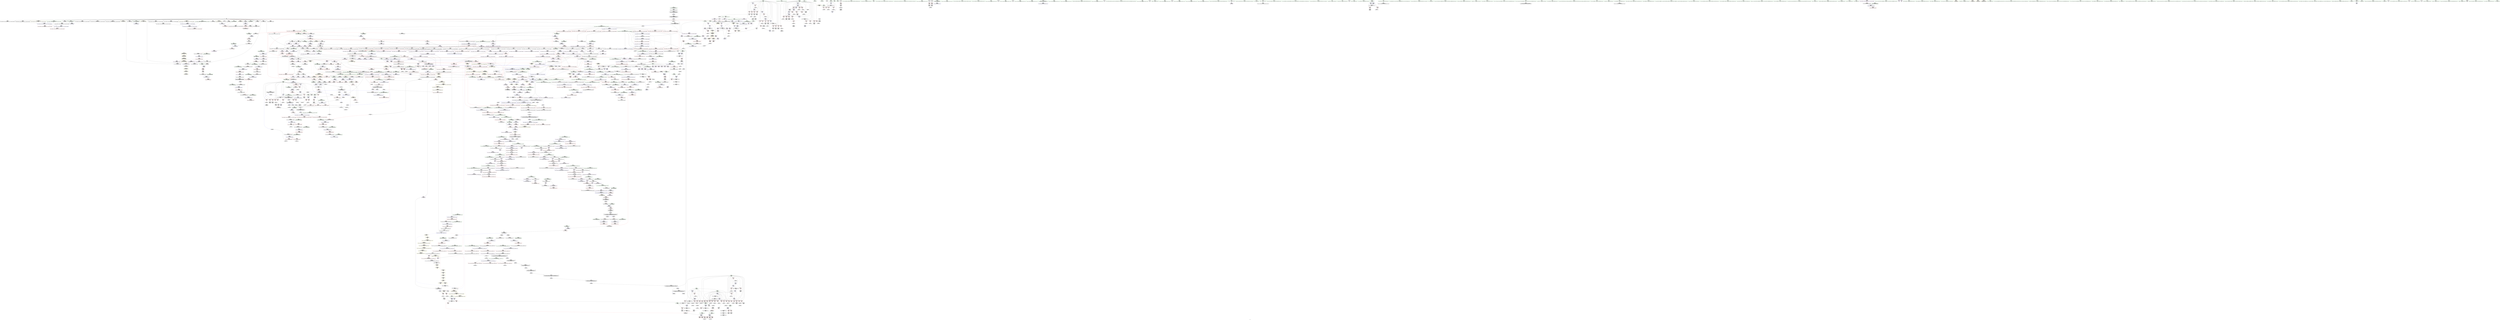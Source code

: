 digraph "SVFG" {
	label="SVFG";

	Node0x5594a8c431d0 [shape=record,color=grey,label="{NodeID: 0\nNullPtr|{|<s29>106}}"];
	Node0x5594a8c431d0 -> Node0x5594a8c9e7f0[style=solid];
	Node0x5594a8c431d0 -> Node0x5594a8c9e8f0[style=solid];
	Node0x5594a8c431d0 -> Node0x5594a8c9e9c0[style=solid];
	Node0x5594a8c431d0 -> Node0x5594a8c9ea90[style=solid];
	Node0x5594a8c431d0 -> Node0x5594a8c9eb60[style=solid];
	Node0x5594a8c431d0 -> Node0x5594a8c9ec30[style=solid];
	Node0x5594a8c431d0 -> Node0x5594a8c9ed00[style=solid];
	Node0x5594a8c431d0 -> Node0x5594a8c9edd0[style=solid];
	Node0x5594a8c431d0 -> Node0x5594a8c9eea0[style=solid];
	Node0x5594a8c431d0 -> Node0x5594a8c9ef70[style=solid];
	Node0x5594a8c431d0 -> Node0x5594a8c9f040[style=solid];
	Node0x5594a8c431d0 -> Node0x5594a8c9f110[style=solid];
	Node0x5594a8c431d0 -> Node0x5594a8c9f1e0[style=solid];
	Node0x5594a8c431d0 -> Node0x5594a8c9f2b0[style=solid];
	Node0x5594a8c431d0 -> Node0x5594a8c9f380[style=solid];
	Node0x5594a8c431d0 -> Node0x5594a8c9f450[style=solid];
	Node0x5594a8c431d0 -> Node0x5594a8c9f520[style=solid];
	Node0x5594a8c431d0 -> Node0x5594a8c9f5f0[style=solid];
	Node0x5594a8c431d0 -> Node0x5594a8c9f6c0[style=solid];
	Node0x5594a8c431d0 -> Node0x5594a8c9f790[style=solid];
	Node0x5594a8c431d0 -> Node0x5594a8c9f860[style=solid];
	Node0x5594a8c431d0 -> Node0x5594a8cabd80[style=solid];
	Node0x5594a8c431d0 -> Node0x5594a8ccee50[style=solid];
	Node0x5594a8c431d0 -> Node0x5594a8ccef20[style=solid];
	Node0x5594a8c431d0 -> Node0x5594a8cceff0[style=solid];
	Node0x5594a8c431d0 -> Node0x5594a8cd1070[style=solid];
	Node0x5594a8c431d0 -> Node0x5594a8cbe0e0[style=solid];
	Node0x5594a8c431d0 -> Node0x5594a8cfefa0[style=solid];
	Node0x5594a8c431d0 -> Node0x5594a8d00320[style=solid];
	Node0x5594a8c431d0:s29 -> Node0x5594a8de1bc0[style=solid,color=red];
	Node0x5594a8d3e330 [shape=record,color=yellow,style=double,label="{NodeID: 1882\n89V_1 = ENCHI(MR_89V_0)\npts\{240000 240001 \}\nFun[_ZN9__gnu_cxx17__normal_iteratorIPiSt6vectorIiSaIiEEEC2ERKS1_]}"];
	Node0x5594a8d3e330 -> Node0x5594a8ca92e0[style=dashed];
	Node0x5594a8ca44e0 [shape=record,color=red,label="{NodeID: 775\n949\<--940\nthis1\<--this.addr\n_ZNSt12_Vector_baseIiSaIiEE13_M_deallocateEPim\n}"];
	Node0x5594a8ca44e0 -> Node0x5594a8cb0360[style=solid];
	Node0x5594a8c9adb0 [shape=record,color=black,label="{NodeID: 443\n1666\<--1651\n\<--agg.tmp2\n_ZSt22__uninitialized_copy_aISt13move_iteratorIPiES1_iET0_T_S4_S3_RSaIT1_E\n}"];
	Node0x5594a8c9adb0 -> Node0x5594a8cb2c00[style=solid];
	Node0x5594a8dd4ad0 [shape=record,color=black,label="{NodeID: 2325\n1510 = PHI(1555, )\n|{<s0>104}}"];
	Node0x5594a8dd4ad0:s0 -> Node0x5594a8ddbe70[style=solid,color=red];
	Node0x5594a8c8ec20 [shape=record,color=green,label="{NodeID: 111\n857\<--858\n_ZSt8_DestroyIPiEvT_S1_\<--_ZSt8_DestroyIPiEvT_S1__field_insensitive\n}"];
	Node0x5594a8ca9f10 [shape=record,color=red,label="{NodeID: 886\n1762\<--1761\n\<--coerce.dive3\n_ZNSt20__uninitialized_copyILb1EE13__uninit_copyISt13move_iteratorIPiES3_EET0_T_S6_S5_\n|{<s0>119}}"];
	Node0x5594a8ca9f10:s0 -> Node0x5594a8de1cd0[style=solid,color=red];
	Node0x5594a8cff2a0 [shape=record,color=grey,label="{NodeID: 1661\n537 = cmp(536, 538, )\n}"];
	Node0x5594a8cb09e0 [shape=record,color=purple,label="{NodeID: 554\n1148\<--1147\n_M_impl7\<--\n_ZNSt6vectorIiSaIiEE17_M_realloc_insertIJRKiEEEvN9__gnu_cxx17__normal_iteratorIPiS1_EEDpOT_\n}"];
	Node0x5594a8ddd970 [shape=record,color=black,label="{NodeID: 2436\n963 = PHI(895, 905, )\n0th arg _ZNSt12_Vector_baseIiSaIiEE12_Vector_implD2Ev }"];
	Node0x5594a8ddd970 -> Node0x5594a8ccfdc0[style=solid];
	Node0x5594a8c93390 [shape=record,color=green,label="{NodeID: 222\n1643\<--1644\n__last\<--__last_field_insensitive\n_ZSt22__uninitialized_copy_aISt13move_iteratorIPiES1_iET0_T_S4_S3_RSaIT1_E\n}"];
	Node0x5594a8c93390 -> Node0x5594a8c9ac10[style=solid];
	Node0x5594a8c93390 -> Node0x5594a8cb27f0[style=solid];
	Node0x5594a8ccf260 [shape=record,color=blue,label="{NodeID: 997\n845\<--842\n__first.addr\<--__first\n_ZSt8_DestroyIPiiEvT_S1_RSaIT0_E\n}"];
	Node0x5594a8ccf260 -> Node0x5594a8cbb550[style=dashed];
	Node0x5594a8cb6410 [shape=record,color=red,label="{NodeID: 665\n266\<--265\n\<--arrayidx1\n_Z4combxx\n}"];
	Node0x5594a8cb6410 -> Node0x5594a8cbedc0[style=solid];
	Node0x5594a8ca15c0 [shape=record,color=black,label="{NodeID: 333\n411\<--410\nconv41\<--\n_Z4calcv\n|{<s0>16}}"];
	Node0x5594a8ca15c0:s0 -> Node0x5594a8ddbcb0[style=solid,color=red];
	Node0x5594a8cd4c90 [shape=record,color=blue, style = dotted,label="{NodeID: 1108\n1990\<--1992\noffset_0\<--dummyVal\n_ZSt4copyISt13move_iteratorIPiES1_ET0_T_S4_S3_\n}"];
	Node0x5594a8cd4c90 -> Node0x5594a8caa250[style=dashed];
	Node0x5594a8c6a640 [shape=record,color=green,label="{NodeID: 1\n7\<--1\n__dso_handle\<--dummyObj\nGlob }"];
	Node0x5594a8ca45b0 [shape=record,color=red,label="{NodeID: 776\n950\<--942\n\<--__p.addr\n_ZNSt12_Vector_baseIiSaIiEE13_M_deallocateEPim\n}"];
	Node0x5594a8ca45b0 -> Node0x5594a8d00320[style=solid];
	Node0x5594a8c9ae80 [shape=record,color=black,label="{NodeID: 444\n1636\<--1674\n_ZSt22__uninitialized_copy_aISt13move_iteratorIPiES1_iET0_T_S4_S3_RSaIT1_E_ret\<--call\n_ZSt22__uninitialized_copy_aISt13move_iteratorIPiES1_iET0_T_S4_S3_RSaIT1_E\n|{<s0>101}}"];
	Node0x5594a8c9ae80:s0 -> Node0x5594a8dd4990[style=solid,color=blue];
	Node0x5594a8dd4c10 [shape=record,color=black,label="{NodeID: 2326\n1513 = PHI(1544, )\n}"];
	Node0x5594a8dd4c10 -> Node0x5594a8c9a250[style=solid];
	Node0x5594a8c8ed20 [shape=record,color=green,label="{NodeID: 112\n862\<--863\nthis.addr\<--this.addr_field_insensitive\n_ZNSt12_Vector_baseIiSaIiEE19_M_get_Tp_allocatorEv\n}"];
	Node0x5594a8c8ed20 -> Node0x5594a8cbb6f0[style=solid];
	Node0x5594a8c8ed20 -> Node0x5594a8ccf4d0[style=solid];
	Node0x5594a8ca9fe0 [shape=record,color=red,label="{NodeID: 887\n1764\<--1763\n\<--coerce.dive4\n_ZNSt20__uninitialized_copyILb1EE13__uninit_copyISt13move_iteratorIPiES3_EET0_T_S6_S5_\n|{<s0>119}}"];
	Node0x5594a8ca9fe0:s0 -> Node0x5594a8de1e10[style=solid,color=red];
	Node0x5594a8cff420 [shape=record,color=grey,label="{NodeID: 1662\n1619 = cmp(1617, 1618, )\n}"];
	Node0x5594a8cb0ab0 [shape=record,color=purple,label="{NodeID: 555\n1149\<--1147\n_M_start\<--\n_ZNSt6vectorIiSaIiEE17_M_realloc_insertIJRKiEEEvN9__gnu_cxx17__normal_iteratorIPiS1_EEDpOT_\n}"];
	Node0x5594a8cb0ab0 -> Node0x5594a8ca6700[style=solid];
	Node0x5594a8dddac0 [shape=record,color=black,label="{NodeID: 2437\n183 = PHI(22, )\n0th arg _ZNSt6vectorIiSaIiEEC2Ev }"];
	Node0x5594a8dddac0 -> Node0x5594a8ccc0d0[style=solid];
	Node0x5594a8c93460 [shape=record,color=green,label="{NodeID: 223\n1645\<--1646\n__result.addr\<--__result.addr_field_insensitive\n_ZSt22__uninitialized_copy_aISt13move_iteratorIPiES1_iET0_T_S4_S3_RSaIT1_E\n}"];
	Node0x5594a8c93460 -> Node0x5594a8ca97c0[style=solid];
	Node0x5594a8c93460 -> Node0x5594a8cd3c50[style=solid];
	Node0x5594a8ccf330 [shape=record,color=blue,label="{NodeID: 998\n847\<--843\n__last.addr\<--__last\n_ZSt8_DestroyIPiiEvT_S1_RSaIT0_E\n}"];
	Node0x5594a8ccf330 -> Node0x5594a8cbb620[style=dashed];
	Node0x5594a8cb64e0 [shape=record,color=red,label="{NodeID: 666\n273\<--272\n\<--arrayidx2\n_Z4combxx\n}"];
	Node0x5594a8cb64e0 -> Node0x5594a8cbe7c0[style=solid];
	Node0x5594a8ca1690 [shape=record,color=black,label="{NodeID: 334\n414\<--413\nconv43\<--\n_Z4calcv\n|{<s0>17}}"];
	Node0x5594a8ca1690:s0 -> Node0x5594a8ddba00[style=solid,color=red];
	Node0x5594a8cd4d60 [shape=record,color=blue,label="{NodeID: 1109\n1811\<--1808\n__first.addr\<--__first\n_ZSt14__copy_move_a2ILb1EPiS0_ET1_T0_S2_S1_\n}"];
	Node0x5594a8cd4d60 -> Node0x5594a8caa320[style=dashed];
	Node0x5594a8c6a980 [shape=record,color=green,label="{NodeID: 2\n28\<--1\n_ZSt3cin\<--dummyObj\nGlob }"];
	Node0x5594a8ca4680 [shape=record,color=red,label="{NodeID: 777\n955\<--942\n\<--__p.addr\n_ZNSt12_Vector_baseIiSaIiEE13_M_deallocateEPim\n|{<s0>51}}"];
	Node0x5594a8ca4680:s0 -> Node0x5594a8de0020[style=solid,color=red];
	Node0x5594a8c9af50 [shape=record,color=black,label="{NodeID: 445\n1678\<--1690\n_ZSt32__make_move_if_noexcept_iteratorIiSt13move_iteratorIPiEET0_PT__ret\<--\n_ZSt32__make_move_if_noexcept_iteratorIiSt13move_iteratorIPiEET0_PT_\n|{<s0>99|<s1>100}}"];
	Node0x5594a8c9af50:s0 -> Node0x5594a8dd4710[style=solid,color=blue];
	Node0x5594a8c9af50:s1 -> Node0x5594a8dd4850[style=solid,color=blue];
	Node0x5594a8dd4d50 [shape=record,color=black,label="{NodeID: 2327\n431 = PHI(243, )\n}"];
	Node0x5594a8dd4d50 -> Node0x5594a8cc3140[style=solid];
	Node0x5594a8c8edf0 [shape=record,color=green,label="{NodeID: 113\n871\<--872\nthis.addr\<--this.addr_field_insensitive\n_ZNSt12_Vector_baseIiSaIiEED2Ev\n}"];
	Node0x5594a8c8edf0 -> Node0x5594a8ca3f30[style=solid];
	Node0x5594a8c8edf0 -> Node0x5594a8ccf5a0[style=solid];
	Node0x5594a8caa0b0 [shape=record,color=red,label="{NodeID: 888\n1802\<--1777\n\<--__result.addr\n_ZSt4copyISt13move_iteratorIPiES1_ET0_T_S4_S3_\n|{<s0>124}}"];
	Node0x5594a8caa0b0:s0 -> Node0x5594a8dda890[style=solid,color=red];
	Node0x5594a8cff5a0 [shape=record,color=grey,label="{NodeID: 1663\n134 = cmp(133, 77, )\n}"];
	Node0x5594a8cb0b80 [shape=record,color=purple,label="{NodeID: 556\n1163\<--1162\nincdec.ptr\<--\n_ZNSt6vectorIiSaIiEE17_M_realloc_insertIJRKiEEEvN9__gnu_cxx17__normal_iteratorIPiS1_EEDpOT_\n}"];
	Node0x5594a8cb0b80 -> Node0x5594a8cd1210[style=solid];
	Node0x5594a8dddbd0 [shape=record,color=black,label="{NodeID: 2438\n1679 = PHI(1457, 1463, )\n0th arg _ZSt32__make_move_if_noexcept_iteratorIiSt13move_iteratorIPiEET0_PT_ }"];
	Node0x5594a8dddbd0 -> Node0x5594a8cd3f90[style=solid];
	Node0x5594a8c93530 [shape=record,color=green,label="{NodeID: 224\n1647\<--1648\n.addr\<--.addr_field_insensitive\n_ZSt22__uninitialized_copy_aISt13move_iteratorIPiES1_iET0_T_S4_S3_RSaIT1_E\n}"];
	Node0x5594a8c93530 -> Node0x5594a8cd3d20[style=solid];
	Node0x5594a8ccf400 [shape=record,color=blue,label="{NodeID: 999\n849\<--844\n.addr\<--\n_ZSt8_DestroyIPiiEvT_S1_RSaIT0_E\n}"];
	Node0x5594a8cb65b0 [shape=record,color=red,label="{NodeID: 667\n312\<--283\n\<--N\n_Z4calcv\n}"];
	Node0x5594a8cb65b0 -> Node0x5594a8cfe520[style=solid];
	Node0x5594a8ca1760 [shape=record,color=black,label="{NodeID: 335\n416\<--415\nconv44\<--\n_Z4calcv\n|{<s0>17}}"];
	Node0x5594a8ca1760:s0 -> Node0x5594a8ddbcb0[style=solid,color=red];
	Node0x5594a8cd4e30 [shape=record,color=blue,label="{NodeID: 1110\n1813\<--1809\n__last.addr\<--__last\n_ZSt14__copy_move_a2ILb1EPiS0_ET1_T0_S2_S1_\n}"];
	Node0x5594a8cd4e30 -> Node0x5594a8caa3f0[style=dashed];
	Node0x5594a8c6aa40 [shape=record,color=green,label="{NodeID: 3\n29\<--1\n_ZSt4cout\<--dummyObj\nGlob }"];
	Node0x5594a8ca4750 [shape=record,color=red,label="{NodeID: 778\n956\<--944\n\<--__n.addr\n_ZNSt12_Vector_baseIiSaIiEE13_M_deallocateEPim\n|{<s0>51}}"];
	Node0x5594a8ca4750:s0 -> Node0x5594a8de0130[style=solid,color=red];
	Node0x5594a8c9b020 [shape=record,color=black,label="{NodeID: 446\n1716\<--1696\n\<--__first\n_ZSt18uninitialized_copyISt13move_iteratorIPiES1_ET0_T_S4_S3_\n}"];
	Node0x5594a8c9b020 -> Node0x5594a8cb3280[style=solid];
	Node0x5594a8dd4e90 [shape=record,color=black,label="{NodeID: 2328\n531 = PHI()\n}"];
	Node0x5594a8c939e0 [shape=record,color=green,label="{NodeID: 114\n873\<--874\nexn.slot\<--exn.slot_field_insensitive\n_ZNSt12_Vector_baseIiSaIiEED2Ev\n}"];
	Node0x5594a8c939e0 -> Node0x5594a8ca4000[style=solid];
	Node0x5594a8c939e0 -> Node0x5594a8ccf670[style=solid];
	Node0x5594a8caa180 [shape=record,color=red,label="{NodeID: 889\n1792\<--1791\n\<--coerce.dive2\n_ZSt4copyISt13move_iteratorIPiES1_ET0_T_S4_S3_\n|{<s0>121}}"];
	Node0x5594a8caa180:s0 -> Node0x5594a8dd9410[style=solid,color=red];
	Node0x5594a8cff720 [shape=record,color=grey,label="{NodeID: 1664\n758 = cmp(756, 757, )\n}"];
	Node0x5594a8cb0c50 [shape=record,color=purple,label="{NodeID: 557\n1168\<--1167\n_M_impl13\<--\n_ZNSt6vectorIiSaIiEE17_M_realloc_insertIJRKiEEEvN9__gnu_cxx17__normal_iteratorIPiS1_EEDpOT_\n}"];
	Node0x5594a8dddd20 [shape=record,color=black,label="{NodeID: 2439\n1478 = PHI(1090, 1090, 1387, 1390, )\n0th arg _ZNK9__gnu_cxx17__normal_iteratorIPiSt6vectorIiSaIiEEE4baseEv }"];
	Node0x5594a8dddd20 -> Node0x5594a8cd2b40[style=solid];
	Node0x5594a8c93600 [shape=record,color=green,label="{NodeID: 225\n1649\<--1650\nagg.tmp\<--agg.tmp_field_insensitive\n_ZSt22__uninitialized_copy_aISt13move_iteratorIPiES1_iET0_T_S4_S3_RSaIT1_E\n}"];
	Node0x5594a8c93600 -> Node0x5594a8c9ace0[style=solid];
	Node0x5594a8c93600 -> Node0x5594a8cb28c0[style=solid];
	Node0x5594a8ccf4d0 [shape=record,color=blue,label="{NodeID: 1000\n862\<--861\nthis.addr\<--this\n_ZNSt12_Vector_baseIiSaIiEE19_M_get_Tp_allocatorEv\n}"];
	Node0x5594a8ccf4d0 -> Node0x5594a8cbb6f0[style=dashed];
	Node0x5594a8cb6680 [shape=record,color=red,label="{NodeID: 668\n345\<--283\n\<--N\n_Z4calcv\n}"];
	Node0x5594a8cb6680 -> Node0x5594a8d00920[style=solid];
	Node0x5594a8ca1830 [shape=record,color=black,label="{NodeID: 336\n421\<--420\nconv47\<--\n_Z4calcv\n|{<s0>18}}"];
	Node0x5594a8ca1830:s0 -> Node0x5594a8de1820[style=solid,color=red];
	Node0x5594a8cd4f00 [shape=record,color=blue,label="{NodeID: 1111\n1815\<--1810\n__result.addr\<--__result\n_ZSt14__copy_move_a2ILb1EPiS0_ET1_T0_S2_S1_\n}"];
	Node0x5594a8cd4f00 -> Node0x5594a8caa4c0[style=dashed];
	Node0x5594a8c6ab00 [shape=record,color=green,label="{NodeID: 4\n30\<--1\n.str\<--dummyObj\nGlob }"];
	Node0x5594a8d3e710 [shape=record,color=yellow,style=double,label="{NodeID: 1886\n129V_1 = ENCHI(MR_129V_0)\npts\{745 \}\nFun[main]}"];
	Node0x5594a8d3e710 -> Node0x5594a8cbaed0[style=dashed];
	Node0x5594a8ca4820 [shape=record,color=red,label="{NodeID: 779\n967\<--964\nthis1\<--this.addr\n_ZNSt12_Vector_baseIiSaIiEE12_Vector_implD2Ev\n}"];
	Node0x5594a8ca4820 -> Node0x5594a8ca3cc0[style=solid];
	Node0x5594a8c9b0f0 [shape=record,color=black,label="{NodeID: 447\n1719\<--1698\n\<--__last\n_ZSt18uninitialized_copyISt13move_iteratorIPiES1_ET0_T_S4_S3_\n}"];
	Node0x5594a8c9b0f0 -> Node0x5594a8cb3420[style=solid];
	Node0x5594a8dd4f60 [shape=record,color=black,label="{NodeID: 2329\n552 = PHI()\n}"];
	Node0x5594a8dd4f60 -> Node0x5594a8ca2600[style=solid];
	Node0x5594a8c93ab0 [shape=record,color=green,label="{NodeID: 115\n875\<--876\nehselector.slot\<--ehselector.slot_field_insensitive\n_ZNSt12_Vector_baseIiSaIiEED2Ev\n}"];
	Node0x5594a8c93ab0 -> Node0x5594a8ccf740[style=solid];
	Node0x5594a8caa250 [shape=record,color=red,label="{NodeID: 890\n1800\<--1799\n\<--coerce.dive4\n_ZSt4copyISt13move_iteratorIPiES1_ET0_T_S4_S3_\n|{<s0>123}}"];
	Node0x5594a8caa250:s0 -> Node0x5594a8dd9410[style=solid,color=red];
	Node0x5594a8cff8a0 [shape=record,color=grey,label="{NodeID: 1665\n1348 = cmp(1346, 1347, )\n}"];
	Node0x5594a8cb0d20 [shape=record,color=purple,label="{NodeID: 558\n1169\<--1167\n_M_finish\<--\n_ZNSt6vectorIiSaIiEE17_M_realloc_insertIJRKiEEEvN9__gnu_cxx17__normal_iteratorIPiS1_EEDpOT_\n}"];
	Node0x5594a8cb0d20 -> Node0x5594a8ca6970[style=solid];
	Node0x5594a8dde040 [shape=record,color=black,label="{NodeID: 2440\n665 = PHI(22, )\n0th arg _ZNSt6vectorIiSaIiEE5clearEv }"];
	Node0x5594a8dde040 -> Node0x5594a8cce630[style=solid];
	Node0x5594a8c936d0 [shape=record,color=green,label="{NodeID: 226\n1651\<--1652\nagg.tmp2\<--agg.tmp2_field_insensitive\n_ZSt22__uninitialized_copy_aISt13move_iteratorIPiES1_iET0_T_S4_S3_RSaIT1_E\n}"];
	Node0x5594a8c936d0 -> Node0x5594a8c9adb0[style=solid];
	Node0x5594a8c936d0 -> Node0x5594a8cb2990[style=solid];
	Node0x5594a8ccf5a0 [shape=record,color=blue,label="{NodeID: 1001\n871\<--870\nthis.addr\<--this\n_ZNSt12_Vector_baseIiSaIiEED2Ev\n}"];
	Node0x5594a8ccf5a0 -> Node0x5594a8ca3f30[style=dashed];
	Node0x5594a8d57000 [shape=record,color=yellow,style=double,label="{NodeID: 1776\n272V_1 = ENCHI(MR_272V_0)\npts\{10910000 11010000 \}\nFun[_ZN9__gnu_cxxmiIPiSt6vectorIiSaIiEEEENS_17__normal_iteratorIT_T0_E15difference_typeERKS8_SB_]}"];
	Node0x5594a8d57000 -> Node0x5594a8ca7b50[style=dashed];
	Node0x5594a8d57000 -> Node0x5594a8ca7c20[style=dashed];
	Node0x5594a8cb6750 [shape=record,color=red,label="{NodeID: 669\n311\<--285\n\<--i\n_Z4calcv\n}"];
	Node0x5594a8cb6750 -> Node0x5594a8d01220[style=solid];
	Node0x5594a8ca1900 [shape=record,color=black,label="{NodeID: 337\n425\<--424\nconv50\<--sub49\n_Z4calcv\n|{<s0>19}}"];
	Node0x5594a8ca1900:s0 -> Node0x5594a8ddba00[style=solid,color=red];
	Node0x5594a8cd4fd0 [shape=record,color=blue,label="{NodeID: 1112\n1836\<--1833\ncoerce.dive\<--__it.coerce\n_ZSt12__miter_baseIPiEDTcl12__miter_basecldtfp_4baseEEESt13move_iteratorIT_E\n|{<s0>129}}"];
	Node0x5594a8cd4fd0:s0 -> Node0x5594a8d57410[style=dashed,color=red];
	Node0x5594a8c6af60 [shape=record,color=green,label="{NodeID: 5\n32\<--1\n.str.3\<--dummyObj\nGlob }"];
	Node0x5594a8ca48f0 [shape=record,color=red,label="{NodeID: 780\n986\<--977\n\<--__a.addr\n_ZNSt16allocator_traitsISaIiEE10deallocateERS0_Pim\n}"];
	Node0x5594a8ca48f0 -> Node0x5594a8ca3d90[style=solid];
	Node0x5594a8c9b1c0 [shape=record,color=black,label="{NodeID: 448\n1715\<--1704\n\<--agg.tmp\n_ZSt18uninitialized_copyISt13move_iteratorIPiES1_ET0_T_S4_S3_\n}"];
	Node0x5594a8c9b1c0 -> Node0x5594a8cb31b0[style=solid];
	Node0x5594a8dd5030 [shape=record,color=black,label="{NodeID: 2330\n560 = PHI()\n}"];
	Node0x5594a8dd5030 -> Node0x5594a8cba1d0[style=solid];
	Node0x5594a8c93b80 [shape=record,color=green,label="{NodeID: 116\n893\<--894\n_ZNSt12_Vector_baseIiSaIiEE13_M_deallocateEPim\<--_ZNSt12_Vector_baseIiSaIiEE13_M_deallocateEPim_field_insensitive\n}"];
	Node0x5594a8caa320 [shape=record,color=red,label="{NodeID: 891\n1820\<--1811\n\<--__first.addr\n_ZSt14__copy_move_a2ILb1EPiS0_ET1_T0_S2_S1_\n|{<s0>125}}"];
	Node0x5594a8caa320:s0 -> Node0x5594a8de0240[style=solid,color=red];
	Node0x5594a8cffa20 [shape=record,color=grey,label="{NodeID: 1666\n110 = cmp(109, 77, )\n}"];
	Node0x5594a8cb0df0 [shape=record,color=purple,label="{NodeID: 559\n1189\<--1188\n_M_impl17\<--\n_ZNSt6vectorIiSaIiEE17_M_realloc_insertIJRKiEEEvN9__gnu_cxx17__normal_iteratorIPiS1_EEDpOT_\n}"];
	Node0x5594a8cb0df0 -> Node0x5594a8c99210[style=solid];
	Node0x5594a8dde150 [shape=record,color=black,label="{NodeID: 2441\n780 = PHI(188, )\n0th arg _ZNSt12_Vector_baseIiSaIiEEC2Ev }"];
	Node0x5594a8dde150 -> Node0x5594a8ccecb0[style=solid];
	Node0x5594a8c937a0 [shape=record,color=green,label="{NodeID: 227\n1664\<--1665\nllvm.memcpy.p0i8.p0i8.i64\<--llvm.memcpy.p0i8.p0i8.i64_field_insensitive\n}"];
	Node0x5594a8ccf670 [shape=record,color=blue,label="{NodeID: 1002\n873\<--901\nexn.slot\<--\n_ZNSt12_Vector_baseIiSaIiEED2Ev\n}"];
	Node0x5594a8ccf670 -> Node0x5594a8ca4000[style=dashed];
	Node0x5594a8cb6820 [shape=record,color=red,label="{NodeID: 670\n322\<--285\n\<--i\n_Z4calcv\n}"];
	Node0x5594a8cb6820 -> Node0x5594a8ca10e0[style=solid];
	Node0x5594a8ca19d0 [shape=record,color=black,label="{NodeID: 338\n430\<--429\nconv53\<--sub52\n_Z4calcv\n|{<s0>19}}"];
	Node0x5594a8ca19d0:s0 -> Node0x5594a8ddbcb0[style=solid,color=red];
	Node0x5594a8cd50a0 [shape=record,color=blue,label="{NodeID: 1113\n1849\<--1846\n__first.addr\<--__first\n_ZSt13__copy_move_aILb1EPiS0_ET1_T0_S2_S1_\n}"];
	Node0x5594a8cd50a0 -> Node0x5594a8caa590[style=dashed];
	Node0x5594a8c6b020 [shape=record,color=green,label="{NodeID: 6\n34\<--1\n.str.4\<--dummyObj\nGlob }"];
	Node0x5594a8d3e8d0 [shape=record,color=yellow,style=double,label="{NodeID: 1888\n4V_1 = ENCHI(MR_4V_0)\npts\{100000 \}\nFun[main]|{<s0>36}}"];
	Node0x5594a8d3e8d0:s0 -> Node0x5594a8cabe80[style=dashed,color=red];
	Node0x5594a8ca49c0 [shape=record,color=red,label="{NodeID: 781\n988\<--979\n\<--__p.addr\n_ZNSt16allocator_traitsISaIiEE10deallocateERS0_Pim\n|{<s0>53}}"];
	Node0x5594a8ca49c0:s0 -> Node0x5594a8dde6e0[style=solid,color=red];
	Node0x5594a8c9b290 [shape=record,color=black,label="{NodeID: 449\n1718\<--1706\n\<--agg.tmp2\n_ZSt18uninitialized_copyISt13move_iteratorIPiES1_ET0_T_S4_S3_\n}"];
	Node0x5594a8c9b290 -> Node0x5594a8cb3350[style=solid];
	Node0x5594a8dd5100 [shape=record,color=black,label="{NodeID: 2331\n607 = PHI()\n}"];
	Node0x5594a8dd5100 -> Node0x5594a8ca2ae0[style=solid];
	Node0x5594a8c93c80 [shape=record,color=green,label="{NodeID: 117\n897\<--898\n_ZNSt12_Vector_baseIiSaIiEE12_Vector_implD2Ev\<--_ZNSt12_Vector_baseIiSaIiEE12_Vector_implD2Ev_field_insensitive\n}"];
	Node0x5594a8caa3f0 [shape=record,color=red,label="{NodeID: 892\n1824\<--1813\n\<--__last.addr\n_ZSt14__copy_move_a2ILb1EPiS0_ET1_T0_S2_S1_\n|{<s0>126}}"];
	Node0x5594a8caa3f0:s0 -> Node0x5594a8de0240[style=solid,color=red];
	Node0x5594a8cffba0 [shape=record,color=grey,label="{NodeID: 1667\n698 = cmp(693, 697, )\n}"];
	Node0x5594a8cb0ec0 [shape=record,color=purple,label="{NodeID: 560\n1221\<--1220\n_M_impl25\<--\n_ZNSt6vectorIiSaIiEE17_M_realloc_insertIJRKiEEEvN9__gnu_cxx17__normal_iteratorIPiS1_EEDpOT_\n}"];
	Node0x5594a8dde260 [shape=record,color=black,label="{NodeID: 2442\n1556 = PHI(1509, )\n0th arg _ZNKSt12_Vector_baseIiSaIiEE19_M_get_Tp_allocatorEv }"];
	Node0x5594a8dde260 -> Node0x5594a8cd3290[style=solid];
	Node0x5594a8c938a0 [shape=record,color=green,label="{NodeID: 228\n1675\<--1676\n_ZSt18uninitialized_copyISt13move_iteratorIPiES1_ET0_T_S4_S3_\<--_ZSt18uninitialized_copyISt13move_iteratorIPiES1_ET0_T_S4_S3__field_insensitive\n}"];
	Node0x5594a8ccf740 [shape=record,color=blue,label="{NodeID: 1003\n875\<--903\nehselector.slot\<--\n_ZNSt12_Vector_baseIiSaIiEED2Ev\n}"];
	Node0x5594a8cb68f0 [shape=record,color=red,label="{NodeID: 671\n335\<--285\n\<--i\n_Z4calcv\n}"];
	Node0x5594a8cb68f0 -> Node0x5594a8cfd320[style=solid];
	Node0x5594a8ca1aa0 [shape=record,color=black,label="{NodeID: 339\n437\<--436\nidxprom58\<--add57\n_Z4calcv\n}"];
	Node0x5594a8cd5170 [shape=record,color=blue,label="{NodeID: 1114\n1851\<--1847\n__last.addr\<--__last\n_ZSt13__copy_move_aILb1EPiS0_ET1_T0_S2_S1_\n}"];
	Node0x5594a8cd5170 -> Node0x5594a8caa660[style=dashed];
	Node0x5594a8c6b0e0 [shape=record,color=green,label="{NodeID: 7\n37\<--1\n\<--dummyObj\nCan only get source location for instruction, argument, global var or function.}"];
	Node0x5594a8d3e9b0 [shape=record,color=yellow,style=double,label="{NodeID: 1889\n57V_1 = ENCHI(MR_57V_0)\npts\{130000 160000 \}\nFun[main]|{<s0>36|<s1>36}}"];
	Node0x5594a8d3e9b0:s0 -> Node0x5594a8ccba50[style=dashed,color=red];
	Node0x5594a8d3e9b0:s1 -> Node0x5594a8ccbb20[style=dashed,color=red];
	Node0x5594a8ca4a90 [shape=record,color=red,label="{NodeID: 782\n989\<--981\n\<--__n.addr\n_ZNSt16allocator_traitsISaIiEE10deallocateERS0_Pim\n|{<s0>53}}"];
	Node0x5594a8ca4a90:s0 -> Node0x5594a8dde7f0[style=solid,color=red];
	Node0x5594a8c9b360 [shape=record,color=black,label="{NodeID: 450\n1692\<--1726\n_ZSt18uninitialized_copyISt13move_iteratorIPiES1_ET0_T_S4_S3__ret\<--call\n_ZSt18uninitialized_copyISt13move_iteratorIPiES1_ET0_T_S4_S3_\n|{<s0>112}}"];
	Node0x5594a8c9b360:s0 -> Node0x5594a8dd5b90[style=solid,color=blue];
	Node0x5594a8dd5200 [shape=record,color=black,label="{NodeID: 2332\n616 = PHI()\n}"];
	Node0x5594a8dd5200 -> Node0x5594a8cba440[style=solid];
	Node0x5594a8c93d80 [shape=record,color=green,label="{NodeID: 118\n914\<--915\n__first.addr\<--__first.addr_field_insensitive\n_ZSt8_DestroyIPiEvT_S1_\n}"];
	Node0x5594a8c93d80 -> Node0x5594a8ca4340[style=solid];
	Node0x5594a8c93d80 -> Node0x5594a8ccf810[style=solid];
	Node0x5594a8caa4c0 [shape=record,color=red,label="{NodeID: 893\n1826\<--1815\n\<--__result.addr\n_ZSt14__copy_move_a2ILb1EPiS0_ET1_T0_S2_S1_\n|{<s0>127}}"];
	Node0x5594a8caa4c0:s0 -> Node0x5594a8de0240[style=solid,color=red];
	Node0x5594a8cffd20 [shape=record,color=grey,label="{NodeID: 1668\n1370 = cmp(1368, 1369, )\n}"];
	Node0x5594a8cb0f90 [shape=record,color=purple,label="{NodeID: 561\n1222\<--1220\n_M_start26\<--\n_ZNSt6vectorIiSaIiEE17_M_realloc_insertIJRKiEEEvN9__gnu_cxx17__normal_iteratorIPiS1_EEDpOT_\n}"];
	Node0x5594a8cb0f90 -> Node0x5594a8ca6a40[style=solid];
	Node0x5594a8dde370 [shape=record,color=black,label="{NodeID: 2443\n870 = PHI(225, 235, )\n0th arg _ZNSt12_Vector_baseIiSaIiEED2Ev }"];
	Node0x5594a8dde370 -> Node0x5594a8ccf5a0[style=solid];
	Node0x5594a8c9bde0 [shape=record,color=green,label="{NodeID: 229\n1680\<--1681\nretval\<--retval_field_insensitive\n_ZSt32__make_move_if_noexcept_iteratorIiSt13move_iteratorIPiEET0_PT_\n|{|<s1>113}}"];
	Node0x5594a8c9bde0 -> Node0x5594a8cb2da0[style=solid];
	Node0x5594a8c9bde0:s1 -> Node0x5594a8dd06c0[style=solid,color=red];
	Node0x5594a8ccf810 [shape=record,color=blue,label="{NodeID: 1004\n914\<--912\n__first.addr\<--__first\n_ZSt8_DestroyIPiEvT_S1_\n}"];
	Node0x5594a8ccf810 -> Node0x5594a8ca4340[style=dashed];
	Node0x5594a8cb69c0 [shape=record,color=red,label="{NodeID: 672\n344\<--285\n\<--i\n_Z4calcv\n}"];
	Node0x5594a8cb69c0 -> Node0x5594a8d00920[style=solid];
	Node0x5594a8ca1b70 [shape=record,color=black,label="{NodeID: 340\n440\<--439\nidxprom60\<--\n_Z4calcv\n}"];
	Node0x5594a8cd5240 [shape=record,color=blue,label="{NodeID: 1115\n1853\<--1848\n__result.addr\<--__result\n_ZSt13__copy_move_aILb1EPiS0_ET1_T0_S2_S1_\n}"];
	Node0x5594a8cd5240 -> Node0x5594a8caa730[style=dashed];
	Node0x5594a8c6b1a0 [shape=record,color=green,label="{NodeID: 8\n70\<--1\n\<--dummyObj\nCan only get source location for instruction, argument, global var or function.|{<s0>61}}"];
	Node0x5594a8c6b1a0:s0 -> Node0x5594a8ddb3a0[style=solid,color=red];
	Node0x5594a8ca4b60 [shape=record,color=red,label="{NodeID: 783\n1007\<--998\nthis1\<--this.addr\n_ZN9__gnu_cxx13new_allocatorIiE10deallocateEPim\n}"];
	Node0x5594a8c9b430 [shape=record,color=black,label="{NodeID: 451\n1755\<--1739\n\<--__first\n_ZNSt20__uninitialized_copyILb1EE13__uninit_copyISt13move_iteratorIPiES3_EET0_T_S6_S5_\n}"];
	Node0x5594a8c9b430 -> Node0x5594a8cb3900[style=solid];
	Node0x5594a8dd5300 [shape=record,color=black,label="{NodeID: 2333\n622 = PHI()\n}"];
	Node0x5594a8dd5300 -> Node0x5594a8cba510[style=solid];
	Node0x5594a8c93e50 [shape=record,color=green,label="{NodeID: 119\n916\<--917\n__last.addr\<--__last.addr_field_insensitive\n_ZSt8_DestroyIPiEvT_S1_\n}"];
	Node0x5594a8c93e50 -> Node0x5594a8ca4410[style=solid];
	Node0x5594a8c93e50 -> Node0x5594a8ccf8e0[style=solid];
	Node0x5594a8caa590 [shape=record,color=red,label="{NodeID: 894\n1861\<--1849\n\<--__first.addr\n_ZSt13__copy_move_aILb1EPiS0_ET1_T0_S2_S1_\n|{<s0>131}}"];
	Node0x5594a8caa590:s0 -> Node0x5594a8ddc8b0[style=solid,color=red];
	Node0x5594a8cffea0 [shape=record,color=grey,label="{NodeID: 1669\n1366 = cmp(1364, 1365, )\n}"];
	Node0x5594a8cb1060 [shape=record,color=purple,label="{NodeID: 562\n1225\<--1224\n_M_impl27\<--\n_ZNSt6vectorIiSaIiEE17_M_realloc_insertIJRKiEEEvN9__gnu_cxx17__normal_iteratorIPiS1_EEDpOT_\n}"];
	Node0x5594a8dde4c0 [shape=record,color=black,label="{NodeID: 2444\n807 = PHI(785, )\n0th arg _ZNSt12_Vector_baseIiSaIiEE12_Vector_implC2Ev }"];
	Node0x5594a8dde4c0 -> Node0x5594a8cced80[style=solid];
	Node0x5594a8c9beb0 [shape=record,color=green,label="{NodeID: 230\n1682\<--1683\n__i.addr\<--__i.addr_field_insensitive\n_ZSt32__make_move_if_noexcept_iteratorIiSt13move_iteratorIPiEET0_PT_\n}"];
	Node0x5594a8c9beb0 -> Node0x5594a8ca9a30[style=solid];
	Node0x5594a8c9beb0 -> Node0x5594a8cd3f90[style=solid];
	Node0x5594a8ccf8e0 [shape=record,color=blue,label="{NodeID: 1005\n916\<--913\n__last.addr\<--__last\n_ZSt8_DestroyIPiEvT_S1_\n}"];
	Node0x5594a8ccf8e0 -> Node0x5594a8ca4410[style=dashed];
	Node0x5594a8d57410 [shape=record,color=yellow,style=double,label="{NodeID: 1780\n174V_1 = ENCHI(MR_174V_0)\npts\{18350000 \}\nFun[_ZNKSt13move_iteratorIPiE4baseEv]}"];
	Node0x5594a8d57410 -> Node0x5594a8cab0f0[style=dashed];
	Node0x5594a8cb6a90 [shape=record,color=red,label="{NodeID: 673\n348\<--285\n\<--i\n_Z4calcv\n}"];
	Node0x5594a8cb6a90 -> Node0x5594a8cfd620[style=solid];
	Node0x5594a8ca1c40 [shape=record,color=black,label="{NodeID: 341\n444\<--443\nidxprom62\<--\n_Z4calcv\n}"];
	Node0x5594a8cd5310 [shape=record,color=blue,label="{NodeID: 1116\n1855\<--1714\n__simple\<--\n_ZSt13__copy_move_aILb1EPiS0_ET1_T0_S2_S1_\n}"];
	Node0x5594a8c8b8e0 [shape=record,color=green,label="{NodeID: 9\n72\<--1\n\<--dummyObj\nCan only get source location for instruction, argument, global var or function.}"];
	Node0x5594a8ca4c30 [shape=record,color=red,label="{NodeID: 784\n1008\<--1000\n\<--__p.addr\n_ZN9__gnu_cxx13new_allocatorIiE10deallocateEPim\n}"];
	Node0x5594a8ca4c30 -> Node0x5594a8ca3e60[style=solid];
	Node0x5594a8c9b500 [shape=record,color=black,label="{NodeID: 452\n1758\<--1741\n\<--__last\n_ZNSt20__uninitialized_copyILb1EE13__uninit_copyISt13move_iteratorIPiES3_EET0_T_S6_S5_\n}"];
	Node0x5594a8c9b500 -> Node0x5594a8cb3aa0[style=solid];
	Node0x5594a8dd5400 [shape=record,color=black,label="{NodeID: 2334\n637 = PHI(485, )\n}"];
	Node0x5594a8dd5400 -> Node0x5594a8ca2ef0[style=solid];
	Node0x5594a8c93f20 [shape=record,color=green,label="{NodeID: 120\n923\<--924\n_ZNSt12_Destroy_auxILb1EE9__destroyIPiEEvT_S3_\<--_ZNSt12_Destroy_auxILb1EE9__destroyIPiEEvT_S3__field_insensitive\n}"];
	Node0x5594a8caa660 [shape=record,color=red,label="{NodeID: 895\n1862\<--1851\n\<--__last.addr\n_ZSt13__copy_move_aILb1EPiS0_ET1_T0_S2_S1_\n|{<s0>131}}"];
	Node0x5594a8caa660:s0 -> Node0x5594a8ddc9c0[style=solid,color=red];
	Node0x5594a8d00020 [shape=record,color=grey,label="{NodeID: 1670\n256 = cmp(254, 255, )\n}"];
	Node0x5594a8cb1130 [shape=record,color=purple,label="{NodeID: 563\n1226\<--1224\n_M_finish28\<--\n_ZNSt6vectorIiSaIiEE17_M_realloc_insertIJRKiEEEvN9__gnu_cxx17__normal_iteratorIPiS1_EEDpOT_\n}"];
	Node0x5594a8cb1130 -> Node0x5594a8ca6b10[style=solid];
	Node0x5594a8dde5d0 [shape=record,color=black,label="{NodeID: 2445\n995 = PHI(987, )\n0th arg _ZN9__gnu_cxx13new_allocatorIiE10deallocateEPim }"];
	Node0x5594a8dde5d0 -> Node0x5594a8cd0100[style=solid];
	Node0x5594a8c9bf80 [shape=record,color=green,label="{NodeID: 231\n1687\<--1688\n_ZNSt13move_iteratorIPiEC2ES0_\<--_ZNSt13move_iteratorIPiEC2ES0__field_insensitive\n}"];
	Node0x5594a8ccf9b0 [shape=record,color=blue,label="{NodeID: 1006\n929\<--927\n.addr\<--\n_ZNSt12_Destroy_auxILb1EE9__destroyIPiEEvT_S3_\n}"];
	Node0x5594a8cb6b60 [shape=record,color=red,label="{NodeID: 674\n363\<--285\n\<--i\n_Z4calcv\n}"];
	Node0x5594a8cb6b60 -> Node0x5594a8ca1350[style=solid];
	Node0x5594a8ca1d10 [shape=record,color=black,label="{NodeID: 342\n447\<--446\nidxprom64\<--\n_Z4calcv\n}"];
	Node0x5594a8cd53e0 [shape=record,color=blue,label="{NodeID: 1117\n1870\<--1869\n__it.addr\<--__it\n_ZSt12__niter_baseIPiET_S1_\n}"];
	Node0x5594a8cd53e0 -> Node0x5594a8caa800[style=dashed];
	Node0x5594a8c8b970 [shape=record,color=green,label="{NodeID: 10\n77\<--1\n\<--dummyObj\nCan only get source location for instruction, argument, global var or function.}"];
	Node0x5594a8ca4d00 [shape=record,color=red,label="{NodeID: 785\n1021\<--1018\nthis1\<--this.addr\n_ZNSaIiED2Ev\n}"];
	Node0x5594a8ca4d00 -> Node0x5594a8c97dc0[style=solid];
	Node0x5594a8c9b5d0 [shape=record,color=black,label="{NodeID: 453\n1754\<--1745\n\<--agg.tmp\n_ZNSt20__uninitialized_copyILb1EE13__uninit_copyISt13move_iteratorIPiES3_EET0_T_S6_S5_\n}"];
	Node0x5594a8c9b5d0 -> Node0x5594a8cb3830[style=solid];
	Node0x5594a8dd55d0 [shape=record,color=black,label="{NodeID: 2335\n647 = PHI()\n}"];
	Node0x5594a8c94020 [shape=record,color=green,label="{NodeID: 121\n929\<--930\n.addr\<--.addr_field_insensitive\n_ZNSt12_Destroy_auxILb1EE9__destroyIPiEEvT_S3_\n}"];
	Node0x5594a8c94020 -> Node0x5594a8ccf9b0[style=solid];
	Node0x5594a8caa730 [shape=record,color=red,label="{NodeID: 896\n1863\<--1853\n\<--__result.addr\n_ZSt13__copy_move_aILb1EPiS0_ET1_T0_S2_S1_\n|{<s0>131}}"];
	Node0x5594a8caa730:s0 -> Node0x5594a8ddcad0[style=solid,color=red];
	Node0x5594a8d001a0 [shape=record,color=grey,label="{NodeID: 1671\n1424 = cmp(1423, 259, )\n}"];
	Node0x5594a8cb1200 [shape=record,color=purple,label="{NodeID: 564\n1233\<--1232\n_M_impl30\<--\n_ZNSt6vectorIiSaIiEE17_M_realloc_insertIJRKiEEEvN9__gnu_cxx17__normal_iteratorIPiS1_EEDpOT_\n}"];
	Node0x5594a8dde6e0 [shape=record,color=black,label="{NodeID: 2446\n996 = PHI(988, )\n1st arg _ZN9__gnu_cxx13new_allocatorIiE10deallocateEPim }"];
	Node0x5594a8dde6e0 -> Node0x5594a8cd01d0[style=solid];
	Node0x5594a8c9c080 [shape=record,color=green,label="{NodeID: 232\n1696\<--1697\n__first\<--__first_field_insensitive\n_ZSt18uninitialized_copyISt13move_iteratorIPiES1_ET0_T_S4_S3_\n}"];
	Node0x5594a8c9c080 -> Node0x5594a8c9b020[style=solid];
	Node0x5594a8c9c080 -> Node0x5594a8cb2e70[style=solid];
	Node0x5594a8ccfa80 [shape=record,color=blue,label="{NodeID: 1007\n931\<--928\n.addr1\<--\n_ZNSt12_Destroy_auxILb1EE9__destroyIPiEEvT_S3_\n}"];
	Node0x5594a8cb6c30 [shape=record,color=red,label="{NodeID: 675\n420\<--285\n\<--i\n_Z4calcv\n}"];
	Node0x5594a8cb6c30 -> Node0x5594a8ca1830[style=solid];
	Node0x5594a8ca1de0 [shape=record,color=black,label="{NodeID: 343\n456\<--455\nidxprom70\<--add69\n_Z4calcv\n}"];
	Node0x5594a8cd54b0 [shape=record,color=blue,label="{NodeID: 1118\n1879\<--1876\n__first.addr\<--__first\n_ZNSt11__copy_moveILb1ELb1ESt26random_access_iterator_tagE8__copy_mIiEEPT_PKS3_S6_S4_\n}"];
	Node0x5594a8cd54b0 -> Node0x5594a8caa8d0[style=dashed];
	Node0x5594a8cd54b0 -> Node0x5594a8caa9a0[style=dashed];
	Node0x5594a8c8ba30 [shape=record,color=green,label="{NodeID: 11\n99\<--1\n\<--dummyObj\nCan only get source location for instruction, argument, global var or function.}"];
	Node0x5594a8ca4dd0 [shape=record,color=red,label="{NodeID: 786\n1032\<--1029\nthis1\<--this.addr\n_ZN9__gnu_cxx13new_allocatorIiED2Ev\n}"];
	Node0x5594a8c9b6a0 [shape=record,color=black,label="{NodeID: 454\n1757\<--1747\n\<--agg.tmp2\n_ZNSt20__uninitialized_copyILb1EE13__uninit_copyISt13move_iteratorIPiES3_EET0_T_S6_S5_\n}"];
	Node0x5594a8c9b6a0 -> Node0x5594a8cb39d0[style=solid];
	Node0x5594a8dd56a0 [shape=record,color=black,label="{NodeID: 2336\n650 = PHI()\n}"];
	Node0x5594a8c940f0 [shape=record,color=green,label="{NodeID: 122\n931\<--932\n.addr1\<--.addr1_field_insensitive\n_ZNSt12_Destroy_auxILb1EE9__destroyIPiEEvT_S3_\n}"];
	Node0x5594a8c940f0 -> Node0x5594a8ccfa80[style=solid];
	Node0x5594a8caa800 [shape=record,color=red,label="{NodeID: 897\n1873\<--1870\n\<--__it.addr\n_ZSt12__niter_baseIPiET_S1_\n}"];
	Node0x5594a8caa800 -> Node0x5594a8cac060[style=solid];
	Node0x5594a8d00320 [shape=record,color=grey,label="{NodeID: 1672\n951 = cmp(950, 3, )\n}"];
	Node0x5594a8cb12d0 [shape=record,color=purple,label="{NodeID: 565\n1234\<--1232\n_M_start31\<--\n_ZNSt6vectorIiSaIiEE17_M_realloc_insertIJRKiEEEvN9__gnu_cxx17__normal_iteratorIPiS1_EEDpOT_\n}"];
	Node0x5594a8cb12d0 -> Node0x5594a8ca6be0[style=solid];
	Node0x5594a8dde7f0 [shape=record,color=black,label="{NodeID: 2447\n997 = PHI(989, )\n2nd arg _ZN9__gnu_cxx13new_allocatorIiE10deallocateEPim }"];
	Node0x5594a8dde7f0 -> Node0x5594a8cd02a0[style=solid];
	Node0x5594a8c9c150 [shape=record,color=green,label="{NodeID: 233\n1698\<--1699\n__last\<--__last_field_insensitive\n_ZSt18uninitialized_copyISt13move_iteratorIPiES1_ET0_T_S4_S3_\n}"];
	Node0x5594a8c9c150 -> Node0x5594a8c9b0f0[style=solid];
	Node0x5594a8c9c150 -> Node0x5594a8cb2f40[style=solid];
	Node0x5594a8ccfb50 [shape=record,color=blue,label="{NodeID: 1008\n940\<--937\nthis.addr\<--this\n_ZNSt12_Vector_baseIiSaIiEE13_M_deallocateEPim\n}"];
	Node0x5594a8ccfb50 -> Node0x5594a8ca44e0[style=dashed];
	Node0x5594a8cb6d00 [shape=record,color=red,label="{NodeID: 676\n435\<--285\n\<--i\n_Z4calcv\n}"];
	Node0x5594a8cb6d00 -> Node0x5594a8cc2b40[style=solid];
	Node0x5594a8ca1eb0 [shape=record,color=black,label="{NodeID: 344\n459\<--458\nidxprom72\<--\n_Z4calcv\n}"];
	Node0x5594a8cd5580 [shape=record,color=blue,label="{NodeID: 1119\n1881\<--1877\n__last.addr\<--__last\n_ZNSt11__copy_moveILb1ELb1ESt26random_access_iterator_tagE8__copy_mIiEEPT_PKS3_S6_S4_\n}"];
	Node0x5594a8cd5580 -> Node0x5594a8caaa70[style=dashed];
	Node0x5594a8c8bb30 [shape=record,color=green,label="{NodeID: 12\n259\<--1\n\<--dummyObj\nCan only get source location for instruction, argument, global var or function.}"];
	Node0x5594a8ca4ea0 [shape=record,color=red,label="{NodeID: 787\n1043\<--1037\nthis1\<--this.addr\n_ZNSt6vectorIiSaIiEE15_M_erase_at_endEPi\n}"];
	Node0x5594a8ca4ea0 -> Node0x5594a8c97e90[style=solid];
	Node0x5594a8ca4ea0 -> Node0x5594a8c97f60[style=solid];
	Node0x5594a8ca4ea0 -> Node0x5594a8c98030[style=solid];
	Node0x5594a8c9b770 [shape=record,color=black,label="{NodeID: 455\n1735\<--1765\n_ZNSt20__uninitialized_copyILb1EE13__uninit_copyISt13move_iteratorIPiES3_EET0_T_S6_S5__ret\<--call\n_ZNSt20__uninitialized_copyILb1EE13__uninit_copyISt13move_iteratorIPiES3_EET0_T_S6_S5_\n|{<s0>116}}"];
	Node0x5594a8c9b770:s0 -> Node0x5594a8dd8290[style=solid,color=blue];
	Node0x5594a8dd5770 [shape=record,color=black,label="{NodeID: 2337\n1551 = PHI(1564, )\n}"];
	Node0x5594a8dd5770 -> Node0x5594a8c9a4c0[style=solid];
	Node0x5594a8c941c0 [shape=record,color=green,label="{NodeID: 123\n940\<--941\nthis.addr\<--this.addr_field_insensitive\n_ZNSt12_Vector_baseIiSaIiEE13_M_deallocateEPim\n}"];
	Node0x5594a8c941c0 -> Node0x5594a8ca44e0[style=solid];
	Node0x5594a8c941c0 -> Node0x5594a8ccfb50[style=solid];
	Node0x5594a8caa8d0 [shape=record,color=red,label="{NodeID: 898\n1891\<--1879\n\<--__first.addr\n_ZNSt11__copy_moveILb1ELb1ESt26random_access_iterator_tagE8__copy_mIiEEPT_PKS3_S6_S4_\n}"];
	Node0x5594a8caa8d0 -> Node0x5594a8cac200[style=solid];
	Node0x5594a8d004a0 [shape=record,color=grey,label="{NodeID: 1673\n1898 = cmp(1897, 259, )\n}"];
	Node0x5594a8cb13a0 [shape=record,color=purple,label="{NodeID: 566\n1237\<--1236\n_M_impl32\<--\n_ZNSt6vectorIiSaIiEE17_M_realloc_insertIJRKiEEEvN9__gnu_cxx17__normal_iteratorIPiS1_EEDpOT_\n}"];
	Node0x5594a8dde900 [shape=record,color=black,label="{NodeID: 2448\n1693 = PHI(1671, )\n0th arg _ZSt18uninitialized_copyISt13move_iteratorIPiES1_ET0_T_S4_S3_ }"];
	Node0x5594a8dde900 -> Node0x5594a8cd4060[style=solid];
	Node0x5594a8c9c220 [shape=record,color=green,label="{NodeID: 234\n1700\<--1701\n__result.addr\<--__result.addr_field_insensitive\n_ZSt18uninitialized_copyISt13move_iteratorIPiES1_ET0_T_S4_S3_\n}"];
	Node0x5594a8c9c220 -> Node0x5594a8ca9bd0[style=solid];
	Node0x5594a8c9c220 -> Node0x5594a8cd4200[style=solid];
	Node0x5594a8ccfc20 [shape=record,color=blue,label="{NodeID: 1009\n942\<--938\n__p.addr\<--__p\n_ZNSt12_Vector_baseIiSaIiEE13_M_deallocateEPim\n}"];
	Node0x5594a8ccfc20 -> Node0x5594a8ca45b0[style=dashed];
	Node0x5594a8ccfc20 -> Node0x5594a8ca4680[style=dashed];
	Node0x5594a8cb6dd0 [shape=record,color=red,label="{NodeID: 677\n443\<--285\n\<--i\n_Z4calcv\n}"];
	Node0x5594a8cb6dd0 -> Node0x5594a8ca1c40[style=solid];
	Node0x5594a8ca1f80 [shape=record,color=black,label="{NodeID: 345\n491\<--490\n\<--this1\n_ZNKSt6vectorIiSaIiEE4sizeEv\n}"];
	Node0x5594a8ca1f80 -> Node0x5594a8cae890[style=solid];
	Node0x5594a8ca1f80 -> Node0x5594a8cae960[style=solid];
	Node0x5594a8cd5650 [shape=record,color=blue,label="{NodeID: 1120\n1883\<--1878\n__result.addr\<--__result\n_ZNSt11__copy_moveILb1ELb1ESt26random_access_iterator_tagE8__copy_mIiEEPT_PKS3_S6_S4_\n}"];
	Node0x5594a8cd5650 -> Node0x5594a8caab40[style=dashed];
	Node0x5594a8cd5650 -> Node0x5594a8caac10[style=dashed];
	Node0x5594a8c8bc30 [shape=record,color=green,label="{NodeID: 13\n309\<--1\n\<--dummyObj\nCan only get source location for instruction, argument, global var or function.}"];
	Node0x5594a8ca4f70 [shape=record,color=red,label="{NodeID: 788\n1044\<--1039\n\<--__pos.addr\n_ZNSt6vectorIiSaIiEE15_M_erase_at_endEPi\n|{<s0>57}}"];
	Node0x5594a8ca4f70:s0 -> Node0x5594a8de0430[style=solid,color=red];
	Node0x5594a8c9b840 [shape=record,color=black,label="{NodeID: 456\n1789\<--1773\n\<--__first\n_ZSt4copyISt13move_iteratorIPiES1_ET0_T_S4_S3_\n}"];
	Node0x5594a8c9b840 -> Node0x5594a8cb3f80[style=solid];
	Node0x5594a8dd5910 [shape=record,color=black,label="{NodeID: 2338\n1599 = PHI(1603, )\n}"];
	Node0x5594a8dd5910 -> Node0x5594a8c9a8d0[style=solid];
	Node0x5594a8c94290 [shape=record,color=green,label="{NodeID: 124\n942\<--943\n__p.addr\<--__p.addr_field_insensitive\n_ZNSt12_Vector_baseIiSaIiEE13_M_deallocateEPim\n}"];
	Node0x5594a8c94290 -> Node0x5594a8ca45b0[style=solid];
	Node0x5594a8c94290 -> Node0x5594a8ca4680[style=solid];
	Node0x5594a8c94290 -> Node0x5594a8ccfc20[style=solid];
	Node0x5594a8caa9a0 [shape=record,color=red,label="{NodeID: 899\n1902\<--1879\n\<--__first.addr\n_ZNSt11__copy_moveILb1ELb1ESt26random_access_iterator_tagE8__copy_mIiEEPT_PKS3_S6_S4_\n}"];
	Node0x5594a8caa9a0 -> Node0x5594a8cac3a0[style=solid];
	Node0x5594a8d00620 [shape=record,color=grey,label="{NodeID: 1674\n384 = cmp(383, 320, )\n}"];
	Node0x5594a8cb1470 [shape=record,color=purple,label="{NodeID: 567\n1238\<--1236\n_M_end_of_storage\<--\n_ZNSt6vectorIiSaIiEE17_M_realloc_insertIJRKiEEEvN9__gnu_cxx17__normal_iteratorIPiS1_EEDpOT_\n}"];
	Node0x5594a8cb1470 -> Node0x5594a8ca6cb0[style=solid];
	Node0x5594a8ddea10 [shape=record,color=black,label="{NodeID: 2449\n1694 = PHI(1673, )\n1st arg _ZSt18uninitialized_copyISt13move_iteratorIPiES1_ET0_T_S4_S3_ }"];
	Node0x5594a8ddea10 -> Node0x5594a8cd4130[style=solid];
	Node0x5594a8c9c2f0 [shape=record,color=green,label="{NodeID: 235\n1702\<--1703\n__assignable\<--__assignable_field_insensitive\n_ZSt18uninitialized_copyISt13move_iteratorIPiES1_ET0_T_S4_S3_\n}"];
	Node0x5594a8c9c2f0 -> Node0x5594a8cd42d0[style=solid];
	Node0x5594a8ccfcf0 [shape=record,color=blue,label="{NodeID: 1010\n944\<--939\n__n.addr\<--__n\n_ZNSt12_Vector_baseIiSaIiEE13_M_deallocateEPim\n}"];
	Node0x5594a8ccfcf0 -> Node0x5594a8ca4750[style=dashed];
	Node0x5594a8cb6ea0 [shape=record,color=red,label="{NodeID: 678\n454\<--285\n\<--i\n_Z4calcv\n}"];
	Node0x5594a8cb6ea0 -> Node0x5594a8cc29c0[style=solid];
	Node0x5594a8ca2050 [shape=record,color=black,label="{NodeID: 346\n495\<--490\n\<--this1\n_ZNKSt6vectorIiSaIiEE4sizeEv\n}"];
	Node0x5594a8ca2050 -> Node0x5594a8caea30[style=solid];
	Node0x5594a8ca2050 -> Node0x5594a8caeb00[style=solid];
	Node0x5594a8cd5720 [shape=record,color=blue,label="{NodeID: 1121\n1885\<--1895\n_Num\<--sub.ptr.div\n_ZNSt11__copy_moveILb1ELb1ESt26random_access_iterator_tagE8__copy_mIiEEPT_PKS3_S6_S4_\n}"];
	Node0x5594a8cd5720 -> Node0x5594a8caace0[style=dashed];
	Node0x5594a8cd5720 -> Node0x5594a8caadb0[style=dashed];
	Node0x5594a8cd5720 -> Node0x5594a8caae80[style=dashed];
	Node0x5594a8c8bd30 [shape=record,color=green,label="{NodeID: 14\n320\<--1\n\<--dummyObj\nCan only get source location for instruction, argument, global var or function.}"];
	Node0x5594a8ca5040 [shape=record,color=red,label="{NodeID: 789\n1052\<--1039\n\<--__pos.addr\n_ZNSt6vectorIiSaIiEE15_M_erase_at_endEPi\n}"];
	Node0x5594a8ca5040 -> Node0x5594a8cd06b0[style=solid];
	Node0x5594a8c9b910 [shape=record,color=black,label="{NodeID: 457\n1797\<--1775\n\<--__last\n_ZSt4copyISt13move_iteratorIPiES1_ET0_T_S4_S3_\n}"];
	Node0x5594a8c9b910 -> Node0x5594a8cb4120[style=solid];
	Node0x5594a8dd5a50 [shape=record,color=black,label="{NodeID: 2339\n1618 = PHI(1564, )\n}"];
	Node0x5594a8dd5a50 -> Node0x5594a8cff420[style=solid];
	Node0x5594a8c94360 [shape=record,color=green,label="{NodeID: 125\n944\<--945\n__n.addr\<--__n.addr_field_insensitive\n_ZNSt12_Vector_baseIiSaIiEE13_M_deallocateEPim\n}"];
	Node0x5594a8c94360 -> Node0x5594a8ca4750[style=solid];
	Node0x5594a8c94360 -> Node0x5594a8ccfcf0[style=solid];
	Node0x5594a8caaa70 [shape=record,color=red,label="{NodeID: 900\n1890\<--1881\n\<--__last.addr\n_ZNSt11__copy_moveILb1ELb1ESt26random_access_iterator_tagE8__copy_mIiEEPT_PKS3_S6_S4_\n}"];
	Node0x5594a8caaa70 -> Node0x5594a8cac130[style=solid];
	Node0x5594a8d007a0 [shape=record,color=grey,label="{NodeID: 1675\n1534 = cmp(1531, 1533, )\n}"];
	Node0x5594a8cb1540 [shape=record,color=purple,label="{NodeID: 568\n1241\<--1240\n_M_impl33\<--\n_ZNSt6vectorIiSaIiEE17_M_realloc_insertIJRKiEEEvN9__gnu_cxx17__normal_iteratorIPiS1_EEDpOT_\n}"];
	Node0x5594a8ddeb50 [shape=record,color=black,label="{NodeID: 2450\n1695 = PHI(1669, )\n2nd arg _ZSt18uninitialized_copyISt13move_iteratorIPiES1_ET0_T_S4_S3_ }"];
	Node0x5594a8ddeb50 -> Node0x5594a8cd4200[style=solid];
	Node0x5594a8c9c3c0 [shape=record,color=green,label="{NodeID: 236\n1704\<--1705\nagg.tmp\<--agg.tmp_field_insensitive\n_ZSt18uninitialized_copyISt13move_iteratorIPiES1_ET0_T_S4_S3_\n}"];
	Node0x5594a8c9c3c0 -> Node0x5594a8c9b1c0[style=solid];
	Node0x5594a8c9c3c0 -> Node0x5594a8cb3010[style=solid];
	Node0x5594a8ccfdc0 [shape=record,color=blue,label="{NodeID: 1011\n964\<--963\nthis.addr\<--this\n_ZNSt12_Vector_baseIiSaIiEE12_Vector_implD2Ev\n}"];
	Node0x5594a8ccfdc0 -> Node0x5594a8ca4820[style=dashed];
	Node0x5594a8d579b0 [shape=record,color=yellow,style=double,label="{NodeID: 1786\n49V_1 = ENCHI(MR_49V_0)\npts\{1628 \}\nFun[_ZSt14__copy_move_a2ILb1EPiS0_ET1_T0_S2_S1_]|{<s0>128}}"];
	Node0x5594a8d579b0:s0 -> Node0x5594a8d60250[style=dashed,color=red];
	Node0x5594a8cb6f70 [shape=record,color=red,label="{NodeID: 679\n480\<--285\n\<--i\n_Z4calcv\n}"];
	Node0x5594a8cb6f70 -> Node0x5594a8cc1f40[style=solid];
	Node0x5594a8ca2120 [shape=record,color=black,label="{NodeID: 347\n499\<--494\nsub.ptr.lhs.cast\<--\n_ZNKSt6vectorIiSaIiEE4sizeEv\n}"];
	Node0x5594a8ca2120 -> Node0x5594a8cc0a40[style=solid];
	Node0x5594a8cd57f0 [shape=record,color=blue, style = dotted,label="{NodeID: 1122\n1993\<--1995\noffset_0\<--dummyVal\n_ZNSt11__copy_moveILb1ELb1ESt26random_access_iterator_tagE8__copy_mIiEEPT_PKS3_S6_S4_\n}"];
	Node0x5594a8cd57f0 -> Node0x5594a8d4fa90[style=dashed];
	Node0x5594a8c8be30 [shape=record,color=green,label="{NodeID: 15\n503\<--1\n\<--dummyObj\nCan only get source location for instruction, argument, global var or function.}"];
	Node0x5594a8d60250 [shape=record,color=yellow,style=double,label="{NodeID: 1897\n49V_1 = ENCHI(MR_49V_0)\npts\{1628 \}\nFun[_ZSt13__copy_move_aILb1EPiS0_ET1_T0_S2_S1_]|{<s0>131|<s1>131|<s2>131}}"];
	Node0x5594a8d60250:s0 -> Node0x5594a8cabab0[style=dashed,color=red];
	Node0x5594a8d60250:s1 -> Node0x5594a8cd57f0[style=dashed,color=red];
	Node0x5594a8d60250:s2 -> Node0x5594a8d4fa90[style=dashed,color=red];
	Node0x5594a8ca5110 [shape=record,color=red,label="{NodeID: 790\n1048\<--1047\n\<--_M_finish\n_ZNSt6vectorIiSaIiEE15_M_erase_at_endEPi\n|{<s0>57}}"];
	Node0x5594a8ca5110:s0 -> Node0x5594a8de06c0[style=solid,color=red];
	Node0x5594a8c9b9e0 [shape=record,color=black,label="{NodeID: 458\n1788\<--1779\n\<--agg.tmp\n_ZSt4copyISt13move_iteratorIPiES1_ET0_T_S4_S3_\n}"];
	Node0x5594a8c9b9e0 -> Node0x5594a8cb3eb0[style=solid];
	Node0x5594a8dd5b90 [shape=record,color=black,label="{NodeID: 2340\n1674 = PHI(1692, )\n}"];
	Node0x5594a8dd5b90 -> Node0x5594a8c9ae80[style=solid];
	Node0x5594a8c94430 [shape=record,color=green,label="{NodeID: 126\n958\<--959\n_ZNSt16allocator_traitsISaIiEE10deallocateERS0_Pim\<--_ZNSt16allocator_traitsISaIiEE10deallocateERS0_Pim_field_insensitive\n}"];
	Node0x5594a8caab40 [shape=record,color=red,label="{NodeID: 901\n1900\<--1883\n\<--__result.addr\n_ZNSt11__copy_moveILb1ELb1ESt26random_access_iterator_tagE8__copy_mIiEEPT_PKS3_S6_S4_\n}"];
	Node0x5594a8caab40 -> Node0x5594a8cac2d0[style=solid];
	Node0x5594a8d00920 [shape=record,color=grey,label="{NodeID: 1676\n346 = cmp(344, 345, )\n}"];
	Node0x5594a8cb1610 [shape=record,color=purple,label="{NodeID: 569\n1242\<--1240\n_M_start34\<--\n_ZNSt6vectorIiSaIiEE17_M_realloc_insertIJRKiEEEvN9__gnu_cxx17__normal_iteratorIPiS1_EEDpOT_\n}"];
	Node0x5594a8cb1610 -> Node0x5594a8ca6d80[style=solid];
	Node0x5594a8ddec90 [shape=record,color=black,label="{NodeID: 2451\n861 = PHI(218, 1049, 1156, 1172, 1208, 1228, )\n0th arg _ZNSt12_Vector_baseIiSaIiEE19_M_get_Tp_allocatorEv }"];
	Node0x5594a8ddec90 -> Node0x5594a8ccf4d0[style=solid];
	Node0x5594a8c9c490 [shape=record,color=green,label="{NodeID: 237\n1706\<--1707\nagg.tmp2\<--agg.tmp2_field_insensitive\n_ZSt18uninitialized_copyISt13move_iteratorIPiES1_ET0_T_S4_S3_\n}"];
	Node0x5594a8c9c490 -> Node0x5594a8c9b290[style=solid];
	Node0x5594a8c9c490 -> Node0x5594a8cb30e0[style=solid];
	Node0x5594a8ccfe90 [shape=record,color=blue,label="{NodeID: 1012\n977\<--974\n__a.addr\<--__a\n_ZNSt16allocator_traitsISaIiEE10deallocateERS0_Pim\n}"];
	Node0x5594a8ccfe90 -> Node0x5594a8ca48f0[style=dashed];
	Node0x5594a8cb7040 [shape=record,color=red,label="{NodeID: 680\n318\<--287\n\<--j\n_Z4calcv\n}"];
	Node0x5594a8cb7040 -> Node0x5594a8d00da0[style=solid];
	Node0x5594a8ca21f0 [shape=record,color=black,label="{NodeID: 348\n500\<--498\nsub.ptr.rhs.cast\<--\n_ZNKSt6vectorIiSaIiEE4sizeEv\n}"];
	Node0x5594a8ca21f0 -> Node0x5594a8cc0a40[style=solid];
	Node0x5594a8cd58c0 [shape=record,color=blue,label="{NodeID: 1123\n1921\<--1920\n__it.addr\<--__it\n_ZSt12__miter_baseIPiET_S1_\n}"];
	Node0x5594a8cd58c0 -> Node0x5594a8caaf50[style=dashed];
	Node0x5594a8c8bf30 [shape=record,color=green,label="{NodeID: 16\n538\<--1\n\<--dummyObj\nCan only get source location for instruction, argument, global var or function.}"];
	Node0x5594a8ca51e0 [shape=record,color=red,label="{NodeID: 791\n1075\<--1066\n\<--__a.addr\n_ZNSt16allocator_traitsISaIiEE9constructIiJRKiEEEvRS0_PT_DpOT0_\n}"];
	Node0x5594a8ca51e0 -> Node0x5594a8c98100[style=solid];
	Node0x5594a8c9bab0 [shape=record,color=black,label="{NodeID: 459\n1796\<--1781\n\<--agg.tmp3\n_ZSt4copyISt13move_iteratorIPiES1_ET0_T_S4_S3_\n}"];
	Node0x5594a8c9bab0 -> Node0x5594a8cb4050[style=solid];
	Node0x5594a8dd5cd0 [shape=record,color=black,label="{NodeID: 2341\n751 = PHI()\n}"];
	Node0x5594a8c94530 [shape=record,color=green,label="{NodeID: 127\n964\<--965\nthis.addr\<--this.addr_field_insensitive\n_ZNSt12_Vector_baseIiSaIiEE12_Vector_implD2Ev\n}"];
	Node0x5594a8c94530 -> Node0x5594a8ca4820[style=solid];
	Node0x5594a8c94530 -> Node0x5594a8ccfdc0[style=solid];
	Node0x5594a8caac10 [shape=record,color=red,label="{NodeID: 902\n1910\<--1883\n\<--__result.addr\n_ZNSt11__copy_moveILb1ELb1ESt26random_access_iterator_tagE8__copy_mIiEEPT_PKS3_S6_S4_\n}"];
	Node0x5594a8caac10 -> Node0x5594a8cb4940[style=solid];
	Node0x5594a8d00aa0 [shape=record,color=grey,label="{NodeID: 1677\n361 = cmp(360, 320, )\n}"];
	Node0x5594a8cb16e0 [shape=record,color=purple,label="{NodeID: 570\n1251\<--1250\n_M_impl35\<--\n_ZNSt6vectorIiSaIiEE17_M_realloc_insertIJRKiEEEvN9__gnu_cxx17__normal_iteratorIPiS1_EEDpOT_\n}"];
	Node0x5594a8ddf1e0 [shape=record,color=black,label="{NodeID: 2452\n1486 = PHI(1190, )\n0th arg _ZNSt16allocator_traitsISaIiEE7destroyIiEEvRS0_PT_ }"];
	Node0x5594a8ddf1e0 -> Node0x5594a8cd2c10[style=solid];
	Node0x5594a8c9c560 [shape=record,color=green,label="{NodeID: 238\n1727\<--1728\n_ZNSt20__uninitialized_copyILb1EE13__uninit_copyISt13move_iteratorIPiES3_EET0_T_S6_S5_\<--_ZNSt20__uninitialized_copyILb1EE13__uninit_copyISt13move_iteratorIPiES3_EET0_T_S6_S5__field_insensitive\n}"];
	Node0x5594a8ccff60 [shape=record,color=blue,label="{NodeID: 1013\n979\<--975\n__p.addr\<--__p\n_ZNSt16allocator_traitsISaIiEE10deallocateERS0_Pim\n}"];
	Node0x5594a8ccff60 -> Node0x5594a8ca49c0[style=dashed];
	Node0x5594a8cb7110 [shape=record,color=red,label="{NodeID: 681\n325\<--287\n\<--j\n_Z4calcv\n}"];
	Node0x5594a8cb7110 -> Node0x5594a8ca11b0[style=solid];
	Node0x5594a8ca22c0 [shape=record,color=black,label="{NodeID: 349\n485\<--502\n_ZNKSt6vectorIiSaIiEE4sizeEv_ret\<--sub.ptr.div\n_ZNKSt6vectorIiSaIiEE4sizeEv\n|{<s0>14|<s1>29|<s2>87|<s3>89|<s4>90|<s5>92}}"];
	Node0x5594a8ca22c0:s0 -> Node0x5594a8dd4210[style=solid,color=blue];
	Node0x5594a8ca22c0:s1 -> Node0x5594a8dd5400[style=solid,color=blue];
	Node0x5594a8ca22c0:s2 -> Node0x5594a8dd7610[style=solid,color=blue];
	Node0x5594a8ca22c0:s3 -> Node0x5594a8dd7750[style=solid,color=blue];
	Node0x5594a8ca22c0:s4 -> Node0x5594a8dd7890[style=solid,color=blue];
	Node0x5594a8ca22c0:s5 -> Node0x5594a8dd7b10[style=solid,color=blue];
	Node0x5594a8cd5990 [shape=record,color=blue,label="{NodeID: 1124\n1928\<--1927\nthis.addr\<--this\n_ZNKSt13move_iteratorIPiE4baseEv\n}"];
	Node0x5594a8cd5990 -> Node0x5594a8cab020[style=dashed];
	Node0x5594a8c8c030 [shape=record,color=green,label="{NodeID: 17\n566\<--1\n\<--dummyObj\nCan only get source location for instruction, argument, global var or function.}"];
	Node0x5594a8ca52b0 [shape=record,color=red,label="{NodeID: 792\n1077\<--1068\n\<--__p.addr\n_ZNSt16allocator_traitsISaIiEE9constructIiJRKiEEEvRS0_PT_DpOT0_\n|{<s0>60}}"];
	Node0x5594a8ca52b0:s0 -> Node0x5594a8dd0440[style=solid,color=red];
	Node0x5594a8c9bb80 [shape=record,color=black,label="{NodeID: 460\n1769\<--1803\n_ZSt4copyISt13move_iteratorIPiES1_ET0_T_S4_S3__ret\<--call6\n_ZSt4copyISt13move_iteratorIPiES1_ET0_T_S4_S3_\n|{<s0>119}}"];
	Node0x5594a8c9bb80:s0 -> Node0x5594a8dd83d0[style=solid,color=blue];
	Node0x5594a8dd5da0 [shape=record,color=black,label="{NodeID: 2342\n763 = PHI()\n}"];
	Node0x5594a8c94600 [shape=record,color=green,label="{NodeID: 128\n970\<--971\n_ZNSaIiED2Ev\<--_ZNSaIiED2Ev_field_insensitive\n}"];
	Node0x5594a8caace0 [shape=record,color=red,label="{NodeID: 903\n1897\<--1885\n\<--_Num\n_ZNSt11__copy_moveILb1ELb1ESt26random_access_iterator_tagE8__copy_mIiEEPT_PKS3_S6_S4_\n}"];
	Node0x5594a8caace0 -> Node0x5594a8d004a0[style=solid];
	Node0x5594a8d00c20 [shape=record,color=grey,label="{NodeID: 1678\n370 = cmp(369, 259, )\n}"];
	Node0x5594a8cb17b0 [shape=record,color=purple,label="{NodeID: 571\n1252\<--1250\n_M_start36\<--\n_ZNSt6vectorIiSaIiEE17_M_realloc_insertIJRKiEEEvN9__gnu_cxx17__normal_iteratorIPiS1_EEDpOT_\n}"];
	Node0x5594a8cb17b0 -> Node0x5594a8cd16f0[style=solid];
	Node0x5594a8ddf2f0 [shape=record,color=black,label="{NodeID: 2453\n1487 = PHI(1193, )\n1st arg _ZNSt16allocator_traitsISaIiEE7destroyIiEEvRS0_PT_ }"];
	Node0x5594a8ddf2f0 -> Node0x5594a8cd2ce0[style=solid];
	Node0x5594a8c9c660 [shape=record,color=green,label="{NodeID: 239\n1739\<--1740\n__first\<--__first_field_insensitive\n_ZNSt20__uninitialized_copyILb1EE13__uninit_copyISt13move_iteratorIPiES3_EET0_T_S6_S5_\n}"];
	Node0x5594a8c9c660 -> Node0x5594a8c9b430[style=solid];
	Node0x5594a8c9c660 -> Node0x5594a8cb34f0[style=solid];
	Node0x5594a8cd0030 [shape=record,color=blue,label="{NodeID: 1014\n981\<--976\n__n.addr\<--__n\n_ZNSt16allocator_traitsISaIiEE10deallocateERS0_Pim\n}"];
	Node0x5594a8cd0030 -> Node0x5594a8ca4a90[style=dashed];
	Node0x5594a8cb71e0 [shape=record,color=red,label="{NodeID: 682\n330\<--287\n\<--j\n_Z4calcv\n}"];
	Node0x5594a8cb71e0 -> Node0x5594a8cfcea0[style=solid];
	Node0x5594a8ca2390 [shape=record,color=black,label="{NodeID: 350\n515\<--514\n\<--this1\n_ZNSt6vectorIiSaIiEEixEm\n}"];
	Node0x5594a8ca2390 -> Node0x5594a8caebd0[style=solid];
	Node0x5594a8ca2390 -> Node0x5594a8caeca0[style=solid];
	Node0x5594a8cd5a60 [shape=record,color=blue,label="{NodeID: 1125\n1938\<--1936\nthis.addr\<--this\n_ZNSt13move_iteratorIPiEC2ES0_\n}"];
	Node0x5594a8cd5a60 -> Node0x5594a8cab1c0[style=dashed];
	Node0x5594a8c8c130 [shape=record,color=green,label="{NodeID: 18\n1571\<--1\n\<--dummyObj\nCan only get source location for instruction, argument, global var or function.}"];
	Node0x5594a8ca5380 [shape=record,color=red,label="{NodeID: 793\n1078\<--1070\n\<--__args.addr\n_ZNSt16allocator_traitsISaIiEE9constructIiJRKiEEEvRS0_PT_DpOT0_\n|{<s0>59}}"];
	Node0x5594a8ca5380:s0 -> Node0x5594a8de1010[style=solid,color=red];
	Node0x5594a8c9bc50 [shape=record,color=black,label="{NodeID: 461\n1807\<--1828\n_ZSt14__copy_move_a2ILb1EPiS0_ET1_T0_S2_S1__ret\<--call3\n_ZSt14__copy_move_a2ILb1EPiS0_ET1_T0_S2_S1_\n|{<s0>124}}"];
	Node0x5594a8c9bc50:s0 -> Node0x5594a8dd8790[style=solid,color=blue];
	Node0x5594a8dd5e70 [shape=record,color=black,label="{NodeID: 2343\n796 = PHI()\n}"];
	Node0x5594a8c94700 [shape=record,color=green,label="{NodeID: 129\n977\<--978\n__a.addr\<--__a.addr_field_insensitive\n_ZNSt16allocator_traitsISaIiEE10deallocateERS0_Pim\n}"];
	Node0x5594a8c94700 -> Node0x5594a8ca48f0[style=solid];
	Node0x5594a8c94700 -> Node0x5594a8ccfe90[style=solid];
	Node0x5594a8caadb0 [shape=record,color=red,label="{NodeID: 904\n1904\<--1885\n\<--_Num\n_ZNSt11__copy_moveILb1ELb1ESt26random_access_iterator_tagE8__copy_mIiEEPT_PKS3_S6_S4_\n}"];
	Node0x5594a8caadb0 -> Node0x5594a8cc32c0[style=solid];
	Node0x5594a8d00da0 [shape=record,color=grey,label="{NodeID: 1679\n319 = cmp(318, 320, )\n}"];
	Node0x5594a8cb1880 [shape=record,color=purple,label="{NodeID: 572\n1256\<--1255\n_M_impl37\<--\n_ZNSt6vectorIiSaIiEE17_M_realloc_insertIJRKiEEEvN9__gnu_cxx17__normal_iteratorIPiS1_EEDpOT_\n}"];
	Node0x5594a8ddf400 [shape=record,color=black,label="{NodeID: 2454\n486 = PHI(22, 22, 1341, 1341, 1341, 1341, )\n0th arg _ZNKSt6vectorIiSaIiEE4sizeEv }"];
	Node0x5594a8ddf400 -> Node0x5594a8ccd930[style=solid];
	Node0x5594a8c9c730 [shape=record,color=green,label="{NodeID: 240\n1741\<--1742\n__last\<--__last_field_insensitive\n_ZNSt20__uninitialized_copyILb1EE13__uninit_copyISt13move_iteratorIPiES3_EET0_T_S6_S5_\n}"];
	Node0x5594a8c9c730 -> Node0x5594a8c9b500[style=solid];
	Node0x5594a8c9c730 -> Node0x5594a8cb35c0[style=solid];
	Node0x5594a8cd0100 [shape=record,color=blue,label="{NodeID: 1015\n998\<--995\nthis.addr\<--this\n_ZN9__gnu_cxx13new_allocatorIiE10deallocateEPim\n}"];
	Node0x5594a8cd0100 -> Node0x5594a8ca4b60[style=dashed];
	Node0x5594a8d57d60 [shape=record,color=yellow,style=double,label="{NodeID: 1790\n103V_1 = ENCHI(MR_103V_0)\npts\{1331 \}\nFun[_ZSt3maxImERKT_S2_S2_]}"];
	Node0x5594a8d57d60 -> Node0x5594a8ca8e00[style=dashed];
	Node0x5594a8cb72b0 [shape=record,color=red,label="{NodeID: 683\n360\<--287\n\<--j\n_Z4calcv\n}"];
	Node0x5594a8cb72b0 -> Node0x5594a8d00aa0[style=solid];
	Node0x5594a8ca2460 [shape=record,color=black,label="{NodeID: 351\n505\<--520\n_ZNSt6vectorIiSaIiEEixEm_ret\<--add.ptr\n_ZNSt6vectorIiSaIiEEixEm\n|{<s0>15|<s1>18}}"];
	Node0x5594a8ca2460:s0 -> Node0x5594a8dd3a60[style=solid,color=blue];
	Node0x5594a8ca2460:s1 -> Node0x5594a8dd45d0[style=solid,color=blue];
	Node0x5594a8cd5b30 [shape=record,color=blue,label="{NodeID: 1126\n1940\<--1937\n__i.addr\<--__i\n_ZNSt13move_iteratorIPiEC2ES0_\n}"];
	Node0x5594a8cd5b30 -> Node0x5594a8cab290[style=dashed];
	Node0x5594a8c8c230 [shape=record,color=green,label="{NodeID: 19\n1662\<--1\n\<--dummyObj\nCan only get source location for instruction, argument, global var or function.}"];
	Node0x5594a8ca5450 [shape=record,color=red,label="{NodeID: 794\n1114\<--1092\nthis1\<--this.addr\n_ZNSt6vectorIiSaIiEE17_M_realloc_insertIJRKiEEEvN9__gnu_cxx17__normal_iteratorIPiS1_EEDpOT_\n|{|<s19>61|<s20>62}}"];
	Node0x5594a8ca5450 -> Node0x5594a8c981d0[style=solid];
	Node0x5594a8ca5450 -> Node0x5594a8c982a0[style=solid];
	Node0x5594a8ca5450 -> Node0x5594a8c98370[style=solid];
	Node0x5594a8ca5450 -> Node0x5594a8c98440[style=solid];
	Node0x5594a8ca5450 -> Node0x5594a8c98510[style=solid];
	Node0x5594a8ca5450 -> Node0x5594a8c985e0[style=solid];
	Node0x5594a8ca5450 -> Node0x5594a8c986b0[style=solid];
	Node0x5594a8ca5450 -> Node0x5594a8c98780[style=solid];
	Node0x5594a8ca5450 -> Node0x5594a8c98850[style=solid];
	Node0x5594a8ca5450 -> Node0x5594a8c98920[style=solid];
	Node0x5594a8ca5450 -> Node0x5594a8c989f0[style=solid];
	Node0x5594a8ca5450 -> Node0x5594a8c98ac0[style=solid];
	Node0x5594a8ca5450 -> Node0x5594a8c98b90[style=solid];
	Node0x5594a8ca5450 -> Node0x5594a8c98c60[style=solid];
	Node0x5594a8ca5450 -> Node0x5594a8c98d30[style=solid];
	Node0x5594a8ca5450 -> Node0x5594a8c98e00[style=solid];
	Node0x5594a8ca5450 -> Node0x5594a8c98ed0[style=solid];
	Node0x5594a8ca5450 -> Node0x5594a8c98fa0[style=solid];
	Node0x5594a8ca5450 -> Node0x5594a8c99070[style=solid];
	Node0x5594a8ca5450:s19 -> Node0x5594a8ddb290[style=solid,color=red];
	Node0x5594a8ca5450:s20 -> Node0x5594a8dd92d0[style=solid,color=red];
	Node0x5594a8c9bd20 [shape=record,color=black,label="{NodeID: 462\n1832\<--1841\n_ZSt12__miter_baseIPiEDTcl12__miter_basecldtfp_4baseEEESt13move_iteratorIT_E_ret\<--call1\n_ZSt12__miter_baseIPiEDTcl12__miter_basecldtfp_4baseEEESt13move_iteratorIT_E\n|{<s0>121|<s1>123}}"];
	Node0x5594a8c9bd20:s0 -> Node0x5594a8dd8510[style=solid,color=blue];
	Node0x5594a8c9bd20:s1 -> Node0x5594a8dd8650[style=solid,color=blue];
	Node0x5594a8dd5f40 [shape=record,color=black,label="{NodeID: 2344\n1050 = PHI(860, )\n|{<s0>57}}"];
	Node0x5594a8dd5f40:s0 -> Node0x5594a8de08c0[style=solid,color=red];
	Node0x5594a8c947d0 [shape=record,color=green,label="{NodeID: 130\n979\<--980\n__p.addr\<--__p.addr_field_insensitive\n_ZNSt16allocator_traitsISaIiEE10deallocateERS0_Pim\n}"];
	Node0x5594a8c947d0 -> Node0x5594a8ca49c0[style=solid];
	Node0x5594a8c947d0 -> Node0x5594a8ccff60[style=solid];
	Node0x5594a8caae80 [shape=record,color=red,label="{NodeID: 905\n1911\<--1885\n\<--_Num\n_ZNSt11__copy_moveILb1ELb1ESt26random_access_iterator_tagE8__copy_mIiEEPT_PKS3_S6_S4_\n}"];
	Node0x5594a8d00f20 [shape=record,color=grey,label="{NodeID: 1680\n394 = cmp(393, 320, )\n}"];
	Node0x5594a8cb1950 [shape=record,color=purple,label="{NodeID: 573\n1257\<--1255\n_M_finish38\<--\n_ZNSt6vectorIiSaIiEE17_M_realloc_insertIJRKiEEEvN9__gnu_cxx17__normal_iteratorIPiS1_EEDpOT_\n}"];
	Node0x5594a8cb1950 -> Node0x5594a8cd17c0[style=solid];
	Node0x5594a8ddf6e0 [shape=record,color=black,label="{NodeID: 2455\n1279 = PHI(689, )\n0th arg _ZNSt6vectorIiSaIiEE3endEv }"];
	Node0x5594a8ddf6e0 -> Node0x5594a8cd1960[style=solid];
	Node0x5594a8c9c800 [shape=record,color=green,label="{NodeID: 241\n1743\<--1744\n__result.addr\<--__result.addr_field_insensitive\n_ZNSt20__uninitialized_copyILb1EE13__uninit_copyISt13move_iteratorIPiES3_EET0_T_S6_S5_\n}"];
	Node0x5594a8c9c800 -> Node0x5594a8ca9e40[style=solid];
	Node0x5594a8c9c800 -> Node0x5594a8cd46e0[style=solid];
	Node0x5594a8cd01d0 [shape=record,color=blue,label="{NodeID: 1016\n1000\<--996\n__p.addr\<--__p\n_ZN9__gnu_cxx13new_allocatorIiE10deallocateEPim\n}"];
	Node0x5594a8cd01d0 -> Node0x5594a8ca4c30[style=dashed];
	Node0x5594a8d57e70 [shape=record,color=yellow,style=double,label="{NodeID: 1791\n109V_1 = ENCHI(MR_109V_0)\npts\{1337 \}\nFun[_ZSt3maxImERKT_S2_S2_]}"];
	Node0x5594a8d57e70 -> Node0x5594a8ca8d30[style=dashed];
	Node0x5594a8cb7380 [shape=record,color=red,label="{NodeID: 684\n366\<--287\n\<--j\n_Z4calcv\n}"];
	Node0x5594a8cb7380 -> Node0x5594a8ca1420[style=solid];
	Node0x5594a8ca2530 [shape=record,color=black,label="{NodeID: 352\n541\<--540\nidxprom\<--\n_Z5main2v\n}"];
	Node0x5594a8cd5c00 [shape=record,color=blue,label="{NodeID: 1127\n1945\<--1946\n_M_current\<--\n_ZNSt13move_iteratorIPiEC2ES0_\n|{<s0>113}}"];
	Node0x5594a8cd5c00:s0 -> Node0x5594a8d7a550[style=dashed,color=blue];
	Node0x5594a8c8c330 [shape=record,color=green,label="{NodeID: 20\n1663\<--1\n\<--dummyObj\nCan only get source location for instruction, argument, global var or function.}"];
	Node0x5594a8ca5520 [shape=record,color=red,label="{NodeID: 795\n1143\<--1094\n\<--__args.addr\n_ZNSt6vectorIiSaIiEE17_M_realloc_insertIJRKiEEEvN9__gnu_cxx17__normal_iteratorIPiS1_EEDpOT_\n|{<s0>65}}"];
	Node0x5594a8ca5520:s0 -> Node0x5594a8de1010[style=solid,color=red];
	Node0x5594a8cabf90 [shape=record,color=black,label="{NodeID: 463\n1845\<--1864\n_ZSt13__copy_move_aILb1EPiS0_ET1_T0_S2_S1__ret\<--call\n_ZSt13__copy_move_aILb1EPiS0_ET1_T0_S2_S1_\n|{<s0>128}}"];
	Node0x5594a8cabf90:s0 -> Node0x5594a8dd8c90[style=solid,color=blue];
	Node0x5594a8dd6110 [shape=record,color=black,label="{NodeID: 2345\n1079 = PHI(1317, )\n|{<s0>60}}"];
	Node0x5594a8dd6110:s0 -> Node0x5594a8dd0580[style=solid,color=red];
	Node0x5594a8c948a0 [shape=record,color=green,label="{NodeID: 131\n981\<--982\n__n.addr\<--__n.addr_field_insensitive\n_ZNSt16allocator_traitsISaIiEE10deallocateERS0_Pim\n}"];
	Node0x5594a8c948a0 -> Node0x5594a8ca4a90[style=solid];
	Node0x5594a8c948a0 -> Node0x5594a8cd0030[style=solid];
	Node0x5594a8caaf50 [shape=record,color=red,label="{NodeID: 906\n1924\<--1921\n\<--__it.addr\n_ZSt12__miter_baseIPiET_S1_\n}"];
	Node0x5594a8caaf50 -> Node0x5594a8cac540[style=solid];
	Node0x5594a8d010a0 [shape=record,color=grey,label="{NodeID: 1681\n399 = cmp(398, 309, )\n}"];
	Node0x5594a8cb1a20 [shape=record,color=purple,label="{NodeID: 574\n1263\<--1262\n_M_impl40\<--\n_ZNSt6vectorIiSaIiEE17_M_realloc_insertIJRKiEEEvN9__gnu_cxx17__normal_iteratorIPiS1_EEDpOT_\n}"];
	Node0x5594a8ddf7f0 [shape=record,color=black,label="{NodeID: 2456\n1565 = PHI(1550, 1616, )\n0th arg _ZNK9__gnu_cxx13new_allocatorIiE8max_sizeEv }"];
	Node0x5594a8ddf7f0 -> Node0x5594a8cd3360[style=solid];
	Node0x5594a8c9c8d0 [shape=record,color=green,label="{NodeID: 242\n1745\<--1746\nagg.tmp\<--agg.tmp_field_insensitive\n_ZNSt20__uninitialized_copyILb1EE13__uninit_copyISt13move_iteratorIPiES3_EET0_T_S6_S5_\n}"];
	Node0x5594a8c9c8d0 -> Node0x5594a8c9b5d0[style=solid];
	Node0x5594a8c9c8d0 -> Node0x5594a8cb3690[style=solid];
	Node0x5594a8cd02a0 [shape=record,color=blue,label="{NodeID: 1017\n1002\<--997\n.addr\<--\n_ZN9__gnu_cxx13new_allocatorIiE10deallocateEPim\n}"];
	Node0x5594a8cb7450 [shape=record,color=red,label="{NodeID: 685\n372\<--287\n\<--j\n_Z4calcv\n}"];
	Node0x5594a8cb7450 -> Node0x5594a8cfcd20[style=solid];
	Node0x5594a8ca2600 [shape=record,color=black,label="{NodeID: 353\n555\<--552\nconv\<--call2\n_Z5main2v\n}"];
	Node0x5594a8ca2600 -> Node0x5594a8cff120[style=solid];
	Node0x5594a8cd5cd0 [shape=record,color=blue,label="{NodeID: 1128\n1952\<--1950\nthis.addr\<--this\n_ZN9__gnu_cxx13new_allocatorIiE7destroyIiEEvPT_\n}"];
	Node0x5594a8cd5cd0 -> Node0x5594a8cab360[style=dashed];
	Node0x5594a8c8c430 [shape=record,color=green,label="{NodeID: 21\n1714\<--1\n\<--dummyObj\nCan only get source location for instruction, argument, global var or function.}"];
	Node0x5594a8ca55f0 [shape=record,color=red,label="{NodeID: 796\n1130\<--1096\n\<--__len\n_ZNSt6vectorIiSaIiEE17_M_realloc_insertIJRKiEEEvN9__gnu_cxx17__normal_iteratorIPiS1_EEDpOT_\n|{<s0>64}}"];
	Node0x5594a8ca55f0:s0 -> Node0x5594a8dda250[style=solid,color=red];
	Node0x5594a8cac060 [shape=record,color=black,label="{NodeID: 464\n1868\<--1873\n_ZSt12__niter_baseIPiET_S1__ret\<--\n_ZSt12__niter_baseIPiET_S1_\n|{<s0>125|<s1>126|<s2>127}}"];
	Node0x5594a8cac060:s0 -> Node0x5594a8dd88d0[style=solid,color=blue];
	Node0x5594a8cac060:s1 -> Node0x5594a8dd8a10[style=solid,color=blue];
	Node0x5594a8cac060:s2 -> Node0x5594a8dd8b50[style=solid,color=blue];
	Node0x5594a8dd62e0 [shape=record,color=black,label="{NodeID: 2346\n1116 = PHI(1324, )\n}"];
	Node0x5594a8dd62e0 -> Node0x5594a8cd0c60[style=solid];
	Node0x5594a8c94970 [shape=record,color=green,label="{NodeID: 132\n991\<--992\n_ZN9__gnu_cxx13new_allocatorIiE10deallocateEPim\<--_ZN9__gnu_cxx13new_allocatorIiE10deallocateEPim_field_insensitive\n}"];
	Node0x5594a8cab020 [shape=record,color=red,label="{NodeID: 907\n1931\<--1928\nthis1\<--this.addr\n_ZNKSt13move_iteratorIPiE4baseEv\n}"];
	Node0x5594a8cab020 -> Node0x5594a8cb4460[style=solid];
	Node0x5594a8d01220 [shape=record,color=grey,label="{NodeID: 1682\n314 = cmp(311, 313, )\n}"];
	Node0x5594a8cb1af0 [shape=record,color=purple,label="{NodeID: 575\n1264\<--1262\n_M_end_of_storage41\<--\n_ZNSt6vectorIiSaIiEE17_M_realloc_insertIJRKiEEEvN9__gnu_cxx17__normal_iteratorIPiS1_EEDpOT_\n}"];
	Node0x5594a8cb1af0 -> Node0x5594a8cd1890[style=solid];
	Node0x5594a8ddf940 [shape=record,color=black,label="{NodeID: 2457\n1573 = PHI(1280, 1400, )\n0th arg _ZN9__gnu_cxx17__normal_iteratorIPiSt6vectorIiSaIiEEEC2ERKS1_ }"];
	Node0x5594a8ddf940 -> Node0x5594a8cd3430[style=solid];
	Node0x5594a8c9c9a0 [shape=record,color=green,label="{NodeID: 243\n1747\<--1748\nagg.tmp2\<--agg.tmp2_field_insensitive\n_ZNSt20__uninitialized_copyILb1EE13__uninit_copyISt13move_iteratorIPiES3_EET0_T_S6_S5_\n}"];
	Node0x5594a8c9c9a0 -> Node0x5594a8c9b6a0[style=solid];
	Node0x5594a8c9c9a0 -> Node0x5594a8cb3760[style=solid];
	Node0x5594a8cd0370 [shape=record,color=blue,label="{NodeID: 1018\n1018\<--1017\nthis.addr\<--this\n_ZNSaIiED2Ev\n}"];
	Node0x5594a8cd0370 -> Node0x5594a8ca4d00[style=dashed];
	Node0x5594a8cb7520 [shape=record,color=red,label="{NodeID: 686\n376\<--287\n\<--j\n_Z4calcv\n}"];
	Node0x5594a8cb7520 -> Node0x5594a8cfcba0[style=solid];
	Node0x5594a8ca26d0 [shape=record,color=black,label="{NodeID: 354\n559\<--558\nconv5\<--\n_Z5main2v\n}"];
	Node0x5594a8cd5da0 [shape=record,color=blue,label="{NodeID: 1129\n1954\<--1951\n__p.addr\<--__p\n_ZN9__gnu_cxx13new_allocatorIiE7destroyIiEEvPT_\n}"];
	Node0x5594a8c8c530 [shape=record,color=green,label="{NodeID: 22\n4\<--6\n_ZStL8__ioinit\<--_ZStL8__ioinit_field_insensitive\nGlob }"];
	Node0x5594a8c8c530 -> Node0x5594a8cac6e0[style=solid];
	Node0x5594a8ca56c0 [shape=record,color=red,label="{NodeID: 797\n1214\<--1096\n\<--__len\n_ZNSt6vectorIiSaIiEE17_M_realloc_insertIJRKiEEEvN9__gnu_cxx17__normal_iteratorIPiS1_EEDpOT_\n|{<s0>78}}"];
	Node0x5594a8ca56c0:s0 -> Node0x5594a8dd9a30[style=solid,color=red];
	Node0x5594a8cac130 [shape=record,color=black,label="{NodeID: 465\n1892\<--1890\nsub.ptr.lhs.cast\<--\n_ZNSt11__copy_moveILb1ELb1ESt26random_access_iterator_tagE8__copy_mIiEEPT_PKS3_S6_S4_\n}"];
	Node0x5594a8cac130 -> Node0x5594a8cc3440[style=solid];
	Node0x5594a8dd63f0 [shape=record,color=black,label="{NodeID: 2347\n1120 = PHI(1398, )\n}"];
	Node0x5594a8dd63f0 -> Node0x5594a8cd0d30[style=solid];
	Node0x5594a8c94a70 [shape=record,color=green,label="{NodeID: 133\n998\<--999\nthis.addr\<--this.addr_field_insensitive\n_ZN9__gnu_cxx13new_allocatorIiE10deallocateEPim\n}"];
	Node0x5594a8c94a70 -> Node0x5594a8ca4b60[style=solid];
	Node0x5594a8c94a70 -> Node0x5594a8cd0100[style=solid];
	Node0x5594a8cab0f0 [shape=record,color=red,label="{NodeID: 908\n1933\<--1932\n\<--_M_current\n_ZNKSt13move_iteratorIPiE4baseEv\n}"];
	Node0x5594a8cab0f0 -> Node0x5594a8cac610[style=solid];
	Node0x5594a8cb1bc0 [shape=record,color=purple,label="{NodeID: 576\n1292\<--1280\ncoerce.dive\<--retval\n_ZNSt6vectorIiSaIiEE3endEv\n}"];
	Node0x5594a8cb1bc0 -> Node0x5594a8ca6f20[style=solid];
	Node0x5594a8ddfa90 [shape=record,color=black,label="{NodeID: 2458\n1574 = PHI(1288, 1408, )\n1st arg _ZN9__gnu_cxx17__normal_iteratorIPiSt6vectorIiSaIiEEEC2ERKS1_ }"];
	Node0x5594a8ddfa90 -> Node0x5594a8cd3500[style=solid];
	Node0x5594a8c9ca70 [shape=record,color=green,label="{NodeID: 244\n1766\<--1767\n_ZSt4copyISt13move_iteratorIPiES1_ET0_T_S4_S3_\<--_ZSt4copyISt13move_iteratorIPiES1_ET0_T_S4_S3__field_insensitive\n}"];
	Node0x5594a8cd0440 [shape=record,color=blue,label="{NodeID: 1019\n1029\<--1028\nthis.addr\<--this\n_ZN9__gnu_cxx13new_allocatorIiED2Ev\n}"];
	Node0x5594a8cd0440 -> Node0x5594a8ca4dd0[style=dashed];
	Node0x5594a8cb75f0 [shape=record,color=red,label="{NodeID: 687\n381\<--287\n\<--j\n_Z4calcv\n}"];
	Node0x5594a8cb75f0 -> Node0x5594a8cfd020[style=solid];
	Node0x5594a8ca27a0 [shape=record,color=black,label="{NodeID: 355\n564\<--563\nconv7\<--\n_Z5main2v\n}"];
	Node0x5594a8ca27a0 -> Node0x5594a8cbffc0[style=solid];
	Node0x5594a8c8c630 [shape=record,color=green,label="{NodeID: 23\n8\<--10\ninv\<--inv_field_insensitive\nGlob }"];
	Node0x5594a8c8c630 -> Node0x5594a8cac7b0[style=solid];
	Node0x5594a8c8c630 -> Node0x5594a8cac880[style=solid];
	Node0x5594a8c8c630 -> Node0x5594a8cac950[style=solid];
	Node0x5594a8c8c630 -> Node0x5594a8caca20[style=solid];
	Node0x5594a8ca5790 [shape=record,color=red,label="{NodeID: 798\n1260\<--1096\n\<--__len\n_ZNSt6vectorIiSaIiEE17_M_realloc_insertIJRKiEEEvN9__gnu_cxx17__normal_iteratorIPiS1_EEDpOT_\n}"];
	Node0x5594a8cac200 [shape=record,color=black,label="{NodeID: 466\n1893\<--1891\nsub.ptr.rhs.cast\<--\n_ZNSt11__copy_moveILb1ELb1ESt26random_access_iterator_tagE8__copy_mIiEEPT_PKS3_S6_S4_\n}"];
	Node0x5594a8cac200 -> Node0x5594a8cc3440[style=solid];
	Node0x5594a8dd6500 [shape=record,color=black,label="{NodeID: 2348\n1125 = PHI(1378, )\n}"];
	Node0x5594a8dd6500 -> Node0x5594a8cd0e00[style=solid];
	Node0x5594a8c94b40 [shape=record,color=green,label="{NodeID: 134\n1000\<--1001\n__p.addr\<--__p.addr_field_insensitive\n_ZN9__gnu_cxx13new_allocatorIiE10deallocateEPim\n}"];
	Node0x5594a8c94b40 -> Node0x5594a8ca4c30[style=solid];
	Node0x5594a8c94b40 -> Node0x5594a8cd01d0[style=solid];
	Node0x5594a8cab1c0 [shape=record,color=red,label="{NodeID: 909\n1944\<--1938\nthis1\<--this.addr\n_ZNSt13move_iteratorIPiEC2ES0_\n}"];
	Node0x5594a8cab1c0 -> Node0x5594a8cb4530[style=solid];
	Node0x5594a8d3b7f0 [shape=record,color=black,label="{NodeID: 1684\nMR_6V_3 = PHI(MR_6V_4, MR_6V_2, )\npts\{130000 \}\n|{|<s2>36}}"];
	Node0x5594a8d3b7f0 -> Node0x5594a8cb5710[style=dashed];
	Node0x5594a8d3b7f0 -> Node0x5594a8ccbcc0[style=dashed];
	Node0x5594a8d3b7f0:s2 -> Node0x5594a8d7a810[style=dashed,color=blue];
	Node0x5594a8cb1c90 [shape=record,color=purple,label="{NodeID: 577\n1287\<--1286\n_M_impl\<--\n_ZNSt6vectorIiSaIiEE3endEv\n}"];
	Node0x5594a8ddfbe0 [shape=record,color=black,label="{NodeID: 2459\n1846 = PHI(1821, )\n0th arg _ZSt13__copy_move_aILb1EPiS0_ET1_T0_S2_S1_ }"];
	Node0x5594a8ddfbe0 -> Node0x5594a8cd50a0[style=solid];
	Node0x5594a8c9cb70 [shape=record,color=green,label="{NodeID: 245\n1773\<--1774\n__first\<--__first_field_insensitive\n_ZSt4copyISt13move_iteratorIPiES1_ET0_T_S4_S3_\n}"];
	Node0x5594a8c9cb70 -> Node0x5594a8c9b840[style=solid];
	Node0x5594a8c9cb70 -> Node0x5594a8cb3b70[style=solid];
	Node0x5594a8cd0510 [shape=record,color=blue,label="{NodeID: 1020\n1037\<--1035\nthis.addr\<--this\n_ZNSt6vectorIiSaIiEE15_M_erase_at_endEPi\n}"];
	Node0x5594a8cd0510 -> Node0x5594a8ca4ea0[style=dashed];
	Node0x5594a8cb76c0 [shape=record,color=red,label="{NodeID: 688\n388\<--287\n\<--j\n_Z4calcv\n}"];
	Node0x5594a8cb76c0 -> Node0x5594a8cfd1a0[style=solid];
	Node0x5594a8ca2870 [shape=record,color=black,label="{NodeID: 356\n567\<--565\nidxprom8\<--sub\n_Z5main2v\n}"];
	Node0x5594a8c8c730 [shape=record,color=green,label="{NodeID: 24\n11\<--13\nf\<--f_field_insensitive\nGlob }"];
	Node0x5594a8c8c730 -> Node0x5594a8cacaf0[style=solid];
	Node0x5594a8c8c730 -> Node0x5594a8cacbc0[style=solid];
	Node0x5594a8c8c730 -> Node0x5594a8cacc90[style=solid];
	Node0x5594a8c8c730 -> Node0x5594a8cacd60[style=solid];
	Node0x5594a8ca5860 [shape=record,color=red,label="{NodeID: 799\n1141\<--1098\n\<--__elems_before\n_ZNSt6vectorIiSaIiEE17_M_realloc_insertIJRKiEEEvN9__gnu_cxx17__normal_iteratorIPiS1_EEDpOT_\n}"];
	Node0x5594a8cac2d0 [shape=record,color=black,label="{NodeID: 467\n1901\<--1900\n\<--\n_ZNSt11__copy_moveILb1ELb1ESt26random_access_iterator_tagE8__copy_mIiEEPT_PKS3_S6_S4_\n}"];
	Node0x5594a8cac2d0 -> Node0x5594a8cb42c0[style=solid];
	Node0x5594a8dd6610 [shape=record,color=black,label="{NodeID: 2349\n1131 = PHI(1413, )\n}"];
	Node0x5594a8dd6610 -> Node0x5594a8cd0ed0[style=solid];
	Node0x5594a8c94c10 [shape=record,color=green,label="{NodeID: 135\n1002\<--1003\n.addr\<--.addr_field_insensitive\n_ZN9__gnu_cxx13new_allocatorIiE10deallocateEPim\n}"];
	Node0x5594a8c94c10 -> Node0x5594a8cd02a0[style=solid];
	Node0x5594a8cab290 [shape=record,color=red,label="{NodeID: 910\n1946\<--1940\n\<--__i.addr\n_ZNSt13move_iteratorIPiEC2ES0_\n}"];
	Node0x5594a8cab290 -> Node0x5594a8cd5c00[style=solid];
	Node0x5594a8cb1d60 [shape=record,color=purple,label="{NodeID: 578\n1288\<--1286\n_M_finish\<--\n_ZNSt6vectorIiSaIiEE3endEv\n|{<s0>84}}"];
	Node0x5594a8cb1d60:s0 -> Node0x5594a8ddfa90[style=solid,color=red];
	Node0x5594a8ddfcf0 [shape=record,color=black,label="{NodeID: 2460\n1847 = PHI(1825, )\n1st arg _ZSt13__copy_move_aILb1EPiS0_ET1_T0_S2_S1_ }"];
	Node0x5594a8ddfcf0 -> Node0x5594a8cd5170[style=solid];
	Node0x5594a8c9cc40 [shape=record,color=green,label="{NodeID: 246\n1775\<--1776\n__last\<--__last_field_insensitive\n_ZSt4copyISt13move_iteratorIPiES1_ET0_T_S4_S3_\n}"];
	Node0x5594a8c9cc40 -> Node0x5594a8c9b910[style=solid];
	Node0x5594a8c9cc40 -> Node0x5594a8cb3c40[style=solid];
	Node0x5594a8cd05e0 [shape=record,color=blue,label="{NodeID: 1021\n1039\<--1036\n__pos.addr\<--__pos\n_ZNSt6vectorIiSaIiEE15_M_erase_at_endEPi\n}"];
	Node0x5594a8cd05e0 -> Node0x5594a8ca4f70[style=dashed];
	Node0x5594a8cd05e0 -> Node0x5594a8ca5040[style=dashed];
	Node0x5594a8cb7790 [shape=record,color=red,label="{NodeID: 689\n401\<--287\n\<--j\n_Z4calcv\n}"];
	Node0x5594a8cb7790 -> Node0x5594a8cfdda0[style=solid];
	Node0x5594a8ca2940 [shape=record,color=black,label="{NodeID: 357\n586\<--585\nidxprom17\<--\n_Z5main2v\n}"];
	Node0x5594a8c8c830 [shape=record,color=green,label="{NodeID: 25\n14\<--16\nfinv\<--finv_field_insensitive\nGlob }"];
	Node0x5594a8c8c830 -> Node0x5594a8cace30[style=solid];
	Node0x5594a8c8c830 -> Node0x5594a8cacf00[style=solid];
	Node0x5594a8c8c830 -> Node0x5594a8cacfd0[style=solid];
	Node0x5594a8c8c830 -> Node0x5594a8cad0a0[style=solid];
	Node0x5594a8c8c830 -> Node0x5594a8cad170[style=solid];
	Node0x5594a8ca5930 [shape=record,color=red,label="{NodeID: 800\n1192\<--1098\n\<--__elems_before\n_ZNSt6vectorIiSaIiEE17_M_realloc_insertIJRKiEEEvN9__gnu_cxx17__normal_iteratorIPiS1_EEDpOT_\n}"];
	Node0x5594a8cac3a0 [shape=record,color=black,label="{NodeID: 468\n1903\<--1902\n\<--\n_ZNSt11__copy_moveILb1ELb1ESt26random_access_iterator_tagE8__copy_mIiEEPT_PKS3_S6_S4_\n}"];
	Node0x5594a8cac3a0 -> Node0x5594a8cb4390[style=solid];
	Node0x5594a8dd6750 [shape=record,color=black,label="{NodeID: 2350\n1144 = PHI(1317, )\n|{<s0>66}}"];
	Node0x5594a8dd6750:s0 -> Node0x5594a8ddd5a0[style=solid,color=red];
	Node0x5594a8c94ce0 [shape=record,color=green,label="{NodeID: 136\n1011\<--1012\n_ZdlPv\<--_ZdlPv_field_insensitive\n}"];
	Node0x5594a8cab360 [shape=record,color=red,label="{NodeID: 911\n1958\<--1952\nthis1\<--this.addr\n_ZN9__gnu_cxx13new_allocatorIiE7destroyIiEEvPT_\n}"];
	Node0x5594a8cb1e30 [shape=record,color=purple,label="{NodeID: 579\n1410\<--1400\ncoerce.dive\<--retval\n_ZNSt6vectorIiSaIiEE5beginEv\n}"];
	Node0x5594a8cb1e30 -> Node0x5594a8ca7dc0[style=solid];
	Node0x5594a8ddfe00 [shape=record,color=black,label="{NodeID: 2461\n1848 = PHI(1827, )\n2nd arg _ZSt13__copy_move_aILb1EPiS0_ET1_T0_S2_S1_ }"];
	Node0x5594a8ddfe00 -> Node0x5594a8cd5240[style=solid];
	Node0x5594a8c9cd10 [shape=record,color=green,label="{NodeID: 247\n1777\<--1778\n__result.addr\<--__result.addr_field_insensitive\n_ZSt4copyISt13move_iteratorIPiES1_ET0_T_S4_S3_\n}"];
	Node0x5594a8c9cd10 -> Node0x5594a8caa0b0[style=solid];
	Node0x5594a8c9cd10 -> Node0x5594a8cd4af0[style=solid];
	Node0x5594a8cd06b0 [shape=record,color=blue,label="{NodeID: 1022\n1055\<--1052\n_M_finish3\<--\n_ZNSt6vectorIiSaIiEE15_M_erase_at_endEPi\n|{<s0>32}}"];
	Node0x5594a8cd06b0:s0 -> Node0x5594a8d79510[style=dashed,color=blue];
	Node0x5594a8cb7860 [shape=record,color=red,label="{NodeID: 690\n446\<--287\n\<--j\n_Z4calcv\n}"];
	Node0x5594a8cb7860 -> Node0x5594a8ca1d10[style=solid];
	Node0x5594a8ca2a10 [shape=record,color=black,label="{NodeID: 358\n592\<--591\nidxprom20\<--\n_Z5main2v\n}"];
	Node0x5594a8c8c930 [shape=record,color=green,label="{NodeID: 26\n17\<--19\n_Z1sB5cxx11\<--_Z1sB5cxx11_field_insensitive\nGlob }"];
	Node0x5594a8c8c930 -> Node0x5594a8c9f930[style=solid];
	Node0x5594a8ca5a00 [shape=record,color=red,label="{NodeID: 801\n1135\<--1102\n\<--__new_start\n_ZNSt6vectorIiSaIiEE17_M_realloc_insertIJRKiEEEvN9__gnu_cxx17__normal_iteratorIPiS1_EEDpOT_\n}"];
	Node0x5594a8ca5a00 -> Node0x5594a8cd0fa0[style=solid];
	Node0x5594a8cac470 [shape=record,color=black,label="{NodeID: 469\n1875\<--1912\n_ZNSt11__copy_moveILb1ELb1ESt26random_access_iterator_tagE8__copy_mIiEEPT_PKS3_S6_S4__ret\<--add.ptr\n_ZNSt11__copy_moveILb1ELb1ESt26random_access_iterator_tagE8__copy_mIiEEPT_PKS3_S6_S4_\n|{<s0>131}}"];
	Node0x5594a8cac470:s0 -> Node0x5594a8dd9050[style=solid,color=blue];
	Node0x5594a8dd6890 [shape=record,color=black,label="{NodeID: 2351\n1151 = PHI(1477, )\n}"];
	Node0x5594a8dd6890 -> Node0x5594a8ca67d0[style=solid];
	Node0x5594a8c94de0 [shape=record,color=green,label="{NodeID: 137\n1018\<--1019\nthis.addr\<--this.addr_field_insensitive\n_ZNSaIiED2Ev\n}"];
	Node0x5594a8c94de0 -> Node0x5594a8ca4d00[style=solid];
	Node0x5594a8c94de0 -> Node0x5594a8cd0370[style=solid];
	Node0x5594a8cab430 [shape=record,color=red,label="{NodeID: 912\n1971\<--1970\ndummyVal\<--offset_0\n_ZSt22__uninitialized_copy_aISt13move_iteratorIPiES1_iET0_T_S4_S3_RSaIT1_E\n}"];
	Node0x5594a8cab430 -> Node0x5594a8cd3df0[style=solid];
	Node0x5594a8cb1f00 [shape=record,color=purple,label="{NodeID: 580\n1407\<--1406\n_M_impl\<--\n_ZNSt6vectorIiSaIiEE5beginEv\n}"];
	Node0x5594a8ddff10 [shape=record,color=black,label="{NodeID: 2462\n974 = PHI(954, )\n0th arg _ZNSt16allocator_traitsISaIiEE10deallocateERS0_Pim }"];
	Node0x5594a8ddff10 -> Node0x5594a8ccfe90[style=solid];
	Node0x5594a8c9cde0 [shape=record,color=green,label="{NodeID: 248\n1779\<--1780\nagg.tmp\<--agg.tmp_field_insensitive\n_ZSt4copyISt13move_iteratorIPiES1_ET0_T_S4_S3_\n}"];
	Node0x5594a8c9cde0 -> Node0x5594a8c9b9e0[style=solid];
	Node0x5594a8c9cde0 -> Node0x5594a8cb3d10[style=solid];
	Node0x5594a8cd0780 [shape=record,color=blue,label="{NodeID: 1023\n1066\<--1063\n__a.addr\<--__a\n_ZNSt16allocator_traitsISaIiEE9constructIiJRKiEEEvRS0_PT_DpOT0_\n}"];
	Node0x5594a8cd0780 -> Node0x5594a8ca51e0[style=dashed];
	Node0x5594a8cb7930 [shape=record,color=red,label="{NodeID: 691\n475\<--287\n\<--j\n_Z4calcv\n}"];
	Node0x5594a8cb7930 -> Node0x5594a8cc1dc0[style=solid];
	Node0x5594a8ca2ae0 [shape=record,color=black,label="{NodeID: 359\n608\<--607\nconv27\<--call26\n_Z5main2v\n}"];
	Node0x5594a8ca2ae0 -> Node0x5594a8cfe820[style=solid];
	Node0x5594a8c8ca30 [shape=record,color=green,label="{NodeID: 27\n20\<--21\ncnt\<--cnt_field_insensitive\nGlob }"];
	Node0x5594a8c8ca30 -> Node0x5594a8cad240[style=solid];
	Node0x5594a8c8ca30 -> Node0x5594a8cad310[style=solid];
	Node0x5594a8c8ca30 -> Node0x5594a8cad3e0[style=solid];
	Node0x5594a8c8ca30 -> Node0x5594a8cad4b0[style=solid];
	Node0x5594a8ca5ad0 [shape=record,color=red,label="{NodeID: 802\n1140\<--1102\n\<--__new_start\n_ZNSt6vectorIiSaIiEE17_M_realloc_insertIJRKiEEEvN9__gnu_cxx17__normal_iteratorIPiS1_EEDpOT_\n}"];
	Node0x5594a8ca5ad0 -> Node0x5594a8cb46d0[style=solid];
	Node0x5594a8cbdf50 [shape=record,color=black,label="{NodeID: 1577\n1376 = PHI(1372, 1374, )\n}"];
	Node0x5594a8cbdf50 -> Node0x5594a8c99890[style=solid];
	Node0x5594a8cac540 [shape=record,color=black,label="{NodeID: 470\n1919\<--1924\n_ZSt12__miter_baseIPiET_S1__ret\<--\n_ZSt12__miter_baseIPiET_S1_\n|{<s0>130}}"];
	Node0x5594a8cac540:s0 -> Node0x5594a8dd8f10[style=solid,color=blue];
	Node0x5594a8dd69d0 [shape=record,color=black,label="{NodeID: 2352\n1157 = PHI(860, )\n|{<s0>69}}"];
	Node0x5594a8dd69d0:s0 -> Node0x5594a8ddc620[style=solid,color=red];
	Node0x5594a8c94eb0 [shape=record,color=green,label="{NodeID: 138\n1024\<--1025\n_ZN9__gnu_cxx13new_allocatorIiED2Ev\<--_ZN9__gnu_cxx13new_allocatorIiED2Ev_field_insensitive\n}"];
	Node0x5594a8cab500 [shape=record,color=red,label="{NodeID: 913\n1974\<--1973\ndummyVal\<--offset_0\n_ZSt22__uninitialized_copy_aISt13move_iteratorIPiES1_iET0_T_S4_S3_RSaIT1_E\n}"];
	Node0x5594a8cab500 -> Node0x5594a8cd3ec0[style=solid];
	Node0x5594a8cb1fd0 [shape=record,color=purple,label="{NodeID: 581\n1408\<--1406\n_M_start\<--\n_ZNSt6vectorIiSaIiEE5beginEv\n|{<s0>97}}"];
	Node0x5594a8cb1fd0:s0 -> Node0x5594a8ddfa90[style=solid,color=red];
	Node0x5594a8de0020 [shape=record,color=black,label="{NodeID: 2463\n975 = PHI(955, )\n1st arg _ZNSt16allocator_traitsISaIiEE10deallocateERS0_Pim }"];
	Node0x5594a8de0020 -> Node0x5594a8ccff60[style=solid];
	Node0x5594a8c9ceb0 [shape=record,color=green,label="{NodeID: 249\n1781\<--1782\nagg.tmp3\<--agg.tmp3_field_insensitive\n_ZSt4copyISt13move_iteratorIPiES1_ET0_T_S4_S3_\n}"];
	Node0x5594a8c9ceb0 -> Node0x5594a8c9bab0[style=solid];
	Node0x5594a8c9ceb0 -> Node0x5594a8cb3de0[style=solid];
	Node0x5594a8cd0850 [shape=record,color=blue,label="{NodeID: 1024\n1068\<--1064\n__p.addr\<--__p\n_ZNSt16allocator_traitsISaIiEE9constructIiJRKiEEEvRS0_PT_DpOT0_\n}"];
	Node0x5594a8cd0850 -> Node0x5594a8ca52b0[style=dashed];
	Node0x5594a8cb7a00 [shape=record,color=red,label="{NodeID: 692\n382\<--289\n\<--k\n_Z4calcv\n}"];
	Node0x5594a8cb7a00 -> Node0x5594a8cfd020[style=solid];
	Node0x5594a8ca2bb0 [shape=record,color=black,label="{NodeID: 360\n615\<--614\nconv31\<--\n_Z5main2v\n}"];
	Node0x5594a8c8cb30 [shape=record,color=green,label="{NodeID: 28\n22\<--24\nv\<--v_field_insensitive\nGlob |{|<s1>5|<s2>14|<s3>15|<s4>18|<s5>23|<s6>24|<s7>29}}"];
	Node0x5594a8c8cb30 -> Node0x5594a8c9fa30[style=solid];
	Node0x5594a8c8cb30:s1 -> Node0x5594a8dddac0[style=solid,color=red];
	Node0x5594a8c8cb30:s2 -> Node0x5594a8ddf400[style=solid,color=red];
	Node0x5594a8c8cb30:s3 -> Node0x5594a8de1670[style=solid,color=red];
	Node0x5594a8c8cb30:s4 -> Node0x5594a8de1670[style=solid,color=red];
	Node0x5594a8c8cb30:s5 -> Node0x5594a8dde040[style=solid,color=red];
	Node0x5594a8c8cb30:s6 -> Node0x5594a8ddcd50[style=solid,color=red];
	Node0x5594a8c8cb30:s7 -> Node0x5594a8ddf400[style=solid,color=red];
	Node0x5594a8ca5ba0 [shape=record,color=red,label="{NodeID: 803\n1155\<--1102\n\<--__new_start\n_ZNSt6vectorIiSaIiEE17_M_realloc_insertIJRKiEEEvN9__gnu_cxx17__normal_iteratorIPiS1_EEDpOT_\n|{<s0>69}}"];
	Node0x5594a8ca5ba0:s0 -> Node0x5594a8ddc4a0[style=solid,color=red];
	Node0x5594a8cbe0e0 [shape=record,color=black,label="{NodeID: 1578\n1434 = PHI(1429, 3, )\n}"];
	Node0x5594a8cbe0e0 -> Node0x5594a8c99e40[style=solid];
	Node0x5594a8cac610 [shape=record,color=black,label="{NodeID: 471\n1926\<--1933\n_ZNKSt13move_iteratorIPiE4baseEv_ret\<--\n_ZNKSt13move_iteratorIPiE4baseEv\n|{<s0>129}}"];
	Node0x5594a8cac610:s0 -> Node0x5594a8dd8dd0[style=solid,color=blue];
	Node0x5594a8dd6b10 [shape=record,color=black,label="{NodeID: 2353\n1158 = PHI(1436, )\n}"];
	Node0x5594a8dd6b10 -> Node0x5594a8cd1140[style=solid];
	Node0x5594a8c94fb0 [shape=record,color=green,label="{NodeID: 139\n1029\<--1030\nthis.addr\<--this.addr_field_insensitive\n_ZN9__gnu_cxx13new_allocatorIiED2Ev\n}"];
	Node0x5594a8c94fb0 -> Node0x5594a8ca4dd0[style=solid];
	Node0x5594a8c94fb0 -> Node0x5594a8cd0440[style=solid];
	Node0x5594a8cab5d0 [shape=record,color=red,label="{NodeID: 914\n1977\<--1976\ndummyVal\<--offset_0\n_ZSt18uninitialized_copyISt13move_iteratorIPiES1_ET0_T_S4_S3_\n}"];
	Node0x5594a8cab5d0 -> Node0x5594a8cd43a0[style=solid];
	Node0x5594a8cb20a0 [shape=record,color=purple,label="{NodeID: 582\n1426\<--1422\n_M_impl\<--this1\n_ZNSt12_Vector_baseIiSaIiEE11_M_allocateEm\n}"];
	Node0x5594a8cb20a0 -> Node0x5594a8c99d70[style=solid];
	Node0x5594a8de0130 [shape=record,color=black,label="{NodeID: 2464\n976 = PHI(956, )\n2nd arg _ZNSt16allocator_traitsISaIiEE10deallocateERS0_Pim }"];
	Node0x5594a8de0130 -> Node0x5594a8cd0030[style=solid];
	Node0x5594a8c9cf80 [shape=record,color=green,label="{NodeID: 250\n1794\<--1795\n_ZSt12__miter_baseIPiEDTcl12__miter_basecldtfp_4baseEEESt13move_iteratorIT_E\<--_ZSt12__miter_baseIPiEDTcl12__miter_basecldtfp_4baseEEESt13move_iteratorIT_E_field_insensitive\n}"];
	Node0x5594a8cd0920 [shape=record,color=blue,label="{NodeID: 1025\n1070\<--1065\n__args.addr\<--__args\n_ZNSt16allocator_traitsISaIiEE9constructIiJRKiEEEvRS0_PT_DpOT0_\n}"];
	Node0x5594a8cd0920 -> Node0x5594a8ca5380[style=dashed];
	Node0x5594a8d586e0 [shape=record,color=yellow,style=double,label="{NodeID: 1800\n89V_1 = ENCHI(MR_89V_0)\npts\{240000 240001 \}\nFun[_ZNKSt6vectorIiSaIiEE12_M_check_lenEmPKc]|{<s0>87|<s1>87|<s2>89|<s3>89|<s4>90|<s5>90|<s6>92|<s7>92}}"];
	Node0x5594a8d586e0:s0 -> Node0x5594a8d3da60[style=dashed,color=red];
	Node0x5594a8d586e0:s1 -> Node0x5594a8d3dc50[style=dashed,color=red];
	Node0x5594a8d586e0:s2 -> Node0x5594a8d3da60[style=dashed,color=red];
	Node0x5594a8d586e0:s3 -> Node0x5594a8d3dc50[style=dashed,color=red];
	Node0x5594a8d586e0:s4 -> Node0x5594a8d3da60[style=dashed,color=red];
	Node0x5594a8d586e0:s5 -> Node0x5594a8d3dc50[style=dashed,color=red];
	Node0x5594a8d586e0:s6 -> Node0x5594a8d3da60[style=dashed,color=red];
	Node0x5594a8d586e0:s7 -> Node0x5594a8d3dc50[style=dashed,color=red];
	Node0x5594a8cb7ad0 [shape=record,color=red,label="{NodeID: 693\n389\<--289\n\<--k\n_Z4calcv\n}"];
	Node0x5594a8cb7ad0 -> Node0x5594a8cfd1a0[style=solid];
	Node0x5594a8ca2c80 [shape=record,color=black,label="{NodeID: 361\n618\<--617\nconv33\<--\n_Z5main2v\n}"];
	Node0x5594a8ca2c80 -> Node0x5594a8cfe9a0[style=solid];
	Node0x5594a8c8cc30 [shape=record,color=green,label="{NodeID: 29\n25\<--27\ndp\<--dp_field_insensitive\nGlob }"];
	Node0x5594a8c8cc30 -> Node0x5594a8cad580[style=solid];
	Node0x5594a8c8cc30 -> Node0x5594a8cad650[style=solid];
	Node0x5594a8c8cc30 -> Node0x5594a8cad720[style=solid];
	Node0x5594a8c8cc30 -> Node0x5594a8cad7f0[style=solid];
	Node0x5594a8c8cc30 -> Node0x5594a8cad8c0[style=solid];
	Node0x5594a8c8cc30 -> Node0x5594a8cad990[style=solid];
	Node0x5594a8c8cc30 -> Node0x5594a8cada60[style=solid];
	Node0x5594a8c8cc30 -> Node0x5594a8cadb30[style=solid];
	Node0x5594a8c8cc30 -> Node0x5594a8cadc00[style=solid];
	Node0x5594a8c8cc30 -> Node0x5594a8cadcd0[style=solid];
	Node0x5594a8c8cc30 -> Node0x5594a8cadda0[style=solid];
	Node0x5594a8c8cc30 -> Node0x5594a8cade70[style=solid];
	Node0x5594a8c8cc30 -> Node0x5594a8cadf40[style=solid];
	Node0x5594a8ca5c70 [shape=record,color=red,label="{NodeID: 804\n1191\<--1102\n\<--__new_start\n_ZNSt6vectorIiSaIiEE17_M_realloc_insertIJRKiEEEvN9__gnu_cxx17__normal_iteratorIPiS1_EEDpOT_\n}"];
	Node0x5594a8ca5c70 -> Node0x5594a8cb47a0[style=solid];
	Node0x5594a8cbe640 [shape=record,color=grey,label="{NodeID: 1579\n275 = Binary(274, 77, )\n}"];
	Node0x5594a8cbe640 -> Node0x5594a8ccc680[style=solid];
	Node0x5594a8cac6e0 [shape=record,color=purple,label="{NodeID: 472\n47\<--4\n\<--_ZStL8__ioinit\n__cxx_global_var_init\n}"];
	Node0x5594a8dd6c50 [shape=record,color=black,label="{NodeID: 2354\n1165 = PHI(1477, )\n}"];
	Node0x5594a8dd6c50 -> Node0x5594a8ca68a0[style=solid];
	Node0x5594a8c95080 [shape=record,color=green,label="{NodeID: 140\n1037\<--1038\nthis.addr\<--this.addr_field_insensitive\n_ZNSt6vectorIiSaIiEE15_M_erase_at_endEPi\n}"];
	Node0x5594a8c95080 -> Node0x5594a8ca4ea0[style=solid];
	Node0x5594a8c95080 -> Node0x5594a8cd0510[style=solid];
	Node0x5594a8cab6a0 [shape=record,color=red,label="{NodeID: 915\n1980\<--1979\ndummyVal\<--offset_0\n_ZSt18uninitialized_copyISt13move_iteratorIPiES1_ET0_T_S4_S3_\n}"];
	Node0x5594a8cab6a0 -> Node0x5594a8cd4470[style=solid];
	Node0x5594a8cb2170 [shape=record,color=purple,label="{NodeID: 583\n1461\<--1449\ncoerce.dive\<--agg.tmp\n_ZSt34__uninitialized_move_if_noexcept_aIPiS0_SaIiEET0_T_S3_S2_RT1_\n}"];
	Node0x5594a8cb2170 -> Node0x5594a8cd29a0[style=solid];
	Node0x5594a8de0240 [shape=record,color=black,label="{NodeID: 2465\n1869 = PHI(1820, 1824, 1826, )\n0th arg _ZSt12__niter_baseIPiET_S1_ }"];
	Node0x5594a8de0240 -> Node0x5594a8cd53e0[style=solid];
	Node0x5594a8c9d080 [shape=record,color=green,label="{NodeID: 251\n1804\<--1805\n_ZSt14__copy_move_a2ILb1EPiS0_ET1_T0_S2_S1_\<--_ZSt14__copy_move_a2ILb1EPiS0_ET1_T0_S2_S1__field_insensitive\n}"];
	Node0x5594a8cd09f0 [shape=record,color=blue,label="{NodeID: 1026\n1110\<--1088\ncoerce.dive\<--__position.coerce\n_ZNSt6vectorIiSaIiEE17_M_realloc_insertIJRKiEEEvN9__gnu_cxx17__normal_iteratorIPiS1_EEDpOT_\n|{|<s2>63}}"];
	Node0x5594a8cd09f0 -> Node0x5594a8ca67d0[style=dashed];
	Node0x5594a8cd09f0 -> Node0x5594a8ca68a0[style=dashed];
	Node0x5594a8cd09f0:s2 -> Node0x5594a8d57000[style=dashed,color=red];
	Node0x5594a8cb7ba0 [shape=record,color=red,label="{NodeID: 694\n396\<--289\n\<--k\n_Z4calcv\n}"];
	Node0x5594a8cb7ba0 -> Node0x5594a8cfe3a0[style=solid];
	Node0x5594a8ca2d50 [shape=record,color=black,label="{NodeID: 362\n621\<--620\nconv35\<--sub34\n_Z5main2v\n}"];
	Node0x5594a8c8cd30 [shape=record,color=green,label="{NodeID: 30\n36\<--40\nllvm.global_ctors\<--llvm.global_ctors_field_insensitive\nGlob }"];
	Node0x5594a8c8cd30 -> Node0x5594a8cae280[style=solid];
	Node0x5594a8c8cd30 -> Node0x5594a8cae350[style=solid];
	Node0x5594a8c8cd30 -> Node0x5594a8cae450[style=solid];
	Node0x5594a8d60fd0 [shape=record,color=yellow,style=double,label="{NodeID: 1912\n49V_1 = ENCHI(MR_49V_0)\npts\{1628 \}\nFun[_Z4calcv]}"];
	Node0x5594a8d60fd0 -> Node0x5594a8cb8a40[style=dashed];
	Node0x5594a8d60fd0 -> Node0x5594a8cb8be0[style=dashed];
	Node0x5594a8ca5d40 [shape=record,color=red,label="{NodeID: 805\n1206\<--1102\n\<--__new_start\n_ZNSt6vectorIiSaIiEE17_M_realloc_insertIJRKiEEEvN9__gnu_cxx17__normal_iteratorIPiS1_EEDpOT_\n|{<s0>77}}"];
	Node0x5594a8ca5d40:s0 -> Node0x5594a8de0430[style=solid,color=red];
	Node0x5594a8cbe7c0 [shape=record,color=grey,label="{NodeID: 1580\n274 = Binary(268, 273, )\n}"];
	Node0x5594a8cbe7c0 -> Node0x5594a8cbe640[style=solid];
	Node0x5594a8cac7b0 [shape=record,color=purple,label="{NodeID: 473\n68\<--8\n\<--inv\n_Z3prev\n}"];
	Node0x5594a8cac7b0 -> Node0x5594a8cabe80[style=solid];
	Node0x5594a8dd6d90 [shape=record,color=black,label="{NodeID: 2355\n1173 = PHI(860, )\n|{<s0>72}}"];
	Node0x5594a8dd6d90:s0 -> Node0x5594a8ddc620[style=solid,color=red];
	Node0x5594a8c95150 [shape=record,color=green,label="{NodeID: 141\n1039\<--1040\n__pos.addr\<--__pos.addr_field_insensitive\n_ZNSt6vectorIiSaIiEE15_M_erase_at_endEPi\n}"];
	Node0x5594a8c95150 -> Node0x5594a8ca4f70[style=solid];
	Node0x5594a8c95150 -> Node0x5594a8ca5040[style=solid];
	Node0x5594a8c95150 -> Node0x5594a8cd05e0[style=solid];
	Node0x5594a8cab770 [shape=record,color=red,label="{NodeID: 916\n1983\<--1982\ndummyVal\<--offset_0\n_ZNSt20__uninitialized_copyILb1EE13__uninit_copyISt13move_iteratorIPiES3_EET0_T_S6_S5_\n}"];
	Node0x5594a8cab770 -> Node0x5594a8cd47b0[style=solid];
	Node0x5594a8cb2240 [shape=record,color=purple,label="{NodeID: 584\n1469\<--1449\ncoerce.dive4\<--agg.tmp\n_ZSt34__uninitialized_move_if_noexcept_aIPiS0_SaIiEET0_T_S3_S2_RT1_\n}"];
	Node0x5594a8cb2240 -> Node0x5594a8ca8440[style=solid];
	Node0x5594a8de0430 [shape=record,color=black,label="{NodeID: 2466\n842 = PHI(213, 1044, 1206, 1223, )\n0th arg _ZSt8_DestroyIPiiEvT_S1_RSaIT0_E }"];
	Node0x5594a8de0430 -> Node0x5594a8ccf260[style=solid];
	Node0x5594a8c9d180 [shape=record,color=green,label="{NodeID: 252\n1811\<--1812\n__first.addr\<--__first.addr_field_insensitive\n_ZSt14__copy_move_a2ILb1EPiS0_ET1_T0_S2_S1_\n}"];
	Node0x5594a8c9d180 -> Node0x5594a8caa320[style=solid];
	Node0x5594a8c9d180 -> Node0x5594a8cd4d60[style=solid];
	Node0x5594a8cd0ac0 [shape=record,color=blue,label="{NodeID: 1027\n1092\<--1087\nthis.addr\<--this\n_ZNSt6vectorIiSaIiEE17_M_realloc_insertIJRKiEEEvN9__gnu_cxx17__normal_iteratorIPiS1_EEDpOT_\n}"];
	Node0x5594a8cd0ac0 -> Node0x5594a8ca5450[style=dashed];
	Node0x5594a8cb7c70 [shape=record,color=red,label="{NodeID: 695\n402\<--289\n\<--k\n_Z4calcv\n}"];
	Node0x5594a8cb7c70 -> Node0x5594a8cfdda0[style=solid];
	Node0x5594a8ca2e20 [shape=record,color=black,label="{NodeID: 363\n624\<--623\nconv37\<--\n_Z5main2v\n}"];
	Node0x5594a8ca2e20 -> Node0x5594a8cfe9a0[style=solid];
	Node0x5594a8c8ce30 [shape=record,color=green,label="{NodeID: 31\n41\<--42\n__cxx_global_var_init\<--__cxx_global_var_init_field_insensitive\n}"];
	Node0x5594a8d610b0 [shape=record,color=yellow,style=double,label="{NodeID: 1913\n51V_1 = ENCHI(MR_51V_0)\npts\{240000 \}\nFun[_Z4calcv]|{<s0>14|<s1>15|<s2>18}}"];
	Node0x5594a8d610b0:s0 -> Node0x5594a8d3da60[style=dashed,color=red];
	Node0x5594a8d610b0:s1 -> Node0x5594a8d64190[style=dashed,color=red];
	Node0x5594a8d610b0:s2 -> Node0x5594a8d64190[style=dashed,color=red];
	Node0x5594a8ca5e10 [shape=record,color=red,label="{NodeID: 806\n1213\<--1102\n\<--__new_start\n_ZNSt6vectorIiSaIiEE17_M_realloc_insertIJRKiEEEvN9__gnu_cxx17__normal_iteratorIPiS1_EEDpOT_\n|{<s0>78}}"];
	Node0x5594a8ca5e10:s0 -> Node0x5594a8dd9870[style=solid,color=red];
	Node0x5594a8cbe940 [shape=record,color=grey,label="{NodeID: 1581\n633 = Binary(632, 99, )\n}"];
	Node0x5594a8cbe940 -> Node0x5594a8cce490[style=solid];
	Node0x5594a8cac880 [shape=record,color=purple,label="{NodeID: 474\n88\<--8\narrayidx\<--inv\n_Z3prev\n}"];
	Node0x5594a8cac880 -> Node0x5594a8cb5640[style=solid];
	Node0x5594a8dd6ed0 [shape=record,color=black,label="{NodeID: 2356\n1174 = PHI(1436, )\n}"];
	Node0x5594a8dd6ed0 -> Node0x5594a8cd12e0[style=solid];
	Node0x5594a8c95220 [shape=record,color=green,label="{NodeID: 142\n1066\<--1067\n__a.addr\<--__a.addr_field_insensitive\n_ZNSt16allocator_traitsISaIiEE9constructIiJRKiEEEvRS0_PT_DpOT0_\n}"];
	Node0x5594a8c95220 -> Node0x5594a8ca51e0[style=solid];
	Node0x5594a8c95220 -> Node0x5594a8cd0780[style=solid];
	Node0x5594a8cab840 [shape=record,color=red,label="{NodeID: 917\n1986\<--1985\ndummyVal\<--offset_0\n_ZNSt20__uninitialized_copyILb1EE13__uninit_copyISt13move_iteratorIPiES3_EET0_T_S6_S5_\n}"];
	Node0x5594a8cab840 -> Node0x5594a8cd4880[style=solid];
	Node0x5594a8cb2310 [shape=record,color=purple,label="{NodeID: 585\n1465\<--1451\ncoerce.dive3\<--agg.tmp1\n_ZSt34__uninitialized_move_if_noexcept_aIPiS0_SaIiEET0_T_S3_S2_RT1_\n}"];
	Node0x5594a8cb2310 -> Node0x5594a8cd2a70[style=solid];
	Node0x5594a8de06c0 [shape=record,color=black,label="{NodeID: 2467\n843 = PHI(217, 1048, 1207, 1227, )\n1st arg _ZSt8_DestroyIPiiEvT_S1_RSaIT0_E }"];
	Node0x5594a8de06c0 -> Node0x5594a8ccf330[style=solid];
	Node0x5594a8c9d250 [shape=record,color=green,label="{NodeID: 253\n1813\<--1814\n__last.addr\<--__last.addr_field_insensitive\n_ZSt14__copy_move_a2ILb1EPiS0_ET1_T0_S2_S1_\n}"];
	Node0x5594a8c9d250 -> Node0x5594a8caa3f0[style=solid];
	Node0x5594a8c9d250 -> Node0x5594a8cd4e30[style=solid];
	Node0x5594a8cd0b90 [shape=record,color=blue,label="{NodeID: 1028\n1094\<--1089\n__args.addr\<--__args\n_ZNSt6vectorIiSaIiEE17_M_realloc_insertIJRKiEEEvN9__gnu_cxx17__normal_iteratorIPiS1_EEDpOT_\n}"];
	Node0x5594a8cd0b90 -> Node0x5594a8ca5520[style=dashed];
	Node0x5594a8d58980 [shape=record,color=yellow,style=double,label="{NodeID: 1803\n49V_1 = ENCHI(MR_49V_0)\npts\{1628 \}\nFun[_ZSt22__uninitialized_copy_aISt13move_iteratorIPiES1_iET0_T_S4_S3_RSaIT1_E]|{<s0>112}}"];
	Node0x5594a8d58980:s0 -> Node0x5594a8d3d110[style=dashed,color=red];
	Node0x5594a8cb7d40 [shape=record,color=red,label="{NodeID: 696\n410\<--289\n\<--k\n_Z4calcv\n}"];
	Node0x5594a8cb7d40 -> Node0x5594a8ca15c0[style=solid];
	Node0x5594a8ca2ef0 [shape=record,color=black,label="{NodeID: 364\n638\<--637\nconv46\<--call45\n_Z5main2v\n}"];
	Node0x5594a8ca2ef0 -> Node0x5594a8cce560[style=solid];
	Node0x5594a8c8cf30 [shape=record,color=green,label="{NodeID: 32\n45\<--46\n_ZNSt8ios_base4InitC1Ev\<--_ZNSt8ios_base4InitC1Ev_field_insensitive\n}"];
	Node0x5594a8d61190 [shape=record,color=yellow,style=double,label="{NodeID: 1914\n53V_1 = ENCHI(MR_53V_0)\npts\{240001 \}\nFun[_Z4calcv]|{<s0>14}}"];
	Node0x5594a8d61190:s0 -> Node0x5594a8d3dc50[style=dashed,color=red];
	Node0x5594a8ca5ee0 [shape=record,color=red,label="{NodeID: 807\n1249\<--1102\n\<--__new_start\n_ZNSt6vectorIiSaIiEE17_M_realloc_insertIJRKiEEEvN9__gnu_cxx17__normal_iteratorIPiS1_EEDpOT_\n}"];
	Node0x5594a8ca5ee0 -> Node0x5594a8cd16f0[style=solid];
	Node0x5594a8cbeac0 [shape=record,color=grey,label="{NodeID: 1582\n271 = Binary(269, 270, )\n}"];
	Node0x5594a8cac950 [shape=record,color=purple,label="{NodeID: 475\n94\<--8\narrayidx6\<--inv\n_Z3prev\n}"];
	Node0x5594a8cac950 -> Node0x5594a8ccb8b0[style=solid];
	Node0x5594a8dd7010 [shape=record,color=black,label="{NodeID: 2357\n1184 = PHI()\n}"];
	Node0x5594a8c952f0 [shape=record,color=green,label="{NodeID: 143\n1068\<--1069\n__p.addr\<--__p.addr_field_insensitive\n_ZNSt16allocator_traitsISaIiEE9constructIiJRKiEEEvRS0_PT_DpOT0_\n}"];
	Node0x5594a8c952f0 -> Node0x5594a8ca52b0[style=solid];
	Node0x5594a8c952f0 -> Node0x5594a8cd0850[style=solid];
	Node0x5594a8cab910 [shape=record,color=red,label="{NodeID: 918\n1989\<--1988\ndummyVal\<--offset_0\n_ZSt4copyISt13move_iteratorIPiES1_ET0_T_S4_S3_\n}"];
	Node0x5594a8cab910 -> Node0x5594a8cd4bc0[style=solid];
	Node0x5594a8cb23e0 [shape=record,color=purple,label="{NodeID: 586\n1471\<--1451\ncoerce.dive5\<--agg.tmp1\n_ZSt34__uninitialized_move_if_noexcept_aIPiS0_SaIiEET0_T_S3_S2_RT1_\n}"];
	Node0x5594a8cb23e0 -> Node0x5594a8ca8510[style=solid];
	Node0x5594a8de08c0 [shape=record,color=black,label="{NodeID: 2468\n844 = PHI(219, 1050, 1209, 1229, )\n2nd arg _ZSt8_DestroyIPiiEvT_S1_RSaIT0_E }"];
	Node0x5594a8de08c0 -> Node0x5594a8ccf400[style=solid];
	Node0x5594a8c9d320 [shape=record,color=green,label="{NodeID: 254\n1815\<--1816\n__result.addr\<--__result.addr_field_insensitive\n_ZSt14__copy_move_a2ILb1EPiS0_ET1_T0_S2_S1_\n}"];
	Node0x5594a8c9d320 -> Node0x5594a8caa4c0[style=solid];
	Node0x5594a8c9d320 -> Node0x5594a8cd4f00[style=solid];
	Node0x5594a8cd0c60 [shape=record,color=blue,label="{NodeID: 1029\n1096\<--1116\n__len\<--call\n_ZNSt6vectorIiSaIiEE17_M_realloc_insertIJRKiEEEvN9__gnu_cxx17__normal_iteratorIPiS1_EEDpOT_\n}"];
	Node0x5594a8cd0c60 -> Node0x5594a8ca55f0[style=dashed];
	Node0x5594a8cd0c60 -> Node0x5594a8ca56c0[style=dashed];
	Node0x5594a8cd0c60 -> Node0x5594a8ca5790[style=dashed];
	Node0x5594a8cb7e10 [shape=record,color=red,label="{NodeID: 697\n426\<--289\n\<--k\n_Z4calcv\n}"];
	Node0x5594a8cb7e10 -> Node0x5594a8cfd920[style=solid];
	Node0x5594a8ca2fc0 [shape=record,color=black,label="{NodeID: 365\n641\<--640\nidxprom47\<--\n_Z5main2v\n}"];
	Node0x5594a8c8d030 [shape=record,color=green,label="{NodeID: 33\n51\<--52\n__cxa_atexit\<--__cxa_atexit_field_insensitive\n}"];
	Node0x5594a8ca5fb0 [shape=record,color=red,label="{NodeID: 808\n1259\<--1102\n\<--__new_start\n_ZNSt6vectorIiSaIiEE17_M_realloc_insertIJRKiEEEvN9__gnu_cxx17__normal_iteratorIPiS1_EEDpOT_\n}"];
	Node0x5594a8ca5fb0 -> Node0x5594a8cb4870[style=solid];
	Node0x5594a8cbec40 [shape=record,color=grey,label="{NodeID: 1583\n268 = Binary(267, 77, )\n}"];
	Node0x5594a8cbec40 -> Node0x5594a8cbe7c0[style=solid];
	Node0x5594a8caca20 [shape=record,color=purple,label="{NodeID: 476\n143\<--8\narrayidx30\<--inv\n_Z3prev\n}"];
	Node0x5594a8caca20 -> Node0x5594a8cb58b0[style=solid];
	Node0x5594a8dd70e0 [shape=record,color=black,label="{NodeID: 2358\n1209 = PHI(860, )\n|{<s0>77}}"];
	Node0x5594a8dd70e0:s0 -> Node0x5594a8de08c0[style=solid,color=red];
	Node0x5594a8c953c0 [shape=record,color=green,label="{NodeID: 144\n1070\<--1071\n__args.addr\<--__args.addr_field_insensitive\n_ZNSt16allocator_traitsISaIiEE9constructIiJRKiEEEvRS0_PT_DpOT0_\n}"];
	Node0x5594a8c953c0 -> Node0x5594a8ca5380[style=solid];
	Node0x5594a8c953c0 -> Node0x5594a8cd0920[style=solid];
	Node0x5594a8cab9e0 [shape=record,color=red,label="{NodeID: 919\n1992\<--1991\ndummyVal\<--offset_0\n_ZSt4copyISt13move_iteratorIPiES1_ET0_T_S4_S3_\n}"];
	Node0x5594a8cab9e0 -> Node0x5594a8cd4c90[style=solid];
	Node0x5594a8d40a00 [shape=record,color=black,label="{NodeID: 1694\nMR_45V_5 = PHI(MR_45V_7, MR_45V_4, )\npts\{300 \}\n}"];
	Node0x5594a8d40a00 -> Node0x5594a8ccd380[style=dashed];
	Node0x5594a8d40a00 -> Node0x5594a8d40a00[style=dashed];
	Node0x5594a8d40a00 -> Node0x5594a8d48c90[style=dashed];
	Node0x5594a8cb24b0 [shape=record,color=purple,label="{NodeID: 587\n1483\<--1482\n_M_current\<--this1\n_ZNK9__gnu_cxx17__normal_iteratorIPiSt6vectorIiSaIiEEE4baseEv\n}"];
	Node0x5594a8cb24b0 -> Node0x5594a8c99fe0[style=solid];
	Node0x5594a8de0ac0 [shape=record,color=black,label="{NodeID: 2469\n1736 = PHI(1723, )\n0th arg _ZNSt20__uninitialized_copyILb1EE13__uninit_copyISt13move_iteratorIPiES3_EET0_T_S6_S5_ }"];
	Node0x5594a8de0ac0 -> Node0x5594a8cd4540[style=solid];
	Node0x5594a8c9d3f0 [shape=record,color=green,label="{NodeID: 255\n1822\<--1823\n_ZSt12__niter_baseIPiET_S1_\<--_ZSt12__niter_baseIPiET_S1__field_insensitive\n}"];
	Node0x5594a8cd0d30 [shape=record,color=blue,label="{NodeID: 1030\n1123\<--1120\ncoerce.dive3\<--call2\n_ZNSt6vectorIiSaIiEE17_M_realloc_insertIJRKiEEEvN9__gnu_cxx17__normal_iteratorIPiS1_EEDpOT_\n|{|<s2>63}}"];
	Node0x5594a8cd0d30 -> Node0x5594a8ca67d0[style=dashed];
	Node0x5594a8cd0d30 -> Node0x5594a8ca68a0[style=dashed];
	Node0x5594a8cd0d30:s2 -> Node0x5594a8d57000[style=dashed,color=red];
	Node0x5594a8cb7ee0 [shape=record,color=red,label="{NodeID: 698\n469\<--289\n\<--k\n_Z4calcv\n}"];
	Node0x5594a8cb7ee0 -> Node0x5594a8cc05c0[style=solid];
	Node0x5594a8ca3090 [shape=record,color=black,label="{NodeID: 366\n644\<--643\nidxprom49\<--\n_Z5main2v\n}"];
	Node0x5594a8c8d130 [shape=record,color=green,label="{NodeID: 34\n50\<--56\n_ZNSt8ios_base4InitD1Ev\<--_ZNSt8ios_base4InitD1Ev_field_insensitive\n}"];
	Node0x5594a8c8d130 -> Node0x5594a8c9fb30[style=solid];
	Node0x5594a8d61350 [shape=record,color=yellow,style=double,label="{NodeID: 1916\n57V_1 = ENCHI(MR_57V_0)\npts\{130000 160000 \}\nFun[_Z4calcv]|{<s0>16|<s1>16|<s2>17|<s3>17|<s4>19|<s5>19}}"];
	Node0x5594a8d61350:s0 -> Node0x5594a8d592a0[style=dashed,color=red];
	Node0x5594a8d61350:s1 -> Node0x5594a8d59380[style=dashed,color=red];
	Node0x5594a8d61350:s2 -> Node0x5594a8d592a0[style=dashed,color=red];
	Node0x5594a8d61350:s3 -> Node0x5594a8d59380[style=dashed,color=red];
	Node0x5594a8d61350:s4 -> Node0x5594a8d592a0[style=dashed,color=red];
	Node0x5594a8d61350:s5 -> Node0x5594a8d59380[style=dashed,color=red];
	Node0x5594a8ca6080 [shape=record,color=red,label="{NodeID: 809\n1162\<--1104\n\<--__new_finish\n_ZNSt6vectorIiSaIiEE17_M_realloc_insertIJRKiEEEvN9__gnu_cxx17__normal_iteratorIPiS1_EEDpOT_\n}"];
	Node0x5594a8ca6080 -> Node0x5594a8cb0b80[style=solid];
	Node0x5594a8cbedc0 [shape=record,color=grey,label="{NodeID: 1584\n267 = Binary(263, 266, )\n}"];
	Node0x5594a8cbedc0 -> Node0x5594a8cbec40[style=solid];
	Node0x5594a8cacaf0 [shape=record,color=purple,label="{NodeID: 477\n104\<--11\n\<--f\n_Z3prev\n}"];
	Node0x5594a8cacaf0 -> Node0x5594a8ccbb20[style=solid];
	Node0x5594a8dd7250 [shape=record,color=black,label="{NodeID: 2359\n1229 = PHI(860, )\n|{<s0>81}}"];
	Node0x5594a8dd7250:s0 -> Node0x5594a8de08c0[style=solid,color=red];
	Node0x5594a8c95490 [shape=record,color=green,label="{NodeID: 145\n1080\<--1081\n_ZSt7forwardIRKiEOT_RNSt16remove_referenceIS2_E4typeE\<--_ZSt7forwardIRKiEOT_RNSt16remove_referenceIS2_E4typeE_field_insensitive\n}"];
	Node0x5594a8cabab0 [shape=record,color=red,label="{NodeID: 920\n1995\<--1994\ndummyVal\<--offset_0\n_ZNSt11__copy_moveILb1ELb1ESt26random_access_iterator_tagE8__copy_mIiEEPT_PKS3_S6_S4_\n}"];
	Node0x5594a8cabab0 -> Node0x5594a8cd57f0[style=solid];
	Node0x5594a8d40f00 [shape=record,color=black,label="{NodeID: 1695\nMR_47V_5 = PHI(MR_47V_7, MR_47V_4, )\npts\{302 \}\n}"];
	Node0x5594a8d40f00 -> Node0x5594a8ccd450[style=dashed];
	Node0x5594a8d40f00 -> Node0x5594a8d40f00[style=dashed];
	Node0x5594a8d40f00 -> Node0x5594a8d49190[style=dashed];
	Node0x5594a8cb2580 [shape=record,color=purple,label="{NodeID: 588\n1561\<--1560\n_M_impl\<--this1\n_ZNKSt12_Vector_baseIiSaIiEE19_M_get_Tp_allocatorEv\n}"];
	Node0x5594a8cb2580 -> Node0x5594a8c9a590[style=solid];
	Node0x5594a8de0bd0 [shape=record,color=black,label="{NodeID: 2470\n1737 = PHI(1725, )\n1st arg _ZNSt20__uninitialized_copyILb1EE13__uninit_copyISt13move_iteratorIPiES3_EET0_T_S6_S5_ }"];
	Node0x5594a8de0bd0 -> Node0x5594a8cd4610[style=solid];
	Node0x5594a8c9d4f0 [shape=record,color=green,label="{NodeID: 256\n1829\<--1830\n_ZSt13__copy_move_aILb1EPiS0_ET1_T0_S2_S1_\<--_ZSt13__copy_move_aILb1EPiS0_ET1_T0_S2_S1__field_insensitive\n}"];
	Node0x5594a8cd0e00 [shape=record,color=blue,label="{NodeID: 1031\n1098\<--1125\n__elems_before\<--call4\n_ZNSt6vectorIiSaIiEE17_M_realloc_insertIJRKiEEEvN9__gnu_cxx17__normal_iteratorIPiS1_EEDpOT_\n}"];
	Node0x5594a8cd0e00 -> Node0x5594a8ca5860[style=dashed];
	Node0x5594a8cd0e00 -> Node0x5594a8ca5930[style=dashed];
	Node0x5594a8cb7fb0 [shape=record,color=red,label="{NodeID: 699\n391\<--291\n\<--l\n_Z4calcv\n}"];
	Node0x5594a8cb7fb0 -> Node0x5594a8cfc920[style=solid];
	Node0x5594a8ca3160 [shape=record,color=black,label="{NodeID: 367\n670\<--669\n\<--this1\n_ZNSt6vectorIiSaIiEE5clearEv\n}"];
	Node0x5594a8ca3160 -> Node0x5594a8caed70[style=solid];
	Node0x5594a8ca3160 -> Node0x5594a8caee40[style=solid];
	Node0x5594a8c8d230 [shape=record,color=green,label="{NodeID: 35\n63\<--64\n_Z3prev\<--_Z3prev_field_insensitive\n}"];
	Node0x5594a8ca6150 [shape=record,color=red,label="{NodeID: 810\n1171\<--1104\n\<--__new_finish\n_ZNSt6vectorIiSaIiEE17_M_realloc_insertIJRKiEEEvN9__gnu_cxx17__normal_iteratorIPiS1_EEDpOT_\n|{<s0>72}}"];
	Node0x5594a8ca6150:s0 -> Node0x5594a8ddc4a0[style=solid,color=red];
	Node0x5594a8cbef40 [shape=record,color=grey,label="{NodeID: 1585\n628 = Binary(627, 99, )\n}"];
	Node0x5594a8cbef40 -> Node0x5594a8cce3c0[style=solid];
	Node0x5594a8cacbc0 [shape=record,color=purple,label="{NodeID: 478\n115\<--11\narrayidx13\<--f\n_Z3prev\n}"];
	Node0x5594a8cacbc0 -> Node0x5594a8cb5710[style=solid];
	Node0x5594a8dd7390 [shape=record,color=black,label="{NodeID: 2360\n1313 = PHI(1317, )\n}"];
	Node0x5594a8dd7390 -> Node0x5594a8ca7260[style=solid];
	Node0x5594a8c95590 [shape=record,color=green,label="{NodeID: 146\n1083\<--1084\n_ZN9__gnu_cxx13new_allocatorIiE9constructIiJRKiEEEvPT_DpOT0_\<--_ZN9__gnu_cxx13new_allocatorIiE9constructIiJRKiEEEvPT_DpOT0__field_insensitive\n}"];
	Node0x5594a8cabb80 [shape=record,color=blue,label="{NodeID: 921\n1966\<--37\nllvm.global_ctors_0\<--\nGlob }"];
	Node0x5594a8d41400 [shape=record,color=black,label="{NodeID: 1696\nMR_55V_9 = PHI(MR_55V_11, MR_55V_8, )\npts\{270000 \}\n}"];
	Node0x5594a8d41400 -> Node0x5594a8cb8cb0[style=dashed];
	Node0x5594a8d41400 -> Node0x5594a8cb8d80[style=dashed];
	Node0x5594a8d41400 -> Node0x5594a8ccd520[style=dashed];
	Node0x5594a8d41400 -> Node0x5594a8d41400[style=dashed];
	Node0x5594a8d41400 -> Node0x5594a8d49690[style=dashed];
	Node0x5594a8cb2650 [shape=record,color=purple,label="{NodeID: 589\n1582\<--1581\n_M_current\<--this1\n_ZN9__gnu_cxx17__normal_iteratorIPiSt6vectorIiSaIiEEEC2ERKS1_\n}"];
	Node0x5594a8cb2650 -> Node0x5594a8cd35d0[style=solid];
	Node0x5594a8de0ce0 [shape=record,color=black,label="{NodeID: 2471\n1738 = PHI(1721, )\n2nd arg _ZNSt20__uninitialized_copyILb1EE13__uninit_copyISt13move_iteratorIPiES3_EET0_T_S6_S5_ }"];
	Node0x5594a8de0ce0 -> Node0x5594a8cd46e0[style=solid];
	Node0x5594a8c9d5f0 [shape=record,color=green,label="{NodeID: 257\n1834\<--1835\n__it\<--__it_field_insensitive\n_ZSt12__miter_baseIPiEDTcl12__miter_basecldtfp_4baseEEESt13move_iteratorIT_E\n|{|<s1>129}}"];
	Node0x5594a8c9d5f0 -> Node0x5594a8cb41f0[style=solid];
	Node0x5594a8c9d5f0:s1 -> Node0x5594a8dda030[style=solid,color=red];
	Node0x5594a8cd0ed0 [shape=record,color=blue,label="{NodeID: 1032\n1102\<--1131\n__new_start\<--call5\n_ZNSt6vectorIiSaIiEE17_M_realloc_insertIJRKiEEEvN9__gnu_cxx17__normal_iteratorIPiS1_EEDpOT_\n}"];
	Node0x5594a8cd0ed0 -> Node0x5594a8ca5a00[style=dashed];
	Node0x5594a8cd0ed0 -> Node0x5594a8ca5ad0[style=dashed];
	Node0x5594a8cd0ed0 -> Node0x5594a8ca5ba0[style=dashed];
	Node0x5594a8cd0ed0 -> Node0x5594a8ca5c70[style=dashed];
	Node0x5594a8cd0ed0 -> Node0x5594a8ca5d40[style=dashed];
	Node0x5594a8cd0ed0 -> Node0x5594a8ca5e10[style=dashed];
	Node0x5594a8cd0ed0 -> Node0x5594a8ca5ee0[style=dashed];
	Node0x5594a8cd0ed0 -> Node0x5594a8ca5fb0[style=dashed];
	Node0x5594a8cb8080 [shape=record,color=red,label="{NodeID: 700\n397\<--291\n\<--l\n_Z4calcv\n}"];
	Node0x5594a8cb8080 -> Node0x5594a8cfe3a0[style=solid];
	Node0x5594a8ca3230 [shape=record,color=black,label="{NodeID: 368\n690\<--689\n\<--this1\n_ZNSt6vectorIiSaIiEE9push_backERKi\n}"];
	Node0x5594a8ca3230 -> Node0x5594a8caf0b0[style=solid];
	Node0x5594a8ca3230 -> Node0x5594a8caf180[style=solid];
	Node0x5594a8c8d330 [shape=record,color=green,label="{NodeID: 36\n66\<--67\ni\<--i_field_insensitive\n_Z3prev\n}"];
	Node0x5594a8c8d330 -> Node0x5594a8cb4a10[style=solid];
	Node0x5594a8c8d330 -> Node0x5594a8cb4ae0[style=solid];
	Node0x5594a8c8d330 -> Node0x5594a8cb4bb0[style=solid];
	Node0x5594a8c8d330 -> Node0x5594a8cb4c80[style=solid];
	Node0x5594a8c8d330 -> Node0x5594a8cb4d50[style=solid];
	Node0x5594a8c8d330 -> Node0x5594a8cb4e20[style=solid];
	Node0x5594a8c8d330 -> Node0x5594a8cb4ef0[style=solid];
	Node0x5594a8c8d330 -> Node0x5594a8cb4fc0[style=solid];
	Node0x5594a8c8d330 -> Node0x5594a8cb5090[style=solid];
	Node0x5594a8c8d330 -> Node0x5594a8cb5160[style=solid];
	Node0x5594a8c8d330 -> Node0x5594a8cb5230[style=solid];
	Node0x5594a8c8d330 -> Node0x5594a8cb5300[style=solid];
	Node0x5594a8c8d330 -> Node0x5594a8cb53d0[style=solid];
	Node0x5594a8c8d330 -> Node0x5594a8cb54a0[style=solid];
	Node0x5594a8c8d330 -> Node0x5594a8cb5570[style=solid];
	Node0x5594a8c8d330 -> Node0x5594a8ccb7e0[style=solid];
	Node0x5594a8c8d330 -> Node0x5594a8ccb980[style=solid];
	Node0x5594a8c8d330 -> Node0x5594a8ccbbf0[style=solid];
	Node0x5594a8c8d330 -> Node0x5594a8ccbd90[style=solid];
	Node0x5594a8c8d330 -> Node0x5594a8ccbe60[style=solid];
	Node0x5594a8c8d330 -> Node0x5594a8ccc000[style=solid];
	Node0x5594a8d559c0 [shape=record,color=yellow,style=double,label="{NodeID: 1918\n49V_1 = ENCHI(MR_49V_0)\npts\{1628 \}\nFun[_ZNSt20__uninitialized_copyILb1EE13__uninit_copyISt13move_iteratorIPiES3_EET0_T_S6_S5_]|{<s0>119}}"];
	Node0x5594a8d559c0:s0 -> Node0x5594a8d64540[style=dashed,color=red];
	Node0x5594a8ca6220 [shape=record,color=red,label="{NodeID: 811\n1185\<--1104\n\<--__new_finish\n_ZNSt6vectorIiSaIiEE17_M_realloc_insertIJRKiEEEvN9__gnu_cxx17__normal_iteratorIPiS1_EEDpOT_\n}"];
	Node0x5594a8ca6220 -> Node0x5594a8cfefa0[style=solid];
	Node0x5594a8cbf0c0 [shape=record,color=grey,label="{NodeID: 1586\n620 = Binary(619, 99, )\n}"];
	Node0x5594a8cbf0c0 -> Node0x5594a8ca2d50[style=solid];
	Node0x5594a8cacc90 [shape=record,color=purple,label="{NodeID: 479\n123\<--11\narrayidx18\<--f\n_Z3prev\n}"];
	Node0x5594a8cacc90 -> Node0x5594a8ccbcc0[style=solid];
	Node0x5594a8dd74d0 [shape=record,color=black,label="{NodeID: 2361\n1342 = PHI(1503, )\n}"];
	Node0x5594a8dd74d0 -> Node0x5594a8cc1c40[style=solid];
	Node0x5594a8c95690 [shape=record,color=green,label="{NodeID: 147\n1090\<--1091\n__position\<--__position_field_insensitive\n_ZNSt6vectorIiSaIiEE17_M_realloc_insertIJRKiEEEvN9__gnu_cxx17__normal_iteratorIPiS1_EEDpOT_\n|{|<s1>63|<s2>67|<s3>70}}"];
	Node0x5594a8c95690 -> Node0x5594a8cb0770[style=solid];
	Node0x5594a8c95690:s1 -> Node0x5594a8dd9bf0[style=solid,color=red];
	Node0x5594a8c95690:s2 -> Node0x5594a8dddd20[style=solid,color=red];
	Node0x5594a8c95690:s3 -> Node0x5594a8dddd20[style=solid,color=red];
	Node0x5594a8cabc80 [shape=record,color=blue,label="{NodeID: 922\n1967\<--38\nllvm.global_ctors_1\<--_GLOBAL__sub_I_rng..58_0_1.cpp\nGlob }"];
	Node0x5594a8cb2720 [shape=record,color=purple,label="{NodeID: 590\n1653\<--1641\ncoerce.dive\<--__first\n_ZSt22__uninitialized_copy_aISt13move_iteratorIPiES1_iET0_T_S4_S3_RSaIT1_E\n}"];
	Node0x5594a8cb2720 -> Node0x5594a8cd3ab0[style=solid];
	Node0x5594a8de0df0 [shape=record,color=black,label="{NodeID: 2472\n1588 = PHI(1427, )\n0th arg _ZNSt16allocator_traitsISaIiEE8allocateERS0_m }"];
	Node0x5594a8de0df0 -> Node0x5594a8cd36a0[style=solid];
	Node0x5594a8c9d6c0 [shape=record,color=green,label="{NodeID: 258\n1839\<--1840\n_ZNKSt13move_iteratorIPiE4baseEv\<--_ZNKSt13move_iteratorIPiE4baseEv_field_insensitive\n}"];
	Node0x5594a8cd0fa0 [shape=record,color=blue,label="{NodeID: 1033\n1104\<--1135\n__new_finish\<--\n_ZNSt6vectorIiSaIiEE17_M_realloc_insertIJRKiEEEvN9__gnu_cxx17__normal_iteratorIPiS1_EEDpOT_\n}"];
	Node0x5594a8cd0fa0 -> Node0x5594a8ca6220[style=dashed];
	Node0x5594a8cd0fa0 -> Node0x5594a8ca62f0[style=dashed];
	Node0x5594a8cd0fa0 -> Node0x5594a8cd1070[style=dashed];
	Node0x5594a8cb8150 [shape=record,color=red,label="{NodeID: 701\n404\<--291\n\<--l\n_Z4calcv\n}"];
	Node0x5594a8cb8150 -> Node0x5594a8cfdc20[style=solid];
	Node0x5594a8ca3300 [shape=record,color=black,label="{NodeID: 369\n694\<--689\n\<--this1\n_ZNSt6vectorIiSaIiEE9push_backERKi\n}"];
	Node0x5594a8ca3300 -> Node0x5594a8caf250[style=solid];
	Node0x5594a8ca3300 -> Node0x5594a8caf320[style=solid];
	Node0x5594a8c8d400 [shape=record,color=green,label="{NodeID: 37\n157\<--158\n__cxx_global_var_init.1\<--__cxx_global_var_init.1_field_insensitive\n}"];
	Node0x5594a8ca62f0 [shape=record,color=red,label="{NodeID: 812\n1207\<--1104\n\<--__new_finish\n_ZNSt6vectorIiSaIiEE17_M_realloc_insertIJRKiEEEvN9__gnu_cxx17__normal_iteratorIPiS1_EEDpOT_\n|{<s0>77}}"];
	Node0x5594a8ca62f0:s0 -> Node0x5594a8de06c0[style=solid,color=red];
	Node0x5594a8cbf240 [shape=record,color=grey,label="{NodeID: 1587\n82 = Binary(77, 81, )\n}"];
	Node0x5594a8cbf240 -> Node0x5594a8cbf9c0[style=solid];
	Node0x5594a8cacd60 [shape=record,color=purple,label="{NodeID: 480\n262\<--11\narrayidx\<--f\n_Z4combxx\n}"];
	Node0x5594a8cacd60 -> Node0x5594a8cb6340[style=solid];
	Node0x5594a8dd7610 [shape=record,color=black,label="{NodeID: 2362\n1345 = PHI(485, )\n}"];
	Node0x5594a8dd7610 -> Node0x5594a8cc1c40[style=solid];
	Node0x5594a8c95760 [shape=record,color=green,label="{NodeID: 148\n1092\<--1093\nthis.addr\<--this.addr_field_insensitive\n_ZNSt6vectorIiSaIiEE17_M_realloc_insertIJRKiEEEvN9__gnu_cxx17__normal_iteratorIPiS1_EEDpOT_\n}"];
	Node0x5594a8c95760 -> Node0x5594a8ca5450[style=solid];
	Node0x5594a8c95760 -> Node0x5594a8cd0ac0[style=solid];
	Node0x5594a8cabd80 [shape=record,color=blue, style = dotted,label="{NodeID: 923\n1968\<--3\nllvm.global_ctors_2\<--dummyVal\nGlob }"];
	Node0x5594a8d41e00 [shape=record,color=black,label="{NodeID: 1698\nMR_55V_3 = PHI(MR_55V_4, MR_55V_2, )\npts\{270000 \}\n}"];
	Node0x5594a8d41e00 -> Node0x5594a8ccc9c0[style=dashed];
	Node0x5594a8d41e00 -> Node0x5594a8cccc30[style=dashed];
	Node0x5594a8d41e00 -> Node0x5594a8d41e00[style=dashed];
	Node0x5594a8cb27f0 [shape=record,color=purple,label="{NodeID: 591\n1655\<--1643\ncoerce.dive1\<--__last\n_ZSt22__uninitialized_copy_aISt13move_iteratorIPiES1_iET0_T_S4_S3_RSaIT1_E\n}"];
	Node0x5594a8cb27f0 -> Node0x5594a8cd3b80[style=solid];
	Node0x5594a8de0f00 [shape=record,color=black,label="{NodeID: 2473\n1589 = PHI(1428, )\n1st arg _ZNSt16allocator_traitsISaIiEE8allocateERS0_m }"];
	Node0x5594a8de0f00 -> Node0x5594a8cd3770[style=solid];
	Node0x5594a8c9d7c0 [shape=record,color=green,label="{NodeID: 259\n1842\<--1843\n_ZSt12__miter_baseIPiET_S1_\<--_ZSt12__miter_baseIPiET_S1__field_insensitive\n}"];
	Node0x5594a8cd1070 [shape=record,color=blue, style = dotted,label="{NodeID: 1034\n1104\<--3\n__new_finish\<--dummyVal\n_ZNSt6vectorIiSaIiEE17_M_realloc_insertIJRKiEEEvN9__gnu_cxx17__normal_iteratorIPiS1_EEDpOT_\n}"];
	Node0x5594a8cd1070 -> Node0x5594a8ca6220[style=dashed];
	Node0x5594a8cd1070 -> Node0x5594a8ca62f0[style=dashed];
	Node0x5594a8cd1070 -> Node0x5594a8cd1140[style=dashed];
	Node0x5594a8cb8220 [shape=record,color=red,label="{NodeID: 702\n415\<--291\n\<--l\n_Z4calcv\n}"];
	Node0x5594a8cb8220 -> Node0x5594a8ca1760[style=solid];
	Node0x5594a8ca33d0 [shape=record,color=black,label="{NodeID: 370\n700\<--689\n\<--this1\n_ZNSt6vectorIiSaIiEE9push_backERKi\n}"];
	Node0x5594a8ca33d0 -> Node0x5594a8caf3f0[style=solid];
	Node0x5594a8c8d500 [shape=record,color=green,label="{NodeID: 38\n161\<--162\n_ZNSt7__cxx1112basic_stringIcSt11char_traitsIcESaIcEEC1Ev\<--_ZNSt7__cxx1112basic_stringIcSt11char_traitsIcESaIcEEC1Ev_field_insensitive\n}"];
	Node0x5594a8ca63c0 [shape=record,color=red,label="{NodeID: 813\n1254\<--1104\n\<--__new_finish\n_ZNSt6vectorIiSaIiEE17_M_realloc_insertIJRKiEEEvN9__gnu_cxx17__normal_iteratorIPiS1_EEDpOT_\n}"];
	Node0x5594a8ca63c0 -> Node0x5594a8cd17c0[style=solid];
	Node0x5594a8cbf3c0 [shape=record,color=grey,label="{NodeID: 1588\n81 = Binary(77, 80, )\n}"];
	Node0x5594a8cbf3c0 -> Node0x5594a8cbf240[style=solid];
	Node0x5594a8cace30 [shape=record,color=purple,label="{NodeID: 481\n102\<--14\n\<--finv\n_Z3prev\n}"];
	Node0x5594a8cace30 -> Node0x5594a8ccba50[style=solid];
	Node0x5594a8dd7750 [shape=record,color=black,label="{NodeID: 2363\n1355 = PHI(485, )\n}"];
	Node0x5594a8dd7750 -> Node0x5594a8cc0740[style=solid];
	Node0x5594a8c95830 [shape=record,color=green,label="{NodeID: 149\n1094\<--1095\n__args.addr\<--__args.addr_field_insensitive\n_ZNSt6vectorIiSaIiEE17_M_realloc_insertIJRKiEEEvN9__gnu_cxx17__normal_iteratorIPiS1_EEDpOT_\n}"];
	Node0x5594a8c95830 -> Node0x5594a8ca5520[style=solid];
	Node0x5594a8c95830 -> Node0x5594a8cd0b90[style=solid];
	Node0x5594a8cabe80 [shape=record,color=blue,label="{NodeID: 924\n68\<--70\n\<--\n_Z3prev\n}"];
	Node0x5594a8cabe80 -> Node0x5594a8d46e90[style=dashed];
	Node0x5594a8d42300 [shape=record,color=black,label="{NodeID: 1699\nMR_21V_3 = PHI(MR_21V_4, MR_21V_2, )\npts\{247 \}\n}"];
	Node0x5594a8d42300 -> Node0x5594a8cb5d90[style=dashed];
	Node0x5594a8cb28c0 [shape=record,color=purple,label="{NodeID: 592\n1670\<--1649\ncoerce.dive3\<--agg.tmp\n_ZSt22__uninitialized_copy_aISt13move_iteratorIPiES1_iET0_T_S4_S3_RSaIT1_E\n}"];
	Node0x5594a8cb28c0 -> Node0x5594a8ca9890[style=solid];
	Node0x5594a8de1010 [shape=record,color=black,label="{NodeID: 2474\n1318 = PHI(1078, 1143, 1312, )\n0th arg _ZSt7forwardIRKiEOT_RNSt16remove_referenceIS2_E4typeE }"];
	Node0x5594a8de1010 -> Node0x5594a8cd1d70[style=solid];
	Node0x5594a8c9d8c0 [shape=record,color=green,label="{NodeID: 260\n1849\<--1850\n__first.addr\<--__first.addr_field_insensitive\n_ZSt13__copy_move_aILb1EPiS0_ET1_T0_S2_S1_\n}"];
	Node0x5594a8c9d8c0 -> Node0x5594a8caa590[style=solid];
	Node0x5594a8c9d8c0 -> Node0x5594a8cd50a0[style=solid];
	Node0x5594a8cd1140 [shape=record,color=blue,label="{NodeID: 1035\n1104\<--1158\n__new_finish\<--call11\n_ZNSt6vectorIiSaIiEE17_M_realloc_insertIJRKiEEEvN9__gnu_cxx17__normal_iteratorIPiS1_EEDpOT_\n}"];
	Node0x5594a8cd1140 -> Node0x5594a8ca6080[style=dashed];
	Node0x5594a8cd1140 -> Node0x5594a8cd1210[style=dashed];
	Node0x5594a8cb82f0 [shape=record,color=red,label="{NodeID: 703\n427\<--291\n\<--l\n_Z4calcv\n}"];
	Node0x5594a8cb82f0 -> Node0x5594a8cfd920[style=solid];
	Node0x5594a8ca34a0 [shape=record,color=black,label="{NodeID: 371\n703\<--689\n\<--this1\n_ZNSt6vectorIiSaIiEE9push_backERKi\n}"];
	Node0x5594a8ca34a0 -> Node0x5594a8caf4c0[style=solid];
	Node0x5594a8ca34a0 -> Node0x5594a8caf590[style=solid];
	Node0x5594a8c8d600 [shape=record,color=green,label="{NodeID: 39\n165\<--169\n_ZNSt7__cxx1112basic_stringIcSt11char_traitsIcESaIcEED1Ev\<--_ZNSt7__cxx1112basic_stringIcSt11char_traitsIcESaIcEED1Ev_field_insensitive\n}"];
	Node0x5594a8c8d600 -> Node0x5594a8ca0790[style=solid];
	Node0x5594a8ca6490 [shape=record,color=red,label="{NodeID: 814\n1183\<--1106\nexn\<--exn.slot\n_ZNSt6vectorIiSaIiEE17_M_realloc_insertIJRKiEEEvN9__gnu_cxx17__normal_iteratorIPiS1_EEDpOT_\n}"];
	Node0x5594a8cbf540 [shape=record,color=grey,label="{NodeID: 1589\n600 = Binary(599, 99, )\n}"];
	Node0x5594a8cbf540 -> Node0x5594a8cce150[style=solid];
	Node0x5594a8cacf00 [shape=record,color=purple,label="{NodeID: 482\n139\<--14\narrayidx28\<--finv\n_Z3prev\n}"];
	Node0x5594a8cacf00 -> Node0x5594a8cb57e0[style=solid];
	Node0x5594a8dd7890 [shape=record,color=black,label="{NodeID: 2364\n1356 = PHI(485, )\n}"];
	Node0x5594a8dd7890 -> Node0x5594a8cd20b0[style=solid];
	Node0x5594a8c95900 [shape=record,color=green,label="{NodeID: 150\n1096\<--1097\n__len\<--__len_field_insensitive\n_ZNSt6vectorIiSaIiEE17_M_realloc_insertIJRKiEEEvN9__gnu_cxx17__normal_iteratorIPiS1_EEDpOT_\n}"];
	Node0x5594a8c95900 -> Node0x5594a8ca55f0[style=solid];
	Node0x5594a8c95900 -> Node0x5594a8ca56c0[style=solid];
	Node0x5594a8c95900 -> Node0x5594a8ca5790[style=solid];
	Node0x5594a8c95900 -> Node0x5594a8cd0c60[style=solid];
	Node0x5594a8ccb7e0 [shape=record,color=blue,label="{NodeID: 925\n66\<--72\ni\<--\n_Z3prev\n}"];
	Node0x5594a8ccb7e0 -> Node0x5594a8cb4a10[style=dashed];
	Node0x5594a8ccb7e0 -> Node0x5594a8cb4ae0[style=dashed];
	Node0x5594a8ccb7e0 -> Node0x5594a8cb4bb0[style=dashed];
	Node0x5594a8ccb7e0 -> Node0x5594a8cb4c80[style=dashed];
	Node0x5594a8ccb7e0 -> Node0x5594a8cb4d50[style=dashed];
	Node0x5594a8ccb7e0 -> Node0x5594a8ccb980[style=dashed];
	Node0x5594a8ccb7e0 -> Node0x5594a8ccbbf0[style=dashed];
	Node0x5594a8d42800 [shape=record,color=black,label="{NodeID: 1700\nMR_131V_3 = PHI(MR_131V_4, MR_131V_2, )\npts\{747 \}\n}"];
	Node0x5594a8d42800 -> Node0x5594a8cbafa0[style=dashed];
	Node0x5594a8d42800 -> Node0x5594a8cbb070[style=dashed];
	Node0x5594a8d42800 -> Node0x5594a8cbb140[style=dashed];
	Node0x5594a8d42800 -> Node0x5594a8ccebe0[style=dashed];
	Node0x5594a8cb2990 [shape=record,color=purple,label="{NodeID: 593\n1672\<--1651\ncoerce.dive4\<--agg.tmp2\n_ZSt22__uninitialized_copy_aISt13move_iteratorIPiES1_iET0_T_S4_S3_RSaIT1_E\n}"];
	Node0x5594a8cb2990 -> Node0x5594a8ca9960[style=solid];
	Node0x5594a8de1230 [shape=record,color=black,label="{NodeID: 2475\n1087 = PHI(689, )\n0th arg _ZNSt6vectorIiSaIiEE17_M_realloc_insertIJRKiEEEvN9__gnu_cxx17__normal_iteratorIPiS1_EEDpOT_ }"];
	Node0x5594a8de1230 -> Node0x5594a8cd0ac0[style=solid];
	Node0x5594a8c9d990 [shape=record,color=green,label="{NodeID: 261\n1851\<--1852\n__last.addr\<--__last.addr_field_insensitive\n_ZSt13__copy_move_aILb1EPiS0_ET1_T0_S2_S1_\n}"];
	Node0x5594a8c9d990 -> Node0x5594a8caa660[style=solid];
	Node0x5594a8c9d990 -> Node0x5594a8cd5170[style=solid];
	Node0x5594a8cd1210 [shape=record,color=blue,label="{NodeID: 1036\n1104\<--1163\n__new_finish\<--incdec.ptr\n_ZNSt6vectorIiSaIiEE17_M_realloc_insertIJRKiEEEvN9__gnu_cxx17__normal_iteratorIPiS1_EEDpOT_\n}"];
	Node0x5594a8cd1210 -> Node0x5594a8ca6150[style=dashed];
	Node0x5594a8cd1210 -> Node0x5594a8ca6220[style=dashed];
	Node0x5594a8cd1210 -> Node0x5594a8ca62f0[style=dashed];
	Node0x5594a8cd1210 -> Node0x5594a8cd12e0[style=dashed];
	Node0x5594a8cb83c0 [shape=record,color=red,label="{NodeID: 704\n464\<--291\n\<--l\n_Z4calcv\n}"];
	Node0x5594a8cb83c0 -> Node0x5594a8cc20c0[style=solid];
	Node0x5594a8ca3570 [shape=record,color=black,label="{NodeID: 372\n711\<--689\n\<--this1\n_ZNSt6vectorIiSaIiEE9push_backERKi\n}"];
	Node0x5594a8ca3570 -> Node0x5594a8caf660[style=solid];
	Node0x5594a8ca3570 -> Node0x5594a8caf730[style=solid];
	Node0x5594a8c8d700 [shape=record,color=green,label="{NodeID: 40\n172\<--173\n__cxx_global_var_init.2\<--__cxx_global_var_init.2_field_insensitive\n}"];
	Node0x5594a8ca6560 [shape=record,color=red,label="{NodeID: 815\n1267\<--1106\nexn42\<--exn.slot\n_ZNSt6vectorIiSaIiEE17_M_realloc_insertIJRKiEEEvN9__gnu_cxx17__normal_iteratorIPiS1_EEDpOT_\n}"];
	Node0x5594a8cbf6c0 [shape=record,color=grey,label="{NodeID: 1590\n98 = Binary(97, 99, )\n}"];
	Node0x5594a8cbf6c0 -> Node0x5594a8ccb980[style=solid];
	Node0x5594a8cacfd0 [shape=record,color=purple,label="{NodeID: 483\n149\<--14\narrayidx34\<--finv\n_Z3prev\n}"];
	Node0x5594a8cacfd0 -> Node0x5594a8ccbf30[style=solid];
	Node0x5594a8dd79d0 [shape=record,color=black,label="{NodeID: 2365\n1358 = PHI(1519, )\n}"];
	Node0x5594a8dd79d0 -> Node0x5594a8ca78e0[style=solid];
	Node0x5594a8c959d0 [shape=record,color=green,label="{NodeID: 151\n1098\<--1099\n__elems_before\<--__elems_before_field_insensitive\n_ZNSt6vectorIiSaIiEE17_M_realloc_insertIJRKiEEEvN9__gnu_cxx17__normal_iteratorIPiS1_EEDpOT_\n}"];
	Node0x5594a8c959d0 -> Node0x5594a8ca5860[style=solid];
	Node0x5594a8c959d0 -> Node0x5594a8ca5930[style=solid];
	Node0x5594a8c959d0 -> Node0x5594a8cd0e00[style=solid];
	Node0x5594a8ccb8b0 [shape=record,color=blue,label="{NodeID: 926\n94\<--91\narrayidx6\<--rem4\n_Z3prev\n}"];
	Node0x5594a8ccb8b0 -> Node0x5594a8d46e90[style=dashed];
	Node0x5594a8d42d00 [shape=record,color=black,label="{NodeID: 1701\nMR_135V_2 = PHI(MR_135V_3, MR_135V_1, )\npts\{1628 210000 240000 240001 240002 270000 \}\n|{<s0>39|<s1>39|<s2>39|<s3>39|<s4>39|<s5>39|<s6>39}}"];
	Node0x5594a8d42d00:s0 -> Node0x5594a8ccdc70[style=dashed,color=red];
	Node0x5594a8d42d00:s1 -> Node0x5594a8d43790[style=dashed,color=red];
	Node0x5594a8d42d00:s2 -> Node0x5594a8d4a090[style=dashed,color=red];
	Node0x5594a8d42d00:s3 -> Node0x5594a8d4af90[style=dashed,color=red];
	Node0x5594a8d42d00:s4 -> Node0x5594a8d629b0[style=dashed,color=red];
	Node0x5594a8d42d00:s5 -> Node0x5594a8d62a90[style=dashed,color=red];
	Node0x5594a8d42d00:s6 -> Node0x5594a8d62c50[style=dashed,color=red];
	Node0x5594a8cb2a60 [shape=record,color=purple,label="{NodeID: 594\n1969\<--1659\noffset_0\<--\n}"];
	Node0x5594a8cb2a60 -> Node0x5594a8cd3df0[style=solid];
	Node0x5594a8de1340 [shape=record,color=black,label="{NodeID: 2476\n1088 = PHI(725, )\n1st arg _ZNSt6vectorIiSaIiEE17_M_realloc_insertIJRKiEEEvN9__gnu_cxx17__normal_iteratorIPiS1_EEDpOT_ }"];
	Node0x5594a8de1340 -> Node0x5594a8cd09f0[style=solid];
	Node0x5594a8c9da60 [shape=record,color=green,label="{NodeID: 262\n1853\<--1854\n__result.addr\<--__result.addr_field_insensitive\n_ZSt13__copy_move_aILb1EPiS0_ET1_T0_S2_S1_\n}"];
	Node0x5594a8c9da60 -> Node0x5594a8caa730[style=solid];
	Node0x5594a8c9da60 -> Node0x5594a8cd5240[style=solid];
	Node0x5594a8cd12e0 [shape=record,color=blue,label="{NodeID: 1037\n1104\<--1174\n__new_finish\<--call16\n_ZNSt6vectorIiSaIiEE17_M_realloc_insertIJRKiEEEvN9__gnu_cxx17__normal_iteratorIPiS1_EEDpOT_\n}"];
	Node0x5594a8cd12e0 -> Node0x5594a8ca63c0[style=dashed];
	Node0x5594a8cb8490 [shape=record,color=red,label="{NodeID: 705\n355\<--293\n\<--sum\n_Z4calcv\n}"];
	Node0x5594a8cb8490 -> Node0x5594a8cfdaa0[style=solid];
	Node0x5594a8ca3640 [shape=record,color=black,label="{NodeID: 373\n702\<--701\n\<--_M_impl3\n_ZNSt6vectorIiSaIiEE9push_backERKi\n|{<s0>33}}"];
	Node0x5594a8ca3640:s0 -> Node0x5594a8ddd210[style=solid,color=red];
	Node0x5594a8c8d800 [shape=record,color=green,label="{NodeID: 41\n176\<--177\n_ZNSt6vectorIiSaIiEEC2Ev\<--_ZNSt6vectorIiSaIiEEC2Ev_field_insensitive\n}"];
	Node0x5594a8ca6630 [shape=record,color=red,label="{NodeID: 816\n1268\<--1108\nsel\<--ehselector.slot\n_ZNSt6vectorIiSaIiEE17_M_realloc_insertIJRKiEEEvN9__gnu_cxx17__normal_iteratorIPiS1_EEDpOT_\n}"];
	Node0x5594a8cbf840 [shape=record,color=grey,label="{NodeID: 1591\n91 = Binary(90, 77, )\n}"];
	Node0x5594a8cbf840 -> Node0x5594a8ccb8b0[style=solid];
	Node0x5594a8cad0a0 [shape=record,color=purple,label="{NodeID: 484\n265\<--14\narrayidx1\<--finv\n_Z4combxx\n}"];
	Node0x5594a8cad0a0 -> Node0x5594a8cb6410[style=solid];
	Node0x5594a8dd7b10 [shape=record,color=black,label="{NodeID: 2366\n1365 = PHI(485, )\n}"];
	Node0x5594a8dd7b10 -> Node0x5594a8cffea0[style=solid];
	Node0x5594a8c95aa0 [shape=record,color=green,label="{NodeID: 152\n1100\<--1101\nref.tmp\<--ref.tmp_field_insensitive\n_ZNSt6vectorIiSaIiEE17_M_realloc_insertIJRKiEEEvN9__gnu_cxx17__normal_iteratorIPiS1_EEDpOT_\n|{|<s1>63}}"];
	Node0x5594a8c95aa0 -> Node0x5594a8cb0840[style=solid];
	Node0x5594a8c95aa0:s1 -> Node0x5594a8dd9d00[style=solid,color=red];
	Node0x5594a8ccb980 [shape=record,color=blue,label="{NodeID: 927\n66\<--98\ni\<--inc\n_Z3prev\n}"];
	Node0x5594a8ccb980 -> Node0x5594a8cb4a10[style=dashed];
	Node0x5594a8ccb980 -> Node0x5594a8cb4ae0[style=dashed];
	Node0x5594a8ccb980 -> Node0x5594a8cb4bb0[style=dashed];
	Node0x5594a8ccb980 -> Node0x5594a8cb4c80[style=dashed];
	Node0x5594a8ccb980 -> Node0x5594a8cb4d50[style=dashed];
	Node0x5594a8ccb980 -> Node0x5594a8ccb980[style=dashed];
	Node0x5594a8ccb980 -> Node0x5594a8ccbbf0[style=dashed];
	Node0x5594a8cb2b30 [shape=record,color=purple,label="{NodeID: 595\n1970\<--1660\noffset_0\<--\n}"];
	Node0x5594a8cb2b30 -> Node0x5594a8cab430[style=solid];
	Node0x5594a8de1450 [shape=record,color=black,label="{NodeID: 2477\n1089 = PHI(723, )\n2nd arg _ZNSt6vectorIiSaIiEE17_M_realloc_insertIJRKiEEEvN9__gnu_cxx17__normal_iteratorIPiS1_EEDpOT_ }"];
	Node0x5594a8de1450 -> Node0x5594a8cd0b90[style=solid];
	Node0x5594a8c9db30 [shape=record,color=green,label="{NodeID: 263\n1855\<--1856\n__simple\<--__simple_field_insensitive\n_ZSt13__copy_move_aILb1EPiS0_ET1_T0_S2_S1_\n}"];
	Node0x5594a8c9db30 -> Node0x5594a8cd5310[style=solid];
	Node0x5594a8cd13b0 [shape=record,color=blue,label="{NodeID: 1038\n1106\<--1178\nexn.slot\<--\n_ZNSt6vectorIiSaIiEE17_M_realloc_insertIJRKiEEEvN9__gnu_cxx17__normal_iteratorIPiS1_EEDpOT_\n}"];
	Node0x5594a8cd13b0 -> Node0x5594a8ca6490[style=dashed];
	Node0x5594a8cd13b0 -> Node0x5594a8cd1550[style=dashed];
	Node0x5594a8d592a0 [shape=record,color=yellow,style=double,label="{NodeID: 1813\n6V_1 = ENCHI(MR_6V_0)\npts\{130000 \}\nFun[_Z4combxx]}"];
	Node0x5594a8d592a0 -> Node0x5594a8cb6340[style=dashed];
	Node0x5594a8cb8560 [shape=record,color=red,label="{NodeID: 706\n375\<--293\n\<--sum\n_Z4calcv\n}"];
	Node0x5594a8cb8560 -> Node0x5594a8cfcba0[style=solid];
	Node0x5594a8ca3710 [shape=record,color=black,label="{NodeID: 374\n812\<--811\n\<--this1\n_ZNSt12_Vector_baseIiSaIiEE12_Vector_implC2Ev\n|{<s0>43}}"];
	Node0x5594a8ca3710:s0 -> Node0x5594a8dc44a0[style=solid,color=red];
	Node0x5594a8c8d900 [shape=record,color=green,label="{NodeID: 42\n184\<--185\nthis.addr\<--this.addr_field_insensitive\n_ZNSt6vectorIiSaIiEEC2Ev\n}"];
	Node0x5594a8c8d900 -> Node0x5594a8cb5980[style=solid];
	Node0x5594a8c8d900 -> Node0x5594a8ccc0d0[style=solid];
	Node0x5594a8ca6700 [shape=record,color=red,label="{NodeID: 817\n1150\<--1149\n\<--_M_start\n_ZNSt6vectorIiSaIiEE17_M_realloc_insertIJRKiEEEvN9__gnu_cxx17__normal_iteratorIPiS1_EEDpOT_\n|{<s0>69}}"];
	Node0x5594a8ca6700:s0 -> Node0x5594a8ddc1a0[style=solid,color=red];
	Node0x5594a8cbf9c0 [shape=record,color=grey,label="{NodeID: 1592\n90 = Binary(82, 89, )\n}"];
	Node0x5594a8cbf9c0 -> Node0x5594a8cbf840[style=solid];
	Node0x5594a8cad170 [shape=record,color=purple,label="{NodeID: 485\n272\<--14\narrayidx2\<--finv\n_Z4combxx\n}"];
	Node0x5594a8cad170 -> Node0x5594a8cb64e0[style=solid];
	Node0x5594a8dd7c50 [shape=record,color=black,label="{NodeID: 2367\n1369 = PHI(1503, )\n}"];
	Node0x5594a8dd7c50 -> Node0x5594a8cffd20[style=solid];
	Node0x5594a8c95b70 [shape=record,color=green,label="{NodeID: 153\n1102\<--1103\n__new_start\<--__new_start_field_insensitive\n_ZNSt6vectorIiSaIiEE17_M_realloc_insertIJRKiEEEvN9__gnu_cxx17__normal_iteratorIPiS1_EEDpOT_\n}"];
	Node0x5594a8c95b70 -> Node0x5594a8ca5a00[style=solid];
	Node0x5594a8c95b70 -> Node0x5594a8ca5ad0[style=solid];
	Node0x5594a8c95b70 -> Node0x5594a8ca5ba0[style=solid];
	Node0x5594a8c95b70 -> Node0x5594a8ca5c70[style=solid];
	Node0x5594a8c95b70 -> Node0x5594a8ca5d40[style=solid];
	Node0x5594a8c95b70 -> Node0x5594a8ca5e10[style=solid];
	Node0x5594a8c95b70 -> Node0x5594a8ca5ee0[style=solid];
	Node0x5594a8c95b70 -> Node0x5594a8ca5fb0[style=solid];
	Node0x5594a8c95b70 -> Node0x5594a8cd0ed0[style=solid];
	Node0x5594a8ccba50 [shape=record,color=blue,label="{NodeID: 928\n102\<--70\n\<--\n_Z3prev\n}"];
	Node0x5594a8ccba50 -> Node0x5594a8d46490[style=dashed];
	Node0x5594a8d43790 [shape=record,color=black,label="{NodeID: 1703\nMR_77V_4 = PHI(MR_77V_5, MR_77V_2, )\npts\{210000 \}\n|{|<s3>24|<s4>39}}"];
	Node0x5594a8d43790 -> Node0x5594a8cba2a0[style=dashed];
	Node0x5594a8d43790 -> Node0x5594a8cba370[style=dashed];
	Node0x5594a8d43790 -> Node0x5594a8ccdee0[style=dashed];
	Node0x5594a8d43790:s3 -> Node0x5594a8d5a730[style=dashed,color=red];
	Node0x5594a8d43790:s4 -> Node0x5594a8d42d00[style=dashed,color=blue];
	Node0x5594a8cb2c00 [shape=record,color=purple,label="{NodeID: 596\n1972\<--1666\noffset_0\<--\n}"];
	Node0x5594a8cb2c00 -> Node0x5594a8cd3ec0[style=solid];
	Node0x5594a8de1560 [shape=record,color=black,label="{NodeID: 2478\n835 = PHI(829, )\n0th arg _ZN9__gnu_cxx13new_allocatorIiEC2Ev }"];
	Node0x5594a8de1560 -> Node0x5594a8ccf190[style=solid];
	Node0x5594a8c9dc00 [shape=record,color=green,label="{NodeID: 264\n1865\<--1866\n_ZNSt11__copy_moveILb1ELb1ESt26random_access_iterator_tagE8__copy_mIiEEPT_PKS3_S6_S4_\<--_ZNSt11__copy_moveILb1ELb1ESt26random_access_iterator_tagE8__copy_mIiEEPT_PKS3_S6_S4__field_insensitive\n}"];
	Node0x5594a8cd1480 [shape=record,color=blue,label="{NodeID: 1039\n1108\<--1180\nehselector.slot\<--\n_ZNSt6vectorIiSaIiEE17_M_realloc_insertIJRKiEEEvN9__gnu_cxx17__normal_iteratorIPiS1_EEDpOT_\n}"];
	Node0x5594a8cd1480 -> Node0x5594a8cd1620[style=dashed];
	Node0x5594a8d59380 [shape=record,color=yellow,style=double,label="{NodeID: 1814\n8V_1 = ENCHI(MR_8V_0)\npts\{160000 \}\nFun[_Z4combxx]}"];
	Node0x5594a8d59380 -> Node0x5594a8cb6410[style=dashed];
	Node0x5594a8d59380 -> Node0x5594a8cb64e0[style=dashed];
	Node0x5594a8cb8630 [shape=record,color=red,label="{NodeID: 707\n408\<--295\n\<--one\n_Z4calcv\n}"];
	Node0x5594a8cb8630 -> Node0x5594a8ca14f0[style=solid];
	Node0x5594a8ca37e0 [shape=record,color=black,label="{NodeID: 375\n829\<--828\n\<--this1\n_ZNSaIiEC2Ev\n|{<s0>44}}"];
	Node0x5594a8ca37e0:s0 -> Node0x5594a8de1560[style=solid,color=red];
	Node0x5594a8c8d9d0 [shape=record,color=green,label="{NodeID: 43\n190\<--191\n_ZNSt12_Vector_baseIiSaIiEEC2Ev\<--_ZNSt12_Vector_baseIiSaIiEEC2Ev_field_insensitive\n}"];
	Node0x5594a8ca67d0 [shape=record,color=red,label="{NodeID: 818\n1154\<--1151\n\<--call8\n_ZNSt6vectorIiSaIiEE17_M_realloc_insertIJRKiEEEvN9__gnu_cxx17__normal_iteratorIPiS1_EEDpOT_\n|{<s0>69}}"];
	Node0x5594a8ca67d0:s0 -> Node0x5594a8ddc320[style=solid,color=red];
	Node0x5594a8cbfb40 [shape=record,color=grey,label="{NodeID: 1593\n85 = Binary(77, 84, )\n}"];
	Node0x5594a8cbfb40 -> Node0x5594a8c9fea0[style=solid];
	Node0x5594a8cbfb40 -> Node0x5594a8c9ff70[style=solid];
	Node0x5594a8cad240 [shape=record,color=purple,label="{NodeID: 486\n542\<--20\narrayidx\<--cnt\n_Z5main2v\n}"];
	Node0x5594a8cad240 -> Node0x5594a8ccdc70[style=solid];
	Node0x5594a8dd7d90 [shape=record,color=black,label="{NodeID: 2368\n1372 = PHI(1503, )\n}"];
	Node0x5594a8dd7d90 -> Node0x5594a8cbdf50[style=solid];
	Node0x5594a8c95c40 [shape=record,color=green,label="{NodeID: 154\n1104\<--1105\n__new_finish\<--__new_finish_field_insensitive\n_ZNSt6vectorIiSaIiEE17_M_realloc_insertIJRKiEEEvN9__gnu_cxx17__normal_iteratorIPiS1_EEDpOT_\n}"];
	Node0x5594a8c95c40 -> Node0x5594a8ca6080[style=solid];
	Node0x5594a8c95c40 -> Node0x5594a8ca6150[style=solid];
	Node0x5594a8c95c40 -> Node0x5594a8ca6220[style=solid];
	Node0x5594a8c95c40 -> Node0x5594a8ca62f0[style=solid];
	Node0x5594a8c95c40 -> Node0x5594a8ca63c0[style=solid];
	Node0x5594a8c95c40 -> Node0x5594a8cd0fa0[style=solid];
	Node0x5594a8c95c40 -> Node0x5594a8cd1070[style=solid];
	Node0x5594a8c95c40 -> Node0x5594a8cd1140[style=solid];
	Node0x5594a8c95c40 -> Node0x5594a8cd1210[style=solid];
	Node0x5594a8c95c40 -> Node0x5594a8cd12e0[style=solid];
	Node0x5594a8ccbb20 [shape=record,color=blue,label="{NodeID: 929\n104\<--70\n\<--\n_Z3prev\n}"];
	Node0x5594a8ccbb20 -> Node0x5594a8d3b7f0[style=dashed];
	Node0x5594a8cb2cd0 [shape=record,color=purple,label="{NodeID: 597\n1973\<--1667\noffset_0\<--\n}"];
	Node0x5594a8cb2cd0 -> Node0x5594a8cab500[style=solid];
	Node0x5594a8de1670 [shape=record,color=black,label="{NodeID: 2479\n506 = PHI(22, 22, )\n0th arg _ZNSt6vectorIiSaIiEEixEm }"];
	Node0x5594a8de1670 -> Node0x5594a8ccda00[style=solid];
	Node0x5594a8c9dd00 [shape=record,color=green,label="{NodeID: 265\n1870\<--1871\n__it.addr\<--__it.addr_field_insensitive\n_ZSt12__niter_baseIPiET_S1_\n}"];
	Node0x5594a8c9dd00 -> Node0x5594a8caa800[style=solid];
	Node0x5594a8c9dd00 -> Node0x5594a8cd53e0[style=solid];
	Node0x5594a8cd1550 [shape=record,color=blue,label="{NodeID: 1040\n1106\<--1199\nexn.slot\<--\n_ZNSt6vectorIiSaIiEE17_M_realloc_insertIJRKiEEEvN9__gnu_cxx17__normal_iteratorIPiS1_EEDpOT_\n}"];
	Node0x5594a8cd1550 -> Node0x5594a8ca6560[style=dashed];
	Node0x5594a8cb8700 [shape=record,color=red,label="{NodeID: 708\n413\<--297\n\<--two\n_Z4calcv\n}"];
	Node0x5594a8cb8700 -> Node0x5594a8ca1690[style=solid];
	Node0x5594a8ca38b0 [shape=record,color=black,label="{NodeID: 376\n867\<--866\n\<--_M_impl\n_ZNSt12_Vector_baseIiSaIiEE19_M_get_Tp_allocatorEv\n}"];
	Node0x5594a8ca38b0 -> Node0x5594a8ca3980[style=solid];
	Node0x5594a8c8dad0 [shape=record,color=green,label="{NodeID: 44\n196\<--197\n__clang_call_terminate\<--__clang_call_terminate_field_insensitive\n}"];
	Node0x5594a8ca68a0 [shape=record,color=red,label="{NodeID: 819\n1166\<--1165\n\<--call12\n_ZNSt6vectorIiSaIiEE17_M_realloc_insertIJRKiEEEvN9__gnu_cxx17__normal_iteratorIPiS1_EEDpOT_\n|{<s0>72}}"];
	Node0x5594a8ca68a0:s0 -> Node0x5594a8ddc1a0[style=solid,color=red];
	Node0x5594a8cbfcc0 [shape=record,color=grey,label="{NodeID: 1594\n574 = Binary(573, 99, )\n}"];
	Node0x5594a8cbfcc0 -> Node0x5594a8ccdfb0[style=solid];
	Node0x5594a8cad310 [shape=record,color=purple,label="{NodeID: 487\n568\<--20\narrayidx9\<--cnt\n_Z5main2v\n}"];
	Node0x5594a8cad310 -> Node0x5594a8cba2a0[style=solid];
	Node0x5594a8cad310 -> Node0x5594a8ccdee0[style=solid];
	Node0x5594a8dd7ed0 [shape=record,color=black,label="{NodeID: 2369\n1388 = PHI(1477, )\n}"];
	Node0x5594a8dd7ed0 -> Node0x5594a8ca7b50[style=solid];
	Node0x5594a8c95d10 [shape=record,color=green,label="{NodeID: 155\n1106\<--1107\nexn.slot\<--exn.slot_field_insensitive\n_ZNSt6vectorIiSaIiEE17_M_realloc_insertIJRKiEEEvN9__gnu_cxx17__normal_iteratorIPiS1_EEDpOT_\n}"];
	Node0x5594a8c95d10 -> Node0x5594a8ca6490[style=solid];
	Node0x5594a8c95d10 -> Node0x5594a8ca6560[style=solid];
	Node0x5594a8c95d10 -> Node0x5594a8cd13b0[style=solid];
	Node0x5594a8c95d10 -> Node0x5594a8cd1550[style=solid];
	Node0x5594a8ccbbf0 [shape=record,color=blue,label="{NodeID: 930\n66\<--99\ni\<--\n_Z3prev\n}"];
	Node0x5594a8ccbbf0 -> Node0x5594a8cb4e20[style=dashed];
	Node0x5594a8ccbbf0 -> Node0x5594a8cb4ef0[style=dashed];
	Node0x5594a8ccbbf0 -> Node0x5594a8cb4fc0[style=dashed];
	Node0x5594a8ccbbf0 -> Node0x5594a8cb5090[style=dashed];
	Node0x5594a8ccbbf0 -> Node0x5594a8cb5160[style=dashed];
	Node0x5594a8ccbbf0 -> Node0x5594a8ccbd90[style=dashed];
	Node0x5594a8ccbbf0 -> Node0x5594a8ccbe60[style=dashed];
	Node0x5594a8cb2da0 [shape=record,color=purple,label="{NodeID: 598\n1689\<--1680\ncoerce.dive\<--retval\n_ZSt32__make_move_if_noexcept_iteratorIiSt13move_iteratorIPiEET0_PT_\n}"];
	Node0x5594a8cb2da0 -> Node0x5594a8ca9b00[style=solid];
	Node0x5594a8de1820 [shape=record,color=black,label="{NodeID: 2480\n507 = PHI(350, 421, )\n1st arg _ZNSt6vectorIiSaIiEEixEm }"];
	Node0x5594a8de1820 -> Node0x5594a8ccdad0[style=solid];
	Node0x5594a8c9ddd0 [shape=record,color=green,label="{NodeID: 266\n1879\<--1880\n__first.addr\<--__first.addr_field_insensitive\n_ZNSt11__copy_moveILb1ELb1ESt26random_access_iterator_tagE8__copy_mIiEEPT_PKS3_S6_S4_\n}"];
	Node0x5594a8c9ddd0 -> Node0x5594a8caa8d0[style=solid];
	Node0x5594a8c9ddd0 -> Node0x5594a8caa9a0[style=solid];
	Node0x5594a8c9ddd0 -> Node0x5594a8cd54b0[style=solid];
	Node0x5594a8cd1620 [shape=record,color=blue,label="{NodeID: 1041\n1108\<--1201\nehselector.slot\<--\n_ZNSt6vectorIiSaIiEE17_M_realloc_insertIJRKiEEEvN9__gnu_cxx17__normal_iteratorIPiS1_EEDpOT_\n}"];
	Node0x5594a8cd1620 -> Node0x5594a8ca6630[style=dashed];
	Node0x5594a8cb87d0 [shape=record,color=red,label="{NodeID: 709\n439\<--299\n\<--j2\n_Z4calcv\n}"];
	Node0x5594a8cb87d0 -> Node0x5594a8ca1b70[style=solid];
	Node0x5594a8ca3980 [shape=record,color=black,label="{NodeID: 377\n860\<--867\n_ZNSt12_Vector_baseIiSaIiEE19_M_get_Tp_allocatorEv_ret\<--\n_ZNSt12_Vector_baseIiSaIiEE19_M_get_Tp_allocatorEv\n|{<s0>9|<s1>56|<s2>68|<s3>71|<s4>76|<s5>80}}"];
	Node0x5594a8ca3980:s0 -> Node0x5594a8dd3f00[style=solid,color=blue];
	Node0x5594a8ca3980:s1 -> Node0x5594a8dd5f40[style=solid,color=blue];
	Node0x5594a8ca3980:s2 -> Node0x5594a8dd69d0[style=solid,color=blue];
	Node0x5594a8ca3980:s3 -> Node0x5594a8dd6d90[style=solid,color=blue];
	Node0x5594a8ca3980:s4 -> Node0x5594a8dd70e0[style=solid,color=blue];
	Node0x5594a8ca3980:s5 -> Node0x5594a8dd7250[style=solid,color=blue];
	Node0x5594a8c8dbd0 [shape=record,color=green,label="{NodeID: 45\n180\<--199\n_ZNSt6vectorIiSaIiEED2Ev\<--_ZNSt6vectorIiSaIiEED2Ev_field_insensitive\n}"];
	Node0x5594a8c8dbd0 -> Node0x5594a8ca0890[style=solid];
	Node0x5594a8ca6970 [shape=record,color=red,label="{NodeID: 820\n1170\<--1169\n\<--_M_finish\n_ZNSt6vectorIiSaIiEE17_M_realloc_insertIJRKiEEEvN9__gnu_cxx17__normal_iteratorIPiS1_EEDpOT_\n|{<s0>72}}"];
	Node0x5594a8ca6970:s0 -> Node0x5594a8ddc320[style=solid,color=red];
	Node0x5594a8cbfe40 [shape=record,color=grey,label="{NodeID: 1595\n570 = Binary(569, 99, )\n}"];
	Node0x5594a8cbfe40 -> Node0x5594a8ccdee0[style=solid];
	Node0x5594a8cad3e0 [shape=record,color=purple,label="{NodeID: 488\n587\<--20\narrayidx18\<--cnt\n_Z5main2v\n}"];
	Node0x5594a8cad3e0 -> Node0x5594a8cba370[style=solid];
	Node0x5594a8dd8010 [shape=record,color=black,label="{NodeID: 2370\n1391 = PHI(1477, )\n}"];
	Node0x5594a8dd8010 -> Node0x5594a8ca7c20[style=solid];
	Node0x5594a8c95de0 [shape=record,color=green,label="{NodeID: 156\n1108\<--1109\nehselector.slot\<--ehselector.slot_field_insensitive\n_ZNSt6vectorIiSaIiEE17_M_realloc_insertIJRKiEEEvN9__gnu_cxx17__normal_iteratorIPiS1_EEDpOT_\n}"];
	Node0x5594a8c95de0 -> Node0x5594a8ca6630[style=solid];
	Node0x5594a8c95de0 -> Node0x5594a8cd1480[style=solid];
	Node0x5594a8c95de0 -> Node0x5594a8cd1620[style=solid];
	Node0x5594a8ccbcc0 [shape=record,color=blue,label="{NodeID: 931\n123\<--120\narrayidx18\<--rem16\n_Z3prev\n}"];
	Node0x5594a8ccbcc0 -> Node0x5594a8d3b7f0[style=dashed];
	Node0x5594a8cb2e70 [shape=record,color=purple,label="{NodeID: 599\n1708\<--1696\ncoerce.dive\<--__first\n_ZSt18uninitialized_copyISt13move_iteratorIPiES1_ET0_T_S4_S3_\n}"];
	Node0x5594a8cb2e70 -> Node0x5594a8cd4060[style=solid];
	Node0x5594a8de19a0 [shape=record,color=black,label="{NodeID: 2481\n1604 = PHI(1597, )\n0th arg _ZN9__gnu_cxx13new_allocatorIiE8allocateEmPKv }"];
	Node0x5594a8de19a0 -> Node0x5594a8cd3840[style=solid];
	Node0x5594a8c9dea0 [shape=record,color=green,label="{NodeID: 267\n1881\<--1882\n__last.addr\<--__last.addr_field_insensitive\n_ZNSt11__copy_moveILb1ELb1ESt26random_access_iterator_tagE8__copy_mIiEEPT_PKS3_S6_S4_\n}"];
	Node0x5594a8c9dea0 -> Node0x5594a8caaa70[style=solid];
	Node0x5594a8c9dea0 -> Node0x5594a8cd5580[style=solid];
	Node0x5594a8cd16f0 [shape=record,color=blue,label="{NodeID: 1042\n1252\<--1249\n_M_start36\<--\n_ZNSt6vectorIiSaIiEE17_M_realloc_insertIJRKiEEEvN9__gnu_cxx17__normal_iteratorIPiS1_EEDpOT_\n|{<s0>35}}"];
	Node0x5594a8cd16f0:s0 -> Node0x5594a8d4be90[style=dashed,color=blue];
	Node0x5594a8cb88a0 [shape=record,color=red,label="{NodeID: 710\n458\<--299\n\<--j2\n_Z4calcv\n}"];
	Node0x5594a8cb88a0 -> Node0x5594a8ca1eb0[style=solid];
	Node0x5594a8ca3a50 [shape=record,color=black,label="{NodeID: 378\n888\<--884\nsub.ptr.lhs.cast\<--\n_ZNSt12_Vector_baseIiSaIiEED2Ev\n}"];
	Node0x5594a8ca3a50 -> Node0x5594a8cc2fc0[style=solid];
	Node0x5594a8c8dcd0 [shape=record,color=green,label="{NodeID: 46\n202\<--203\nthis.addr\<--this.addr_field_insensitive\n_ZNSt6vectorIiSaIiEED2Ev\n}"];
	Node0x5594a8c8dcd0 -> Node0x5594a8cb5a50[style=solid];
	Node0x5594a8c8dcd0 -> Node0x5594a8ccc1a0[style=solid];
	Node0x5594a8ca6a40 [shape=record,color=red,label="{NodeID: 821\n1223\<--1222\n\<--_M_start26\n_ZNSt6vectorIiSaIiEE17_M_realloc_insertIJRKiEEEvN9__gnu_cxx17__normal_iteratorIPiS1_EEDpOT_\n|{<s0>81}}"];
	Node0x5594a8ca6a40:s0 -> Node0x5594a8de0430[style=solid,color=red];
	Node0x5594a8cbffc0 [shape=record,color=grey,label="{NodeID: 1596\n565 = Binary(564, 566, )\n}"];
	Node0x5594a8cbffc0 -> Node0x5594a8ca2870[style=solid];
	Node0x5594a8cad4b0 [shape=record,color=purple,label="{NodeID: 489\n593\<--20\narrayidx21\<--cnt\n_Z5main2v\n|{<s0>24}}"];
	Node0x5594a8cad4b0:s0 -> Node0x5594a8ddce90[style=solid,color=red];
	Node0x5594a8dd8150 [shape=record,color=black,label="{NodeID: 2371\n1429 = PHI(1587, )\n}"];
	Node0x5594a8dd8150 -> Node0x5594a8cbe0e0[style=solid];
	Node0x5594a8c95eb0 [shape=record,color=green,label="{NodeID: 157\n1117\<--1118\n_ZNKSt6vectorIiSaIiEE12_M_check_lenEmPKc\<--_ZNKSt6vectorIiSaIiEE12_M_check_lenEmPKc_field_insensitive\n}"];
	Node0x5594a8ccbd90 [shape=record,color=blue,label="{NodeID: 932\n66\<--127\ni\<--inc20\n_Z3prev\n}"];
	Node0x5594a8ccbd90 -> Node0x5594a8cb4e20[style=dashed];
	Node0x5594a8ccbd90 -> Node0x5594a8cb4ef0[style=dashed];
	Node0x5594a8ccbd90 -> Node0x5594a8cb4fc0[style=dashed];
	Node0x5594a8ccbd90 -> Node0x5594a8cb5090[style=dashed];
	Node0x5594a8ccbd90 -> Node0x5594a8cb5160[style=dashed];
	Node0x5594a8ccbd90 -> Node0x5594a8ccbd90[style=dashed];
	Node0x5594a8ccbd90 -> Node0x5594a8ccbe60[style=dashed];
	Node0x5594a8cb2f40 [shape=record,color=purple,label="{NodeID: 600\n1710\<--1698\ncoerce.dive1\<--__last\n_ZSt18uninitialized_copyISt13move_iteratorIPiES1_ET0_T_S4_S3_\n}"];
	Node0x5594a8cb2f40 -> Node0x5594a8cd4130[style=solid];
	Node0x5594a8de1ab0 [shape=record,color=black,label="{NodeID: 2482\n1605 = PHI(1598, )\n1st arg _ZN9__gnu_cxx13new_allocatorIiE8allocateEmPKv }"];
	Node0x5594a8de1ab0 -> Node0x5594a8cd3910[style=solid];
	Node0x5594a8c9df70 [shape=record,color=green,label="{NodeID: 268\n1883\<--1884\n__result.addr\<--__result.addr_field_insensitive\n_ZNSt11__copy_moveILb1ELb1ESt26random_access_iterator_tagE8__copy_mIiEEPT_PKS3_S6_S4_\n}"];
	Node0x5594a8c9df70 -> Node0x5594a8caab40[style=solid];
	Node0x5594a8c9df70 -> Node0x5594a8caac10[style=solid];
	Node0x5594a8c9df70 -> Node0x5594a8cd5650[style=solid];
	Node0x5594a8cd17c0 [shape=record,color=blue,label="{NodeID: 1043\n1257\<--1254\n_M_finish38\<--\n_ZNSt6vectorIiSaIiEE17_M_realloc_insertIJRKiEEEvN9__gnu_cxx17__normal_iteratorIPiS1_EEDpOT_\n|{<s0>35}}"];
	Node0x5594a8cd17c0:s0 -> Node0x5594a8d4c390[style=dashed,color=blue];
	Node0x5594a8cb8970 [shape=record,color=red,label="{NodeID: 711\n450\<--301\n\<--tmp\n_Z4calcv\n}"];
	Node0x5594a8cb8970 -> Node0x5594a8cc2840[style=solid];
	Node0x5594a8ca3b20 [shape=record,color=black,label="{NodeID: 379\n889\<--887\nsub.ptr.rhs.cast\<--\n_ZNSt12_Vector_baseIiSaIiEED2Ev\n}"];
	Node0x5594a8ca3b20 -> Node0x5594a8cc2fc0[style=solid];
	Node0x5594a8c8dda0 [shape=record,color=green,label="{NodeID: 47\n204\<--205\nexn.slot\<--exn.slot_field_insensitive\n_ZNSt6vectorIiSaIiEED2Ev\n}"];
	Node0x5594a8c8dda0 -> Node0x5594a8cb5b20[style=solid];
	Node0x5594a8c8dda0 -> Node0x5594a8ccc270[style=solid];
	Node0x5594a8d629b0 [shape=record,color=yellow,style=double,label="{NodeID: 1929\n51V_1 = ENCHI(MR_51V_0)\npts\{240000 \}\nFun[_Z5main2v]|{|<s1>23}}"];
	Node0x5594a8d629b0 -> Node0x5594a8d4a590[style=dashed];
	Node0x5594a8d629b0:s1 -> Node0x5594a8d5b270[style=dashed,color=red];
	Node0x5594a8ca6b10 [shape=record,color=red,label="{NodeID: 822\n1227\<--1226\n\<--_M_finish28\n_ZNSt6vectorIiSaIiEE17_M_realloc_insertIJRKiEEEvN9__gnu_cxx17__normal_iteratorIPiS1_EEDpOT_\n|{<s0>81}}"];
	Node0x5594a8ca6b10:s0 -> Node0x5594a8de06c0[style=solid,color=red];
	Node0x5594a8cc0140 [shape=record,color=grey,label="{NodeID: 1597\n1246 = Binary(1244, 1245, )\n}"];
	Node0x5594a8cc0140 -> Node0x5594a8cc02c0[style=solid];
	Node0x5594a8cad580 [shape=record,color=purple,label="{NodeID: 490\n324\<--25\narrayidx\<--dp\n_Z4calcv\n}"];
	Node0x5594a8dd8290 [shape=record,color=black,label="{NodeID: 2372\n1726 = PHI(1735, )\n}"];
	Node0x5594a8dd8290 -> Node0x5594a8c9b360[style=solid];
	Node0x5594a8c95fb0 [shape=record,color=green,label="{NodeID: 158\n1121\<--1122\n_ZNSt6vectorIiSaIiEE5beginEv\<--_ZNSt6vectorIiSaIiEE5beginEv_field_insensitive\n}"];
	Node0x5594a8ccbe60 [shape=record,color=blue,label="{NodeID: 933\n66\<--99\ni\<--\n_Z3prev\n}"];
	Node0x5594a8ccbe60 -> Node0x5594a8d45f90[style=dashed];
	Node0x5594a8cb3010 [shape=record,color=purple,label="{NodeID: 601\n1722\<--1704\ncoerce.dive3\<--agg.tmp\n_ZSt18uninitialized_copyISt13move_iteratorIPiES1_ET0_T_S4_S3_\n}"];
	Node0x5594a8cb3010 -> Node0x5594a8ca9ca0[style=solid];
	Node0x5594a8de1bc0 [shape=record,color=black,label="{NodeID: 2483\n1606 = PHI(3, )\n2nd arg _ZN9__gnu_cxx13new_allocatorIiE8allocateEmPKv }"];
	Node0x5594a8de1bc0 -> Node0x5594a8cd39e0[style=solid];
	Node0x5594a8c9e040 [shape=record,color=green,label="{NodeID: 269\n1885\<--1886\n_Num\<--_Num_field_insensitive\n_ZNSt11__copy_moveILb1ELb1ESt26random_access_iterator_tagE8__copy_mIiEEPT_PKS3_S6_S4_\n}"];
	Node0x5594a8c9e040 -> Node0x5594a8caace0[style=solid];
	Node0x5594a8c9e040 -> Node0x5594a8caadb0[style=solid];
	Node0x5594a8c9e040 -> Node0x5594a8caae80[style=solid];
	Node0x5594a8c9e040 -> Node0x5594a8cd5720[style=solid];
	Node0x5594a8cd1890 [shape=record,color=blue,label="{NodeID: 1044\n1264\<--1261\n_M_end_of_storage41\<--add.ptr39\n_ZNSt6vectorIiSaIiEE17_M_realloc_insertIJRKiEEEvN9__gnu_cxx17__normal_iteratorIPiS1_EEDpOT_\n|{<s0>35}}"];
	Node0x5594a8cd1890:s0 -> Node0x5594a8d4c890[style=dashed,color=blue];
	Node0x5594a8cb8a40 [shape=record,color=red,label="{NodeID: 712\n354\<--351\n\<--call13\n_Z4calcv\n}"];
	Node0x5594a8cb8a40 -> Node0x5594a8cfdaa0[style=solid];
	Node0x5594a8ca3bf0 [shape=record,color=black,label="{NodeID: 380\n954\<--953\n\<--_M_impl\n_ZNSt12_Vector_baseIiSaIiEE13_M_deallocateEPim\n|{<s0>51}}"];
	Node0x5594a8ca3bf0:s0 -> Node0x5594a8ddff10[style=solid,color=red];
	Node0x5594a8c8ee90 [shape=record,color=green,label="{NodeID: 48\n206\<--207\nehselector.slot\<--ehselector.slot_field_insensitive\n_ZNSt6vectorIiSaIiEED2Ev\n}"];
	Node0x5594a8c8ee90 -> Node0x5594a8ccc340[style=solid];
	Node0x5594a8d62a90 [shape=record,color=yellow,style=double,label="{NodeID: 1930\n53V_1 = ENCHI(MR_53V_0)\npts\{240001 \}\nFun[_Z5main2v]|{<s0>23}}"];
	Node0x5594a8d62a90:s0 -> Node0x5594a8d5b460[style=dashed,color=red];
	Node0x5594a8ca6be0 [shape=record,color=red,label="{NodeID: 823\n1235\<--1234\n\<--_M_start31\n_ZNSt6vectorIiSaIiEE17_M_realloc_insertIJRKiEEEvN9__gnu_cxx17__normal_iteratorIPiS1_EEDpOT_\n|{<s0>82}}"];
	Node0x5594a8ca6be0:s0 -> Node0x5594a8dd9870[style=solid,color=red];
	Node0x5594a8cc02c0 [shape=record,color=grey,label="{NodeID: 1598\n1247 = Binary(1246, 503, )\n|{<s0>82}}"];
	Node0x5594a8cc02c0:s0 -> Node0x5594a8dd9a30[style=solid,color=red];
	Node0x5594a8cad650 [shape=record,color=purple,label="{NodeID: 491\n327\<--25\narrayidx5\<--dp\n_Z4calcv\n}"];
	Node0x5594a8cad650 -> Node0x5594a8ccc9c0[style=solid];
	Node0x5594a8dd83d0 [shape=record,color=black,label="{NodeID: 2373\n1765 = PHI(1769, )\n}"];
	Node0x5594a8dd83d0 -> Node0x5594a8c9b770[style=solid];
	Node0x5594a8c960b0 [shape=record,color=green,label="{NodeID: 159\n1126\<--1127\n_ZN9__gnu_cxxmiIPiSt6vectorIiSaIiEEEENS_17__normal_iteratorIT_T0_E15difference_typeERKS8_SB_\<--_ZN9__gnu_cxxmiIPiSt6vectorIiSaIiEEEENS_17__normal_iteratorIT_T0_E15difference_typeERKS8_SB__field_insensitive\n}"];
	Node0x5594a8ccbf30 [shape=record,color=blue,label="{NodeID: 934\n149\<--146\narrayidx34\<--rem32\n_Z3prev\n}"];
	Node0x5594a8ccbf30 -> Node0x5594a8d46490[style=dashed];
	Node0x5594a8cb30e0 [shape=record,color=purple,label="{NodeID: 602\n1724\<--1706\ncoerce.dive4\<--agg.tmp2\n_ZSt18uninitialized_copyISt13move_iteratorIPiES1_ET0_T_S4_S3_\n}"];
	Node0x5594a8cb30e0 -> Node0x5594a8ca9d70[style=solid];
	Node0x5594a8de1cd0 [shape=record,color=black,label="{NodeID: 2484\n1770 = PHI(1762, )\n0th arg _ZSt4copyISt13move_iteratorIPiES1_ET0_T_S4_S3_ }"];
	Node0x5594a8de1cd0 -> Node0x5594a8cd4950[style=solid];
	Node0x5594a8c9e110 [shape=record,color=green,label="{NodeID: 270\n1907\<--1908\nllvm.memmove.p0i8.p0i8.i64\<--llvm.memmove.p0i8.p0i8.i64_field_insensitive\n}"];
	Node0x5594a8cd1960 [shape=record,color=blue,label="{NodeID: 1045\n1282\<--1279\nthis.addr\<--this\n_ZNSt6vectorIiSaIiEE3endEv\n}"];
	Node0x5594a8cd1960 -> Node0x5594a8ca6e50[style=dashed];
	Node0x5594a8cb8b10 [shape=record,color=red,label="{NodeID: 713\n369\<--368\n\<--arrayidx21\n_Z4calcv\n}"];
	Node0x5594a8cb8b10 -> Node0x5594a8d00c20[style=solid];
	Node0x5594a8ca3cc0 [shape=record,color=black,label="{NodeID: 381\n968\<--967\n\<--this1\n_ZNSt12_Vector_baseIiSaIiEE12_Vector_implD2Ev\n|{<s0>52}}"];
	Node0x5594a8ca3cc0:s0 -> Node0x5594a8ddc7a0[style=solid,color=red];
	Node0x5594a8c8ef60 [shape=record,color=green,label="{NodeID: 49\n220\<--221\n_ZNSt12_Vector_baseIiSaIiEE19_M_get_Tp_allocatorEv\<--_ZNSt12_Vector_baseIiSaIiEE19_M_get_Tp_allocatorEv_field_insensitive\n}"];
	Node0x5594a8ca6cb0 [shape=record,color=red,label="{NodeID: 824\n1239\<--1238\n\<--_M_end_of_storage\n_ZNSt6vectorIiSaIiEE17_M_realloc_insertIJRKiEEEvN9__gnu_cxx17__normal_iteratorIPiS1_EEDpOT_\n}"];
	Node0x5594a8ca6cb0 -> Node0x5594a8c992e0[style=solid];
	Node0x5594a8cc0440 [shape=record,color=grey,label="{NodeID: 1599\n546 = Binary(545, 99, )\n}"];
	Node0x5594a8cc0440 -> Node0x5594a8ccdd40[style=solid];
	Node0x5594a8cad720 [shape=record,color=purple,label="{NodeID: 492\n339\<--25\n\<--dp\n_Z4calcv\n}"];
	Node0x5594a8cad720 -> Node0x5594a8cccc30[style=solid];
	Node0x5594a8dd8510 [shape=record,color=black,label="{NodeID: 2374\n1793 = PHI(1832, )\n|{<s0>124}}"];
	Node0x5594a8dd8510:s0 -> Node0x5594a8dda610[style=solid,color=red];
	Node0x5594a8c961b0 [shape=record,color=green,label="{NodeID: 160\n1132\<--1133\n_ZNSt12_Vector_baseIiSaIiEE11_M_allocateEm\<--_ZNSt12_Vector_baseIiSaIiEE11_M_allocateEm_field_insensitive\n}"];
	Node0x5594a8ccc000 [shape=record,color=blue,label="{NodeID: 935\n66\<--153\ni\<--inc36\n_Z3prev\n}"];
	Node0x5594a8ccc000 -> Node0x5594a8d45f90[style=dashed];
	Node0x5594a8cb31b0 [shape=record,color=purple,label="{NodeID: 603\n1975\<--1715\noffset_0\<--\n}"];
	Node0x5594a8cb31b0 -> Node0x5594a8cd43a0[style=solid];
	Node0x5594a8de1e10 [shape=record,color=black,label="{NodeID: 2485\n1771 = PHI(1764, )\n1st arg _ZSt4copyISt13move_iteratorIPiES1_ET0_T_S4_S3_ }"];
	Node0x5594a8de1e10 -> Node0x5594a8cd4a20[style=solid];
	Node0x5594a8c9e210 [shape=record,color=green,label="{NodeID: 271\n1921\<--1922\n__it.addr\<--__it.addr_field_insensitive\n_ZSt12__miter_baseIPiET_S1_\n}"];
	Node0x5594a8c9e210 -> Node0x5594a8caaf50[style=solid];
	Node0x5594a8c9e210 -> Node0x5594a8cd58c0[style=solid];
	Node0x5594a8cd1a30 [shape=record,color=blue,label="{NodeID: 1046\n1299\<--1296\nthis.addr\<--this\n_ZN9__gnu_cxx13new_allocatorIiE9constructIiJRKiEEEvPT_DpOT0_\n}"];
	Node0x5594a8cd1a30 -> Node0x5594a8ca6ff0[style=dashed];
	Node0x5594a8cb8be0 [shape=record,color=red,label="{NodeID: 714\n423\<--422\n\<--call48\n_Z4calcv\n}"];
	Node0x5594a8cb8be0 -> Node0x5594a8cfd4a0[style=solid];
	Node0x5594a8ca3d90 [shape=record,color=black,label="{NodeID: 382\n987\<--986\n\<--\n_ZNSt16allocator_traitsISaIiEE10deallocateERS0_Pim\n|{<s0>53}}"];
	Node0x5594a8ca3d90:s0 -> Node0x5594a8dde5d0[style=solid,color=red];
	Node0x5594a8c8f060 [shape=record,color=green,label="{NodeID: 50\n223\<--224\n_ZSt8_DestroyIPiiEvT_S1_RSaIT0_E\<--_ZSt8_DestroyIPiiEvT_S1_RSaIT0_E_field_insensitive\n}"];
	Node0x5594a8d62c50 [shape=record,color=yellow,style=double,label="{NodeID: 1932\n55V_1 = ENCHI(MR_55V_0)\npts\{270000 \}\nFun[_Z5main2v]|{<s0>28|<s1>28}}"];
	Node0x5594a8d62c50:s0 -> Node0x5594a8cccc30[style=dashed,color=red];
	Node0x5594a8d62c50:s1 -> Node0x5594a8d41e00[style=dashed,color=red];
	Node0x5594a8ca6d80 [shape=record,color=red,label="{NodeID: 825\n1243\<--1242\n\<--_M_start34\n_ZNSt6vectorIiSaIiEE17_M_realloc_insertIJRKiEEEvN9__gnu_cxx17__normal_iteratorIPiS1_EEDpOT_\n}"];
	Node0x5594a8ca6d80 -> Node0x5594a8c993b0[style=solid];
	Node0x5594a8cc05c0 [shape=record,color=grey,label="{NodeID: 1600\n470 = Binary(469, 99, )\n}"];
	Node0x5594a8cc05c0 -> Node0x5594a8ccd6c0[style=solid];
	Node0x5594a8cad7f0 [shape=record,color=purple,label="{NodeID: 493\n365\<--25\narrayidx19\<--dp\n_Z4calcv\n}"];
	Node0x5594a8dd8650 [shape=record,color=black,label="{NodeID: 2375\n1801 = PHI(1832, )\n|{<s0>124}}"];
	Node0x5594a8dd8650:s0 -> Node0x5594a8dda750[style=solid,color=red];
	Node0x5594a8c962b0 [shape=record,color=green,label="{NodeID: 161\n1152\<--1153\n_ZNK9__gnu_cxx17__normal_iteratorIPiSt6vectorIiSaIiEEE4baseEv\<--_ZNK9__gnu_cxx17__normal_iteratorIPiSt6vectorIiSaIiEEE4baseEv_field_insensitive\n}"];
	Node0x5594a8ccc0d0 [shape=record,color=blue,label="{NodeID: 936\n184\<--183\nthis.addr\<--this\n_ZNSt6vectorIiSaIiEEC2Ev\n}"];
	Node0x5594a8ccc0d0 -> Node0x5594a8cb5980[style=dashed];
	Node0x5594a8d45f90 [shape=record,color=black,label="{NodeID: 1711\nMR_2V_9 = PHI(MR_2V_10, MR_2V_8, )\npts\{67 \}\n}"];
	Node0x5594a8d45f90 -> Node0x5594a8cb5230[style=dashed];
	Node0x5594a8d45f90 -> Node0x5594a8cb5300[style=dashed];
	Node0x5594a8d45f90 -> Node0x5594a8cb53d0[style=dashed];
	Node0x5594a8d45f90 -> Node0x5594a8cb54a0[style=dashed];
	Node0x5594a8d45f90 -> Node0x5594a8cb5570[style=dashed];
	Node0x5594a8d45f90 -> Node0x5594a8ccc000[style=dashed];
	Node0x5594a8cb3280 [shape=record,color=purple,label="{NodeID: 604\n1976\<--1716\noffset_0\<--\n}"];
	Node0x5594a8cb3280 -> Node0x5594a8cab5d0[style=solid];
	Node0x5594a8c9e2e0 [shape=record,color=green,label="{NodeID: 272\n1928\<--1929\nthis.addr\<--this.addr_field_insensitive\n_ZNKSt13move_iteratorIPiE4baseEv\n}"];
	Node0x5594a8c9e2e0 -> Node0x5594a8cab020[style=solid];
	Node0x5594a8c9e2e0 -> Node0x5594a8cd5990[style=solid];
	Node0x5594a8cd1b00 [shape=record,color=blue,label="{NodeID: 1047\n1301\<--1297\n__p.addr\<--__p\n_ZN9__gnu_cxx13new_allocatorIiE9constructIiJRKiEEEvPT_DpOT0_\n}"];
	Node0x5594a8cd1b00 -> Node0x5594a8ca70c0[style=dashed];
	Node0x5594a8d59b10 [shape=record,color=yellow,style=double,label="{NodeID: 1822\n49V_1 = ENCHI(MR_49V_0)\npts\{1628 \}\nFun[_ZSt34__uninitialized_move_if_noexcept_aIPiS0_SaIiEET0_T_S3_S2_RT1_]|{<s0>101}}"];
	Node0x5594a8d59b10:s0 -> Node0x5594a8d58980[style=dashed,color=red];
	Node0x5594a8cb8cb0 [shape=record,color=red,label="{NodeID: 715\n442\<--441\n\<--arrayidx61\n_Z4calcv\n}"];
	Node0x5594a8cb8cb0 -> Node0x5594a8cc26c0[style=solid];
	Node0x5594a8ca3e60 [shape=record,color=black,label="{NodeID: 383\n1009\<--1008\n\<--\n_ZN9__gnu_cxx13new_allocatorIiE10deallocateEPim\n}"];
	Node0x5594a8c8f160 [shape=record,color=green,label="{NodeID: 51\n227\<--228\n_ZNSt12_Vector_baseIiSaIiEED2Ev\<--_ZNSt12_Vector_baseIiSaIiEED2Ev_field_insensitive\n}"];
	Node0x5594a8d62d30 [shape=record,color=yellow,style=double,label="{NodeID: 1933\n57V_1 = ENCHI(MR_57V_0)\npts\{130000 160000 \}\nFun[_Z5main2v]|{<s0>28}}"];
	Node0x5594a8d62d30:s0 -> Node0x5594a8d61350[style=dashed,color=red];
	Node0x5594a8ca6e50 [shape=record,color=red,label="{NodeID: 826\n1285\<--1282\nthis1\<--this.addr\n_ZNSt6vectorIiSaIiEE3endEv\n}"];
	Node0x5594a8ca6e50 -> Node0x5594a8c99480[style=solid];
	Node0x5594a8cc0740 [shape=record,color=grey,label="{NodeID: 1601\n1362 = Binary(1355, 1361, )\n}"];
	Node0x5594a8cc0740 -> Node0x5594a8cd2180[style=solid];
	Node0x5594a8cad8c0 [shape=record,color=purple,label="{NodeID: 494\n368\<--25\narrayidx21\<--dp\n_Z4calcv\n}"];
	Node0x5594a8cad8c0 -> Node0x5594a8cb8b10[style=solid];
	Node0x5594a8dd8790 [shape=record,color=black,label="{NodeID: 2376\n1803 = PHI(1807, )\n}"];
	Node0x5594a8dd8790 -> Node0x5594a8c9bb80[style=solid];
	Node0x5594a8c963b0 [shape=record,color=green,label="{NodeID: 162\n1159\<--1160\n_ZSt34__uninitialized_move_if_noexcept_aIPiS0_SaIiEET0_T_S3_S2_RT1_\<--_ZSt34__uninitialized_move_if_noexcept_aIPiS0_SaIiEET0_T_S3_S2_RT1__field_insensitive\n}"];
	Node0x5594a8ccc1a0 [shape=record,color=blue,label="{NodeID: 937\n202\<--201\nthis.addr\<--this\n_ZNSt6vectorIiSaIiEED2Ev\n}"];
	Node0x5594a8ccc1a0 -> Node0x5594a8cb5a50[style=dashed];
	Node0x5594a8d46490 [shape=record,color=black,label="{NodeID: 1712\nMR_8V_3 = PHI(MR_8V_4, MR_8V_2, )\npts\{160000 \}\n|{|<s2>36}}"];
	Node0x5594a8d46490 -> Node0x5594a8cb57e0[style=dashed];
	Node0x5594a8d46490 -> Node0x5594a8ccbf30[style=dashed];
	Node0x5594a8d46490:s2 -> Node0x5594a8d7a810[style=dashed,color=blue];
	Node0x5594a8cb3350 [shape=record,color=purple,label="{NodeID: 605\n1978\<--1718\noffset_0\<--\n}"];
	Node0x5594a8cb3350 -> Node0x5594a8cd4470[style=solid];
	Node0x5594a8c9e3b0 [shape=record,color=green,label="{NodeID: 273\n1938\<--1939\nthis.addr\<--this.addr_field_insensitive\n_ZNSt13move_iteratorIPiEC2ES0_\n}"];
	Node0x5594a8c9e3b0 -> Node0x5594a8cab1c0[style=solid];
	Node0x5594a8c9e3b0 -> Node0x5594a8cd5a60[style=solid];
	Node0x5594a8cd1bd0 [shape=record,color=blue,label="{NodeID: 1048\n1303\<--1298\n__args.addr\<--__args\n_ZN9__gnu_cxx13new_allocatorIiE9constructIiJRKiEEEvPT_DpOT0_\n}"];
	Node0x5594a8cd1bd0 -> Node0x5594a8ca7190[style=dashed];
	Node0x5594a8cb8d80 [shape=record,color=red,label="{NodeID: 716\n449\<--448\n\<--arrayidx65\n_Z4calcv\n}"];
	Node0x5594a8cb8d80 -> Node0x5594a8cc2840[style=solid];
	Node0x5594a8c97dc0 [shape=record,color=black,label="{NodeID: 384\n1022\<--1021\n\<--this1\n_ZNSaIiED2Ev\n|{<s0>55}}"];
	Node0x5594a8c97dc0:s0 -> Node0x5594a8ddcc10[style=solid,color=red];
	Node0x5594a8c8f260 [shape=record,color=green,label="{NodeID: 52\n241\<--242\n_Z4combxx\<--_Z4combxx_field_insensitive\n}"];
	Node0x5594a8ca6f20 [shape=record,color=red,label="{NodeID: 827\n1293\<--1292\n\<--coerce.dive\n_ZNSt6vectorIiSaIiEE3endEv\n}"];
	Node0x5594a8ca6f20 -> Node0x5594a8c99550[style=solid];
	Node0x5594a8cc08c0 [shape=record,color=grey,label="{NodeID: 1602\n1626 = Binary(1625, 503, )\n}"];
	Node0x5594a8cad990 [shape=record,color=purple,label="{NodeID: 495\n438\<--25\narrayidx59\<--dp\n_Z4calcv\n}"];
	Node0x5594a8dd88d0 [shape=record,color=black,label="{NodeID: 2377\n1821 = PHI(1868, )\n|{<s0>128}}"];
	Node0x5594a8dd88d0:s0 -> Node0x5594a8ddfbe0[style=solid,color=red];
	Node0x5594a8c964b0 [shape=record,color=green,label="{NodeID: 163\n1195\<--1196\n_ZNSt16allocator_traitsISaIiEE7destroyIiEEvRS0_PT_\<--_ZNSt16allocator_traitsISaIiEE7destroyIiEEvRS0_PT__field_insensitive\n}"];
	Node0x5594a8ccc270 [shape=record,color=blue,label="{NodeID: 938\n204\<--231\nexn.slot\<--\n_ZNSt6vectorIiSaIiEED2Ev\n}"];
	Node0x5594a8ccc270 -> Node0x5594a8cb5b20[style=dashed];
	Node0x5594a8cb3420 [shape=record,color=purple,label="{NodeID: 606\n1979\<--1719\noffset_0\<--\n}"];
	Node0x5594a8cb3420 -> Node0x5594a8cab6a0[style=solid];
	Node0x5594a8c9e480 [shape=record,color=green,label="{NodeID: 274\n1940\<--1941\n__i.addr\<--__i.addr_field_insensitive\n_ZNSt13move_iteratorIPiEC2ES0_\n}"];
	Node0x5594a8c9e480 -> Node0x5594a8cab290[style=solid];
	Node0x5594a8c9e480 -> Node0x5594a8cd5b30[style=solid];
	Node0x5594a8cd1ca0 [shape=record,color=blue,label="{NodeID: 1049\n1311\<--1314\n\<--\n_ZN9__gnu_cxx13new_allocatorIiE9constructIiJRKiEEEvPT_DpOT0_\n|{<s0>60}}"];
	Node0x5594a8cd1ca0:s0 -> Node0x5594a8d7add0[style=dashed,color=blue];
	Node0x5594a8cb8e50 [shape=record,color=red,label="{NodeID: 717\n490\<--487\nthis1\<--this.addr\n_ZNKSt6vectorIiSaIiEE4sizeEv\n}"];
	Node0x5594a8cb8e50 -> Node0x5594a8ca1f80[style=solid];
	Node0x5594a8cb8e50 -> Node0x5594a8ca2050[style=solid];
	Node0x5594a8c97e90 [shape=record,color=black,label="{NodeID: 385\n1045\<--1043\n\<--this1\n_ZNSt6vectorIiSaIiEE15_M_erase_at_endEPi\n}"];
	Node0x5594a8c97e90 -> Node0x5594a8cb0430[style=solid];
	Node0x5594a8c97e90 -> Node0x5594a8cb0500[style=solid];
	Node0x5594a8c8f360 [shape=record,color=green,label="{NodeID: 53\n246\<--247\nretval\<--retval_field_insensitive\n_Z4combxx\n}"];
	Node0x5594a8c8f360 -> Node0x5594a8cb5d90[style=solid];
	Node0x5594a8c8f360 -> Node0x5594a8ccc5b0[style=solid];
	Node0x5594a8c8f360 -> Node0x5594a8ccc680[style=solid];
	Node0x5594a8ca6ff0 [shape=record,color=red,label="{NodeID: 828\n1308\<--1299\nthis1\<--this.addr\n_ZN9__gnu_cxx13new_allocatorIiE9constructIiJRKiEEEvPT_DpOT0_\n}"];
	Node0x5594a8cc0a40 [shape=record,color=grey,label="{NodeID: 1603\n501 = Binary(499, 500, )\n}"];
	Node0x5594a8cc0a40 -> Node0x5594a8cc0bc0[style=solid];
	Node0x5594a8cada60 [shape=record,color=purple,label="{NodeID: 496\n441\<--25\narrayidx61\<--dp\n_Z4calcv\n}"];
	Node0x5594a8cada60 -> Node0x5594a8cb8cb0[style=solid];
	Node0x5594a8dd8a10 [shape=record,color=black,label="{NodeID: 2378\n1825 = PHI(1868, )\n|{<s0>128}}"];
	Node0x5594a8dd8a10:s0 -> Node0x5594a8ddfcf0[style=solid,color=red];
	Node0x5594a8c965b0 [shape=record,color=green,label="{NodeID: 164\n1204\<--1205\n__cxa_end_catch\<--__cxa_end_catch_field_insensitive\n}"];
	Node0x5594a8ccc340 [shape=record,color=blue,label="{NodeID: 939\n206\<--233\nehselector.slot\<--\n_ZNSt6vectorIiSaIiEED2Ev\n}"];
	Node0x5594a8d46e90 [shape=record,color=black,label="{NodeID: 1714\nMR_4V_3 = PHI(MR_4V_4, MR_4V_2, )\npts\{100000 \}\n|{|<s3>36}}"];
	Node0x5594a8d46e90 -> Node0x5594a8cb5640[style=dashed];
	Node0x5594a8d46e90 -> Node0x5594a8cb58b0[style=dashed];
	Node0x5594a8d46e90 -> Node0x5594a8ccb8b0[style=dashed];
	Node0x5594a8d46e90:s3 -> Node0x5594a8d7a6b0[style=dashed,color=blue];
	Node0x5594a8cb34f0 [shape=record,color=purple,label="{NodeID: 607\n1749\<--1739\ncoerce.dive\<--__first\n_ZNSt20__uninitialized_copyILb1EE13__uninit_copyISt13move_iteratorIPiES3_EET0_T_S6_S5_\n}"];
	Node0x5594a8cb34f0 -> Node0x5594a8cd4540[style=solid];
	Node0x5594a8c9e550 [shape=record,color=green,label="{NodeID: 275\n1952\<--1953\nthis.addr\<--this.addr_field_insensitive\n_ZN9__gnu_cxx13new_allocatorIiE7destroyIiEEvPT_\n}"];
	Node0x5594a8c9e550 -> Node0x5594a8cab360[style=solid];
	Node0x5594a8c9e550 -> Node0x5594a8cd5cd0[style=solid];
	Node0x5594a8cd1d70 [shape=record,color=blue,label="{NodeID: 1050\n1319\<--1318\n__t.addr\<--__t\n_ZSt7forwardIRKiEOT_RNSt16remove_referenceIS2_E4typeE\n}"];
	Node0x5594a8cd1d70 -> Node0x5594a8ca7330[style=dashed];
	Node0x5594a8cb8f20 [shape=record,color=red,label="{NodeID: 718\n494\<--493\n\<--_M_finish\n_ZNKSt6vectorIiSaIiEE4sizeEv\n}"];
	Node0x5594a8cb8f20 -> Node0x5594a8ca2120[style=solid];
	Node0x5594a8c97f60 [shape=record,color=black,label="{NodeID: 386\n1049\<--1043\n\<--this1\n_ZNSt6vectorIiSaIiEE15_M_erase_at_endEPi\n|{<s0>56}}"];
	Node0x5594a8c97f60:s0 -> Node0x5594a8ddec90[style=solid,color=red];
	Node0x5594a8c8f430 [shape=record,color=green,label="{NodeID: 54\n248\<--249\nN.addr\<--N.addr_field_insensitive\n_Z4combxx\n}"];
	Node0x5594a8c8f430 -> Node0x5594a8cb5e60[style=solid];
	Node0x5594a8c8f430 -> Node0x5594a8cb5f30[style=solid];
	Node0x5594a8c8f430 -> Node0x5594a8cb6000[style=solid];
	Node0x5594a8c8f430 -> Node0x5594a8ccc410[style=solid];
	Node0x5594a8ca70c0 [shape=record,color=red,label="{NodeID: 829\n1309\<--1301\n\<--__p.addr\n_ZN9__gnu_cxx13new_allocatorIiE9constructIiJRKiEEEvPT_DpOT0_\n}"];
	Node0x5594a8ca70c0 -> Node0x5594a8c99620[style=solid];
	Node0x5594a8cc0bc0 [shape=record,color=grey,label="{NodeID: 1604\n502 = Binary(501, 503, )\n}"];
	Node0x5594a8cc0bc0 -> Node0x5594a8ca22c0[style=solid];
	Node0x5594a8cadb30 [shape=record,color=purple,label="{NodeID: 497\n445\<--25\narrayidx63\<--dp\n_Z4calcv\n}"];
	Node0x5594a8dd8b50 [shape=record,color=black,label="{NodeID: 2379\n1827 = PHI(1868, )\n|{<s0>128}}"];
	Node0x5594a8dd8b50:s0 -> Node0x5594a8ddfe00[style=solid,color=red];
	Node0x5594a8c966b0 [shape=record,color=green,label="{NodeID: 165\n1217\<--1218\n__cxa_rethrow\<--__cxa_rethrow_field_insensitive\n}"];
	Node0x5594a8ccc410 [shape=record,color=blue,label="{NodeID: 940\n248\<--244\nN.addr\<--N\n_Z4combxx\n}"];
	Node0x5594a8ccc410 -> Node0x5594a8cb5e60[style=dashed];
	Node0x5594a8ccc410 -> Node0x5594a8cb5f30[style=dashed];
	Node0x5594a8ccc410 -> Node0x5594a8cb6000[style=dashed];
	Node0x5594a8cb35c0 [shape=record,color=purple,label="{NodeID: 608\n1751\<--1741\ncoerce.dive1\<--__last\n_ZNSt20__uninitialized_copyILb1EE13__uninit_copyISt13move_iteratorIPiES3_EET0_T_S6_S5_\n}"];
	Node0x5594a8cb35c0 -> Node0x5594a8cd4610[style=solid];
	Node0x5594a8c9e620 [shape=record,color=green,label="{NodeID: 276\n1954\<--1955\n__p.addr\<--__p.addr_field_insensitive\n_ZN9__gnu_cxx13new_allocatorIiE7destroyIiEEvPT_\n}"];
	Node0x5594a8c9e620 -> Node0x5594a8cd5da0[style=solid];
	Node0x5594a8cd1e40 [shape=record,color=blue,label="{NodeID: 1051\n1328\<--1325\nthis.addr\<--this\n_ZNKSt6vectorIiSaIiEE12_M_check_lenEmPKc\n}"];
	Node0x5594a8cd1e40 -> Node0x5594a8ca7400[style=dashed];
	Node0x5594a8cb8ff0 [shape=record,color=red,label="{NodeID: 719\n498\<--497\n\<--_M_start\n_ZNKSt6vectorIiSaIiEE4sizeEv\n}"];
	Node0x5594a8cb8ff0 -> Node0x5594a8ca21f0[style=solid];
	Node0x5594a8c98030 [shape=record,color=black,label="{NodeID: 387\n1053\<--1043\n\<--this1\n_ZNSt6vectorIiSaIiEE15_M_erase_at_endEPi\n}"];
	Node0x5594a8c98030 -> Node0x5594a8cb05d0[style=solid];
	Node0x5594a8c98030 -> Node0x5594a8cb06a0[style=solid];
	Node0x5594a8c8f500 [shape=record,color=green,label="{NodeID: 55\n250\<--251\nK.addr\<--K.addr_field_insensitive\n_Z4combxx\n}"];
	Node0x5594a8c8f500 -> Node0x5594a8cb60d0[style=solid];
	Node0x5594a8c8f500 -> Node0x5594a8cb61a0[style=solid];
	Node0x5594a8c8f500 -> Node0x5594a8cb6270[style=solid];
	Node0x5594a8c8f500 -> Node0x5594a8ccc4e0[style=solid];
	Node0x5594a8ca7190 [shape=record,color=red,label="{NodeID: 830\n1312\<--1303\n\<--__args.addr\n_ZN9__gnu_cxx13new_allocatorIiE9constructIiJRKiEEEvPT_DpOT0_\n|{<s0>85}}"];
	Node0x5594a8ca7190:s0 -> Node0x5594a8de1010[style=solid,color=red];
	Node0x5594a8cc0d40 [shape=record,color=grey,label="{NodeID: 1605\n153 = Binary(152, 99, )\n}"];
	Node0x5594a8cc0d40 -> Node0x5594a8ccc000[style=solid];
	Node0x5594a8cadc00 [shape=record,color=purple,label="{NodeID: 498\n448\<--25\narrayidx65\<--dp\n_Z4calcv\n}"];
	Node0x5594a8cadc00 -> Node0x5594a8cb8d80[style=solid];
	Node0x5594a8dd8c90 [shape=record,color=black,label="{NodeID: 2380\n1828 = PHI(1845, )\n}"];
	Node0x5594a8dd8c90 -> Node0x5594a8c9bc50[style=solid];
	Node0x5594a8c967b0 [shape=record,color=green,label="{NodeID: 166\n1280\<--1281\nretval\<--retval_field_insensitive\n_ZNSt6vectorIiSaIiEE3endEv\n|{|<s1>84}}"];
	Node0x5594a8c967b0 -> Node0x5594a8cb1bc0[style=solid];
	Node0x5594a8c967b0:s1 -> Node0x5594a8ddf940[style=solid,color=red];
	Node0x5594a8ccc4e0 [shape=record,color=blue,label="{NodeID: 941\n250\<--245\nK.addr\<--K\n_Z4combxx\n}"];
	Node0x5594a8ccc4e0 -> Node0x5594a8cb60d0[style=dashed];
	Node0x5594a8ccc4e0 -> Node0x5594a8cb61a0[style=dashed];
	Node0x5594a8ccc4e0 -> Node0x5594a8cb6270[style=dashed];
	Node0x5594a8d47890 [shape=record,color=black,label="{NodeID: 1716\nMR_35V_3 = PHI(MR_35V_7, MR_35V_2, )\npts\{290 \}\n}"];
	Node0x5594a8d47890 -> Node0x5594a8ccd1e0[style=dashed];
	Node0x5594a8d47890 -> Node0x5594a8d47890[style=dashed];
	Node0x5594a8d47890 -> Node0x5594a8d50990[style=dashed];
	Node0x5594a8cb3690 [shape=record,color=purple,label="{NodeID: 609\n1761\<--1745\ncoerce.dive3\<--agg.tmp\n_ZNSt20__uninitialized_copyILb1EE13__uninit_copyISt13move_iteratorIPiES3_EET0_T_S6_S5_\n}"];
	Node0x5594a8cb3690 -> Node0x5594a8ca9f10[style=solid];
	Node0x5594a8c9e6f0 [shape=record,color=green,label="{NodeID: 277\n38\<--1960\n_GLOBAL__sub_I_rng..58_0_1.cpp\<--_GLOBAL__sub_I_rng..58_0_1.cpp_field_insensitive\n}"];
	Node0x5594a8c9e6f0 -> Node0x5594a8cabc80[style=solid];
	Node0x5594a8cd1f10 [shape=record,color=blue,label="{NodeID: 1052\n1330\<--1326\n__n.addr\<--__n\n_ZNKSt6vectorIiSaIiEE12_M_check_lenEmPKc\n|{|<s2>91}}"];
	Node0x5594a8cd1f10 -> Node0x5594a8ca74d0[style=dashed];
	Node0x5594a8cd1f10 -> Node0x5594a8ca78e0[style=dashed];
	Node0x5594a8cd1f10:s2 -> Node0x5594a8d57d60[style=dashed,color=red];
	Node0x5594a8cb90c0 [shape=record,color=red,label="{NodeID: 720\n514\<--508\nthis1\<--this.addr\n_ZNSt6vectorIiSaIiEEixEm\n}"];
	Node0x5594a8cb90c0 -> Node0x5594a8ca2390[style=solid];
	Node0x5594a8c98100 [shape=record,color=black,label="{NodeID: 388\n1076\<--1075\n\<--\n_ZNSt16allocator_traitsISaIiEE9constructIiJRKiEEEvRS0_PT_DpOT0_\n|{<s0>60}}"];
	Node0x5594a8c98100:s0 -> Node0x5594a8dc4570[style=solid,color=red];
	Node0x5594a8c8f5d0 [shape=record,color=green,label="{NodeID: 56\n280\<--281\n_Z4calcv\<--_Z4calcv_field_insensitive\n}"];
	Node0x5594a8ca7260 [shape=record,color=red,label="{NodeID: 831\n1314\<--1313\n\<--call\n_ZN9__gnu_cxx13new_allocatorIiE9constructIiJRKiEEEvPT_DpOT0_\n}"];
	Node0x5594a8ca7260 -> Node0x5594a8cd1ca0[style=solid];
	Node0x5594a8cc0ec0 [shape=record,color=grey,label="{NodeID: 1606\n146 = Binary(145, 77, )\n}"];
	Node0x5594a8cc0ec0 -> Node0x5594a8ccbf30[style=solid];
	Node0x5594a8cadcd0 [shape=record,color=purple,label="{NodeID: 499\n457\<--25\narrayidx71\<--dp\n_Z4calcv\n}"];
	Node0x5594a8dd8dd0 [shape=record,color=black,label="{NodeID: 2381\n1838 = PHI(1926, )\n|{<s0>130}}"];
	Node0x5594a8dd8dd0:s0 -> Node0x5594a8dd9190[style=solid,color=red];
	Node0x5594a8c96880 [shape=record,color=green,label="{NodeID: 167\n1282\<--1283\nthis.addr\<--this.addr_field_insensitive\n_ZNSt6vectorIiSaIiEE3endEv\n}"];
	Node0x5594a8c96880 -> Node0x5594a8ca6e50[style=solid];
	Node0x5594a8c96880 -> Node0x5594a8cd1960[style=solid];
	Node0x5594a8ccc5b0 [shape=record,color=blue,label="{NodeID: 942\n246\<--259\nretval\<--\n_Z4combxx\n}"];
	Node0x5594a8ccc5b0 -> Node0x5594a8d42300[style=dashed];
	Node0x5594a8d47d90 [shape=record,color=black,label="{NodeID: 1717\nMR_37V_3 = PHI(MR_37V_8, MR_37V_2, )\npts\{292 \}\n}"];
	Node0x5594a8d47d90 -> Node0x5594a8ccd2b0[style=dashed];
	Node0x5594a8d47d90 -> Node0x5594a8d47d90[style=dashed];
	Node0x5594a8d47d90 -> Node0x5594a8d50e90[style=dashed];
	Node0x5594a8cb3760 [shape=record,color=purple,label="{NodeID: 610\n1763\<--1747\ncoerce.dive4\<--agg.tmp2\n_ZNSt20__uninitialized_copyILb1EE13__uninit_copyISt13move_iteratorIPiES3_EET0_T_S6_S5_\n}"];
	Node0x5594a8cb3760 -> Node0x5594a8ca9fe0[style=solid];
	Node0x5594a8c9e7f0 [shape=record,color=black,label="{NodeID: 278\n2\<--3\ndummyVal\<--dummyVal\n}"];
	Node0x5594a8cd1fe0 [shape=record,color=blue,label="{NodeID: 1053\n1332\<--1327\n__s.addr\<--__s\n_ZNKSt6vectorIiSaIiEE12_M_check_lenEmPKc\n}"];
	Node0x5594a8cd1fe0 -> Node0x5594a8ca75a0[style=dashed];
	Node0x5594a8cb9190 [shape=record,color=red,label="{NodeID: 721\n519\<--510\n\<--__n.addr\n_ZNSt6vectorIiSaIiEEixEm\n}"];
	Node0x5594a8c981d0 [shape=record,color=black,label="{NodeID: 389\n1129\<--1114\n\<--this1\n_ZNSt6vectorIiSaIiEE17_M_realloc_insertIJRKiEEEvN9__gnu_cxx17__normal_iteratorIPiS1_EEDpOT_\n|{<s0>64}}"];
	Node0x5594a8c981d0:s0 -> Node0x5594a8dda140[style=solid,color=red];
	Node0x5594a8c8f6d0 [shape=record,color=green,label="{NodeID: 57\n283\<--284\nN\<--N_field_insensitive\n_Z4calcv\n}"];
	Node0x5594a8c8f6d0 -> Node0x5594a8cb65b0[style=solid];
	Node0x5594a8c8f6d0 -> Node0x5594a8cb6680[style=solid];
	Node0x5594a8c8f6d0 -> Node0x5594a8ccc750[style=solid];
	Node0x5594a8ca7330 [shape=record,color=red,label="{NodeID: 832\n1322\<--1319\n\<--__t.addr\n_ZSt7forwardIRKiEOT_RNSt16remove_referenceIS2_E4typeE\n}"];
	Node0x5594a8ca7330 -> Node0x5594a8c997c0[style=solid];
	Node0x5594a8cc1040 [shape=record,color=grey,label="{NodeID: 1607\n145 = Binary(140, 144, )\n}"];
	Node0x5594a8cc1040 -> Node0x5594a8cc0ec0[style=solid];
	Node0x5594a8cadda0 [shape=record,color=purple,label="{NodeID: 500\n460\<--25\narrayidx73\<--dp\n_Z4calcv\n}"];
	Node0x5594a8cadda0 -> Node0x5594a8ccd520[style=solid];
	Node0x5594a8dd8f10 [shape=record,color=black,label="{NodeID: 2382\n1841 = PHI(1919, )\n}"];
	Node0x5594a8dd8f10 -> Node0x5594a8c9bd20[style=solid];
	Node0x5594a8c96950 [shape=record,color=green,label="{NodeID: 168\n1290\<--1291\n_ZN9__gnu_cxx17__normal_iteratorIPiSt6vectorIiSaIiEEEC2ERKS1_\<--_ZN9__gnu_cxx17__normal_iteratorIPiSt6vectorIiSaIiEEEC2ERKS1__field_insensitive\n}"];
	Node0x5594a8ccc680 [shape=record,color=blue,label="{NodeID: 943\n246\<--275\nretval\<--rem4\n_Z4combxx\n}"];
	Node0x5594a8ccc680 -> Node0x5594a8d42300[style=dashed];
	Node0x5594a8d48290 [shape=record,color=black,label="{NodeID: 1718\nMR_41V_3 = PHI(MR_41V_5, MR_41V_2, )\npts\{296 \}\n}"];
	Node0x5594a8d48290 -> Node0x5594a8ccd040[style=dashed];
	Node0x5594a8d48290 -> Node0x5594a8d48290[style=dashed];
	Node0x5594a8d48290 -> Node0x5594a8d51890[style=dashed];
	Node0x5594a8cb3830 [shape=record,color=purple,label="{NodeID: 611\n1981\<--1754\noffset_0\<--\n}"];
	Node0x5594a8cb3830 -> Node0x5594a8cd47b0[style=solid];
	Node0x5594a8c9e8f0 [shape=record,color=black,label="{NodeID: 279\n193\<--3\n\<--dummyVal\n_ZNSt6vectorIiSaIiEEC2Ev\n}"];
	Node0x5594a8cd20b0 [shape=record,color=blue,label="{NodeID: 1054\n1336\<--1356\nref.tmp\<--call4\n_ZNKSt6vectorIiSaIiEE12_M_check_lenEmPKc\n|{|<s1>91}}"];
	Node0x5594a8cd20b0 -> Node0x5594a8ca78e0[style=dashed];
	Node0x5594a8cd20b0:s1 -> Node0x5594a8d57e70[style=dashed,color=red];
	Node0x5594a8cb9260 [shape=record,color=red,label="{NodeID: 722\n518\<--517\n\<--_M_start\n_ZNSt6vectorIiSaIiEEixEm\n}"];
	Node0x5594a8cb9260 -> Node0x5594a8cb4600[style=solid];
	Node0x5594a8c982a0 [shape=record,color=black,label="{NodeID: 390\n1137\<--1114\n\<--this1\n_ZNSt6vectorIiSaIiEE17_M_realloc_insertIJRKiEEEvN9__gnu_cxx17__normal_iteratorIPiS1_EEDpOT_\n}"];
	Node0x5594a8c982a0 -> Node0x5594a8cb0910[style=solid];
	Node0x5594a8c8f7a0 [shape=record,color=green,label="{NodeID: 58\n285\<--286\ni\<--i_field_insensitive\n_Z4calcv\n}"];
	Node0x5594a8c8f7a0 -> Node0x5594a8cb6750[style=solid];
	Node0x5594a8c8f7a0 -> Node0x5594a8cb6820[style=solid];
	Node0x5594a8c8f7a0 -> Node0x5594a8cb68f0[style=solid];
	Node0x5594a8c8f7a0 -> Node0x5594a8cb69c0[style=solid];
	Node0x5594a8c8f7a0 -> Node0x5594a8cb6a90[style=solid];
	Node0x5594a8c8f7a0 -> Node0x5594a8cb6b60[style=solid];
	Node0x5594a8c8f7a0 -> Node0x5594a8cb6c30[style=solid];
	Node0x5594a8c8f7a0 -> Node0x5594a8cb6d00[style=solid];
	Node0x5594a8c8f7a0 -> Node0x5594a8cb6dd0[style=solid];
	Node0x5594a8c8f7a0 -> Node0x5594a8cb6ea0[style=solid];
	Node0x5594a8c8f7a0 -> Node0x5594a8cb6f70[style=solid];
	Node0x5594a8c8f7a0 -> Node0x5594a8ccc820[style=solid];
	Node0x5594a8c8f7a0 -> Node0x5594a8cccb60[style=solid];
	Node0x5594a8c8f7a0 -> Node0x5594a8cccdd0[style=solid];
	Node0x5594a8c8f7a0 -> Node0x5594a8ccd860[style=solid];
	Node0x5594a8ca7400 [shape=record,color=red,label="{NodeID: 833\n1341\<--1328\nthis1\<--this.addr\n_ZNKSt6vectorIiSaIiEE12_M_check_lenEmPKc\n|{<s0>86|<s1>87|<s2>89|<s3>90|<s4>92|<s5>93|<s6>94}}"];
	Node0x5594a8ca7400:s0 -> Node0x5594a8ddd720[style=solid,color=red];
	Node0x5594a8ca7400:s1 -> Node0x5594a8ddf400[style=solid,color=red];
	Node0x5594a8ca7400:s2 -> Node0x5594a8ddf400[style=solid,color=red];
	Node0x5594a8ca7400:s3 -> Node0x5594a8ddf400[style=solid,color=red];
	Node0x5594a8ca7400:s4 -> Node0x5594a8ddf400[style=solid,color=red];
	Node0x5594a8ca7400:s5 -> Node0x5594a8ddd720[style=solid,color=red];
	Node0x5594a8ca7400:s6 -> Node0x5594a8ddd720[style=solid,color=red];
	Node0x5594a8cc11c0 [shape=record,color=grey,label="{NodeID: 1608\n127 = Binary(126, 99, )\n}"];
	Node0x5594a8cc11c0 -> Node0x5594a8ccbd90[style=solid];
	Node0x5594a8cade70 [shape=record,color=purple,label="{NodeID: 501\n642\<--25\narrayidx48\<--dp\n_Z5main2v\n}"];
	Node0x5594a8dd9050 [shape=record,color=black,label="{NodeID: 2383\n1864 = PHI(1875, )\n}"];
	Node0x5594a8dd9050 -> Node0x5594a8cabf90[style=solid];
	Node0x5594a8c96a50 [shape=record,color=green,label="{NodeID: 169\n1299\<--1300\nthis.addr\<--this.addr_field_insensitive\n_ZN9__gnu_cxx13new_allocatorIiE9constructIiJRKiEEEvPT_DpOT0_\n}"];
	Node0x5594a8c96a50 -> Node0x5594a8ca6ff0[style=solid];
	Node0x5594a8c96a50 -> Node0x5594a8cd1a30[style=solid];
	Node0x5594a8ccc750 [shape=record,color=blue,label="{NodeID: 944\n283\<--306\nN\<--conv\n_Z4calcv\n}"];
	Node0x5594a8ccc750 -> Node0x5594a8cb65b0[style=dashed];
	Node0x5594a8ccc750 -> Node0x5594a8cb6680[style=dashed];
	Node0x5594a8d48790 [shape=record,color=black,label="{NodeID: 1719\nMR_43V_3 = PHI(MR_43V_5, MR_43V_2, )\npts\{298 \}\n}"];
	Node0x5594a8d48790 -> Node0x5594a8ccd110[style=dashed];
	Node0x5594a8d48790 -> Node0x5594a8d48790[style=dashed];
	Node0x5594a8d48790 -> Node0x5594a8d51d90[style=dashed];
	Node0x5594a8cb3900 [shape=record,color=purple,label="{NodeID: 612\n1982\<--1755\noffset_0\<--\n}"];
	Node0x5594a8cb3900 -> Node0x5594a8cab770[style=solid];
	Node0x5594a8c9e9c0 [shape=record,color=black,label="{NodeID: 280\n194\<--3\n\<--dummyVal\n_ZNSt6vectorIiSaIiEEC2Ev\n|{<s0>8}}"];
	Node0x5594a8c9e9c0:s0 -> Node0x5594a8dda9d0[style=solid,color=red];
	Node0x5594a8cd2180 [shape=record,color=blue,label="{NodeID: 1055\n1334\<--1362\n__len\<--add\n_ZNKSt6vectorIiSaIiEE12_M_check_lenEmPKc\n}"];
	Node0x5594a8cd2180 -> Node0x5594a8ca7670[style=dashed];
	Node0x5594a8cd2180 -> Node0x5594a8ca7740[style=dashed];
	Node0x5594a8cd2180 -> Node0x5594a8ca7810[style=dashed];
	Node0x5594a8cb9330 [shape=record,color=red,label="{NodeID: 723\n536\<--525\n\<--i\n_Z5main2v\n}"];
	Node0x5594a8cb9330 -> Node0x5594a8cff2a0[style=solid];
	Node0x5594a8c98370 [shape=record,color=black,label="{NodeID: 391\n1147\<--1114\n\<--this1\n_ZNSt6vectorIiSaIiEE17_M_realloc_insertIJRKiEEEvN9__gnu_cxx17__normal_iteratorIPiS1_EEDpOT_\n}"];
	Node0x5594a8c98370 -> Node0x5594a8cb09e0[style=solid];
	Node0x5594a8c98370 -> Node0x5594a8cb0ab0[style=solid];
	Node0x5594a8d79250 [shape=record,color=yellow,style=double,label="{NodeID: 2273\n10V_2 = CSCHI(MR_10V_1)\npts\{240000 240001 240002 \}\nCS[]|{<s0>135}}"];
	Node0x5594a8d79250:s0 -> Node0x5594a8d7bb90[style=dashed,color=blue];
	Node0x5594a8c8f870 [shape=record,color=green,label="{NodeID: 59\n287\<--288\nj\<--j_field_insensitive\n_Z4calcv\n}"];
	Node0x5594a8c8f870 -> Node0x5594a8cb7040[style=solid];
	Node0x5594a8c8f870 -> Node0x5594a8cb7110[style=solid];
	Node0x5594a8c8f870 -> Node0x5594a8cb71e0[style=solid];
	Node0x5594a8c8f870 -> Node0x5594a8cb72b0[style=solid];
	Node0x5594a8c8f870 -> Node0x5594a8cb7380[style=solid];
	Node0x5594a8c8f870 -> Node0x5594a8cb7450[style=solid];
	Node0x5594a8c8f870 -> Node0x5594a8cb7520[style=solid];
	Node0x5594a8c8f870 -> Node0x5594a8cb75f0[style=solid];
	Node0x5594a8c8f870 -> Node0x5594a8cb76c0[style=solid];
	Node0x5594a8c8f870 -> Node0x5594a8cb7790[style=solid];
	Node0x5594a8c8f870 -> Node0x5594a8cb7860[style=solid];
	Node0x5594a8c8f870 -> Node0x5594a8cb7930[style=solid];
	Node0x5594a8c8f870 -> Node0x5594a8ccc8f0[style=solid];
	Node0x5594a8c8f870 -> Node0x5594a8ccca90[style=solid];
	Node0x5594a8c8f870 -> Node0x5594a8cccf70[style=solid];
	Node0x5594a8c8f870 -> Node0x5594a8ccd790[style=solid];
	Node0x5594a8ca74d0 [shape=record,color=red,label="{NodeID: 834\n1347\<--1330\n\<--__n.addr\n_ZNKSt6vectorIiSaIiEE12_M_check_lenEmPKc\n}"];
	Node0x5594a8ca74d0 -> Node0x5594a8cff8a0[style=solid];
	Node0x5594a8cc1340 [shape=record,color=grey,label="{NodeID: 1609\n113 = Binary(112, 99, )\n}"];
	Node0x5594a8cc1340 -> Node0x5594a8ca01e0[style=solid];
	Node0x5594a8cadf40 [shape=record,color=purple,label="{NodeID: 502\n645\<--25\narrayidx50\<--dp\n_Z5main2v\n}"];
	Node0x5594a8cadf40 -> Node0x5594a8cba5e0[style=solid];
	Node0x5594a8dd9190 [shape=record,color=black,label="{NodeID: 2384\n1920 = PHI(1838, )\n0th arg _ZSt12__miter_baseIPiET_S1_ }"];
	Node0x5594a8dd9190 -> Node0x5594a8cd58c0[style=solid];
	Node0x5594a8c96b20 [shape=record,color=green,label="{NodeID: 170\n1301\<--1302\n__p.addr\<--__p.addr_field_insensitive\n_ZN9__gnu_cxx13new_allocatorIiE9constructIiJRKiEEEvPT_DpOT0_\n}"];
	Node0x5594a8c96b20 -> Node0x5594a8ca70c0[style=solid];
	Node0x5594a8c96b20 -> Node0x5594a8cd1b00[style=solid];
	Node0x5594a8ccc820 [shape=record,color=blue,label="{NodeID: 945\n285\<--309\ni\<--\n_Z4calcv\n}"];
	Node0x5594a8ccc820 -> Node0x5594a8cb6750[style=dashed];
	Node0x5594a8ccc820 -> Node0x5594a8cb6820[style=dashed];
	Node0x5594a8ccc820 -> Node0x5594a8cb68f0[style=dashed];
	Node0x5594a8ccc820 -> Node0x5594a8cccb60[style=dashed];
	Node0x5594a8ccc820 -> Node0x5594a8cccdd0[style=dashed];
	Node0x5594a8d48c90 [shape=record,color=black,label="{NodeID: 1720\nMR_45V_3 = PHI(MR_45V_8, MR_45V_2, )\npts\{300 \}\n}"];
	Node0x5594a8d48c90 -> Node0x5594a8d40a00[style=dashed];
	Node0x5594a8d48c90 -> Node0x5594a8d48c90[style=dashed];
	Node0x5594a8d48c90 -> Node0x5594a8d52290[style=dashed];
	Node0x5594a8cb39d0 [shape=record,color=purple,label="{NodeID: 613\n1984\<--1757\noffset_0\<--\n}"];
	Node0x5594a8cb39d0 -> Node0x5594a8cd4880[style=solid];
	Node0x5594a8c9ea90 [shape=record,color=black,label="{NodeID: 281\n230\<--3\n\<--dummyVal\n_ZNSt6vectorIiSaIiEED2Ev\n}"];
	Node0x5594a8cd2250 [shape=record,color=blue,label="{NodeID: 1056\n1381\<--1379\n__lhs.addr\<--__lhs\n_ZN9__gnu_cxxmiIPiSt6vectorIiSaIiEEEENS_17__normal_iteratorIT_T0_E15difference_typeERKS8_SB_\n}"];
	Node0x5594a8cd2250 -> Node0x5594a8ca79b0[style=dashed];
	Node0x5594a8cb9400 [shape=record,color=red,label="{NodeID: 724\n540\<--525\n\<--i\n_Z5main2v\n}"];
	Node0x5594a8cb9400 -> Node0x5594a8ca2530[style=solid];
	Node0x5594a8c98440 [shape=record,color=black,label="{NodeID: 392\n1156\<--1114\n\<--this1\n_ZNSt6vectorIiSaIiEE17_M_realloc_insertIJRKiEEEvN9__gnu_cxx17__normal_iteratorIPiS1_EEDpOT_\n|{<s0>68}}"];
	Node0x5594a8c98440:s0 -> Node0x5594a8ddec90[style=solid,color=red];
	Node0x5594a8d793b0 [shape=record,color=yellow,style=double,label="{NodeID: 2274\n10V_2 = CSCHI(MR_10V_1)\npts\{240000 240001 240002 \}\nCS[]|{<s0>5}}"];
	Node0x5594a8d793b0:s0 -> Node0x5594a8d79250[style=dashed,color=blue];
	Node0x5594a8c8f940 [shape=record,color=green,label="{NodeID: 60\n289\<--290\nk\<--k_field_insensitive\n_Z4calcv\n}"];
	Node0x5594a8c8f940 -> Node0x5594a8cb7a00[style=solid];
	Node0x5594a8c8f940 -> Node0x5594a8cb7ad0[style=solid];
	Node0x5594a8c8f940 -> Node0x5594a8cb7ba0[style=solid];
	Node0x5594a8c8f940 -> Node0x5594a8cb7c70[style=solid];
	Node0x5594a8c8f940 -> Node0x5594a8cb7d40[style=solid];
	Node0x5594a8c8f940 -> Node0x5594a8cb7e10[style=solid];
	Node0x5594a8c8f940 -> Node0x5594a8cb7ee0[style=solid];
	Node0x5594a8c8f940 -> Node0x5594a8ccd1e0[style=solid];
	Node0x5594a8c8f940 -> Node0x5594a8ccd6c0[style=solid];
	Node0x5594a8ca75a0 [shape=record,color=red,label="{NodeID: 835\n1350\<--1332\n\<--__s.addr\n_ZNKSt6vectorIiSaIiEE12_M_check_lenEmPKc\n}"];
	Node0x5594a8cc14c0 [shape=record,color=grey,label="{NodeID: 1610\n120 = Binary(119, 77, )\n}"];
	Node0x5594a8cc14c0 -> Node0x5594a8ccbcc0[style=solid];
	Node0x5594a8cae010 [shape=record,color=purple,label="{NodeID: 503\n750\<--30\n\<--.str\nmain\n}"];
	Node0x5594a8dd92d0 [shape=record,color=black,label="{NodeID: 2385\n1399 = PHI(1114, )\n0th arg _ZNSt6vectorIiSaIiEE5beginEv }"];
	Node0x5594a8dd92d0 -> Node0x5594a8cd23f0[style=solid];
	Node0x5594a8c96bf0 [shape=record,color=green,label="{NodeID: 171\n1303\<--1304\n__args.addr\<--__args.addr_field_insensitive\n_ZN9__gnu_cxx13new_allocatorIiE9constructIiJRKiEEEvPT_DpOT0_\n}"];
	Node0x5594a8c96bf0 -> Node0x5594a8ca7190[style=solid];
	Node0x5594a8c96bf0 -> Node0x5594a8cd1bd0[style=solid];
	Node0x5594a8ccc8f0 [shape=record,color=blue,label="{NodeID: 946\n287\<--309\nj\<--\n_Z4calcv\n}"];
	Node0x5594a8ccc8f0 -> Node0x5594a8cb7040[style=dashed];
	Node0x5594a8ccc8f0 -> Node0x5594a8cb7110[style=dashed];
	Node0x5594a8ccc8f0 -> Node0x5594a8cb71e0[style=dashed];
	Node0x5594a8ccc8f0 -> Node0x5594a8ccc8f0[style=dashed];
	Node0x5594a8ccc8f0 -> Node0x5594a8ccca90[style=dashed];
	Node0x5594a8ccc8f0 -> Node0x5594a8d50490[style=dashed];
	Node0x5594a8d49190 [shape=record,color=black,label="{NodeID: 1721\nMR_47V_3 = PHI(MR_47V_8, MR_47V_2, )\npts\{302 \}\n}"];
	Node0x5594a8d49190 -> Node0x5594a8d40f00[style=dashed];
	Node0x5594a8d49190 -> Node0x5594a8d49190[style=dashed];
	Node0x5594a8d49190 -> Node0x5594a8d52790[style=dashed];
	Node0x5594a8cb3aa0 [shape=record,color=purple,label="{NodeID: 614\n1985\<--1758\noffset_0\<--\n}"];
	Node0x5594a8cb3aa0 -> Node0x5594a8cab840[style=solid];
	Node0x5594a8c9eb60 [shape=record,color=black,label="{NodeID: 282\n231\<--3\n\<--dummyVal\n_ZNSt6vectorIiSaIiEED2Ev\n}"];
	Node0x5594a8c9eb60 -> Node0x5594a8ccc270[style=solid];
	Node0x5594a8cd2320 [shape=record,color=blue,label="{NodeID: 1057\n1383\<--1380\n__rhs.addr\<--__rhs\n_ZN9__gnu_cxxmiIPiSt6vectorIiSaIiEEEENS_17__normal_iteratorIT_T0_E15difference_typeERKS8_SB_\n}"];
	Node0x5594a8cd2320 -> Node0x5594a8ca7a80[style=dashed];
	Node0x5594a8cb94d0 [shape=record,color=red,label="{NodeID: 725\n545\<--525\n\<--i\n_Z5main2v\n}"];
	Node0x5594a8cb94d0 -> Node0x5594a8cc0440[style=solid];
	Node0x5594a8c98510 [shape=record,color=black,label="{NodeID: 393\n1167\<--1114\n\<--this1\n_ZNSt6vectorIiSaIiEE17_M_realloc_insertIJRKiEEEvN9__gnu_cxx17__normal_iteratorIPiS1_EEDpOT_\n}"];
	Node0x5594a8c98510 -> Node0x5594a8cb0c50[style=solid];
	Node0x5594a8c98510 -> Node0x5594a8cb0d20[style=solid];
	Node0x5594a8d79510 [shape=record,color=yellow,style=double,label="{NodeID: 2275\n53V_2 = CSCHI(MR_53V_1)\npts\{240001 \}\nCS[]|{<s0>23}}"];
	Node0x5594a8d79510:s0 -> Node0x5594a8d4aa90[style=dashed,color=blue];
	Node0x5594a8c8fa10 [shape=record,color=green,label="{NodeID: 61\n291\<--292\nl\<--l_field_insensitive\n_Z4calcv\n}"];
	Node0x5594a8c8fa10 -> Node0x5594a8cb7fb0[style=solid];
	Node0x5594a8c8fa10 -> Node0x5594a8cb8080[style=solid];
	Node0x5594a8c8fa10 -> Node0x5594a8cb8150[style=solid];
	Node0x5594a8c8fa10 -> Node0x5594a8cb8220[style=solid];
	Node0x5594a8c8fa10 -> Node0x5594a8cb82f0[style=solid];
	Node0x5594a8c8fa10 -> Node0x5594a8cb83c0[style=solid];
	Node0x5594a8c8fa10 -> Node0x5594a8ccd2b0[style=solid];
	Node0x5594a8c8fa10 -> Node0x5594a8ccd5f0[style=solid];
	Node0x5594a8d636b0 [shape=record,color=yellow,style=double,label="{NodeID: 1943\n255V_1 = ENCHI(MR_255V_0)\npts\{1107 \}\nFun[_ZNSt6vectorIiSaIiEE17_M_realloc_insertIJRKiEEEvN9__gnu_cxx17__normal_iteratorIPiS1_EEDpOT_]}"];
	Node0x5594a8d636b0 -> Node0x5594a8cd13b0[style=dashed];
	Node0x5594a8ca7670 [shape=record,color=red,label="{NodeID: 836\n1364\<--1334\n\<--__len\n_ZNKSt6vectorIiSaIiEE12_M_check_lenEmPKc\n}"];
	Node0x5594a8ca7670 -> Node0x5594a8cffea0[style=solid];
	Node0x5594a8cc1640 [shape=record,color=grey,label="{NodeID: 1611\n119 = Binary(116, 118, )\n}"];
	Node0x5594a8cc1640 -> Node0x5594a8cc14c0[style=solid];
	Node0x5594a8cae0e0 [shape=record,color=purple,label="{NodeID: 504\n762\<--32\n\<--.str.3\nmain\n}"];
	Node0x5594a8dd9410 [shape=record,color=black,label="{NodeID: 2386\n1833 = PHI(1792, 1800, )\n0th arg _ZSt12__miter_baseIPiEDTcl12__miter_basecldtfp_4baseEEESt13move_iteratorIT_E }"];
	Node0x5594a8dd9410 -> Node0x5594a8cd4fd0[style=solid];
	Node0x5594a8c96cc0 [shape=record,color=green,label="{NodeID: 172\n1319\<--1320\n__t.addr\<--__t.addr_field_insensitive\n_ZSt7forwardIRKiEOT_RNSt16remove_referenceIS2_E4typeE\n}"];
	Node0x5594a8c96cc0 -> Node0x5594a8ca7330[style=solid];
	Node0x5594a8c96cc0 -> Node0x5594a8cd1d70[style=solid];
	Node0x5594a8ccc9c0 [shape=record,color=blue,label="{NodeID: 947\n327\<--259\narrayidx5\<--\n_Z4calcv\n}"];
	Node0x5594a8ccc9c0 -> Node0x5594a8d41e00[style=dashed];
	Node0x5594a8d49690 [shape=record,color=black,label="{NodeID: 1722\nMR_55V_7 = PHI(MR_55V_12, MR_55V_6, )\npts\{270000 \}\n}"];
	Node0x5594a8d49690 -> Node0x5594a8cb8b10[style=dashed];
	Node0x5594a8d49690 -> Node0x5594a8d41400[style=dashed];
	Node0x5594a8d49690 -> Node0x5594a8d49690[style=dashed];
	Node0x5594a8d49690 -> Node0x5594a8d52c90[style=dashed];
	Node0x5594a8cb3b70 [shape=record,color=purple,label="{NodeID: 615\n1783\<--1773\ncoerce.dive\<--__first\n_ZSt4copyISt13move_iteratorIPiES1_ET0_T_S4_S3_\n}"];
	Node0x5594a8cb3b70 -> Node0x5594a8cd4950[style=solid];
	Node0x5594a8c9ec30 [shape=record,color=black,label="{NodeID: 283\n233\<--3\n\<--dummyVal\n_ZNSt6vectorIiSaIiEED2Ev\n}"];
	Node0x5594a8c9ec30 -> Node0x5594a8ccc340[style=solid];
	Node0x5594a8cd23f0 [shape=record,color=blue,label="{NodeID: 1058\n1402\<--1399\nthis.addr\<--this\n_ZNSt6vectorIiSaIiEE5beginEv\n}"];
	Node0x5594a8cd23f0 -> Node0x5594a8ca7cf0[style=dashed];
	Node0x5594a8cb95a0 [shape=record,color=red,label="{NodeID: 726\n551\<--525\n\<--i\n_Z5main2v\n}"];
	Node0x5594a8cb95a0 -> Node0x5594a8cff120[style=solid];
	Node0x5594a8c985e0 [shape=record,color=black,label="{NodeID: 394\n1172\<--1114\n\<--this1\n_ZNSt6vectorIiSaIiEE17_M_realloc_insertIJRKiEEEvN9__gnu_cxx17__normal_iteratorIPiS1_EEDpOT_\n|{<s0>71}}"];
	Node0x5594a8c985e0:s0 -> Node0x5594a8ddec90[style=solid,color=red];
	Node0x5594a8c8fae0 [shape=record,color=green,label="{NodeID: 62\n293\<--294\nsum\<--sum_field_insensitive\n_Z4calcv\n}"];
	Node0x5594a8c8fae0 -> Node0x5594a8cb8490[style=solid];
	Node0x5594a8c8fae0 -> Node0x5594a8cb8560[style=solid];
	Node0x5594a8c8fae0 -> Node0x5594a8cccd00[style=solid];
	Node0x5594a8c8fae0 -> Node0x5594a8cccea0[style=solid];
	Node0x5594a8d63790 [shape=record,color=yellow,style=double,label="{NodeID: 1944\n257V_1 = ENCHI(MR_257V_0)\npts\{1109 \}\nFun[_ZNSt6vectorIiSaIiEE17_M_realloc_insertIJRKiEEEvN9__gnu_cxx17__normal_iteratorIPiS1_EEDpOT_]}"];
	Node0x5594a8d63790 -> Node0x5594a8cd1480[style=dashed];
	Node0x5594a8ca7740 [shape=record,color=red,label="{NodeID: 837\n1368\<--1334\n\<--__len\n_ZNKSt6vectorIiSaIiEE12_M_check_lenEmPKc\n}"];
	Node0x5594a8ca7740 -> Node0x5594a8cffd20[style=solid];
	Node0x5594a8cc17c0 [shape=record,color=grey,label="{NodeID: 1612\n137 = Binary(136, 99, )\n}"];
	Node0x5594a8cc17c0 -> Node0x5594a8ca0520[style=solid];
	Node0x5594a8cae1b0 [shape=record,color=purple,label="{NodeID: 505\n1115\<--34\n\<--.str.4\n_ZNSt6vectorIiSaIiEE17_M_realloc_insertIJRKiEEEvN9__gnu_cxx17__normal_iteratorIPiS1_EEDpOT_\n|{<s0>61}}"];
	Node0x5594a8cae1b0:s0 -> Node0x5594a8ddb4b0[style=solid,color=red];
	Node0x5594a8dd9620 [shape=record,color=black,label="{NodeID: 2387\n937 = PHI(878, 1212, 1231, )\n0th arg _ZNSt12_Vector_baseIiSaIiEE13_M_deallocateEPim }"];
	Node0x5594a8dd9620 -> Node0x5594a8ccfb50[style=solid];
	Node0x5594a8c96d90 [shape=record,color=green,label="{NodeID: 173\n1328\<--1329\nthis.addr\<--this.addr_field_insensitive\n_ZNKSt6vectorIiSaIiEE12_M_check_lenEmPKc\n}"];
	Node0x5594a8c96d90 -> Node0x5594a8ca7400[style=solid];
	Node0x5594a8c96d90 -> Node0x5594a8cd1e40[style=solid];
	Node0x5594a8ccca90 [shape=record,color=blue,label="{NodeID: 948\n287\<--331\nj\<--inc\n_Z4calcv\n}"];
	Node0x5594a8ccca90 -> Node0x5594a8cb7040[style=dashed];
	Node0x5594a8ccca90 -> Node0x5594a8cb7110[style=dashed];
	Node0x5594a8ccca90 -> Node0x5594a8cb71e0[style=dashed];
	Node0x5594a8ccca90 -> Node0x5594a8ccc8f0[style=dashed];
	Node0x5594a8ccca90 -> Node0x5594a8ccca90[style=dashed];
	Node0x5594a8ccca90 -> Node0x5594a8d50490[style=dashed];
	Node0x5594a8cb3c40 [shape=record,color=purple,label="{NodeID: 616\n1785\<--1775\ncoerce.dive1\<--__last\n_ZSt4copyISt13move_iteratorIPiES1_ET0_T_S4_S3_\n}"];
	Node0x5594a8cb3c40 -> Node0x5594a8cd4a20[style=solid];
	Node0x5594a8c9ed00 [shape=record,color=black,label="{NodeID: 284\n900\<--3\n\<--dummyVal\n_ZNSt12_Vector_baseIiSaIiEED2Ev\n}"];
	Node0x5594a8cd24c0 [shape=record,color=blue,label="{NodeID: 1059\n1416\<--1414\nthis.addr\<--this\n_ZNSt12_Vector_baseIiSaIiEE11_M_allocateEm\n}"];
	Node0x5594a8cd24c0 -> Node0x5594a8ca7e90[style=dashed];
	Node0x5594a8d5a650 [shape=record,color=yellow,style=double,label="{NodeID: 1834\n49V_1 = ENCHI(MR_49V_0)\npts\{1628 \}\nFun[_ZNSt6vectorIiSaIiEE9push_backERKi]|{<s0>33|<s1>35}}"];
	Node0x5594a8d5a650:s0 -> Node0x5594a8d64d80[style=dashed,color=red];
	Node0x5594a8d5a650:s1 -> Node0x5594a8d63870[style=dashed,color=red];
	Node0x5594a8cb9670 [shape=record,color=red,label="{NodeID: 727\n558\<--525\n\<--i\n_Z5main2v\n}"];
	Node0x5594a8cb9670 -> Node0x5594a8ca26d0[style=solid];
	Node0x5594a8c986b0 [shape=record,color=black,label="{NodeID: 395\n1188\<--1114\n\<--this1\n_ZNSt6vectorIiSaIiEE17_M_realloc_insertIJRKiEEEvN9__gnu_cxx17__normal_iteratorIPiS1_EEDpOT_\n}"];
	Node0x5594a8c986b0 -> Node0x5594a8cb0df0[style=solid];
	Node0x5594a8c8fbb0 [shape=record,color=green,label="{NodeID: 63\n295\<--296\none\<--one_field_insensitive\n_Z4calcv\n}"];
	Node0x5594a8c8fbb0 -> Node0x5594a8cb8630[style=solid];
	Node0x5594a8c8fbb0 -> Node0x5594a8ccd040[style=solid];
	Node0x5594a8d63870 [shape=record,color=yellow,style=double,label="{NodeID: 1945\n49V_1 = ENCHI(MR_49V_0)\npts\{1628 \}\nFun[_ZNSt6vectorIiSaIiEE17_M_realloc_insertIJRKiEEEvN9__gnu_cxx17__normal_iteratorIPiS1_EEDpOT_]|{<s0>66}}"];
	Node0x5594a8d63870:s0 -> Node0x5594a8d64d80[style=dashed,color=red];
	Node0x5594a8ca7810 [shape=record,color=red,label="{NodeID: 838\n1374\<--1334\n\<--__len\n_ZNKSt6vectorIiSaIiEE12_M_check_lenEmPKc\n}"];
	Node0x5594a8ca7810 -> Node0x5594a8cbdf50[style=solid];
	Node0x5594a8cc1940 [shape=record,color=grey,label="{NodeID: 1613\n761 = Binary(760, 99, )\n}"];
	Node0x5594a8cae280 [shape=record,color=purple,label="{NodeID: 506\n1966\<--36\nllvm.global_ctors_0\<--llvm.global_ctors\nGlob }"];
	Node0x5594a8cae280 -> Node0x5594a8cabb80[style=solid];
	Node0x5594a8dd9870 [shape=record,color=black,label="{NodeID: 2388\n938 = PHI(881, 1213, 1235, )\n1st arg _ZNSt12_Vector_baseIiSaIiEE13_M_deallocateEPim }"];
	Node0x5594a8dd9870 -> Node0x5594a8ccfc20[style=solid];
	Node0x5594a8c96e60 [shape=record,color=green,label="{NodeID: 174\n1330\<--1331\n__n.addr\<--__n.addr_field_insensitive\n_ZNKSt6vectorIiSaIiEE12_M_check_lenEmPKc\n|{|<s2>91}}"];
	Node0x5594a8c96e60 -> Node0x5594a8ca74d0[style=solid];
	Node0x5594a8c96e60 -> Node0x5594a8cd1f10[style=solid];
	Node0x5594a8c96e60:s2 -> Node0x5594a8ddaf60[style=solid,color=red];
	Node0x5594a8cccb60 [shape=record,color=blue,label="{NodeID: 949\n285\<--336\ni\<--inc7\n_Z4calcv\n}"];
	Node0x5594a8cccb60 -> Node0x5594a8cb6750[style=dashed];
	Node0x5594a8cccb60 -> Node0x5594a8cb6820[style=dashed];
	Node0x5594a8cccb60 -> Node0x5594a8cb68f0[style=dashed];
	Node0x5594a8cccb60 -> Node0x5594a8cccb60[style=dashed];
	Node0x5594a8cccb60 -> Node0x5594a8cccdd0[style=dashed];
	Node0x5594a8d4a090 [shape=record,color=black,label="{NodeID: 1724\nMR_49V_2 = PHI(MR_49V_4, MR_49V_1, )\npts\{1628 \}\n|{|<s1>24|<s2>28|<s3>39}}"];
	Node0x5594a8d4a090 -> Node0x5594a8d4a090[style=dashed];
	Node0x5594a8d4a090:s1 -> Node0x5594a8d5a650[style=dashed,color=red];
	Node0x5594a8d4a090:s2 -> Node0x5594a8d60fd0[style=dashed,color=red];
	Node0x5594a8d4a090:s3 -> Node0x5594a8d42d00[style=dashed,color=blue];
	Node0x5594a8cb3d10 [shape=record,color=purple,label="{NodeID: 617\n1791\<--1779\ncoerce.dive2\<--agg.tmp\n_ZSt4copyISt13move_iteratorIPiES1_ET0_T_S4_S3_\n}"];
	Node0x5594a8cb3d10 -> Node0x5594a8caa180[style=solid];
	Node0x5594a8c9edd0 [shape=record,color=black,label="{NodeID: 285\n901\<--3\n\<--dummyVal\n_ZNSt12_Vector_baseIiSaIiEED2Ev\n}"];
	Node0x5594a8c9edd0 -> Node0x5594a8ccf670[style=solid];
	Node0x5594a8cd2590 [shape=record,color=blue,label="{NodeID: 1060\n1418\<--1415\n__n.addr\<--__n\n_ZNSt12_Vector_baseIiSaIiEE11_M_allocateEm\n}"];
	Node0x5594a8cd2590 -> Node0x5594a8ca7f60[style=dashed];
	Node0x5594a8cd2590 -> Node0x5594a8ca8030[style=dashed];
	Node0x5594a8d5a730 [shape=record,color=yellow,style=double,label="{NodeID: 1835\n77V_1 = ENCHI(MR_77V_0)\npts\{210000 \}\nFun[_ZNSt6vectorIiSaIiEE9push_backERKi]|{<s0>33|<s1>35}}"];
	Node0x5594a8d5a730:s0 -> Node0x5594a8d64e60[style=dashed,color=red];
	Node0x5594a8d5a730:s1 -> Node0x5594a8d63950[style=dashed,color=red];
	Node0x5594a8cb9740 [shape=record,color=red,label="{NodeID: 728\n573\<--525\n\<--i\n_Z5main2v\n}"];
	Node0x5594a8cb9740 -> Node0x5594a8cbfcc0[style=solid];
	Node0x5594a8c98780 [shape=record,color=black,label="{NodeID: 396\n1208\<--1114\n\<--this1\n_ZNSt6vectorIiSaIiEE17_M_realloc_insertIJRKiEEEvN9__gnu_cxx17__normal_iteratorIPiS1_EEDpOT_\n|{<s0>76}}"];
	Node0x5594a8c98780:s0 -> Node0x5594a8ddec90[style=solid,color=red];
	Node0x5594a8c8fc80 [shape=record,color=green,label="{NodeID: 64\n297\<--298\ntwo\<--two_field_insensitive\n_Z4calcv\n}"];
	Node0x5594a8c8fc80 -> Node0x5594a8cb8700[style=solid];
	Node0x5594a8c8fc80 -> Node0x5594a8ccd110[style=solid];
	Node0x5594a8d63950 [shape=record,color=yellow,style=double,label="{NodeID: 1946\n77V_1 = ENCHI(MR_77V_0)\npts\{210000 \}\nFun[_ZNSt6vectorIiSaIiEE17_M_realloc_insertIJRKiEEEvN9__gnu_cxx17__normal_iteratorIPiS1_EEDpOT_]|{<s0>66}}"];
	Node0x5594a8d63950:s0 -> Node0x5594a8d64e60[style=dashed,color=red];
	Node0x5594a8ca78e0 [shape=record,color=red,label="{NodeID: 839\n1361\<--1358\n\<--call5\n_ZNKSt6vectorIiSaIiEE12_M_check_lenEmPKc\n}"];
	Node0x5594a8ca78e0 -> Node0x5594a8cc0740[style=solid];
	Node0x5594a8cc1ac0 [shape=record,color=grey,label="{NodeID: 1614\n769 = Binary(768, 99, )\n}"];
	Node0x5594a8cc1ac0 -> Node0x5594a8ccebe0[style=solid];
	Node0x5594a8cae350 [shape=record,color=purple,label="{NodeID: 507\n1967\<--36\nllvm.global_ctors_1\<--llvm.global_ctors\nGlob }"];
	Node0x5594a8cae350 -> Node0x5594a8cabc80[style=solid];
	Node0x5594a8dd9a30 [shape=record,color=black,label="{NodeID: 2389\n939 = PHI(891, 1214, 1247, )\n2nd arg _ZNSt12_Vector_baseIiSaIiEE13_M_deallocateEPim }"];
	Node0x5594a8dd9a30 -> Node0x5594a8ccfcf0[style=solid];
	Node0x5594a8c96f30 [shape=record,color=green,label="{NodeID: 175\n1332\<--1333\n__s.addr\<--__s.addr_field_insensitive\n_ZNKSt6vectorIiSaIiEE12_M_check_lenEmPKc\n}"];
	Node0x5594a8c96f30 -> Node0x5594a8ca75a0[style=solid];
	Node0x5594a8c96f30 -> Node0x5594a8cd1fe0[style=solid];
	Node0x5594a8cccc30 [shape=record,color=blue,label="{NodeID: 950\n339\<--70\n\<--\n_Z4calcv\n}"];
	Node0x5594a8cccc30 -> Node0x5594a8d52c90[style=dashed];
	Node0x5594a8d4a590 [shape=record,color=black,label="{NodeID: 1725\nMR_51V_2 = PHI(MR_51V_4, MR_51V_1, )\npts\{240000 \}\n|{|<s1>24|<s2>28|<s3>29|<s4>39}}"];
	Node0x5594a8d4a590 -> Node0x5594a8d4a590[style=dashed];
	Node0x5594a8d4a590:s1 -> Node0x5594a8d5a810[style=dashed,color=red];
	Node0x5594a8d4a590:s2 -> Node0x5594a8d610b0[style=dashed,color=red];
	Node0x5594a8d4a590:s3 -> Node0x5594a8d3da60[style=dashed,color=red];
	Node0x5594a8d4a590:s4 -> Node0x5594a8d42d00[style=dashed,color=blue];
	Node0x5594a8cb3de0 [shape=record,color=purple,label="{NodeID: 618\n1799\<--1781\ncoerce.dive4\<--agg.tmp3\n_ZSt4copyISt13move_iteratorIPiES1_ET0_T_S4_S3_\n}"];
	Node0x5594a8cb3de0 -> Node0x5594a8caa250[style=solid];
	Node0x5594a8c9eea0 [shape=record,color=black,label="{NodeID: 286\n903\<--3\n\<--dummyVal\n_ZNSt12_Vector_baseIiSaIiEED2Ev\n}"];
	Node0x5594a8c9eea0 -> Node0x5594a8ccf740[style=solid];
	Node0x5594a8cd2660 [shape=record,color=blue,label="{NodeID: 1061\n1441\<--1437\n__first.addr\<--__first\n_ZSt34__uninitialized_move_if_noexcept_aIPiS0_SaIiEET0_T_S3_S2_RT1_\n}"];
	Node0x5594a8cd2660 -> Node0x5594a8ca8100[style=dashed];
	Node0x5594a8d5a810 [shape=record,color=yellow,style=double,label="{NodeID: 1836\n51V_1 = ENCHI(MR_51V_0)\npts\{240000 \}\nFun[_ZNSt6vectorIiSaIiEE9push_backERKi]|{|<s1>34|<s2>35}}"];
	Node0x5594a8d5a810 -> Node0x5594a8d4be90[style=dashed];
	Node0x5594a8d5a810:s1 -> Node0x5594a8d3e030[style=dashed,color=red];
	Node0x5594a8d5a810:s2 -> Node0x5594a8d63a30[style=dashed,color=red];
	Node0x5594a8cb9810 [shape=record,color=red,label="{NodeID: 729\n582\<--525\n\<--i\n_Z5main2v\n}"];
	Node0x5594a8cb9810 -> Node0x5594a8cfeca0[style=solid];
	Node0x5594a8c98850 [shape=record,color=black,label="{NodeID: 397\n1212\<--1114\n\<--this1\n_ZNSt6vectorIiSaIiEE17_M_realloc_insertIJRKiEEEvN9__gnu_cxx17__normal_iteratorIPiS1_EEDpOT_\n|{<s0>78}}"];
	Node0x5594a8c98850:s0 -> Node0x5594a8dd9620[style=solid,color=red];
	Node0x5594a8c8fd50 [shape=record,color=green,label="{NodeID: 65\n299\<--300\nj2\<--j2_field_insensitive\n_Z4calcv\n}"];
	Node0x5594a8c8fd50 -> Node0x5594a8cb87d0[style=solid];
	Node0x5594a8c8fd50 -> Node0x5594a8cb88a0[style=solid];
	Node0x5594a8c8fd50 -> Node0x5594a8ccd380[style=solid];
	Node0x5594a8d63a30 [shape=record,color=yellow,style=double,label="{NodeID: 1947\n51V_1 = ENCHI(MR_51V_0)\npts\{240000 \}\nFun[_ZNSt6vectorIiSaIiEE17_M_realloc_insertIJRKiEEEvN9__gnu_cxx17__normal_iteratorIPiS1_EEDpOT_]|{|<s5>61|<s6>62}}"];
	Node0x5594a8d63a30 -> Node0x5594a8ca6700[style=dashed];
	Node0x5594a8d63a30 -> Node0x5594a8ca6a40[style=dashed];
	Node0x5594a8d63a30 -> Node0x5594a8ca6be0[style=dashed];
	Node0x5594a8d63a30 -> Node0x5594a8ca6d80[style=dashed];
	Node0x5594a8d63a30 -> Node0x5594a8cd16f0[style=dashed];
	Node0x5594a8d63a30:s5 -> Node0x5594a8d586e0[style=dashed,color=red];
	Node0x5594a8d63a30:s6 -> Node0x5594a8d565a0[style=dashed,color=red];
	Node0x5594a8ca79b0 [shape=record,color=red,label="{NodeID: 840\n1387\<--1381\n\<--__lhs.addr\n_ZN9__gnu_cxxmiIPiSt6vectorIiSaIiEEEENS_17__normal_iteratorIT_T0_E15difference_typeERKS8_SB_\n|{<s0>95}}"];
	Node0x5594a8ca79b0:s0 -> Node0x5594a8dddd20[style=solid,color=red];
	Node0x5594a8cc1c40 [shape=record,color=grey,label="{NodeID: 1615\n1346 = Binary(1342, 1345, )\n}"];
	Node0x5594a8cc1c40 -> Node0x5594a8cff8a0[style=solid];
	Node0x5594a8cae450 [shape=record,color=purple,label="{NodeID: 508\n1968\<--36\nllvm.global_ctors_2\<--llvm.global_ctors\nGlob }"];
	Node0x5594a8cae450 -> Node0x5594a8cabd80[style=solid];
	Node0x5594a8dd9bf0 [shape=record,color=black,label="{NodeID: 2390\n1379 = PHI(1090, )\n0th arg _ZN9__gnu_cxxmiIPiSt6vectorIiSaIiEEEENS_17__normal_iteratorIT_T0_E15difference_typeERKS8_SB_ }"];
	Node0x5594a8dd9bf0 -> Node0x5594a8cd2250[style=solid];
	Node0x5594a8c97000 [shape=record,color=green,label="{NodeID: 176\n1334\<--1335\n__len\<--__len_field_insensitive\n_ZNKSt6vectorIiSaIiEE12_M_check_lenEmPKc\n}"];
	Node0x5594a8c97000 -> Node0x5594a8ca7670[style=solid];
	Node0x5594a8c97000 -> Node0x5594a8ca7740[style=solid];
	Node0x5594a8c97000 -> Node0x5594a8ca7810[style=solid];
	Node0x5594a8c97000 -> Node0x5594a8cd2180[style=solid];
	Node0x5594a8cccd00 [shape=record,color=blue,label="{NodeID: 951\n293\<--309\nsum\<--\n_Z4calcv\n}"];
	Node0x5594a8cccd00 -> Node0x5594a8d51390[style=dashed];
	Node0x5594a8d4aa90 [shape=record,color=black,label="{NodeID: 1726\nMR_53V_3 = PHI(MR_53V_5, MR_53V_2, )\npts\{240001 \}\n|{|<s1>24|<s2>28|<s3>29|<s4>39}}"];
	Node0x5594a8d4aa90 -> Node0x5594a8d4aa90[style=dashed];
	Node0x5594a8d4aa90:s1 -> Node0x5594a8d5a8f0[style=dashed,color=red];
	Node0x5594a8d4aa90:s2 -> Node0x5594a8d61190[style=dashed,color=red];
	Node0x5594a8d4aa90:s3 -> Node0x5594a8d3dc50[style=dashed,color=red];
	Node0x5594a8d4aa90:s4 -> Node0x5594a8d42d00[style=dashed,color=blue];
	Node0x5594a8cb3eb0 [shape=record,color=purple,label="{NodeID: 619\n1987\<--1788\noffset_0\<--\n}"];
	Node0x5594a8cb3eb0 -> Node0x5594a8cd4bc0[style=solid];
	Node0x5594a8c9ef70 [shape=record,color=black,label="{NodeID: 287\n1058\<--3\n\<--dummyVal\n_ZNSt6vectorIiSaIiEE15_M_erase_at_endEPi\n}"];
	Node0x5594a8cd2730 [shape=record,color=blue,label="{NodeID: 1062\n1443\<--1438\n__last.addr\<--__last\n_ZSt34__uninitialized_move_if_noexcept_aIPiS0_SaIiEET0_T_S3_S2_RT1_\n}"];
	Node0x5594a8cd2730 -> Node0x5594a8ca81d0[style=dashed];
	Node0x5594a8d5a8f0 [shape=record,color=yellow,style=double,label="{NodeID: 1837\n53V_1 = ENCHI(MR_53V_0)\npts\{240001 \}\nFun[_ZNSt6vectorIiSaIiEE9push_backERKi]|{|<s4>34|<s5>35}}"];
	Node0x5594a8d5a8f0 -> Node0x5594a8cbaac0[style=dashed];
	Node0x5594a8d5a8f0 -> Node0x5594a8cbac60[style=dashed];
	Node0x5594a8d5a8f0 -> Node0x5594a8cbad30[style=dashed];
	Node0x5594a8d5a8f0 -> Node0x5594a8cce8a0[style=dashed];
	Node0x5594a8d5a8f0:s4 -> Node0x5594a8d3e030[style=dashed,color=red];
	Node0x5594a8d5a8f0:s5 -> Node0x5594a8d63b10[style=dashed,color=red];
	Node0x5594a8cb98e0 [shape=record,color=red,label="{NodeID: 730\n585\<--525\n\<--i\n_Z5main2v\n}"];
	Node0x5594a8cb98e0 -> Node0x5594a8ca2940[style=solid];
	Node0x5594a8c98920 [shape=record,color=black,label="{NodeID: 398\n1220\<--1114\n\<--this1\n_ZNSt6vectorIiSaIiEE17_M_realloc_insertIJRKiEEEvN9__gnu_cxx17__normal_iteratorIPiS1_EEDpOT_\n}"];
	Node0x5594a8c98920 -> Node0x5594a8cb0ec0[style=solid];
	Node0x5594a8c98920 -> Node0x5594a8cb0f90[style=solid];
	Node0x5594a8c8fe20 [shape=record,color=green,label="{NodeID: 66\n301\<--302\ntmp\<--tmp_field_insensitive\n_Z4calcv\n}"];
	Node0x5594a8c8fe20 -> Node0x5594a8cb8970[style=solid];
	Node0x5594a8c8fe20 -> Node0x5594a8ccd450[style=solid];
	Node0x5594a8d63b10 [shape=record,color=yellow,style=double,label="{NodeID: 1948\n53V_1 = ENCHI(MR_53V_0)\npts\{240001 \}\nFun[_ZNSt6vectorIiSaIiEE17_M_realloc_insertIJRKiEEEvN9__gnu_cxx17__normal_iteratorIPiS1_EEDpOT_]|{|<s3>61|<s4>62}}"];
	Node0x5594a8d63b10 -> Node0x5594a8ca6970[style=dashed];
	Node0x5594a8d63b10 -> Node0x5594a8ca6b10[style=dashed];
	Node0x5594a8d63b10 -> Node0x5594a8cd17c0[style=dashed];
	Node0x5594a8d63b10:s3 -> Node0x5594a8d586e0[style=dashed,color=red];
	Node0x5594a8d63b10:s4 -> Node0x5594a8d565a0[style=dashed,color=red];
	Node0x5594a8ca7a80 [shape=record,color=red,label="{NodeID: 841\n1390\<--1383\n\<--__rhs.addr\n_ZN9__gnu_cxxmiIPiSt6vectorIiSaIiEEEENS_17__normal_iteratorIT_T0_E15difference_typeERKS8_SB_\n|{<s0>96}}"];
	Node0x5594a8ca7a80:s0 -> Node0x5594a8dddd20[style=solid,color=red];
	Node0x5594a8cc1dc0 [shape=record,color=grey,label="{NodeID: 1616\n476 = Binary(475, 99, )\n}"];
	Node0x5594a8cc1dc0 -> Node0x5594a8ccd790[style=solid];
	Node0x5594a8cae550 [shape=record,color=purple,label="{NodeID: 509\n211\<--210\n_M_impl\<--\n_ZNSt6vectorIiSaIiEED2Ev\n}"];
	Node0x5594a8dd9d00 [shape=record,color=black,label="{NodeID: 2391\n1380 = PHI(1100, )\n1st arg _ZN9__gnu_cxxmiIPiSt6vectorIiSaIiEEEENS_17__normal_iteratorIT_T0_E15difference_typeERKS8_SB_ }"];
	Node0x5594a8dd9d00 -> Node0x5594a8cd2320[style=solid];
	Node0x5594a8c970d0 [shape=record,color=green,label="{NodeID: 177\n1336\<--1337\nref.tmp\<--ref.tmp_field_insensitive\n_ZNKSt6vectorIiSaIiEE12_M_check_lenEmPKc\n|{|<s1>91}}"];
	Node0x5594a8c970d0 -> Node0x5594a8cd20b0[style=solid];
	Node0x5594a8c970d0:s1 -> Node0x5594a8ddae50[style=solid,color=red];
	Node0x5594a8cccdd0 [shape=record,color=blue,label="{NodeID: 952\n285\<--99\ni\<--\n_Z4calcv\n}"];
	Node0x5594a8cccdd0 -> Node0x5594a8d4ff90[style=dashed];
	Node0x5594a8d4af90 [shape=record,color=black,label="{NodeID: 1727\nMR_81V_2 = PHI(MR_81V_4, MR_81V_1, )\npts\{240002 \}\n|{|<s1>24|<s2>39}}"];
	Node0x5594a8d4af90 -> Node0x5594a8d4af90[style=dashed];
	Node0x5594a8d4af90:s1 -> Node0x5594a8d5a9d0[style=dashed,color=red];
	Node0x5594a8d4af90:s2 -> Node0x5594a8d42d00[style=dashed,color=blue];
	Node0x5594a8cb3f80 [shape=record,color=purple,label="{NodeID: 620\n1988\<--1789\noffset_0\<--\n}"];
	Node0x5594a8cb3f80 -> Node0x5594a8cab910[style=solid];
	Node0x5594a8c9f040 [shape=record,color=black,label="{NodeID: 288\n1059\<--3\n\<--dummyVal\n_ZNSt6vectorIiSaIiEE15_M_erase_at_endEPi\n|{<s0>58}}"];
	Node0x5594a8c9f040:s0 -> Node0x5594a8dda9d0[style=solid,color=red];
	Node0x5594a8cd2800 [shape=record,color=blue,label="{NodeID: 1063\n1445\<--1439\n__result.addr\<--__result\n_ZSt34__uninitialized_move_if_noexcept_aIPiS0_SaIiEET0_T_S3_S2_RT1_\n}"];
	Node0x5594a8cd2800 -> Node0x5594a8ca82a0[style=dashed];
	Node0x5594a8d5a9d0 [shape=record,color=yellow,style=double,label="{NodeID: 1838\n81V_1 = ENCHI(MR_81V_0)\npts\{240002 \}\nFun[_ZNSt6vectorIiSaIiEE9push_backERKi]|{|<s2>35|<s3>35}}"];
	Node0x5594a8d5a9d0 -> Node0x5594a8cbab90[style=dashed];
	Node0x5594a8d5a9d0 -> Node0x5594a8d4c890[style=dashed];
	Node0x5594a8d5a9d0:s2 -> Node0x5594a8ca6cb0[style=dashed,color=red];
	Node0x5594a8d5a9d0:s3 -> Node0x5594a8cd1890[style=dashed,color=red];
	Node0x5594a8cb99b0 [shape=record,color=red,label="{NodeID: 731\n591\<--525\n\<--i\n_Z5main2v\n}"];
	Node0x5594a8cb99b0 -> Node0x5594a8ca2a10[style=solid];
	Node0x5594a8c989f0 [shape=record,color=black,label="{NodeID: 399\n1224\<--1114\n\<--this1\n_ZNSt6vectorIiSaIiEE17_M_realloc_insertIJRKiEEEvN9__gnu_cxx17__normal_iteratorIPiS1_EEDpOT_\n}"];
	Node0x5594a8c989f0 -> Node0x5594a8cb1060[style=solid];
	Node0x5594a8c989f0 -> Node0x5594a8cb1130[style=solid];
	Node0x5594a8d79bd0 [shape=record,color=yellow,style=double,label="{NodeID: 2281\n49V_2 = CSCHI(MR_49V_1)\npts\{1628 \}\nCS[]|{<s0>69|<s1>72}}"];
	Node0x5594a8d79bd0:s0 -> Node0x5594a8d7af30[style=dashed,color=blue];
	Node0x5594a8d79bd0:s1 -> Node0x5594a8d7b090[style=dashed,color=blue];
	Node0x5594a8c8fef0 [shape=record,color=green,label="{NodeID: 67\n304\<--305\n_ZNKSt6vectorIiSaIiEE4sizeEv\<--_ZNKSt6vectorIiSaIiEE4sizeEv_field_insensitive\n}"];
	Node0x5594a8ca7b50 [shape=record,color=red,label="{NodeID: 842\n1389\<--1388\n\<--call\n_ZN9__gnu_cxxmiIPiSt6vectorIiSaIiEEEENS_17__normal_iteratorIT_T0_E15difference_typeERKS8_SB_\n}"];
	Node0x5594a8ca7b50 -> Node0x5594a8c99960[style=solid];
	Node0x5594a8cc1f40 [shape=record,color=grey,label="{NodeID: 1617\n481 = Binary(480, 99, )\n}"];
	Node0x5594a8cc1f40 -> Node0x5594a8ccd860[style=solid];
	Node0x5594a8cae620 [shape=record,color=purple,label="{NodeID: 510\n212\<--210\n_M_start\<--\n_ZNSt6vectorIiSaIiEED2Ev\n}"];
	Node0x5594a8cae620 -> Node0x5594a8cb5bf0[style=solid];
	Node0x5594a8dd9e10 [shape=record,color=black,label="{NodeID: 2392\n912 = PHI(854, )\n0th arg _ZSt8_DestroyIPiEvT_S1_ }"];
	Node0x5594a8dd9e10 -> Node0x5594a8ccf810[style=solid];
	Node0x5594a8c971a0 [shape=record,color=green,label="{NodeID: 178\n1343\<--1344\n_ZNKSt6vectorIiSaIiEE8max_sizeEv\<--_ZNKSt6vectorIiSaIiEE8max_sizeEv_field_insensitive\n}"];
	Node0x5594a8cccea0 [shape=record,color=blue,label="{NodeID: 953\n293\<--356\nsum\<--add14\n_Z4calcv\n}"];
	Node0x5594a8cccea0 -> Node0x5594a8cb8560[style=dashed];
	Node0x5594a8cccea0 -> Node0x5594a8d51390[style=dashed];
	Node0x5594a8cb4050 [shape=record,color=purple,label="{NodeID: 621\n1990\<--1796\noffset_0\<--\n}"];
	Node0x5594a8cb4050 -> Node0x5594a8cd4c90[style=solid];
	Node0x5594a8c9f110 [shape=record,color=black,label="{NodeID: 289\n1177\<--3\n\<--dummyVal\n_ZNSt6vectorIiSaIiEE17_M_realloc_insertIJRKiEEEvN9__gnu_cxx17__normal_iteratorIPiS1_EEDpOT_\n}"];
	Node0x5594a8cd28d0 [shape=record,color=blue,label="{NodeID: 1064\n1447\<--1440\n__alloc.addr\<--__alloc\n_ZSt34__uninitialized_move_if_noexcept_aIPiS0_SaIiEET0_T_S3_S2_RT1_\n}"];
	Node0x5594a8cd28d0 -> Node0x5594a8ca8370[style=dashed];
	Node0x5594a8cb9a80 [shape=record,color=red,label="{NodeID: 732\n599\<--525\n\<--i\n_Z5main2v\n}"];
	Node0x5594a8cb9a80 -> Node0x5594a8cbf540[style=solid];
	Node0x5594a8c98ac0 [shape=record,color=black,label="{NodeID: 400\n1228\<--1114\n\<--this1\n_ZNSt6vectorIiSaIiEE17_M_realloc_insertIJRKiEEEvN9__gnu_cxx17__normal_iteratorIPiS1_EEDpOT_\n|{<s0>80}}"];
	Node0x5594a8c98ac0:s0 -> Node0x5594a8ddec90[style=solid,color=red];
	Node0x5594a8c8fff0 [shape=record,color=green,label="{NodeID: 68\n352\<--353\n_ZNSt6vectorIiSaIiEEixEm\<--_ZNSt6vectorIiSaIiEEixEm_field_insensitive\n}"];
	Node0x5594a8ca7c20 [shape=record,color=red,label="{NodeID: 843\n1392\<--1391\n\<--call1\n_ZN9__gnu_cxxmiIPiSt6vectorIiSaIiEEEENS_17__normal_iteratorIT_T0_E15difference_typeERKS8_SB_\n}"];
	Node0x5594a8ca7c20 -> Node0x5594a8c99a30[style=solid];
	Node0x5594a8cc20c0 [shape=record,color=grey,label="{NodeID: 1618\n465 = Binary(464, 99, )\n}"];
	Node0x5594a8cc20c0 -> Node0x5594a8ccd5f0[style=solid];
	Node0x5594a8cae6f0 [shape=record,color=purple,label="{NodeID: 511\n215\<--214\n_M_impl2\<--\n_ZNSt6vectorIiSaIiEED2Ev\n}"];
	Node0x5594a8dd9f20 [shape=record,color=black,label="{NodeID: 2393\n913 = PHI(855, )\n1st arg _ZSt8_DestroyIPiEvT_S1_ }"];
	Node0x5594a8dd9f20 -> Node0x5594a8ccf8e0[style=solid];
	Node0x5594a8c972a0 [shape=record,color=green,label="{NodeID: 179\n1352\<--1353\n_ZSt20__throw_length_errorPKc\<--_ZSt20__throw_length_errorPKc_field_insensitive\n}"];
	Node0x5594a8d6aec0 [shape=record,color=yellow,style=double,label="{NodeID: 2061\nRETMU(15V_2)\npts\{203 \}\nFun[_ZNSt6vectorIiSaIiEED2Ev]}"];
	Node0x5594a8cccf70 [shape=record,color=blue,label="{NodeID: 954\n287\<--99\nj\<--\n_Z4calcv\n}"];
	Node0x5594a8cccf70 -> Node0x5594a8cb72b0[style=dashed];
	Node0x5594a8cccf70 -> Node0x5594a8cb7380[style=dashed];
	Node0x5594a8cccf70 -> Node0x5594a8cb7450[style=dashed];
	Node0x5594a8cccf70 -> Node0x5594a8cb7520[style=dashed];
	Node0x5594a8cccf70 -> Node0x5594a8cb75f0[style=dashed];
	Node0x5594a8cccf70 -> Node0x5594a8cb76c0[style=dashed];
	Node0x5594a8cccf70 -> Node0x5594a8cb7790[style=dashed];
	Node0x5594a8cccf70 -> Node0x5594a8cb7860[style=dashed];
	Node0x5594a8cccf70 -> Node0x5594a8cb7930[style=dashed];
	Node0x5594a8cccf70 -> Node0x5594a8ccd790[style=dashed];
	Node0x5594a8cccf70 -> Node0x5594a8d50490[style=dashed];
	Node0x5594a8d4b990 [shape=record,color=black,label="{NodeID: 1729\nMR_49V_3 = PHI(MR_49V_4, MR_49V_2, )\npts\{1628 \}\n|{<s0>24}}"];
	Node0x5594a8d4b990:s0 -> Node0x5594a8d4a090[style=dashed,color=blue];
	Node0x5594a8cb4120 [shape=record,color=purple,label="{NodeID: 622\n1991\<--1797\noffset_0\<--\n}"];
	Node0x5594a8cb4120 -> Node0x5594a8cab9e0[style=solid];
	Node0x5594a8c9f1e0 [shape=record,color=black,label="{NodeID: 290\n1178\<--3\n\<--dummyVal\n_ZNSt6vectorIiSaIiEE17_M_realloc_insertIJRKiEEEvN9__gnu_cxx17__normal_iteratorIPiS1_EEDpOT_\n}"];
	Node0x5594a8c9f1e0 -> Node0x5594a8cd13b0[style=solid];
	Node0x5594a8cd29a0 [shape=record,color=blue,label="{NodeID: 1065\n1461\<--1458\ncoerce.dive\<--call\n_ZSt34__uninitialized_move_if_noexcept_aIPiS0_SaIiEET0_T_S3_S2_RT1_\n}"];
	Node0x5594a8cd29a0 -> Node0x5594a8ca8440[style=dashed];
	Node0x5594a8d5ab90 [shape=record,color=yellow,style=double,label="{NodeID: 1840\n10V_1 = ENCHI(MR_10V_0)\npts\{240000 240001 240002 \}\nFun[_GLOBAL__sub_I_rng..58_0_1.cpp]|{<s0>135}}"];
	Node0x5594a8d5ab90:s0 -> Node0x5594a8d3dd30[style=dashed,color=red];
	Node0x5594a8cb9b50 [shape=record,color=red,label="{NodeID: 733\n606\<--525\n\<--i\n_Z5main2v\n}"];
	Node0x5594a8cb9b50 -> Node0x5594a8cfe820[style=solid];
	Node0x5594a8c98b90 [shape=record,color=black,label="{NodeID: 401\n1231\<--1114\n\<--this1\n_ZNSt6vectorIiSaIiEE17_M_realloc_insertIJRKiEEEvN9__gnu_cxx17__normal_iteratorIPiS1_EEDpOT_\n|{<s0>82}}"];
	Node0x5594a8c98b90:s0 -> Node0x5594a8dd9620[style=solid,color=red];
	Node0x5594a8c900f0 [shape=record,color=green,label="{NodeID: 69\n487\<--488\nthis.addr\<--this.addr_field_insensitive\n_ZNKSt6vectorIiSaIiEE4sizeEv\n}"];
	Node0x5594a8c900f0 -> Node0x5594a8cb8e50[style=solid];
	Node0x5594a8c900f0 -> Node0x5594a8ccd930[style=solid];
	Node0x5594a8ca7cf0 [shape=record,color=red,label="{NodeID: 844\n1405\<--1402\nthis1\<--this.addr\n_ZNSt6vectorIiSaIiEE5beginEv\n}"];
	Node0x5594a8ca7cf0 -> Node0x5594a8c99bd0[style=solid];
	Node0x5594a8cc2240 [shape=record,color=grey,label="{NodeID: 1619\n1395 = Binary(1393, 1394, )\n}"];
	Node0x5594a8cc2240 -> Node0x5594a8cc23c0[style=solid];
	Node0x5594a8cae7c0 [shape=record,color=purple,label="{NodeID: 512\n216\<--214\n_M_finish\<--\n_ZNSt6vectorIiSaIiEED2Ev\n}"];
	Node0x5594a8cae7c0 -> Node0x5594a8cb5cc0[style=solid];
	Node0x5594a8dda030 [shape=record,color=black,label="{NodeID: 2394\n1927 = PHI(1834, )\n0th arg _ZNKSt13move_iteratorIPiE4baseEv }"];
	Node0x5594a8dda030 -> Node0x5594a8cd5990[style=solid];
	Node0x5594a8c973a0 [shape=record,color=green,label="{NodeID: 180\n1359\<--1360\n_ZSt3maxImERKT_S2_S2_\<--_ZSt3maxImERKT_S2_S2__field_insensitive\n}"];
	Node0x5594a8d6afd0 [shape=record,color=yellow,style=double,label="{NodeID: 2062\nRETMU(17V_1)\npts\{205 \}\nFun[_ZNSt6vectorIiSaIiEED2Ev]}"];
	Node0x5594a8ccd040 [shape=record,color=blue,label="{NodeID: 955\n295\<--373\none\<--add23\n_Z4calcv\n}"];
	Node0x5594a8ccd040 -> Node0x5594a8cb8630[style=dashed];
	Node0x5594a8ccd040 -> Node0x5594a8d48290[style=dashed];
	Node0x5594a8d4be90 [shape=record,color=black,label="{NodeID: 1730\nMR_51V_2 = PHI(MR_51V_3, MR_51V_1, )\npts\{240000 \}\n|{<s0>24}}"];
	Node0x5594a8d4be90:s0 -> Node0x5594a8d4a590[style=dashed,color=blue];
	Node0x5594a8cb41f0 [shape=record,color=purple,label="{NodeID: 623\n1836\<--1834\ncoerce.dive\<--__it\n_ZSt12__miter_baseIPiEDTcl12__miter_basecldtfp_4baseEEESt13move_iteratorIT_E\n}"];
	Node0x5594a8cb41f0 -> Node0x5594a8cd4fd0[style=solid];
	Node0x5594a8c9f2b0 [shape=record,color=black,label="{NodeID: 291\n1180\<--3\n\<--dummyVal\n_ZNSt6vectorIiSaIiEE17_M_realloc_insertIJRKiEEEvN9__gnu_cxx17__normal_iteratorIPiS1_EEDpOT_\n}"];
	Node0x5594a8c9f2b0 -> Node0x5594a8cd1480[style=solid];
	Node0x5594a8cd2a70 [shape=record,color=blue,label="{NodeID: 1066\n1465\<--1464\ncoerce.dive3\<--call2\n_ZSt34__uninitialized_move_if_noexcept_aIPiS0_SaIiEET0_T_S3_S2_RT1_\n}"];
	Node0x5594a8cd2a70 -> Node0x5594a8ca8510[style=dashed];
	Node0x5594a8d5aca0 [shape=record,color=yellow,style=double,label="{NodeID: 1841\n15V_1 = ENCHI(MR_15V_0)\npts\{203 \}\nFun[_ZNSt6vectorIiSaIiEED2Ev]}"];
	Node0x5594a8d5aca0 -> Node0x5594a8ccc1a0[style=dashed];
	Node0x5594a8cb9c20 [shape=record,color=red,label="{NodeID: 734\n611\<--525\n\<--i\n_Z5main2v\n}"];
	Node0x5594a8cb9c20 -> Node0x5594a8cfe6a0[style=solid];
	Node0x5594a8c98c60 [shape=record,color=black,label="{NodeID: 402\n1232\<--1114\n\<--this1\n_ZNSt6vectorIiSaIiEE17_M_realloc_insertIJRKiEEEvN9__gnu_cxx17__normal_iteratorIPiS1_EEDpOT_\n}"];
	Node0x5594a8c98c60 -> Node0x5594a8cb1200[style=solid];
	Node0x5594a8c98c60 -> Node0x5594a8cb12d0[style=solid];
	Node0x5594a8c901c0 [shape=record,color=green,label="{NodeID: 70\n508\<--509\nthis.addr\<--this.addr_field_insensitive\n_ZNSt6vectorIiSaIiEEixEm\n}"];
	Node0x5594a8c901c0 -> Node0x5594a8cb90c0[style=solid];
	Node0x5594a8c901c0 -> Node0x5594a8ccda00[style=solid];
	Node0x5594a8ca7dc0 [shape=record,color=red,label="{NodeID: 845\n1411\<--1410\n\<--coerce.dive\n_ZNSt6vectorIiSaIiEE5beginEv\n}"];
	Node0x5594a8ca7dc0 -> Node0x5594a8c99ca0[style=solid];
	Node0x5594a8cc23c0 [shape=record,color=grey,label="{NodeID: 1620\n1396 = Binary(1395, 503, )\n}"];
	Node0x5594a8cc23c0 -> Node0x5594a8c99b00[style=solid];
	Node0x5594a8cae890 [shape=record,color=purple,label="{NodeID: 513\n492\<--491\n_M_impl\<--\n_ZNKSt6vectorIiSaIiEE4sizeEv\n}"];
	Node0x5594a8dda140 [shape=record,color=black,label="{NodeID: 2395\n1414 = PHI(1129, )\n0th arg _ZNSt12_Vector_baseIiSaIiEE11_M_allocateEm }"];
	Node0x5594a8dda140 -> Node0x5594a8cd24c0[style=solid];
	Node0x5594a8c974a0 [shape=record,color=green,label="{NodeID: 181\n1381\<--1382\n__lhs.addr\<--__lhs.addr_field_insensitive\n_ZN9__gnu_cxxmiIPiSt6vectorIiSaIiEEEENS_17__normal_iteratorIT_T0_E15difference_typeERKS8_SB_\n}"];
	Node0x5594a8c974a0 -> Node0x5594a8ca79b0[style=solid];
	Node0x5594a8c974a0 -> Node0x5594a8cd2250[style=solid];
	Node0x5594a8d6b0b0 [shape=record,color=yellow,style=double,label="{NodeID: 2063\nRETMU(19V_1)\npts\{207 \}\nFun[_ZNSt6vectorIiSaIiEED2Ev]}"];
	Node0x5594a8ccd110 [shape=record,color=blue,label="{NodeID: 956\n297\<--377\ntwo\<--sub24\n_Z4calcv\n}"];
	Node0x5594a8ccd110 -> Node0x5594a8cb8700[style=dashed];
	Node0x5594a8ccd110 -> Node0x5594a8d48790[style=dashed];
	Node0x5594a8d4c390 [shape=record,color=black,label="{NodeID: 1731\nMR_53V_3 = PHI(MR_53V_4, MR_53V_2, )\npts\{240001 \}\n|{<s0>24}}"];
	Node0x5594a8d4c390:s0 -> Node0x5594a8d4aa90[style=dashed,color=blue];
	Node0x5594a8cb42c0 [shape=record,color=purple,label="{NodeID: 624\n1993\<--1901\noffset_0\<--\n}"];
	Node0x5594a8cb42c0 -> Node0x5594a8cd57f0[style=solid];
	Node0x5594a8c9f380 [shape=record,color=black,label="{NodeID: 292\n1198\<--3\n\<--dummyVal\n_ZNSt6vectorIiSaIiEE17_M_realloc_insertIJRKiEEEvN9__gnu_cxx17__normal_iteratorIPiS1_EEDpOT_\n}"];
	Node0x5594a8cd2b40 [shape=record,color=blue,label="{NodeID: 1067\n1479\<--1478\nthis.addr\<--this\n_ZNK9__gnu_cxx17__normal_iteratorIPiSt6vectorIiSaIiEEE4baseEv\n}"];
	Node0x5594a8cd2b40 -> Node0x5594a8ca85e0[style=dashed];
	Node0x5594a8d5adb0 [shape=record,color=yellow,style=double,label="{NodeID: 1842\n17V_1 = ENCHI(MR_17V_0)\npts\{205 \}\nFun[_ZNSt6vectorIiSaIiEED2Ev]}"];
	Node0x5594a8d5adb0 -> Node0x5594a8ccc270[style=dashed];
	Node0x5594a8cb9cf0 [shape=record,color=red,label="{NodeID: 735\n614\<--525\n\<--i\n_Z5main2v\n}"];
	Node0x5594a8cb9cf0 -> Node0x5594a8ca2bb0[style=solid];
	Node0x5594a8c98d30 [shape=record,color=black,label="{NodeID: 403\n1236\<--1114\n\<--this1\n_ZNSt6vectorIiSaIiEE17_M_realloc_insertIJRKiEEEvN9__gnu_cxx17__normal_iteratorIPiS1_EEDpOT_\n}"];
	Node0x5594a8c98d30 -> Node0x5594a8cb13a0[style=solid];
	Node0x5594a8c98d30 -> Node0x5594a8cb1470[style=solid];
	Node0x5594a8c90290 [shape=record,color=green,label="{NodeID: 71\n510\<--511\n__n.addr\<--__n.addr_field_insensitive\n_ZNSt6vectorIiSaIiEEixEm\n}"];
	Node0x5594a8c90290 -> Node0x5594a8cb9190[style=solid];
	Node0x5594a8c90290 -> Node0x5594a8ccdad0[style=solid];
	Node0x5594a8ca7e90 [shape=record,color=red,label="{NodeID: 846\n1422\<--1416\nthis1\<--this.addr\n_ZNSt12_Vector_baseIiSaIiEE11_M_allocateEm\n}"];
	Node0x5594a8ca7e90 -> Node0x5594a8cb20a0[style=solid];
	Node0x5594a8cc2540 [shape=record,color=grey,label="{NodeID: 1621\n453 = Binary(452, 77, )\n}"];
	Node0x5594a8cc2540 -> Node0x5594a8ccd520[style=solid];
	Node0x5594a8cae960 [shape=record,color=purple,label="{NodeID: 514\n493\<--491\n_M_finish\<--\n_ZNKSt6vectorIiSaIiEE4sizeEv\n}"];
	Node0x5594a8cae960 -> Node0x5594a8cb8f20[style=solid];
	Node0x5594a8dda250 [shape=record,color=black,label="{NodeID: 2396\n1415 = PHI(1130, )\n1st arg _ZNSt12_Vector_baseIiSaIiEE11_M_allocateEm }"];
	Node0x5594a8dda250 -> Node0x5594a8cd2590[style=solid];
	Node0x5594a8c97570 [shape=record,color=green,label="{NodeID: 182\n1383\<--1384\n__rhs.addr\<--__rhs.addr_field_insensitive\n_ZN9__gnu_cxxmiIPiSt6vectorIiSaIiEEEENS_17__normal_iteratorIT_T0_E15difference_typeERKS8_SB_\n}"];
	Node0x5594a8c97570 -> Node0x5594a8ca7a80[style=solid];
	Node0x5594a8c97570 -> Node0x5594a8cd2320[style=solid];
	Node0x5594a8d6b190 [shape=record,color=yellow,style=double,label="{NodeID: 2064\nRETMU(10V_2)\npts\{240000 240001 240002 \}\nFun[_GLOBAL__sub_I_rng..58_0_1.cpp]}"];
	Node0x5594a8ccd1e0 [shape=record,color=blue,label="{NodeID: 957\n289\<--309\nk\<--\n_Z4calcv\n}"];
	Node0x5594a8ccd1e0 -> Node0x5594a8cb7a00[style=dashed];
	Node0x5594a8ccd1e0 -> Node0x5594a8cb7ad0[style=dashed];
	Node0x5594a8ccd1e0 -> Node0x5594a8cb7ba0[style=dashed];
	Node0x5594a8ccd1e0 -> Node0x5594a8cb7c70[style=dashed];
	Node0x5594a8ccd1e0 -> Node0x5594a8cb7d40[style=dashed];
	Node0x5594a8ccd1e0 -> Node0x5594a8cb7e10[style=dashed];
	Node0x5594a8ccd1e0 -> Node0x5594a8cb7ee0[style=dashed];
	Node0x5594a8ccd1e0 -> Node0x5594a8ccd6c0[style=dashed];
	Node0x5594a8ccd1e0 -> Node0x5594a8d47890[style=dashed];
	Node0x5594a8d4c890 [shape=record,color=black,label="{NodeID: 1732\nMR_81V_2 = PHI(MR_81V_3, MR_81V_1, )\npts\{240002 \}\n|{<s0>24}}"];
	Node0x5594a8d4c890:s0 -> Node0x5594a8d4af90[style=dashed,color=blue];
	Node0x5594a8cb4390 [shape=record,color=purple,label="{NodeID: 625\n1994\<--1903\noffset_0\<--\n}"];
	Node0x5594a8cb4390 -> Node0x5594a8cabab0[style=solid];
	Node0x5594a8c9f450 [shape=record,color=black,label="{NodeID: 293\n1199\<--3\n\<--dummyVal\n_ZNSt6vectorIiSaIiEE17_M_realloc_insertIJRKiEEEvN9__gnu_cxx17__normal_iteratorIPiS1_EEDpOT_\n}"];
	Node0x5594a8c9f450 -> Node0x5594a8cd1550[style=solid];
	Node0x5594a8cd2c10 [shape=record,color=blue,label="{NodeID: 1068\n1488\<--1486\n__a.addr\<--__a\n_ZNSt16allocator_traitsISaIiEE7destroyIiEEvRS0_PT_\n}"];
	Node0x5594a8cd2c10 -> Node0x5594a8ca86b0[style=dashed];
	Node0x5594a8d5ae90 [shape=record,color=yellow,style=double,label="{NodeID: 1843\n19V_1 = ENCHI(MR_19V_0)\npts\{207 \}\nFun[_ZNSt6vectorIiSaIiEED2Ev]}"];
	Node0x5594a8d5ae90 -> Node0x5594a8ccc340[style=dashed];
	Node0x5594a8cb9dc0 [shape=record,color=red,label="{NodeID: 736\n619\<--525\n\<--i\n_Z5main2v\n}"];
	Node0x5594a8cb9dc0 -> Node0x5594a8cbf0c0[style=solid];
	Node0x5594a8c98e00 [shape=record,color=black,label="{NodeID: 404\n1240\<--1114\n\<--this1\n_ZNSt6vectorIiSaIiEE17_M_realloc_insertIJRKiEEEvN9__gnu_cxx17__normal_iteratorIPiS1_EEDpOT_\n}"];
	Node0x5594a8c98e00 -> Node0x5594a8cb1540[style=solid];
	Node0x5594a8c98e00 -> Node0x5594a8cb1610[style=solid];
	Node0x5594a8c90360 [shape=record,color=green,label="{NodeID: 72\n522\<--523\n_Z5main2v\<--_Z5main2v_field_insensitive\n}"];
	Node0x5594a8ca7f60 [shape=record,color=red,label="{NodeID: 847\n1423\<--1418\n\<--__n.addr\n_ZNSt12_Vector_baseIiSaIiEE11_M_allocateEm\n}"];
	Node0x5594a8ca7f60 -> Node0x5594a8d001a0[style=solid];
	Node0x5594a8cc26c0 [shape=record,color=grey,label="{NodeID: 1622\n452 = Binary(442, 451, )\n}"];
	Node0x5594a8cc26c0 -> Node0x5594a8cc2540[style=solid];
	Node0x5594a8caea30 [shape=record,color=purple,label="{NodeID: 515\n496\<--495\n_M_impl2\<--\n_ZNKSt6vectorIiSaIiEE4sizeEv\n}"];
	Node0x5594a8dda390 [shape=record,color=black,label="{NodeID: 2397\n1035 = PHI(669, )\n0th arg _ZNSt6vectorIiSaIiEE15_M_erase_at_endEPi }"];
	Node0x5594a8dda390 -> Node0x5594a8cd0510[style=solid];
	Node0x5594a8c97640 [shape=record,color=green,label="{NodeID: 183\n1400\<--1401\nretval\<--retval_field_insensitive\n_ZNSt6vectorIiSaIiEE5beginEv\n|{|<s1>97}}"];
	Node0x5594a8c97640 -> Node0x5594a8cb1e30[style=solid];
	Node0x5594a8c97640:s1 -> Node0x5594a8ddf940[style=solid,color=red];
	Node0x5594a8ccd2b0 [shape=record,color=blue,label="{NodeID: 958\n291\<--309\nl\<--\n_Z4calcv\n}"];
	Node0x5594a8ccd2b0 -> Node0x5594a8cb7fb0[style=dashed];
	Node0x5594a8ccd2b0 -> Node0x5594a8cb8080[style=dashed];
	Node0x5594a8ccd2b0 -> Node0x5594a8cb8150[style=dashed];
	Node0x5594a8ccd2b0 -> Node0x5594a8cb8220[style=dashed];
	Node0x5594a8ccd2b0 -> Node0x5594a8cb82f0[style=dashed];
	Node0x5594a8ccd2b0 -> Node0x5594a8cb83c0[style=dashed];
	Node0x5594a8ccd2b0 -> Node0x5594a8ccd2b0[style=dashed];
	Node0x5594a8ccd2b0 -> Node0x5594a8ccd5f0[style=dashed];
	Node0x5594a8ccd2b0 -> Node0x5594a8d47d90[style=dashed];
	Node0x5594a8d4cd90 [shape=record,color=black,label="{NodeID: 1733\nMR_125V_2 = PHI(MR_125V_3, MR_125V_1, )\npts\{6860000 \}\n}"];
	Node0x5594a8cb4460 [shape=record,color=purple,label="{NodeID: 626\n1932\<--1931\n_M_current\<--this1\n_ZNKSt13move_iteratorIPiE4baseEv\n}"];
	Node0x5594a8cb4460 -> Node0x5594a8cab0f0[style=solid];
	Node0x5594a8c9f520 [shape=record,color=black,label="{NodeID: 294\n1201\<--3\n\<--dummyVal\n_ZNSt6vectorIiSaIiEE17_M_realloc_insertIJRKiEEEvN9__gnu_cxx17__normal_iteratorIPiS1_EEDpOT_\n}"];
	Node0x5594a8c9f520 -> Node0x5594a8cd1620[style=solid];
	Node0x5594a8cd2ce0 [shape=record,color=blue,label="{NodeID: 1069\n1490\<--1487\n__p.addr\<--__p\n_ZNSt16allocator_traitsISaIiEE7destroyIiEEvRS0_PT_\n}"];
	Node0x5594a8cd2ce0 -> Node0x5594a8ca8780[style=dashed];
	Node0x5594a8cb9e90 [shape=record,color=red,label="{NodeID: 737\n632\<--525\n\<--i\n_Z5main2v\n}"];
	Node0x5594a8cb9e90 -> Node0x5594a8cbe940[style=solid];
	Node0x5594a8c98ed0 [shape=record,color=black,label="{NodeID: 405\n1250\<--1114\n\<--this1\n_ZNSt6vectorIiSaIiEE17_M_realloc_insertIJRKiEEEvN9__gnu_cxx17__normal_iteratorIPiS1_EEDpOT_\n}"];
	Node0x5594a8c98ed0 -> Node0x5594a8cb16e0[style=solid];
	Node0x5594a8c98ed0 -> Node0x5594a8cb17b0[style=solid];
	Node0x5594a8d7a290 [shape=record,color=yellow,style=double,label="{NodeID: 2287\n55V_2 = CSCHI(MR_55V_1)\npts\{270000 \}\nCS[]|{|<s1>39}}"];
	Node0x5594a8d7a290 -> Node0x5594a8cba5e0[style=dashed];
	Node0x5594a8d7a290:s1 -> Node0x5594a8d42d00[style=dashed,color=blue];
	Node0x5594a8c90460 [shape=record,color=green,label="{NodeID: 73\n525\<--526\ni\<--i_field_insensitive\n_Z5main2v\n}"];
	Node0x5594a8c90460 -> Node0x5594a8cb9330[style=solid];
	Node0x5594a8c90460 -> Node0x5594a8cb9400[style=solid];
	Node0x5594a8c90460 -> Node0x5594a8cb94d0[style=solid];
	Node0x5594a8c90460 -> Node0x5594a8cb95a0[style=solid];
	Node0x5594a8c90460 -> Node0x5594a8cb9670[style=solid];
	Node0x5594a8c90460 -> Node0x5594a8cb9740[style=solid];
	Node0x5594a8c90460 -> Node0x5594a8cb9810[style=solid];
	Node0x5594a8c90460 -> Node0x5594a8cb98e0[style=solid];
	Node0x5594a8c90460 -> Node0x5594a8cb99b0[style=solid];
	Node0x5594a8c90460 -> Node0x5594a8cb9a80[style=solid];
	Node0x5594a8c90460 -> Node0x5594a8cb9b50[style=solid];
	Node0x5594a8c90460 -> Node0x5594a8cb9c20[style=solid];
	Node0x5594a8c90460 -> Node0x5594a8cb9cf0[style=solid];
	Node0x5594a8c90460 -> Node0x5594a8cb9dc0[style=solid];
	Node0x5594a8c90460 -> Node0x5594a8cb9e90[style=solid];
	Node0x5594a8c90460 -> Node0x5594a8ccdba0[style=solid];
	Node0x5594a8c90460 -> Node0x5594a8ccdd40[style=solid];
	Node0x5594a8c90460 -> Node0x5594a8ccde10[style=solid];
	Node0x5594a8c90460 -> Node0x5594a8ccdfb0[style=solid];
	Node0x5594a8c90460 -> Node0x5594a8cce080[style=solid];
	Node0x5594a8c90460 -> Node0x5594a8cce150[style=solid];
	Node0x5594a8c90460 -> Node0x5594a8cce2f0[style=solid];
	Node0x5594a8c90460 -> Node0x5594a8cce490[style=solid];
	Node0x5594a8d64190 [shape=record,color=yellow,style=double,label="{NodeID: 1955\n51V_1 = ENCHI(MR_51V_0)\npts\{240000 \}\nFun[_ZNSt6vectorIiSaIiEEixEm]}"];
	Node0x5594a8d64190 -> Node0x5594a8cb9260[style=dashed];
	Node0x5594a8ca8030 [shape=record,color=red,label="{NodeID: 848\n1428\<--1418\n\<--__n.addr\n_ZNSt12_Vector_baseIiSaIiEE11_M_allocateEm\n|{<s0>98}}"];
	Node0x5594a8ca8030:s0 -> Node0x5594a8de0f00[style=solid,color=red];
	Node0x5594a8cc2840 [shape=record,color=grey,label="{NodeID: 1623\n451 = Binary(449, 450, )\n}"];
	Node0x5594a8cc2840 -> Node0x5594a8cc26c0[style=solid];
	Node0x5594a8caeb00 [shape=record,color=purple,label="{NodeID: 516\n497\<--495\n_M_start\<--\n_ZNKSt6vectorIiSaIiEE4sizeEv\n}"];
	Node0x5594a8caeb00 -> Node0x5594a8cb8ff0[style=solid];
	Node0x5594a8dda4d0 [shape=record,color=black,label="{NodeID: 2398\n1036 = PHI(673, )\n1st arg _ZNSt6vectorIiSaIiEE15_M_erase_at_endEPi }"];
	Node0x5594a8dda4d0 -> Node0x5594a8cd05e0[style=solid];
	Node0x5594a8c97710 [shape=record,color=green,label="{NodeID: 184\n1402\<--1403\nthis.addr\<--this.addr_field_insensitive\n_ZNSt6vectorIiSaIiEE5beginEv\n}"];
	Node0x5594a8c97710 -> Node0x5594a8ca7cf0[style=solid];
	Node0x5594a8c97710 -> Node0x5594a8cd23f0[style=solid];
	Node0x5594a8ccd380 [shape=record,color=blue,label="{NodeID: 959\n299\<--406\nj2\<--add39\n_Z4calcv\n}"];
	Node0x5594a8ccd380 -> Node0x5594a8cb87d0[style=dashed];
	Node0x5594a8ccd380 -> Node0x5594a8cb88a0[style=dashed];
	Node0x5594a8ccd380 -> Node0x5594a8d40a00[style=dashed];
	Node0x5594a8cb4530 [shape=record,color=purple,label="{NodeID: 627\n1945\<--1944\n_M_current\<--this1\n_ZNSt13move_iteratorIPiEC2ES0_\n}"];
	Node0x5594a8cb4530 -> Node0x5594a8cd5c00[style=solid];
	Node0x5594a8c9f5f0 [shape=record,color=black,label="{NodeID: 295\n1269\<--3\nlpad.val\<--dummyVal\n_ZNSt6vectorIiSaIiEE17_M_realloc_insertIJRKiEEEvN9__gnu_cxx17__normal_iteratorIPiS1_EEDpOT_\n}"];
	Node0x5594a8cd2db0 [shape=record,color=blue,label="{NodeID: 1070\n1505\<--1504\nthis.addr\<--this\n_ZNKSt6vectorIiSaIiEE8max_sizeEv\n}"];
	Node0x5594a8cd2db0 -> Node0x5594a8ca8850[style=dashed];
	Node0x5594a8d5b080 [shape=record,color=yellow,style=double,label="{NodeID: 1845\n180V_1 = ENCHI(MR_180V_0)\npts\{16810000 \}\nFun[_ZSt32__make_move_if_noexcept_iteratorIiSt13move_iteratorIPiEET0_PT_]|{<s0>113}}"];
	Node0x5594a8d5b080:s0 -> Node0x5594a8cd5c00[style=dashed,color=red];
	Node0x5594a8cb9f60 [shape=record,color=red,label="{NodeID: 738\n627\<--527\n\<--runs\n_Z5main2v\n}"];
	Node0x5594a8cb9f60 -> Node0x5594a8cbef40[style=solid];
	Node0x5594a8c98fa0 [shape=record,color=black,label="{NodeID: 406\n1255\<--1114\n\<--this1\n_ZNSt6vectorIiSaIiEE17_M_realloc_insertIJRKiEEEvN9__gnu_cxx17__normal_iteratorIPiS1_EEDpOT_\n}"];
	Node0x5594a8c98fa0 -> Node0x5594a8cb1880[style=solid];
	Node0x5594a8c98fa0 -> Node0x5594a8cb1950[style=solid];
	Node0x5594a8d7a3f0 [shape=record,color=yellow,style=double,label="{NodeID: 2288\n49V_2 = CSCHI(MR_49V_1)\npts\{1628 \}\nCS[]|{<s0>101}}"];
	Node0x5594a8d7a3f0:s0 -> Node0x5594a8d79bd0[style=dashed,color=blue];
	Node0x5594a8c90530 [shape=record,color=green,label="{NodeID: 74\n527\<--528\nruns\<--runs_field_insensitive\n_Z5main2v\n}"];
	Node0x5594a8c90530 -> Node0x5594a8cb9f60[style=solid];
	Node0x5594a8c90530 -> Node0x5594a8cba030[style=solid];
	Node0x5594a8c90530 -> Node0x5594a8cce220[style=solid];
	Node0x5594a8c90530 -> Node0x5594a8cce3c0[style=solid];
	Node0x5594a8ca8100 [shape=record,color=red,label="{NodeID: 849\n1457\<--1441\n\<--__first.addr\n_ZSt34__uninitialized_move_if_noexcept_aIPiS0_SaIiEET0_T_S3_S2_RT1_\n|{<s0>99}}"];
	Node0x5594a8ca8100:s0 -> Node0x5594a8dddbd0[style=solid,color=red];
	Node0x5594a8cc29c0 [shape=record,color=grey,label="{NodeID: 1624\n455 = Binary(454, 99, )\n}"];
	Node0x5594a8cc29c0 -> Node0x5594a8ca1de0[style=solid];
	Node0x5594a8caebd0 [shape=record,color=purple,label="{NodeID: 517\n516\<--515\n_M_impl\<--\n_ZNSt6vectorIiSaIiEEixEm\n}"];
	Node0x5594a8dda610 [shape=record,color=black,label="{NodeID: 2399\n1808 = PHI(1793, )\n0th arg _ZSt14__copy_move_a2ILb1EPiS0_ET1_T0_S2_S1_ }"];
	Node0x5594a8dda610 -> Node0x5594a8cd4d60[style=solid];
	Node0x5594a8c977e0 [shape=record,color=green,label="{NodeID: 185\n1416\<--1417\nthis.addr\<--this.addr_field_insensitive\n_ZNSt12_Vector_baseIiSaIiEE11_M_allocateEm\n}"];
	Node0x5594a8c977e0 -> Node0x5594a8ca7e90[style=solid];
	Node0x5594a8c977e0 -> Node0x5594a8cd24c0[style=solid];
	Node0x5594a8ccd450 [shape=record,color=blue,label="{NodeID: 960\n301\<--433\ntmp\<--rem56\n_Z4calcv\n}"];
	Node0x5594a8ccd450 -> Node0x5594a8cb8970[style=dashed];
	Node0x5594a8ccd450 -> Node0x5594a8d40f00[style=dashed];
	Node0x5594a8cb4600 [shape=record,color=purple,label="{NodeID: 628\n520\<--518\nadd.ptr\<--\n_ZNSt6vectorIiSaIiEEixEm\n}"];
	Node0x5594a8cb4600 -> Node0x5594a8ca2460[style=solid];
	Node0x5594a8c9f6c0 [shape=record,color=black,label="{NodeID: 296\n1270\<--3\nlpad.val43\<--dummyVal\n_ZNSt6vectorIiSaIiEE17_M_realloc_insertIJRKiEEEvN9__gnu_cxx17__normal_iteratorIPiS1_EEDpOT_\n}"];
	Node0x5594a8cd2e80 [shape=record,color=blue,label="{NodeID: 1071\n1524\<--1520\n__a.addr\<--__a\n_ZSt3maxImERKT_S2_S2_\n}"];
	Node0x5594a8cd2e80 -> Node0x5594a8ca89f0[style=dashed];
	Node0x5594a8cd2e80 -> Node0x5594a8ca8ac0[style=dashed];
	Node0x5594a8cba030 [shape=record,color=red,label="{NodeID: 739\n643\<--527\n\<--runs\n_Z5main2v\n}"];
	Node0x5594a8cba030 -> Node0x5594a8ca3090[style=solid];
	Node0x5594a8c99070 [shape=record,color=black,label="{NodeID: 407\n1262\<--1114\n\<--this1\n_ZNSt6vectorIiSaIiEE17_M_realloc_insertIJRKiEEEvN9__gnu_cxx17__normal_iteratorIPiS1_EEDpOT_\n}"];
	Node0x5594a8c99070 -> Node0x5594a8cb1a20[style=solid];
	Node0x5594a8c99070 -> Node0x5594a8cb1af0[style=solid];
	Node0x5594a8d7a550 [shape=record,color=yellow,style=double,label="{NodeID: 2289\n180V_2 = CSCHI(MR_180V_1)\npts\{16810000 \}\nCS[]}"];
	Node0x5594a8d7a550 -> Node0x5594a8ca9b00[style=dashed];
	Node0x5594a8c90600 [shape=record,color=green,label="{NodeID: 75\n529\<--530\nN\<--N_field_insensitive\n_Z5main2v\n}"];
	Node0x5594a8c90600 -> Node0x5594a8cba100[style=solid];
	Node0x5594a8c90600 -> Node0x5594a8cce560[style=solid];
	Node0x5594a8ca81d0 [shape=record,color=red,label="{NodeID: 850\n1463\<--1443\n\<--__last.addr\n_ZSt34__uninitialized_move_if_noexcept_aIPiS0_SaIiEET0_T_S3_S2_RT1_\n|{<s0>100}}"];
	Node0x5594a8ca81d0:s0 -> Node0x5594a8dddbd0[style=solid,color=red];
	Node0x5594a8cc2b40 [shape=record,color=grey,label="{NodeID: 1625\n436 = Binary(435, 99, )\n}"];
	Node0x5594a8cc2b40 -> Node0x5594a8ca1aa0[style=solid];
	Node0x5594a8caeca0 [shape=record,color=purple,label="{NodeID: 518\n517\<--515\n_M_start\<--\n_ZNSt6vectorIiSaIiEEixEm\n}"];
	Node0x5594a8caeca0 -> Node0x5594a8cb9260[style=solid];
	Node0x5594a8dda750 [shape=record,color=black,label="{NodeID: 2400\n1809 = PHI(1801, )\n1st arg _ZSt14__copy_move_a2ILb1EPiS0_ET1_T0_S2_S1_ }"];
	Node0x5594a8dda750 -> Node0x5594a8cd4e30[style=solid];
	Node0x5594a8c978b0 [shape=record,color=green,label="{NodeID: 186\n1418\<--1419\n__n.addr\<--__n.addr_field_insensitive\n_ZNSt12_Vector_baseIiSaIiEE11_M_allocateEm\n}"];
	Node0x5594a8c978b0 -> Node0x5594a8ca7f60[style=solid];
	Node0x5594a8c978b0 -> Node0x5594a8ca8030[style=solid];
	Node0x5594a8c978b0 -> Node0x5594a8cd2590[style=solid];
	Node0x5594a8ccd520 [shape=record,color=blue,label="{NodeID: 961\n460\<--453\narrayidx73\<--rem68\n_Z4calcv\n}"];
	Node0x5594a8ccd520 -> Node0x5594a8d41400[style=dashed];
	Node0x5594a8cb46d0 [shape=record,color=purple,label="{NodeID: 629\n1142\<--1140\nadd.ptr\<--\n_ZNSt6vectorIiSaIiEE17_M_realloc_insertIJRKiEEEvN9__gnu_cxx17__normal_iteratorIPiS1_EEDpOT_\n|{<s0>66}}"];
	Node0x5594a8cb46d0:s0 -> Node0x5594a8ddd420[style=solid,color=red];
	Node0x5594a8c9f790 [shape=record,color=black,label="{NodeID: 297\n1272\<--3\n\<--dummyVal\n_ZNSt6vectorIiSaIiEE17_M_realloc_insertIJRKiEEEvN9__gnu_cxx17__normal_iteratorIPiS1_EEDpOT_\n}"];
	Node0x5594a8cd2f50 [shape=record,color=blue,label="{NodeID: 1072\n1526\<--1521\n__b.addr\<--__b\n_ZSt3maxImERKT_S2_S2_\n}"];
	Node0x5594a8cd2f50 -> Node0x5594a8ca8b90[style=dashed];
	Node0x5594a8cd2f50 -> Node0x5594a8ca8c60[style=dashed];
	Node0x5594a8d5b270 [shape=record,color=yellow,style=double,label="{NodeID: 1847\n51V_1 = ENCHI(MR_51V_0)\npts\{240000 \}\nFun[_ZNSt6vectorIiSaIiEE5clearEv]}"];
	Node0x5594a8d5b270 -> Node0x5594a8cba780[style=dashed];
	Node0x5594a8cba100 [shape=record,color=red,label="{NodeID: 740\n640\<--529\n\<--N\n_Z5main2v\n}"];
	Node0x5594a8cba100 -> Node0x5594a8ca2fc0[style=solid];
	Node0x5594a8c99140 [shape=record,color=black,label="{NodeID: 408\n1139\<--1138\n\<--_M_impl\n_ZNSt6vectorIiSaIiEE17_M_realloc_insertIJRKiEEEvN9__gnu_cxx17__normal_iteratorIPiS1_EEDpOT_\n|{<s0>66}}"];
	Node0x5594a8c99140:s0 -> Node0x5594a8ddd210[style=solid,color=red];
	Node0x5594a8d7a6b0 [shape=record,color=yellow,style=double,label="{NodeID: 2290\n4V_2 = CSCHI(MR_4V_1)\npts\{100000 \}\nCS[]}"];
	Node0x5594a8c906d0 [shape=record,color=green,label="{NodeID: 76\n532\<--533\n_ZStrsIcSt11char_traitsIcESaIcEERSt13basic_istreamIT_T0_ES7_RNSt7__cxx1112basic_stringIS4_S5_T1_EE\<--_ZStrsIcSt11char_traitsIcESaIcEERSt13basic_istreamIT_T0_ES7_RNSt7__cxx1112basic_stringIS4_S5_T1_EE_field_insensitive\n}"];
	Node0x5594a8ca82a0 [shape=record,color=red,label="{NodeID: 851\n1467\<--1445\n\<--__result.addr\n_ZSt34__uninitialized_move_if_noexcept_aIPiS0_SaIiEET0_T_S3_S2_RT1_\n|{<s0>101}}"];
	Node0x5594a8ca82a0:s0 -> Node0x5594a8ddb7e0[style=solid,color=red];
	Node0x5594a8cc2cc0 [shape=record,color=grey,label="{NodeID: 1626\n433 = Binary(432, 77, )\n}"];
	Node0x5594a8cc2cc0 -> Node0x5594a8ccd450[style=solid];
	Node0x5594a8caed70 [shape=record,color=purple,label="{NodeID: 519\n671\<--670\n_M_impl\<--\n_ZNSt6vectorIiSaIiEE5clearEv\n}"];
	Node0x5594a8dda890 [shape=record,color=black,label="{NodeID: 2401\n1810 = PHI(1802, )\n2nd arg _ZSt14__copy_move_a2ILb1EPiS0_ET1_T0_S2_S1_ }"];
	Node0x5594a8dda890 -> Node0x5594a8cd4f00[style=solid];
	Node0x5594a8c97980 [shape=record,color=green,label="{NodeID: 187\n1430\<--1431\n_ZNSt16allocator_traitsISaIiEE8allocateERS0_m\<--_ZNSt16allocator_traitsISaIiEE8allocateERS0_m_field_insensitive\n}"];
	Node0x5594a8ccd5f0 [shape=record,color=blue,label="{NodeID: 962\n291\<--465\nl\<--inc75\n_Z4calcv\n}"];
	Node0x5594a8ccd5f0 -> Node0x5594a8cb7fb0[style=dashed];
	Node0x5594a8ccd5f0 -> Node0x5594a8cb8080[style=dashed];
	Node0x5594a8ccd5f0 -> Node0x5594a8cb8150[style=dashed];
	Node0x5594a8ccd5f0 -> Node0x5594a8cb8220[style=dashed];
	Node0x5594a8ccd5f0 -> Node0x5594a8cb82f0[style=dashed];
	Node0x5594a8ccd5f0 -> Node0x5594a8cb83c0[style=dashed];
	Node0x5594a8ccd5f0 -> Node0x5594a8ccd2b0[style=dashed];
	Node0x5594a8ccd5f0 -> Node0x5594a8ccd5f0[style=dashed];
	Node0x5594a8ccd5f0 -> Node0x5594a8d47d90[style=dashed];
	Node0x5594a8cb47a0 [shape=record,color=purple,label="{NodeID: 630\n1193\<--1191\nadd.ptr18\<--\n_ZNSt6vectorIiSaIiEE17_M_realloc_insertIJRKiEEEvN9__gnu_cxx17__normal_iteratorIPiS1_EEDpOT_\n|{<s0>74}}"];
	Node0x5594a8cb47a0:s0 -> Node0x5594a8ddf2f0[style=solid,color=red];
	Node0x5594a8c9f860 [shape=record,color=black,label="{NodeID: 298\n1273\<--3\n\<--dummyVal\n_ZNSt6vectorIiSaIiEE17_M_realloc_insertIJRKiEEEvN9__gnu_cxx17__normal_iteratorIPiS1_EEDpOT_\n|{<s0>83}}"];
	Node0x5594a8c9f860:s0 -> Node0x5594a8dda9d0[style=solid,color=red];
	Node0x5594a8cd3020 [shape=record,color=blue,label="{NodeID: 1073\n1522\<--1536\nretval\<--\n_ZSt3maxImERKT_S2_S2_\n}"];
	Node0x5594a8cd3020 -> Node0x5594a8d54590[style=dashed];
	Node0x5594a8cba1d0 [shape=record,color=red,label="{NodeID: 741\n563\<--560\n\<--call6\n_Z5main2v\n}"];
	Node0x5594a8cba1d0 -> Node0x5594a8ca27a0[style=solid];
	Node0x5594a8c99210 [shape=record,color=black,label="{NodeID: 409\n1190\<--1189\n\<--_M_impl17\n_ZNSt6vectorIiSaIiEE17_M_realloc_insertIJRKiEEEvN9__gnu_cxx17__normal_iteratorIPiS1_EEDpOT_\n|{<s0>74}}"];
	Node0x5594a8c99210:s0 -> Node0x5594a8ddf1e0[style=solid,color=red];
	Node0x5594a8d7a810 [shape=record,color=yellow,style=double,label="{NodeID: 2291\n57V_2 = CSCHI(MR_57V_1)\npts\{130000 160000 \}\nCS[]|{<s0>39}}"];
	Node0x5594a8d7a810:s0 -> Node0x5594a8d62d30[style=dashed,color=red];
	Node0x5594a8c907d0 [shape=record,color=green,label="{NodeID: 77\n553\<--554\n_ZNKSt7__cxx1112basic_stringIcSt11char_traitsIcESaIcEE6lengthEv\<--_ZNKSt7__cxx1112basic_stringIcSt11char_traitsIcESaIcEE6lengthEv_field_insensitive\n}"];
	Node0x5594a8d64540 [shape=record,color=yellow,style=double,label="{NodeID: 1959\n49V_1 = ENCHI(MR_49V_0)\npts\{1628 \}\nFun[_ZSt4copyISt13move_iteratorIPiES1_ET0_T_S4_S3_]|{<s0>124}}"];
	Node0x5594a8d64540:s0 -> Node0x5594a8d579b0[style=dashed,color=red];
	Node0x5594a8ca8370 [shape=record,color=red,label="{NodeID: 852\n1468\<--1447\n\<--__alloc.addr\n_ZSt34__uninitialized_move_if_noexcept_aIPiS0_SaIiEET0_T_S3_S2_RT1_\n|{<s0>101}}"];
	Node0x5594a8ca8370:s0 -> Node0x5594a8ddb8f0[style=solid,color=red];
	Node0x5594a8cc2e40 [shape=record,color=grey,label="{NodeID: 1627\n891 = Binary(890, 503, )\n|{<s0>46}}"];
	Node0x5594a8cc2e40:s0 -> Node0x5594a8dd9a30[style=solid,color=red];
	Node0x5594a8caee40 [shape=record,color=purple,label="{NodeID: 520\n672\<--670\n_M_start\<--\n_ZNSt6vectorIiSaIiEE5clearEv\n}"];
	Node0x5594a8caee40 -> Node0x5594a8cba780[style=solid];
	Node0x5594a8dda9d0 [shape=record,color=black,label="{NodeID: 2402\n795 = PHI(194, 238, 908, 1059, 1273, )\n0th arg __clang_call_terminate }"];
	Node0x5594a8c97a80 [shape=record,color=green,label="{NodeID: 188\n1441\<--1442\n__first.addr\<--__first.addr_field_insensitive\n_ZSt34__uninitialized_move_if_noexcept_aIPiS0_SaIiEET0_T_S3_S2_RT1_\n}"];
	Node0x5594a8c97a80 -> Node0x5594a8ca8100[style=solid];
	Node0x5594a8c97a80 -> Node0x5594a8cd2660[style=solid];
	Node0x5594a8ccd6c0 [shape=record,color=blue,label="{NodeID: 963\n289\<--470\nk\<--inc78\n_Z4calcv\n}"];
	Node0x5594a8ccd6c0 -> Node0x5594a8cb7a00[style=dashed];
	Node0x5594a8ccd6c0 -> Node0x5594a8cb7ad0[style=dashed];
	Node0x5594a8ccd6c0 -> Node0x5594a8cb7ba0[style=dashed];
	Node0x5594a8ccd6c0 -> Node0x5594a8cb7c70[style=dashed];
	Node0x5594a8ccd6c0 -> Node0x5594a8cb7d40[style=dashed];
	Node0x5594a8ccd6c0 -> Node0x5594a8cb7e10[style=dashed];
	Node0x5594a8ccd6c0 -> Node0x5594a8cb7ee0[style=dashed];
	Node0x5594a8ccd6c0 -> Node0x5594a8ccd6c0[style=dashed];
	Node0x5594a8ccd6c0 -> Node0x5594a8d47890[style=dashed];
	Node0x5594a8cb4870 [shape=record,color=purple,label="{NodeID: 631\n1261\<--1259\nadd.ptr39\<--\n_ZNSt6vectorIiSaIiEE17_M_realloc_insertIJRKiEEEvN9__gnu_cxx17__normal_iteratorIPiS1_EEDpOT_\n}"];
	Node0x5594a8cb4870 -> Node0x5594a8cd1890[style=solid];
	Node0x5594a8c9f930 [shape=record,color=black,label="{NodeID: 299\n18\<--17\n\<--_Z1sB5cxx11\nCan only get source location for instruction, argument, global var or function.}"];
	Node0x5594a8cd30f0 [shape=record,color=blue,label="{NodeID: 1074\n1522\<--1539\nretval\<--\n_ZSt3maxImERKT_S2_S2_\n}"];
	Node0x5594a8cd30f0 -> Node0x5594a8d54590[style=dashed];
	Node0x5594a8d5b460 [shape=record,color=yellow,style=double,label="{NodeID: 1849\n53V_1 = ENCHI(MR_53V_0)\npts\{240001 \}\nFun[_ZNSt6vectorIiSaIiEE5clearEv]|{<s0>32|<s1>32}}"];
	Node0x5594a8d5b460:s0 -> Node0x5594a8ca5110[style=dashed,color=red];
	Node0x5594a8d5b460:s1 -> Node0x5594a8cd06b0[style=dashed,color=red];
	Node0x5594a8cba2a0 [shape=record,color=red,label="{NodeID: 742\n569\<--568\n\<--arrayidx9\n_Z5main2v\n}"];
	Node0x5594a8cba2a0 -> Node0x5594a8cbfe40[style=solid];
	Node0x5594a8c992e0 [shape=record,color=black,label="{NodeID: 410\n1244\<--1239\nsub.ptr.lhs.cast\<--\n_ZNSt6vectorIiSaIiEE17_M_realloc_insertIJRKiEEEvN9__gnu_cxx17__normal_iteratorIPiS1_EEDpOT_\n}"];
	Node0x5594a8c992e0 -> Node0x5594a8cc0140[style=solid];
	Node0x5594a8c908d0 [shape=record,color=green,label="{NodeID: 78\n561\<--562\n_ZNSt7__cxx1112basic_stringIcSt11char_traitsIcESaIcEEixEm\<--_ZNSt7__cxx1112basic_stringIcSt11char_traitsIcESaIcEEixEm_field_insensitive\n}"];
	Node0x5594a8ca8440 [shape=record,color=red,label="{NodeID: 853\n1470\<--1469\n\<--coerce.dive4\n_ZSt34__uninitialized_move_if_noexcept_aIPiS0_SaIiEET0_T_S3_S2_RT1_\n|{<s0>101}}"];
	Node0x5594a8ca8440:s0 -> Node0x5594a8ddb5c0[style=solid,color=red];
	Node0x5594a8cc2fc0 [shape=record,color=grey,label="{NodeID: 1628\n890 = Binary(888, 889, )\n}"];
	Node0x5594a8cc2fc0 -> Node0x5594a8cc2e40[style=solid];
	Node0x5594a8caef10 [shape=record,color=purple,label="{NodeID: 521\n721\<--685\ncoerce.dive\<--agg.tmp\n_ZNSt6vectorIiSaIiEE9push_backERKi\n}"];
	Node0x5594a8caef10 -> Node0x5594a8cce970[style=solid];
	Node0x5594a8ddae50 [shape=record,color=black,label="{NodeID: 2403\n1520 = PHI(1336, )\n0th arg _ZSt3maxImERKT_S2_S2_ }"];
	Node0x5594a8ddae50 -> Node0x5594a8cd2e80[style=solid];
	Node0x5594a8c97b50 [shape=record,color=green,label="{NodeID: 189\n1443\<--1444\n__last.addr\<--__last.addr_field_insensitive\n_ZSt34__uninitialized_move_if_noexcept_aIPiS0_SaIiEET0_T_S3_S2_RT1_\n}"];
	Node0x5594a8c97b50 -> Node0x5594a8ca81d0[style=solid];
	Node0x5594a8c97b50 -> Node0x5594a8cd2730[style=solid];
	Node0x5594a8ccd790 [shape=record,color=blue,label="{NodeID: 964\n287\<--476\nj\<--inc82\n_Z4calcv\n}"];
	Node0x5594a8ccd790 -> Node0x5594a8cb72b0[style=dashed];
	Node0x5594a8ccd790 -> Node0x5594a8cb7380[style=dashed];
	Node0x5594a8ccd790 -> Node0x5594a8cb7450[style=dashed];
	Node0x5594a8ccd790 -> Node0x5594a8cb7520[style=dashed];
	Node0x5594a8ccd790 -> Node0x5594a8cb75f0[style=dashed];
	Node0x5594a8ccd790 -> Node0x5594a8cb76c0[style=dashed];
	Node0x5594a8ccd790 -> Node0x5594a8cb7790[style=dashed];
	Node0x5594a8ccd790 -> Node0x5594a8cb7860[style=dashed];
	Node0x5594a8ccd790 -> Node0x5594a8cb7930[style=dashed];
	Node0x5594a8ccd790 -> Node0x5594a8ccd790[style=dashed];
	Node0x5594a8ccd790 -> Node0x5594a8d50490[style=dashed];
	Node0x5594a8cb4940 [shape=record,color=purple,label="{NodeID: 632\n1912\<--1910\nadd.ptr\<--\n_ZNSt11__copy_moveILb1ELb1ESt26random_access_iterator_tagE8__copy_mIiEEPT_PKS3_S6_S4_\n}"];
	Node0x5594a8cb4940 -> Node0x5594a8cac470[style=solid];
	Node0x5594a8c9fa30 [shape=record,color=black,label="{NodeID: 300\n23\<--22\n\<--v\nCan only get source location for instruction, argument, global var or function.}"];
	Node0x5594a8cd31c0 [shape=record,color=blue,label="{NodeID: 1075\n1546\<--1545\n__a.addr\<--__a\n_ZNSt16allocator_traitsISaIiEE8max_sizeERKS0_\n}"];
	Node0x5594a8cd31c0 -> Node0x5594a8ca8ed0[style=dashed];
	Node0x5594a8cba370 [shape=record,color=red,label="{NodeID: 743\n588\<--587\n\<--arrayidx18\n_Z5main2v\n}"];
	Node0x5594a8cba370 -> Node0x5594a8cfeb20[style=solid];
	Node0x5594a8c993b0 [shape=record,color=black,label="{NodeID: 411\n1245\<--1243\nsub.ptr.rhs.cast\<--\n_ZNSt6vectorIiSaIiEE17_M_realloc_insertIJRKiEEEvN9__gnu_cxx17__normal_iteratorIPiS1_EEDpOT_\n}"];
	Node0x5594a8c993b0 -> Node0x5594a8cc0140[style=solid];
	Node0x5594a8d7ab10 [shape=record,color=yellow,style=double,label="{NodeID: 2293\n10V_2 = CSCHI(MR_10V_1)\npts\{240000 240001 240002 \}\nCS[]|{<s0>7}}"];
	Node0x5594a8d7ab10:s0 -> Node0x5594a8d793b0[style=dashed,color=blue];
	Node0x5594a8c909d0 [shape=record,color=green,label="{NodeID: 79\n578\<--579\n_ZNSt6vectorIiSaIiEE5clearEv\<--_ZNSt6vectorIiSaIiEE5clearEv_field_insensitive\n}"];
	Node0x5594a8ca8510 [shape=record,color=red,label="{NodeID: 854\n1472\<--1471\n\<--coerce.dive5\n_ZSt34__uninitialized_move_if_noexcept_aIPiS0_SaIiEET0_T_S3_S2_RT1_\n|{<s0>101}}"];
	Node0x5594a8ca8510:s0 -> Node0x5594a8ddb6d0[style=solid,color=red];
	Node0x5594a8cc3140 [shape=record,color=grey,label="{NodeID: 1629\n432 = Binary(419, 431, )\n}"];
	Node0x5594a8cc3140 -> Node0x5594a8cc2cc0[style=solid];
	Node0x5594a8caefe0 [shape=record,color=purple,label="{NodeID: 522\n724\<--685\ncoerce.dive8\<--agg.tmp\n_ZNSt6vectorIiSaIiEE9push_backERKi\n}"];
	Node0x5594a8caefe0 -> Node0x5594a8cbae00[style=solid];
	Node0x5594a8ddaf60 [shape=record,color=black,label="{NodeID: 2404\n1521 = PHI(1330, )\n1st arg _ZSt3maxImERKT_S2_S2_ }"];
	Node0x5594a8ddaf60 -> Node0x5594a8cd2f50[style=solid];
	Node0x5594a8c97c20 [shape=record,color=green,label="{NodeID: 190\n1445\<--1446\n__result.addr\<--__result.addr_field_insensitive\n_ZSt34__uninitialized_move_if_noexcept_aIPiS0_SaIiEET0_T_S3_S2_RT1_\n}"];
	Node0x5594a8c97c20 -> Node0x5594a8ca82a0[style=solid];
	Node0x5594a8c97c20 -> Node0x5594a8cd2800[style=solid];
	Node0x5594a8ccd860 [shape=record,color=blue,label="{NodeID: 965\n285\<--481\ni\<--inc85\n_Z4calcv\n}"];
	Node0x5594a8ccd860 -> Node0x5594a8d4ff90[style=dashed];
	Node0x5594a8cb4a10 [shape=record,color=red,label="{NodeID: 633\n74\<--66\n\<--i\n_Z3prev\n}"];
	Node0x5594a8cb4a10 -> Node0x5594a8c9fc30[style=solid];
	Node0x5594a8c9fb30 [shape=record,color=black,label="{NodeID: 301\n49\<--50\n\<--_ZNSt8ios_base4InitD1Ev\nCan only get source location for instruction, argument, global var or function.}"];
	Node0x5594a8cd3290 [shape=record,color=blue,label="{NodeID: 1076\n1557\<--1556\nthis.addr\<--this\n_ZNKSt12_Vector_baseIiSaIiEE19_M_get_Tp_allocatorEv\n}"];
	Node0x5594a8cd3290 -> Node0x5594a8ca8fa0[style=dashed];
	Node0x5594a8d5b650 [shape=record,color=yellow,style=double,label="{NodeID: 1851\n10V_1 = ENCHI(MR_10V_0)\npts\{240000 240001 240002 \}\nFun[_ZNSt12_Vector_baseIiSaIiEEC2Ev]|{<s0>40|<s1>40|<s2>40}}"];
	Node0x5594a8d5b650:s0 -> Node0x5594a8ccee50[style=dashed,color=red];
	Node0x5594a8d5b650:s1 -> Node0x5594a8ccef20[style=dashed,color=red];
	Node0x5594a8d5b650:s2 -> Node0x5594a8cceff0[style=dashed,color=red];
	Node0x5594a8cba440 [shape=record,color=red,label="{NodeID: 744\n617\<--616\n\<--call32\n_Z5main2v\n}"];
	Node0x5594a8cba440 -> Node0x5594a8ca2c80[style=solid];
	Node0x5594a8c99480 [shape=record,color=black,label="{NodeID: 412\n1286\<--1285\n\<--this1\n_ZNSt6vectorIiSaIiEE3endEv\n}"];
	Node0x5594a8c99480 -> Node0x5594a8cb1c90[style=solid];
	Node0x5594a8c99480 -> Node0x5594a8cb1d60[style=solid];
	Node0x5594a8d7ac70 [shape=record,color=yellow,style=double,label="{NodeID: 2294\n49V_2 = CSCHI(MR_49V_1)\npts\{1628 \}\nCS[]|{<s0>69}}"];
	Node0x5594a8d7ac70:s0 -> Node0x5594a8d59b10[style=dashed,color=red];
	Node0x5594a8c90ad0 [shape=record,color=green,label="{NodeID: 80\n595\<--596\n_ZNSt6vectorIiSaIiEE9push_backERKi\<--_ZNSt6vectorIiSaIiEE9push_backERKi_field_insensitive\n}"];
	Node0x5594a8ca85e0 [shape=record,color=red,label="{NodeID: 855\n1482\<--1479\nthis1\<--this.addr\n_ZNK9__gnu_cxx17__normal_iteratorIPiSt6vectorIiSaIiEEE4baseEv\n}"];
	Node0x5594a8ca85e0 -> Node0x5594a8cb24b0[style=solid];
	Node0x5594a8cc32c0 [shape=record,color=grey,label="{NodeID: 1630\n1905 = Binary(503, 1904, )\n}"];
	Node0x5594a8caf0b0 [shape=record,color=purple,label="{NodeID: 523\n691\<--690\n_M_impl\<--\n_ZNSt6vectorIiSaIiEE9push_backERKi\n}"];
	Node0x5594a8ddb070 [shape=record,color=black,label="{NodeID: 2405\n927 = PHI(920, )\n0th arg _ZNSt12_Destroy_auxILb1EE9__destroyIPiEEvT_S3_ }"];
	Node0x5594a8ddb070 -> Node0x5594a8ccf9b0[style=solid];
	Node0x5594a8c97cf0 [shape=record,color=green,label="{NodeID: 191\n1447\<--1448\n__alloc.addr\<--__alloc.addr_field_insensitive\n_ZSt34__uninitialized_move_if_noexcept_aIPiS0_SaIiEET0_T_S3_S2_RT1_\n}"];
	Node0x5594a8c97cf0 -> Node0x5594a8ca8370[style=solid];
	Node0x5594a8c97cf0 -> Node0x5594a8cd28d0[style=solid];
	Node0x5594a8ccd930 [shape=record,color=blue,label="{NodeID: 966\n487\<--486\nthis.addr\<--this\n_ZNKSt6vectorIiSaIiEE4sizeEv\n}"];
	Node0x5594a8ccd930 -> Node0x5594a8cb8e50[style=dashed];
	Node0x5594a8cb4ae0 [shape=record,color=red,label="{NodeID: 634\n79\<--66\n\<--i\n_Z3prev\n}"];
	Node0x5594a8cb4ae0 -> Node0x5594a8c9fd00[style=solid];
	Node0x5594a8c9fc30 [shape=record,color=black,label="{NodeID: 302\n75\<--74\nconv\<--\n_Z3prev\n}"];
	Node0x5594a8c9fc30 -> Node0x5594a8cfee20[style=solid];
	Node0x5594a8cd3360 [shape=record,color=blue,label="{NodeID: 1077\n1566\<--1565\nthis.addr\<--this\n_ZNK9__gnu_cxx13new_allocatorIiE8max_sizeEv\n}"];
	Node0x5594a8cd3360 -> Node0x5594a8ca9070[style=dashed];
	Node0x5594a8cba510 [shape=record,color=red,label="{NodeID: 745\n623\<--622\n\<--call36\n_Z5main2v\n}"];
	Node0x5594a8cba510 -> Node0x5594a8ca2e20[style=solid];
	Node0x5594a8c99550 [shape=record,color=black,label="{NodeID: 413\n1278\<--1293\n_ZNSt6vectorIiSaIiEE3endEv_ret\<--\n_ZNSt6vectorIiSaIiEE3endEv\n|{<s0>34}}"];
	Node0x5594a8c99550:s0 -> Node0x5594a8dd40d0[style=solid,color=blue];
	Node0x5594a8d7add0 [shape=record,color=yellow,style=double,label="{NodeID: 2295\n49V_2 = CSCHI(MR_49V_1)\npts\{1628 \}\nCS[]|{<s0>33|<s1>66}}"];
	Node0x5594a8d7add0:s0 -> Node0x5594a8d4b990[style=dashed,color=blue];
	Node0x5594a8d7add0:s1 -> Node0x5594a8d7ac70[style=dashed,color=blue];
	Node0x5594a8c90bd0 [shape=record,color=green,label="{NodeID: 81\n648\<--649\n_ZNSolsEx\<--_ZNSolsEx_field_insensitive\n}"];
	Node0x5594a8ca86b0 [shape=record,color=red,label="{NodeID: 856\n1494\<--1488\n\<--__a.addr\n_ZNSt16allocator_traitsISaIiEE7destroyIiEEvRS0_PT_\n}"];
	Node0x5594a8ca86b0 -> Node0x5594a8c9a0b0[style=solid];
	Node0x5594a8cc3440 [shape=record,color=grey,label="{NodeID: 1631\n1894 = Binary(1892, 1893, )\n}"];
	Node0x5594a8cc3440 -> Node0x5594a8cc35c0[style=solid];
	Node0x5594a8caf180 [shape=record,color=purple,label="{NodeID: 524\n692\<--690\n_M_finish\<--\n_ZNSt6vectorIiSaIiEE9push_backERKi\n}"];
	Node0x5594a8caf180 -> Node0x5594a8cbaac0[style=solid];
	Node0x5594a8ddb180 [shape=record,color=black,label="{NodeID: 2406\n928 = PHI(921, )\n1st arg _ZNSt12_Destroy_auxILb1EE9__destroyIPiEEvT_S3_ }"];
	Node0x5594a8ddb180 -> Node0x5594a8ccfa80[style=solid];
	Node0x5594a8c91980 [shape=record,color=green,label="{NodeID: 192\n1449\<--1450\nagg.tmp\<--agg.tmp_field_insensitive\n_ZSt34__uninitialized_move_if_noexcept_aIPiS0_SaIiEET0_T_S3_S2_RT1_\n}"];
	Node0x5594a8c91980 -> Node0x5594a8cb2170[style=solid];
	Node0x5594a8c91980 -> Node0x5594a8cb2240[style=solid];
	Node0x5594a8ccda00 [shape=record,color=blue,label="{NodeID: 967\n508\<--506\nthis.addr\<--this\n_ZNSt6vectorIiSaIiEEixEm\n}"];
	Node0x5594a8ccda00 -> Node0x5594a8cb90c0[style=dashed];
	Node0x5594a8d4fa90 [shape=record,color=black,label="{NodeID: 1742\nMR_49V_3 = PHI(MR_49V_2, MR_49V_1, )\npts\{1628 \}\n|{<s0>131}}"];
	Node0x5594a8d4fa90:s0 -> Node0x5594a8d7ba30[style=dashed,color=blue];
	Node0x5594a8cb4bb0 [shape=record,color=red,label="{NodeID: 635\n83\<--66\n\<--i\n_Z3prev\n}"];
	Node0x5594a8cb4bb0 -> Node0x5594a8c9fdd0[style=solid];
	Node0x5594a8c9fd00 [shape=record,color=black,label="{NodeID: 303\n80\<--79\nconv1\<--\n_Z3prev\n}"];
	Node0x5594a8c9fd00 -> Node0x5594a8cbf3c0[style=solid];
	Node0x5594a8cd3430 [shape=record,color=blue,label="{NodeID: 1078\n1575\<--1573\nthis.addr\<--this\n_ZN9__gnu_cxx17__normal_iteratorIPiSt6vectorIiSaIiEEEC2ERKS1_\n}"];
	Node0x5594a8cd3430 -> Node0x5594a8ca9140[style=dashed];
	Node0x5594a8cba5e0 [shape=record,color=red,label="{NodeID: 746\n646\<--645\n\<--arrayidx50\n_Z5main2v\n}"];
	Node0x5594a8c99620 [shape=record,color=black,label="{NodeID: 414\n1310\<--1309\n\<--\n_ZN9__gnu_cxx13new_allocatorIiE9constructIiJRKiEEEvPT_DpOT0_\n}"];
	Node0x5594a8c99620 -> Node0x5594a8c996f0[style=solid];
	Node0x5594a8d7af30 [shape=record,color=yellow,style=double,label="{NodeID: 2296\n49V_3 = CSCHI(MR_49V_2)\npts\{1628 \}\nCS[]|{<s0>72}}"];
	Node0x5594a8d7af30:s0 -> Node0x5594a8d59b10[style=dashed,color=red];
	Node0x5594a8c90cd0 [shape=record,color=green,label="{NodeID: 82\n651\<--652\n_ZSt4endlIcSt11char_traitsIcEERSt13basic_ostreamIT_T0_ES6_\<--_ZSt4endlIcSt11char_traitsIcEERSt13basic_ostreamIT_T0_ES6__field_insensitive\n}"];
	Node0x5594a8ca8780 [shape=record,color=red,label="{NodeID: 857\n1496\<--1490\n\<--__p.addr\n_ZNSt16allocator_traitsISaIiEE7destroyIiEEvRS0_PT_\n|{<s0>102}}"];
	Node0x5594a8ca8780:s0 -> Node0x5594a8ddc090[style=solid,color=red];
	Node0x5594a8cc35c0 [shape=record,color=grey,label="{NodeID: 1632\n1895 = Binary(1894, 503, )\n}"];
	Node0x5594a8cc35c0 -> Node0x5594a8cd5720[style=solid];
	Node0x5594a8caf250 [shape=record,color=purple,label="{NodeID: 525\n695\<--694\n_M_impl2\<--\n_ZNSt6vectorIiSaIiEE9push_backERKi\n}"];
	Node0x5594a8ddb290 [shape=record,color=black,label="{NodeID: 2407\n1325 = PHI(1114, )\n0th arg _ZNKSt6vectorIiSaIiEE12_M_check_lenEmPKc }"];
	Node0x5594a8ddb290 -> Node0x5594a8cd1e40[style=solid];
	Node0x5594a8c91a50 [shape=record,color=green,label="{NodeID: 193\n1451\<--1452\nagg.tmp1\<--agg.tmp1_field_insensitive\n_ZSt34__uninitialized_move_if_noexcept_aIPiS0_SaIiEET0_T_S3_S2_RT1_\n}"];
	Node0x5594a8c91a50 -> Node0x5594a8cb2310[style=solid];
	Node0x5594a8c91a50 -> Node0x5594a8cb23e0[style=solid];
	Node0x5594a8ccdad0 [shape=record,color=blue,label="{NodeID: 968\n510\<--507\n__n.addr\<--__n\n_ZNSt6vectorIiSaIiEEixEm\n}"];
	Node0x5594a8ccdad0 -> Node0x5594a8cb9190[style=dashed];
	Node0x5594a8d4ff90 [shape=record,color=black,label="{NodeID: 1743\nMR_31V_6 = PHI(MR_31V_7, MR_31V_5, )\npts\{286 \}\n}"];
	Node0x5594a8d4ff90 -> Node0x5594a8cb69c0[style=dashed];
	Node0x5594a8d4ff90 -> Node0x5594a8cb6a90[style=dashed];
	Node0x5594a8d4ff90 -> Node0x5594a8cb6b60[style=dashed];
	Node0x5594a8d4ff90 -> Node0x5594a8cb6c30[style=dashed];
	Node0x5594a8d4ff90 -> Node0x5594a8cb6d00[style=dashed];
	Node0x5594a8d4ff90 -> Node0x5594a8cb6dd0[style=dashed];
	Node0x5594a8d4ff90 -> Node0x5594a8cb6ea0[style=dashed];
	Node0x5594a8d4ff90 -> Node0x5594a8cb6f70[style=dashed];
	Node0x5594a8d4ff90 -> Node0x5594a8ccd860[style=dashed];
	Node0x5594a8cb4c80 [shape=record,color=red,label="{NodeID: 636\n92\<--66\n\<--i\n_Z3prev\n}"];
	Node0x5594a8cb4c80 -> Node0x5594a8ca0040[style=solid];
	Node0x5594a8c9fdd0 [shape=record,color=black,label="{NodeID: 304\n84\<--83\nconv2\<--\n_Z3prev\n}"];
	Node0x5594a8c9fdd0 -> Node0x5594a8cbfb40[style=solid];
	Node0x5594a8cd3500 [shape=record,color=blue,label="{NodeID: 1079\n1577\<--1574\n__i.addr\<--__i\n_ZN9__gnu_cxx17__normal_iteratorIPiSt6vectorIiSaIiEEEC2ERKS1_\n}"];
	Node0x5594a8cd3500 -> Node0x5594a8ca9210[style=dashed];
	Node0x5594a8d5b950 [shape=record,color=yellow,style=double,label="{NodeID: 1854\n194V_1 = ENCHI(MR_194V_0)\npts\{874 \}\nFun[_ZNSt12_Vector_baseIiSaIiEED2Ev]}"];
	Node0x5594a8d5b950 -> Node0x5594a8ccf670[style=dashed];
	Node0x5594a8cba6b0 [shape=record,color=red,label="{NodeID: 747\n669\<--666\nthis1\<--this.addr\n_ZNSt6vectorIiSaIiEE5clearEv\n|{|<s1>32}}"];
	Node0x5594a8cba6b0 -> Node0x5594a8ca3160[style=solid];
	Node0x5594a8cba6b0:s1 -> Node0x5594a8dda390[style=solid,color=red];
	Node0x5594a8c996f0 [shape=record,color=black,label="{NodeID: 415\n1311\<--1310\n\<--\n_ZN9__gnu_cxx13new_allocatorIiE9constructIiJRKiEEEvPT_DpOT0_\n}"];
	Node0x5594a8c996f0 -> Node0x5594a8cd1ca0[style=solid];
	Node0x5594a8d7b090 [shape=record,color=yellow,style=double,label="{NodeID: 2297\n49V_4 = CSCHI(MR_49V_3)\npts\{1628 \}\nCS[]|{<s0>35}}"];
	Node0x5594a8d7b090:s0 -> Node0x5594a8d4b990[style=dashed,color=blue];
	Node0x5594a8c90dd0 [shape=record,color=green,label="{NodeID: 83\n653\<--654\n_ZNSolsEPFRSoS_E\<--_ZNSolsEPFRSoS_E_field_insensitive\n}"];
	Node0x5594a8ca8850 [shape=record,color=red,label="{NodeID: 858\n1508\<--1505\nthis1\<--this.addr\n_ZNKSt6vectorIiSaIiEE8max_sizeEv\n}"];
	Node0x5594a8ca8850 -> Node0x5594a8c9a180[style=solid];
	Node0x5594a8cfc920 [shape=record,color=grey,label="{NodeID: 1633\n392 = Binary(72, 391, )\n}"];
	Node0x5594a8cfc920 -> Node0x5594a8cfca20[style=solid];
	Node0x5594a8caf320 [shape=record,color=purple,label="{NodeID: 526\n696\<--694\n_M_end_of_storage\<--\n_ZNSt6vectorIiSaIiEE9push_backERKi\n}"];
	Node0x5594a8caf320 -> Node0x5594a8cbab90[style=solid];
	Node0x5594a8ddb3a0 [shape=record,color=black,label="{NodeID: 2408\n1326 = PHI(70, )\n1st arg _ZNKSt6vectorIiSaIiEE12_M_check_lenEmPKc }"];
	Node0x5594a8ddb3a0 -> Node0x5594a8cd1f10[style=solid];
	Node0x5594a8c91b20 [shape=record,color=green,label="{NodeID: 194\n1459\<--1460\n_ZSt32__make_move_if_noexcept_iteratorIiSt13move_iteratorIPiEET0_PT_\<--_ZSt32__make_move_if_noexcept_iteratorIiSt13move_iteratorIPiEET0_PT__field_insensitive\n}"];
	Node0x5594a8ccdba0 [shape=record,color=blue,label="{NodeID: 969\n525\<--309\ni\<--\n_Z5main2v\n}"];
	Node0x5594a8ccdba0 -> Node0x5594a8cb9330[style=dashed];
	Node0x5594a8ccdba0 -> Node0x5594a8cb9400[style=dashed];
	Node0x5594a8ccdba0 -> Node0x5594a8cb94d0[style=dashed];
	Node0x5594a8ccdba0 -> Node0x5594a8ccdd40[style=dashed];
	Node0x5594a8ccdba0 -> Node0x5594a8ccde10[style=dashed];
	Node0x5594a8d50490 [shape=record,color=black,label="{NodeID: 1744\nMR_33V_6 = PHI(MR_33V_8, MR_33V_2, )\npts\{288 \}\n}"];
	Node0x5594a8d50490 -> Node0x5594a8cccf70[style=dashed];
	Node0x5594a8cb4d50 [shape=record,color=red,label="{NodeID: 637\n97\<--66\n\<--i\n_Z3prev\n}"];
	Node0x5594a8cb4d50 -> Node0x5594a8cbf6c0[style=solid];
	Node0x5594a8c9fea0 [shape=record,color=black,label="{NodeID: 305\n86\<--85\nconv3\<--rem\n_Z3prev\n}"];
	Node0x5594a8cd35d0 [shape=record,color=blue,label="{NodeID: 1080\n1582\<--1584\n_M_current\<--\n_ZN9__gnu_cxx17__normal_iteratorIPiSt6vectorIiSaIiEEEC2ERKS1_\n|{<s0>84|<s1>97}}"];
	Node0x5594a8cd35d0:s0 -> Node0x5594a8d7b1f0[style=dashed,color=blue];
	Node0x5594a8cd35d0:s1 -> Node0x5594a8d7b350[style=dashed,color=blue];
	Node0x5594a8d5ba30 [shape=record,color=yellow,style=double,label="{NodeID: 1855\n196V_1 = ENCHI(MR_196V_0)\npts\{876 \}\nFun[_ZNSt12_Vector_baseIiSaIiEED2Ev]}"];
	Node0x5594a8d5ba30 -> Node0x5594a8ccf740[style=dashed];
	Node0x5594a8cba780 [shape=record,color=red,label="{NodeID: 748\n673\<--672\n\<--_M_start\n_ZNSt6vectorIiSaIiEE5clearEv\n|{<s0>32}}"];
	Node0x5594a8cba780:s0 -> Node0x5594a8dda4d0[style=solid,color=red];
	Node0x5594a8c997c0 [shape=record,color=black,label="{NodeID: 416\n1317\<--1322\n_ZSt7forwardIRKiEOT_RNSt16remove_referenceIS2_E4typeE_ret\<--\n_ZSt7forwardIRKiEOT_RNSt16remove_referenceIS2_E4typeE\n|{<s0>59|<s1>65|<s2>85}}"];
	Node0x5594a8c997c0:s0 -> Node0x5594a8dd6110[style=solid,color=blue];
	Node0x5594a8c997c0:s1 -> Node0x5594a8dd6750[style=solid,color=blue];
	Node0x5594a8c997c0:s2 -> Node0x5594a8dd7390[style=solid,color=blue];
	Node0x5594a8d7b1f0 [shape=record,color=yellow,style=double,label="{NodeID: 2298\n87V_2 = CSCHI(MR_87V_1)\npts\{12810000 \}\nCS[]}"];
	Node0x5594a8d7b1f0 -> Node0x5594a8ca6f20[style=dashed];
	Node0x5594a8c90ed0 [shape=record,color=green,label="{NodeID: 84\n666\<--667\nthis.addr\<--this.addr_field_insensitive\n_ZNSt6vectorIiSaIiEE5clearEv\n}"];
	Node0x5594a8c90ed0 -> Node0x5594a8cba6b0[style=solid];
	Node0x5594a8c90ed0 -> Node0x5594a8cce630[style=solid];
	Node0x5594a8ca8920 [shape=record,color=red,label="{NodeID: 859\n1542\<--1522\n\<--retval\n_ZSt3maxImERKT_S2_S2_\n}"];
	Node0x5594a8ca8920 -> Node0x5594a8c9a320[style=solid];
	Node0x5594a8cfca20 [shape=record,color=grey,label="{NodeID: 1634\n393 = Binary(390, 392, )\n}"];
	Node0x5594a8cfca20 -> Node0x5594a8d00f20[style=solid];
	Node0x5594a8caf3f0 [shape=record,color=purple,label="{NodeID: 527\n701\<--700\n_M_impl3\<--\n_ZNSt6vectorIiSaIiEE9push_backERKi\n}"];
	Node0x5594a8caf3f0 -> Node0x5594a8ca3640[style=solid];
	Node0x5594a8ddb4b0 [shape=record,color=black,label="{NodeID: 2409\n1327 = PHI(1115, )\n2nd arg _ZNKSt6vectorIiSaIiEE12_M_check_lenEmPKc }"];
	Node0x5594a8ddb4b0 -> Node0x5594a8cd1fe0[style=solid];
	Node0x5594a8c91c20 [shape=record,color=green,label="{NodeID: 195\n1474\<--1475\n_ZSt22__uninitialized_copy_aISt13move_iteratorIPiES1_iET0_T_S4_S3_RSaIT1_E\<--_ZSt22__uninitialized_copy_aISt13move_iteratorIPiES1_iET0_T_S4_S3_RSaIT1_E_field_insensitive\n}"];
	Node0x5594a8ccdc70 [shape=record,color=blue,label="{NodeID: 970\n542\<--309\narrayidx\<--\n_Z5main2v\n}"];
	Node0x5594a8ccdc70 -> Node0x5594a8ccdc70[style=dashed];
	Node0x5594a8ccdc70 -> Node0x5594a8d43790[style=dashed];
	Node0x5594a8d50990 [shape=record,color=black,label="{NodeID: 1745\nMR_35V_2 = PHI(MR_35V_3, MR_35V_1, )\npts\{290 \}\n}"];
	Node0x5594a8d50990 -> Node0x5594a8d47890[style=dashed];
	Node0x5594a8cb4e20 [shape=record,color=red,label="{NodeID: 638\n108\<--66\n\<--i\n_Z3prev\n}"];
	Node0x5594a8cb4e20 -> Node0x5594a8ca0110[style=solid];
	Node0x5594a8c9ff70 [shape=record,color=black,label="{NodeID: 306\n87\<--85\nidxprom\<--rem\n_Z3prev\n}"];
	Node0x5594a8cd36a0 [shape=record,color=blue,label="{NodeID: 1081\n1590\<--1588\n__a.addr\<--__a\n_ZNSt16allocator_traitsISaIiEE8allocateERS0_m\n}"];
	Node0x5594a8cd36a0 -> Node0x5594a8ca93b0[style=dashed];
	Node0x5594a8cba850 [shape=record,color=red,label="{NodeID: 749\n689\<--681\nthis1\<--this.addr\n_ZNSt6vectorIiSaIiEE9push_backERKi\n|{|<s5>34|<s6>35}}"];
	Node0x5594a8cba850 -> Node0x5594a8ca3230[style=solid];
	Node0x5594a8cba850 -> Node0x5594a8ca3300[style=solid];
	Node0x5594a8cba850 -> Node0x5594a8ca33d0[style=solid];
	Node0x5594a8cba850 -> Node0x5594a8ca34a0[style=solid];
	Node0x5594a8cba850 -> Node0x5594a8ca3570[style=solid];
	Node0x5594a8cba850:s5 -> Node0x5594a8ddf6e0[style=solid,color=red];
	Node0x5594a8cba850:s6 -> Node0x5594a8de1230[style=solid,color=red];
	Node0x5594a8c99890 [shape=record,color=black,label="{NodeID: 417\n1324\<--1376\n_ZNKSt6vectorIiSaIiEE12_M_check_lenEmPKc_ret\<--cond\n_ZNKSt6vectorIiSaIiEE12_M_check_lenEmPKc\n|{<s0>61}}"];
	Node0x5594a8c99890:s0 -> Node0x5594a8dd62e0[style=solid,color=blue];
	Node0x5594a8d7b350 [shape=record,color=yellow,style=double,label="{NodeID: 2299\n276V_2 = CSCHI(MR_276V_1)\npts\{14010000 \}\nCS[]}"];
	Node0x5594a8d7b350 -> Node0x5594a8ca7dc0[style=dashed];
	Node0x5594a8c90fa0 [shape=record,color=green,label="{NodeID: 85\n675\<--676\n_ZNSt6vectorIiSaIiEE15_M_erase_at_endEPi\<--_ZNSt6vectorIiSaIiEE15_M_erase_at_endEPi_field_insensitive\n}"];
	Node0x5594a8ca89f0 [shape=record,color=red,label="{NodeID: 860\n1530\<--1524\n\<--__a.addr\n_ZSt3maxImERKT_S2_S2_\n}"];
	Node0x5594a8ca89f0 -> Node0x5594a8ca8d30[style=solid];
	Node0x5594a8cfcba0 [shape=record,color=grey,label="{NodeID: 1635\n377 = Binary(375, 376, )\n}"];
	Node0x5594a8cfcba0 -> Node0x5594a8ccd110[style=solid];
	Node0x5594a8caf4c0 [shape=record,color=purple,label="{NodeID: 528\n704\<--703\n_M_impl4\<--\n_ZNSt6vectorIiSaIiEE9push_backERKi\n}"];
	Node0x5594a8ddb5c0 [shape=record,color=black,label="{NodeID: 2410\n1637 = PHI(1470, )\n0th arg _ZSt22__uninitialized_copy_aISt13move_iteratorIPiES1_iET0_T_S4_S3_RSaIT1_E }"];
	Node0x5594a8ddb5c0 -> Node0x5594a8cd3ab0[style=solid];
	Node0x5594a8c91d20 [shape=record,color=green,label="{NodeID: 196\n1479\<--1480\nthis.addr\<--this.addr_field_insensitive\n_ZNK9__gnu_cxx17__normal_iteratorIPiSt6vectorIiSaIiEEE4baseEv\n}"];
	Node0x5594a8c91d20 -> Node0x5594a8ca85e0[style=solid];
	Node0x5594a8c91d20 -> Node0x5594a8cd2b40[style=solid];
	Node0x5594a8ccdd40 [shape=record,color=blue,label="{NodeID: 971\n525\<--546\ni\<--inc\n_Z5main2v\n}"];
	Node0x5594a8ccdd40 -> Node0x5594a8cb9330[style=dashed];
	Node0x5594a8ccdd40 -> Node0x5594a8cb9400[style=dashed];
	Node0x5594a8ccdd40 -> Node0x5594a8cb94d0[style=dashed];
	Node0x5594a8ccdd40 -> Node0x5594a8ccdd40[style=dashed];
	Node0x5594a8ccdd40 -> Node0x5594a8ccde10[style=dashed];
	Node0x5594a8d50e90 [shape=record,color=black,label="{NodeID: 1746\nMR_37V_2 = PHI(MR_37V_3, MR_37V_1, )\npts\{292 \}\n}"];
	Node0x5594a8d50e90 -> Node0x5594a8d47d90[style=dashed];
	Node0x5594a8cb4ef0 [shape=record,color=red,label="{NodeID: 639\n112\<--66\n\<--i\n_Z3prev\n}"];
	Node0x5594a8cb4ef0 -> Node0x5594a8cc1340[style=solid];
	Node0x5594a8ca0040 [shape=record,color=black,label="{NodeID: 307\n93\<--92\nidxprom5\<--\n_Z3prev\n}"];
	Node0x5594a8cd3770 [shape=record,color=blue,label="{NodeID: 1082\n1592\<--1589\n__n.addr\<--__n\n_ZNSt16allocator_traitsISaIiEE8allocateERS0_m\n}"];
	Node0x5594a8cd3770 -> Node0x5594a8ca9480[style=dashed];
	Node0x5594a8cba920 [shape=record,color=red,label="{NodeID: 750\n707\<--683\n\<--__x.addr\n_ZNSt6vectorIiSaIiEE9push_backERKi\n|{<s0>33}}"];
	Node0x5594a8cba920:s0 -> Node0x5594a8ddd5a0[style=solid,color=red];
	Node0x5594a8c99960 [shape=record,color=black,label="{NodeID: 418\n1393\<--1389\nsub.ptr.lhs.cast\<--\n_ZN9__gnu_cxxmiIPiSt6vectorIiSaIiEEEENS_17__normal_iteratorIT_T0_E15difference_typeERKS8_SB_\n}"];
	Node0x5594a8c99960 -> Node0x5594a8cc2240[style=solid];
	Node0x5594a8d7b4b0 [shape=record,color=yellow,style=double,label="{NodeID: 2300\n49V_2 = CSCHI(MR_49V_1)\npts\{1628 \}\nCS[]|{<s0>112}}"];
	Node0x5594a8d7b4b0:s0 -> Node0x5594a8d7a3f0[style=dashed,color=blue];
	Node0x5594a8c910a0 [shape=record,color=green,label="{NodeID: 86\n681\<--682\nthis.addr\<--this.addr_field_insensitive\n_ZNSt6vectorIiSaIiEE9push_backERKi\n}"];
	Node0x5594a8c910a0 -> Node0x5594a8cba850[style=solid];
	Node0x5594a8c910a0 -> Node0x5594a8cce700[style=solid];
	Node0x5594a8d64d80 [shape=record,color=yellow,style=double,label="{NodeID: 1968\n49V_1 = ENCHI(MR_49V_0)\npts\{1628 \}\nFun[_ZNSt16allocator_traitsISaIiEE9constructIiJRKiEEEvRS0_PT_DpOT0_]|{<s0>60}}"];
	Node0x5594a8d64d80:s0 -> Node0x5594a8cd1ca0[style=dashed,color=red];
	Node0x5594a8ca8ac0 [shape=record,color=red,label="{NodeID: 861\n1539\<--1524\n\<--__a.addr\n_ZSt3maxImERKT_S2_S2_\n}"];
	Node0x5594a8ca8ac0 -> Node0x5594a8cd30f0[style=solid];
	Node0x5594a8cfcd20 [shape=record,color=grey,label="{NodeID: 1636\n373 = Binary(372, 99, )\n}"];
	Node0x5594a8cfcd20 -> Node0x5594a8ccd040[style=solid];
	Node0x5594a8caf590 [shape=record,color=purple,label="{NodeID: 529\n705\<--703\n_M_finish5\<--\n_ZNSt6vectorIiSaIiEE9push_backERKi\n}"];
	Node0x5594a8caf590 -> Node0x5594a8cbac60[style=solid];
	Node0x5594a8ddb6d0 [shape=record,color=black,label="{NodeID: 2411\n1638 = PHI(1472, )\n1st arg _ZSt22__uninitialized_copy_aISt13move_iteratorIPiES1_iET0_T_S4_S3_RSaIT1_E }"];
	Node0x5594a8ddb6d0 -> Node0x5594a8cd3b80[style=solid];
	Node0x5594a8c91df0 [shape=record,color=green,label="{NodeID: 197\n1488\<--1489\n__a.addr\<--__a.addr_field_insensitive\n_ZNSt16allocator_traitsISaIiEE7destroyIiEEvRS0_PT_\n}"];
	Node0x5594a8c91df0 -> Node0x5594a8ca86b0[style=solid];
	Node0x5594a8c91df0 -> Node0x5594a8cd2c10[style=solid];
	Node0x5594a8ccde10 [shape=record,color=blue,label="{NodeID: 972\n525\<--309\ni\<--\n_Z5main2v\n}"];
	Node0x5594a8ccde10 -> Node0x5594a8cb95a0[style=dashed];
	Node0x5594a8ccde10 -> Node0x5594a8cb9670[style=dashed];
	Node0x5594a8ccde10 -> Node0x5594a8cb9740[style=dashed];
	Node0x5594a8ccde10 -> Node0x5594a8ccdfb0[style=dashed];
	Node0x5594a8ccde10 -> Node0x5594a8cce080[style=dashed];
	Node0x5594a8d51390 [shape=record,color=black,label="{NodeID: 1747\nMR_39V_3 = PHI(MR_39V_4, MR_39V_2, )\npts\{294 \}\n}"];
	Node0x5594a8d51390 -> Node0x5594a8cb8490[style=dashed];
	Node0x5594a8d51390 -> Node0x5594a8cccea0[style=dashed];
	Node0x5594a8cb4fc0 [shape=record,color=red,label="{NodeID: 640\n117\<--66\n\<--i\n_Z3prev\n}"];
	Node0x5594a8cb4fc0 -> Node0x5594a8ca02b0[style=solid];
	Node0x5594a8ca0110 [shape=record,color=black,label="{NodeID: 308\n109\<--108\nconv8\<--\n_Z3prev\n}"];
	Node0x5594a8ca0110 -> Node0x5594a8cffa20[style=solid];
	Node0x5594a8cd3840 [shape=record,color=blue,label="{NodeID: 1083\n1607\<--1604\nthis.addr\<--this\n_ZN9__gnu_cxx13new_allocatorIiE8allocateEmPKv\n}"];
	Node0x5594a8cd3840 -> Node0x5594a8ca9550[style=dashed];
	Node0x5594a8cba9f0 [shape=record,color=red,label="{NodeID: 751\n723\<--683\n\<--__x.addr\n_ZNSt6vectorIiSaIiEE9push_backERKi\n|{<s0>35}}"];
	Node0x5594a8cba9f0:s0 -> Node0x5594a8de1450[style=solid,color=red];
	Node0x5594a8c99a30 [shape=record,color=black,label="{NodeID: 419\n1394\<--1392\nsub.ptr.rhs.cast\<--\n_ZN9__gnu_cxxmiIPiSt6vectorIiSaIiEEEENS_17__normal_iteratorIT_T0_E15difference_typeERKS8_SB_\n}"];
	Node0x5594a8c99a30 -> Node0x5594a8cc2240[style=solid];
	Node0x5594a8d7b610 [shape=record,color=yellow,style=double,label="{NodeID: 2301\n49V_2 = CSCHI(MR_49V_1)\npts\{1628 \}\nCS[]|{<s0>116}}"];
	Node0x5594a8d7b610:s0 -> Node0x5594a8d7b4b0[style=dashed,color=blue];
	Node0x5594a8c91170 [shape=record,color=green,label="{NodeID: 87\n683\<--684\n__x.addr\<--__x.addr_field_insensitive\n_ZNSt6vectorIiSaIiEE9push_backERKi\n}"];
	Node0x5594a8c91170 -> Node0x5594a8cba920[style=solid];
	Node0x5594a8c91170 -> Node0x5594a8cba9f0[style=solid];
	Node0x5594a8c91170 -> Node0x5594a8cce7d0[style=solid];
	Node0x5594a8d64e60 [shape=record,color=yellow,style=double,label="{NodeID: 1969\n77V_1 = ENCHI(MR_77V_0)\npts\{210000 \}\nFun[_ZNSt16allocator_traitsISaIiEE9constructIiJRKiEEEvRS0_PT_DpOT0_]|{<s0>60}}"];
	Node0x5594a8d64e60:s0 -> Node0x5594a8d65700[style=dashed,color=red];
	Node0x5594a8ca8b90 [shape=record,color=red,label="{NodeID: 862\n1532\<--1526\n\<--__b.addr\n_ZSt3maxImERKT_S2_S2_\n}"];
	Node0x5594a8ca8b90 -> Node0x5594a8ca8e00[style=solid];
	Node0x5594a8cfcea0 [shape=record,color=grey,label="{NodeID: 1637\n331 = Binary(330, 99, )\n}"];
	Node0x5594a8cfcea0 -> Node0x5594a8ccca90[style=solid];
	Node0x5594a8caf660 [shape=record,color=purple,label="{NodeID: 530\n712\<--711\n_M_impl6\<--\n_ZNSt6vectorIiSaIiEE9push_backERKi\n}"];
	Node0x5594a8ddb7e0 [shape=record,color=black,label="{NodeID: 2412\n1639 = PHI(1467, )\n2nd arg _ZSt22__uninitialized_copy_aISt13move_iteratorIPiES1_iET0_T_S4_S3_RSaIT1_E }"];
	Node0x5594a8ddb7e0 -> Node0x5594a8cd3c50[style=solid];
	Node0x5594a8c91ec0 [shape=record,color=green,label="{NodeID: 198\n1490\<--1491\n__p.addr\<--__p.addr_field_insensitive\n_ZNSt16allocator_traitsISaIiEE7destroyIiEEvRS0_PT_\n}"];
	Node0x5594a8c91ec0 -> Node0x5594a8ca8780[style=solid];
	Node0x5594a8c91ec0 -> Node0x5594a8cd2ce0[style=solid];
	Node0x5594a8ccdee0 [shape=record,color=blue,label="{NodeID: 973\n568\<--570\narrayidx9\<--inc10\n_Z5main2v\n}"];
	Node0x5594a8ccdee0 -> Node0x5594a8d43790[style=dashed];
	Node0x5594a8d51890 [shape=record,color=black,label="{NodeID: 1748\nMR_41V_2 = PHI(MR_41V_3, MR_41V_1, )\npts\{296 \}\n}"];
	Node0x5594a8d51890 -> Node0x5594a8d48290[style=dashed];
	Node0x5594a8cb5090 [shape=record,color=red,label="{NodeID: 641\n121\<--66\n\<--i\n_Z3prev\n}"];
	Node0x5594a8cb5090 -> Node0x5594a8ca0380[style=solid];
	Node0x5594a8ca01e0 [shape=record,color=black,label="{NodeID: 309\n114\<--113\nidxprom12\<--sub11\n_Z3prev\n}"];
	Node0x5594a8cd3910 [shape=record,color=blue,label="{NodeID: 1084\n1609\<--1605\n__n.addr\<--__n\n_ZN9__gnu_cxx13new_allocatorIiE8allocateEmPKv\n}"];
	Node0x5594a8cd3910 -> Node0x5594a8ca9620[style=dashed];
	Node0x5594a8cd3910 -> Node0x5594a8ca96f0[style=dashed];
	Node0x5594a8cbaac0 [shape=record,color=red,label="{NodeID: 752\n693\<--692\n\<--_M_finish\n_ZNSt6vectorIiSaIiEE9push_backERKi\n}"];
	Node0x5594a8cbaac0 -> Node0x5594a8cffba0[style=solid];
	Node0x5594a8c99b00 [shape=record,color=black,label="{NodeID: 420\n1378\<--1396\n_ZN9__gnu_cxxmiIPiSt6vectorIiSaIiEEEENS_17__normal_iteratorIT_T0_E15difference_typeERKS8_SB__ret\<--sub.ptr.div\n_ZN9__gnu_cxxmiIPiSt6vectorIiSaIiEEEENS_17__normal_iteratorIT_T0_E15difference_typeERKS8_SB_\n|{<s0>63}}"];
	Node0x5594a8c99b00:s0 -> Node0x5594a8dd6500[style=solid,color=blue];
	Node0x5594a8d7b770 [shape=record,color=yellow,style=double,label="{NodeID: 2302\n49V_2 = CSCHI(MR_49V_1)\npts\{1628 \}\nCS[]|{<s0>119}}"];
	Node0x5594a8d7b770:s0 -> Node0x5594a8d7b610[style=dashed,color=blue];
	Node0x5594a8c91240 [shape=record,color=green,label="{NodeID: 88\n685\<--686\nagg.tmp\<--agg.tmp_field_insensitive\n_ZNSt6vectorIiSaIiEE9push_backERKi\n}"];
	Node0x5594a8c91240 -> Node0x5594a8caef10[style=solid];
	Node0x5594a8c91240 -> Node0x5594a8caefe0[style=solid];
	Node0x5594a8ca8c60 [shape=record,color=red,label="{NodeID: 863\n1536\<--1526\n\<--__b.addr\n_ZSt3maxImERKT_S2_S2_\n}"];
	Node0x5594a8ca8c60 -> Node0x5594a8cd3020[style=solid];
	Node0x5594a8cfd020 [shape=record,color=grey,label="{NodeID: 1638\n383 = Binary(381, 382, )\n}"];
	Node0x5594a8cfd020 -> Node0x5594a8d00620[style=solid];
	Node0x5594a8caf730 [shape=record,color=purple,label="{NodeID: 531\n713\<--711\n_M_finish7\<--\n_ZNSt6vectorIiSaIiEE9push_backERKi\n}"];
	Node0x5594a8caf730 -> Node0x5594a8cbad30[style=solid];
	Node0x5594a8caf730 -> Node0x5594a8cce8a0[style=solid];
	Node0x5594a8ddb8f0 [shape=record,color=black,label="{NodeID: 2413\n1640 = PHI(1468, )\n3rd arg _ZSt22__uninitialized_copy_aISt13move_iteratorIPiES1_iET0_T_S4_S3_RSaIT1_E }"];
	Node0x5594a8ddb8f0 -> Node0x5594a8cd3d20[style=solid];
	Node0x5594a8c91f90 [shape=record,color=green,label="{NodeID: 199\n1498\<--1499\n_ZN9__gnu_cxx13new_allocatorIiE7destroyIiEEvPT_\<--_ZN9__gnu_cxx13new_allocatorIiE7destroyIiEEvPT__field_insensitive\n}"];
	Node0x5594a8ccdfb0 [shape=record,color=blue,label="{NodeID: 974\n525\<--574\ni\<--inc12\n_Z5main2v\n}"];
	Node0x5594a8ccdfb0 -> Node0x5594a8cb95a0[style=dashed];
	Node0x5594a8ccdfb0 -> Node0x5594a8cb9670[style=dashed];
	Node0x5594a8ccdfb0 -> Node0x5594a8cb9740[style=dashed];
	Node0x5594a8ccdfb0 -> Node0x5594a8ccdfb0[style=dashed];
	Node0x5594a8ccdfb0 -> Node0x5594a8cce080[style=dashed];
	Node0x5594a8d51d90 [shape=record,color=black,label="{NodeID: 1749\nMR_43V_2 = PHI(MR_43V_3, MR_43V_1, )\npts\{298 \}\n}"];
	Node0x5594a8d51d90 -> Node0x5594a8d48790[style=dashed];
	Node0x5594a8cb5160 [shape=record,color=red,label="{NodeID: 642\n126\<--66\n\<--i\n_Z3prev\n}"];
	Node0x5594a8cb5160 -> Node0x5594a8cc11c0[style=solid];
	Node0x5594a8ca02b0 [shape=record,color=black,label="{NodeID: 310\n118\<--117\nconv14\<--\n_Z3prev\n}"];
	Node0x5594a8ca02b0 -> Node0x5594a8cc1640[style=solid];
	Node0x5594a8cd39e0 [shape=record,color=blue,label="{NodeID: 1085\n1611\<--1606\n.addr\<--\n_ZN9__gnu_cxx13new_allocatorIiE8allocateEmPKv\n}"];
	Node0x5594a8cbab90 [shape=record,color=red,label="{NodeID: 753\n697\<--696\n\<--_M_end_of_storage\n_ZNSt6vectorIiSaIiEE9push_backERKi\n}"];
	Node0x5594a8cbab90 -> Node0x5594a8cffba0[style=solid];
	Node0x5594a8c99bd0 [shape=record,color=black,label="{NodeID: 421\n1406\<--1405\n\<--this1\n_ZNSt6vectorIiSaIiEE5beginEv\n}"];
	Node0x5594a8c99bd0 -> Node0x5594a8cb1f00[style=solid];
	Node0x5594a8c99bd0 -> Node0x5594a8cb1fd0[style=solid];
	Node0x5594a8d7b8d0 [shape=record,color=yellow,style=double,label="{NodeID: 2303\n49V_2 = CSCHI(MR_49V_1)\npts\{1628 \}\nCS[]|{<s0>124}}"];
	Node0x5594a8d7b8d0:s0 -> Node0x5594a8d7b770[style=dashed,color=blue];
	Node0x5594a8c91310 [shape=record,color=green,label="{NodeID: 89\n709\<--710\n_ZNSt16allocator_traitsISaIiEE9constructIiJRKiEEEvRS0_PT_DpOT0_\<--_ZNSt16allocator_traitsISaIiEE9constructIiJRKiEEEvRS0_PT_DpOT0__field_insensitive\n}"];
	Node0x5594a8ca8d30 [shape=record,color=red,label="{NodeID: 864\n1531\<--1530\n\<--\n_ZSt3maxImERKT_S2_S2_\n}"];
	Node0x5594a8ca8d30 -> Node0x5594a8d007a0[style=solid];
	Node0x5594a8cfd1a0 [shape=record,color=grey,label="{NodeID: 1639\n390 = Binary(388, 389, )\n}"];
	Node0x5594a8cfd1a0 -> Node0x5594a8cfca20[style=solid];
	Node0x5594a8caf800 [shape=record,color=purple,label="{NodeID: 532\n715\<--714\nincdec.ptr\<--\n_ZNSt6vectorIiSaIiEE9push_backERKi\n}"];
	Node0x5594a8caf800 -> Node0x5594a8cce8a0[style=solid];
	Node0x5594a8ddba00 [shape=record,color=black,label="{NodeID: 2414\n244 = PHI(409, 414, 425, )\n0th arg _Z4combxx }"];
	Node0x5594a8ddba00 -> Node0x5594a8ccc410[style=solid];
	Node0x5594a8c92090 [shape=record,color=green,label="{NodeID: 200\n1505\<--1506\nthis.addr\<--this.addr_field_insensitive\n_ZNKSt6vectorIiSaIiEE8max_sizeEv\n}"];
	Node0x5594a8c92090 -> Node0x5594a8ca8850[style=solid];
	Node0x5594a8c92090 -> Node0x5594a8cd2db0[style=solid];
	Node0x5594a8cce080 [shape=record,color=blue,label="{NodeID: 975\n525\<--309\ni\<--\n_Z5main2v\n}"];
	Node0x5594a8cce080 -> Node0x5594a8cb9810[style=dashed];
	Node0x5594a8cce080 -> Node0x5594a8cb98e0[style=dashed];
	Node0x5594a8cce080 -> Node0x5594a8cb99b0[style=dashed];
	Node0x5594a8cce080 -> Node0x5594a8cb9a80[style=dashed];
	Node0x5594a8cce080 -> Node0x5594a8cce150[style=dashed];
	Node0x5594a8cce080 -> Node0x5594a8cce2f0[style=dashed];
	Node0x5594a8d52290 [shape=record,color=black,label="{NodeID: 1750\nMR_45V_2 = PHI(MR_45V_3, MR_45V_1, )\npts\{300 \}\n}"];
	Node0x5594a8d52290 -> Node0x5594a8d48c90[style=dashed];
	Node0x5594a8cb5230 [shape=record,color=red,label="{NodeID: 643\n132\<--66\n\<--i\n_Z3prev\n}"];
	Node0x5594a8cb5230 -> Node0x5594a8ca0450[style=solid];
	Node0x5594a8ca0380 [shape=record,color=black,label="{NodeID: 311\n122\<--121\nidxprom17\<--\n_Z3prev\n}"];
	Node0x5594a8cd3ab0 [shape=record,color=blue,label="{NodeID: 1086\n1653\<--1637\ncoerce.dive\<--__first.coerce\n_ZSt22__uninitialized_copy_aISt13move_iteratorIPiES1_iET0_T_S4_S3_RSaIT1_E\n}"];
	Node0x5594a8cd3ab0 -> Node0x5594a8cab430[style=dashed];
	Node0x5594a8cbac60 [shape=record,color=red,label="{NodeID: 754\n706\<--705\n\<--_M_finish5\n_ZNSt6vectorIiSaIiEE9push_backERKi\n|{<s0>33}}"];
	Node0x5594a8cbac60:s0 -> Node0x5594a8ddd420[style=solid,color=red];
	Node0x5594a8c99ca0 [shape=record,color=black,label="{NodeID: 422\n1398\<--1411\n_ZNSt6vectorIiSaIiEE5beginEv_ret\<--\n_ZNSt6vectorIiSaIiEE5beginEv\n|{<s0>62}}"];
	Node0x5594a8c99ca0:s0 -> Node0x5594a8dd63f0[style=solid,color=blue];
	Node0x5594a8d7ba30 [shape=record,color=yellow,style=double,label="{NodeID: 2304\n49V_2 = CSCHI(MR_49V_1)\npts\{1628 \}\nCS[]|{<s0>128}}"];
	Node0x5594a8d7ba30:s0 -> Node0x5594a8d7b8d0[style=dashed,color=blue];
	Node0x5594a8c91410 [shape=record,color=green,label="{NodeID: 90\n719\<--720\n_ZNSt6vectorIiSaIiEE3endEv\<--_ZNSt6vectorIiSaIiEE3endEv_field_insensitive\n}"];
	Node0x5594a8ca8e00 [shape=record,color=red,label="{NodeID: 865\n1533\<--1532\n\<--\n_ZSt3maxImERKT_S2_S2_\n}"];
	Node0x5594a8ca8e00 -> Node0x5594a8d007a0[style=solid];
	Node0x5594a8cfd320 [shape=record,color=grey,label="{NodeID: 1640\n336 = Binary(335, 99, )\n}"];
	Node0x5594a8cfd320 -> Node0x5594a8cccb60[style=solid];
	Node0x5594a8caf8d0 [shape=record,color=purple,label="{NodeID: 533\n785\<--784\n_M_impl\<--this1\n_ZNSt12_Vector_baseIiSaIiEEC2Ev\n|{<s0>40}}"];
	Node0x5594a8caf8d0:s0 -> Node0x5594a8dde4c0[style=solid,color=red];
	Node0x5594a8ddbcb0 [shape=record,color=black,label="{NodeID: 2415\n245 = PHI(411, 416, 430, )\n1st arg _Z4combxx }"];
	Node0x5594a8ddbcb0 -> Node0x5594a8ccc4e0[style=solid];
	Node0x5594a8c92160 [shape=record,color=green,label="{NodeID: 201\n1511\<--1512\n_ZNKSt12_Vector_baseIiSaIiEE19_M_get_Tp_allocatorEv\<--_ZNKSt12_Vector_baseIiSaIiEE19_M_get_Tp_allocatorEv_field_insensitive\n}"];
	Node0x5594a8cce150 [shape=record,color=blue,label="{NodeID: 976\n525\<--600\ni\<--inc23\n_Z5main2v\n}"];
	Node0x5594a8cce150 -> Node0x5594a8cb9810[style=dashed];
	Node0x5594a8cce150 -> Node0x5594a8cb98e0[style=dashed];
	Node0x5594a8cce150 -> Node0x5594a8cb99b0[style=dashed];
	Node0x5594a8cce150 -> Node0x5594a8cb9a80[style=dashed];
	Node0x5594a8cce150 -> Node0x5594a8cce150[style=dashed];
	Node0x5594a8cce150 -> Node0x5594a8cce2f0[style=dashed];
	Node0x5594a8d52790 [shape=record,color=black,label="{NodeID: 1751\nMR_47V_2 = PHI(MR_47V_3, MR_47V_1, )\npts\{302 \}\n}"];
	Node0x5594a8d52790 -> Node0x5594a8d49190[style=dashed];
	Node0x5594a8cb5300 [shape=record,color=red,label="{NodeID: 644\n136\<--66\n\<--i\n_Z3prev\n}"];
	Node0x5594a8cb5300 -> Node0x5594a8cc17c0[style=solid];
	Node0x5594a8ca0450 [shape=record,color=black,label="{NodeID: 312\n133\<--132\nconv23\<--\n_Z3prev\n}"];
	Node0x5594a8ca0450 -> Node0x5594a8cff5a0[style=solid];
	Node0x5594a8cd3b80 [shape=record,color=blue,label="{NodeID: 1087\n1655\<--1638\ncoerce.dive1\<--__last.coerce\n_ZSt22__uninitialized_copy_aISt13move_iteratorIPiES1_iET0_T_S4_S3_RSaIT1_E\n}"];
	Node0x5594a8cd3b80 -> Node0x5594a8cab500[style=dashed];
	Node0x5594a8cbad30 [shape=record,color=red,label="{NodeID: 755\n714\<--713\n\<--_M_finish7\n_ZNSt6vectorIiSaIiEE9push_backERKi\n}"];
	Node0x5594a8cbad30 -> Node0x5594a8caf800[style=solid];
	Node0x5594a8c99d70 [shape=record,color=black,label="{NodeID: 423\n1427\<--1426\n\<--_M_impl\n_ZNSt12_Vector_baseIiSaIiEE11_M_allocateEm\n|{<s0>98}}"];
	Node0x5594a8c99d70:s0 -> Node0x5594a8de0df0[style=solid,color=red];
	Node0x5594a8d7bb90 [shape=record,color=yellow,style=double,label="{NodeID: 2305\n10V_2 = CSCHI(MR_10V_1)\npts\{240000 240001 240002 \}\nCS[]}"];
	Node0x5594a8c91510 [shape=record,color=green,label="{NodeID: 91\n727\<--728\n_ZNSt6vectorIiSaIiEE17_M_realloc_insertIJRKiEEEvN9__gnu_cxx17__normal_iteratorIPiS1_EEDpOT_\<--_ZNSt6vectorIiSaIiEE17_M_realloc_insertIJRKiEEEvN9__gnu_cxx17__normal_iteratorIPiS1_EEDpOT__field_insensitive\n}"];
	Node0x5594a8d65270 [shape=record,color=yellow,style=double,label="{NodeID: 1973\n10V_1 = ENCHI(MR_10V_0)\npts\{240000 240001 240002 \}\nFun[_ZNSt6vectorIiSaIiEEC2Ev]|{<s0>7}}"];
	Node0x5594a8d65270:s0 -> Node0x5594a8d5b650[style=dashed,color=red];
	Node0x5594a8ca8ed0 [shape=record,color=red,label="{NodeID: 866\n1549\<--1546\n\<--__a.addr\n_ZNSt16allocator_traitsISaIiEE8max_sizeERKS0_\n}"];
	Node0x5594a8ca8ed0 -> Node0x5594a8c9a3f0[style=solid];
	Node0x5594a8cfd4a0 [shape=record,color=grey,label="{NodeID: 1641\n424 = Binary(423, 99, )\n}"];
	Node0x5594a8cfd4a0 -> Node0x5594a8ca1900[style=solid];
	Node0x5594a8caf9a0 [shape=record,color=purple,label="{NodeID: 534\n816\<--811\n_M_start\<--this1\n_ZNSt12_Vector_baseIiSaIiEE12_Vector_implC2Ev\n}"];
	Node0x5594a8caf9a0 -> Node0x5594a8ccee50[style=solid];
	Node0x5594a8ddbe70 [shape=record,color=black,label="{NodeID: 2416\n1545 = PHI(1510, )\n0th arg _ZNSt16allocator_traitsISaIiEE8max_sizeERKS0_ }"];
	Node0x5594a8ddbe70 -> Node0x5594a8cd31c0[style=solid];
	Node0x5594a8c92260 [shape=record,color=green,label="{NodeID: 202\n1514\<--1515\n_ZNSt16allocator_traitsISaIiEE8max_sizeERKS0_\<--_ZNSt16allocator_traitsISaIiEE8max_sizeERKS0__field_insensitive\n}"];
	Node0x5594a8cce220 [shape=record,color=blue,label="{NodeID: 977\n527\<--309\nruns\<--\n_Z5main2v\n}"];
	Node0x5594a8cce220 -> Node0x5594a8d54090[style=dashed];
	Node0x5594a8d52c90 [shape=record,color=black,label="{NodeID: 1752\nMR_55V_6 = PHI(MR_55V_7, MR_55V_5, )\npts\{270000 \}\n|{|<s1>28}}"];
	Node0x5594a8d52c90 -> Node0x5594a8d49690[style=dashed];
	Node0x5594a8d52c90:s1 -> Node0x5594a8d7a290[style=dashed,color=blue];
	Node0x5594a8cb53d0 [shape=record,color=red,label="{NodeID: 645\n141\<--66\n\<--i\n_Z3prev\n}"];
	Node0x5594a8cb53d0 -> Node0x5594a8ca05f0[style=solid];
	Node0x5594a8ca0520 [shape=record,color=black,label="{NodeID: 313\n138\<--137\nidxprom27\<--sub26\n_Z3prev\n}"];
	Node0x5594a8cd3c50 [shape=record,color=blue,label="{NodeID: 1088\n1645\<--1639\n__result.addr\<--__result\n_ZSt22__uninitialized_copy_aISt13move_iteratorIPiES1_iET0_T_S4_S3_RSaIT1_E\n}"];
	Node0x5594a8cd3c50 -> Node0x5594a8ca97c0[style=dashed];
	Node0x5594a8d3d110 [shape=record,color=yellow,style=double,label="{NodeID: 1863\n49V_1 = ENCHI(MR_49V_0)\npts\{1628 \}\nFun[_ZSt18uninitialized_copyISt13move_iteratorIPiES1_ET0_T_S4_S3_]|{<s0>116}}"];
	Node0x5594a8d3d110:s0 -> Node0x5594a8d559c0[style=dashed,color=red];
	Node0x5594a8cbae00 [shape=record,color=red,label="{NodeID: 756\n725\<--724\n\<--coerce.dive8\n_ZNSt6vectorIiSaIiEE9push_backERKi\n|{<s0>35}}"];
	Node0x5594a8cbae00:s0 -> Node0x5594a8de1340[style=solid,color=red];
	Node0x5594a8c99e40 [shape=record,color=black,label="{NodeID: 424\n1413\<--1434\n_ZNSt12_Vector_baseIiSaIiEE11_M_allocateEm_ret\<--cond\n_ZNSt12_Vector_baseIiSaIiEE11_M_allocateEm\n|{<s0>64}}"];
	Node0x5594a8c99e40:s0 -> Node0x5594a8dd6610[style=solid,color=blue];
	Node0x5594a8dc44a0 [shape=record,color=black,label="{NodeID: 2306\n824 = PHI(812, )\n0th arg _ZNSaIiEC2Ev }"];
	Node0x5594a8dc44a0 -> Node0x5594a8ccf0c0[style=solid];
	Node0x5594a8c91610 [shape=record,color=green,label="{NodeID: 92\n739\<--740\nmain\<--main_field_insensitive\n}"];
	Node0x5594a8ca8fa0 [shape=record,color=red,label="{NodeID: 867\n1560\<--1557\nthis1\<--this.addr\n_ZNKSt12_Vector_baseIiSaIiEE19_M_get_Tp_allocatorEv\n}"];
	Node0x5594a8ca8fa0 -> Node0x5594a8cb2580[style=solid];
	Node0x5594a8cfd620 [shape=record,color=grey,label="{NodeID: 1642\n349 = Binary(348, 99, )\n}"];
	Node0x5594a8cfd620 -> Node0x5594a8ca1280[style=solid];
	Node0x5594a8cafa70 [shape=record,color=purple,label="{NodeID: 535\n818\<--811\n_M_finish\<--this1\n_ZNSt12_Vector_baseIiSaIiEE12_Vector_implC2Ev\n}"];
	Node0x5594a8cafa70 -> Node0x5594a8ccef20[style=solid];
	Node0x5594a8ddbf80 [shape=record,color=black,label="{NodeID: 2417\n1950 = PHI(1495, )\n0th arg _ZN9__gnu_cxx13new_allocatorIiE7destroyIiEEvPT_ }"];
	Node0x5594a8ddbf80 -> Node0x5594a8cd5cd0[style=solid];
	Node0x5594a8c92360 [shape=record,color=green,label="{NodeID: 203\n1522\<--1523\nretval\<--retval_field_insensitive\n_ZSt3maxImERKT_S2_S2_\n}"];
	Node0x5594a8c92360 -> Node0x5594a8ca8920[style=solid];
	Node0x5594a8c92360 -> Node0x5594a8cd3020[style=solid];
	Node0x5594a8c92360 -> Node0x5594a8cd30f0[style=solid];
	Node0x5594a8cce2f0 [shape=record,color=blue,label="{NodeID: 978\n525\<--309\ni\<--\n_Z5main2v\n}"];
	Node0x5594a8cce2f0 -> Node0x5594a8d53b90[style=dashed];
	Node0x5594a8cb54a0 [shape=record,color=red,label="{NodeID: 646\n147\<--66\n\<--i\n_Z3prev\n}"];
	Node0x5594a8cb54a0 -> Node0x5594a8ca06c0[style=solid];
	Node0x5594a8ca05f0 [shape=record,color=black,label="{NodeID: 314\n142\<--141\nidxprom29\<--\n_Z3prev\n}"];
	Node0x5594a8cd3d20 [shape=record,color=blue,label="{NodeID: 1089\n1647\<--1640\n.addr\<--\n_ZSt22__uninitialized_copy_aISt13move_iteratorIPiES1_iET0_T_S4_S3_RSaIT1_E\n}"];
	Node0x5594a8cbaed0 [shape=record,color=red,label="{NodeID: 757\n757\<--744\n\<--T\nmain\n}"];
	Node0x5594a8cbaed0 -> Node0x5594a8cff720[style=solid];
	Node0x5594a8c99f10 [shape=record,color=black,label="{NodeID: 425\n1436\<--1473\n_ZSt34__uninitialized_move_if_noexcept_aIPiS0_SaIiEET0_T_S3_S2_RT1__ret\<--call6\n_ZSt34__uninitialized_move_if_noexcept_aIPiS0_SaIiEET0_T_S3_S2_RT1_\n|{<s0>69|<s1>72}}"];
	Node0x5594a8c99f10:s0 -> Node0x5594a8dd6b10[style=solid,color=blue];
	Node0x5594a8c99f10:s1 -> Node0x5594a8dd6ed0[style=solid,color=blue];
	Node0x5594a8dc4570 [shape=record,color=black,label="{NodeID: 2307\n1296 = PHI(1076, )\n0th arg _ZN9__gnu_cxx13new_allocatorIiE9constructIiJRKiEEEvPT_DpOT0_ }"];
	Node0x5594a8dc4570 -> Node0x5594a8cd1a30[style=solid];
	Node0x5594a8c91710 [shape=record,color=green,label="{NodeID: 93\n742\<--743\nretval\<--retval_field_insensitive\nmain\n}"];
	Node0x5594a8c91710 -> Node0x5594a8ccea40[style=solid];
	Node0x5594a8ca9070 [shape=record,color=red,label="{NodeID: 868\n1569\<--1566\nthis1\<--this.addr\n_ZNK9__gnu_cxx13new_allocatorIiE8max_sizeEv\n}"];
	Node0x5594a8cfd7a0 [shape=record,color=grey,label="{NodeID: 1643\n429 = Binary(428, 99, )\n}"];
	Node0x5594a8cfd7a0 -> Node0x5594a8ca19d0[style=solid];
	Node0x5594a8cafb40 [shape=record,color=purple,label="{NodeID: 536\n820\<--811\n_M_end_of_storage\<--this1\n_ZNSt12_Vector_baseIiSaIiEE12_Vector_implC2Ev\n}"];
	Node0x5594a8cafb40 -> Node0x5594a8cceff0[style=solid];
	Node0x5594a8ddc090 [shape=record,color=black,label="{NodeID: 2418\n1951 = PHI(1496, )\n1st arg _ZN9__gnu_cxx13new_allocatorIiE7destroyIiEEvPT_ }"];
	Node0x5594a8ddc090 -> Node0x5594a8cd5da0[style=solid];
	Node0x5594a8c92430 [shape=record,color=green,label="{NodeID: 204\n1524\<--1525\n__a.addr\<--__a.addr_field_insensitive\n_ZSt3maxImERKT_S2_S2_\n}"];
	Node0x5594a8c92430 -> Node0x5594a8ca89f0[style=solid];
	Node0x5594a8c92430 -> Node0x5594a8ca8ac0[style=solid];
	Node0x5594a8c92430 -> Node0x5594a8cd2e80[style=solid];
	Node0x5594a8cce3c0 [shape=record,color=blue,label="{NodeID: 979\n527\<--628\nruns\<--inc40\n_Z5main2v\n}"];
	Node0x5594a8cce3c0 -> Node0x5594a8d54090[style=dashed];
	Node0x5594a8cb5570 [shape=record,color=red,label="{NodeID: 647\n152\<--66\n\<--i\n_Z3prev\n}"];
	Node0x5594a8cb5570 -> Node0x5594a8cc0d40[style=solid];
	Node0x5594a8ca06c0 [shape=record,color=black,label="{NodeID: 315\n148\<--147\nidxprom33\<--\n_Z3prev\n}"];
	Node0x5594a8cd3df0 [shape=record,color=blue, style = dotted,label="{NodeID: 1090\n1969\<--1971\noffset_0\<--dummyVal\n_ZSt22__uninitialized_copy_aISt13move_iteratorIPiES1_iET0_T_S4_S3_RSaIT1_E\n}"];
	Node0x5594a8cd3df0 -> Node0x5594a8ca9890[style=dashed];
	Node0x5594a8cbafa0 [shape=record,color=red,label="{NodeID: 758\n756\<--746\n\<--t\nmain\n}"];
	Node0x5594a8cbafa0 -> Node0x5594a8cff720[style=solid];
	Node0x5594a8c99fe0 [shape=record,color=black,label="{NodeID: 426\n1477\<--1483\n_ZNK9__gnu_cxx17__normal_iteratorIPiSt6vectorIiSaIiEEE4baseEv_ret\<--_M_current\n_ZNK9__gnu_cxx17__normal_iteratorIPiSt6vectorIiSaIiEEE4baseEv\n|{<s0>67|<s1>70|<s2>95|<s3>96}}"];
	Node0x5594a8c99fe0:s0 -> Node0x5594a8dd6890[style=solid,color=blue];
	Node0x5594a8c99fe0:s1 -> Node0x5594a8dd6c50[style=solid,color=blue];
	Node0x5594a8c99fe0:s2 -> Node0x5594a8dd7ed0[style=solid,color=blue];
	Node0x5594a8c99fe0:s3 -> Node0x5594a8dd8010[style=solid,color=blue];
	Node0x5594a8dd0440 [shape=record,color=black,label="{NodeID: 2308\n1297 = PHI(1077, )\n1st arg _ZN9__gnu_cxx13new_allocatorIiE9constructIiJRKiEEEvPT_DpOT0_ }"];
	Node0x5594a8dd0440 -> Node0x5594a8cd1b00[style=solid];
	Node0x5594a8c917e0 [shape=record,color=green,label="{NodeID: 94\n744\<--745\nT\<--T_field_insensitive\nmain\n}"];
	Node0x5594a8c917e0 -> Node0x5594a8cbaed0[style=solid];
	Node0x5594a8ca9140 [shape=record,color=red,label="{NodeID: 869\n1581\<--1575\nthis1\<--this.addr\n_ZN9__gnu_cxx17__normal_iteratorIPiSt6vectorIiSaIiEEEC2ERKS1_\n}"];
	Node0x5594a8ca9140 -> Node0x5594a8cb2650[style=solid];
	Node0x5594a8cfd920 [shape=record,color=grey,label="{NodeID: 1644\n428 = Binary(426, 427, )\n}"];
	Node0x5594a8cfd920 -> Node0x5594a8cfd7a0[style=solid];
	Node0x5594a8cafc10 [shape=record,color=purple,label="{NodeID: 537\n866\<--865\n_M_impl\<--this1\n_ZNSt12_Vector_baseIiSaIiEE19_M_get_Tp_allocatorEv\n}"];
	Node0x5594a8cafc10 -> Node0x5594a8ca38b0[style=solid];
	Node0x5594a8ddc1a0 [shape=record,color=black,label="{NodeID: 2419\n1437 = PHI(1150, 1166, )\n0th arg _ZSt34__uninitialized_move_if_noexcept_aIPiS0_SaIiEET0_T_S3_S2_RT1_ }"];
	Node0x5594a8ddc1a0 -> Node0x5594a8cd2660[style=solid];
	Node0x5594a8c92500 [shape=record,color=green,label="{NodeID: 205\n1526\<--1527\n__b.addr\<--__b.addr_field_insensitive\n_ZSt3maxImERKT_S2_S2_\n}"];
	Node0x5594a8c92500 -> Node0x5594a8ca8b90[style=solid];
	Node0x5594a8c92500 -> Node0x5594a8ca8c60[style=solid];
	Node0x5594a8c92500 -> Node0x5594a8cd2f50[style=solid];
	Node0x5594a8cce490 [shape=record,color=blue,label="{NodeID: 980\n525\<--633\ni\<--inc43\n_Z5main2v\n}"];
	Node0x5594a8cce490 -> Node0x5594a8d53b90[style=dashed];
	Node0x5594a8d53b90 [shape=record,color=black,label="{NodeID: 1755\nMR_70V_12 = PHI(MR_70V_13, MR_70V_11, )\npts\{526 \}\n}"];
	Node0x5594a8d53b90 -> Node0x5594a8cb9b50[style=dashed];
	Node0x5594a8d53b90 -> Node0x5594a8cb9c20[style=dashed];
	Node0x5594a8d53b90 -> Node0x5594a8cb9cf0[style=dashed];
	Node0x5594a8d53b90 -> Node0x5594a8cb9dc0[style=dashed];
	Node0x5594a8d53b90 -> Node0x5594a8cb9e90[style=dashed];
	Node0x5594a8d53b90 -> Node0x5594a8cce490[style=dashed];
	Node0x5594a8cb5640 [shape=record,color=red,label="{NodeID: 648\n89\<--88\n\<--arrayidx\n_Z3prev\n}"];
	Node0x5594a8cb5640 -> Node0x5594a8cbf9c0[style=solid];
	Node0x5594a8ca0790 [shape=record,color=black,label="{NodeID: 316\n164\<--165\n\<--_ZNSt7__cxx1112basic_stringIcSt11char_traitsIcESaIcEED1Ev\nCan only get source location for instruction, argument, global var or function.}"];
	Node0x5594a8cd3ec0 [shape=record,color=blue, style = dotted,label="{NodeID: 1091\n1972\<--1974\noffset_0\<--dummyVal\n_ZSt22__uninitialized_copy_aISt13move_iteratorIPiES1_iET0_T_S4_S3_RSaIT1_E\n}"];
	Node0x5594a8cd3ec0 -> Node0x5594a8ca9960[style=dashed];
	Node0x5594a8cbb070 [shape=record,color=red,label="{NodeID: 759\n760\<--746\n\<--t\nmain\n}"];
	Node0x5594a8cbb070 -> Node0x5594a8cc1940[style=solid];
	Node0x5594a8c9a0b0 [shape=record,color=black,label="{NodeID: 427\n1495\<--1494\n\<--\n_ZNSt16allocator_traitsISaIiEE7destroyIiEEvRS0_PT_\n|{<s0>102}}"];
	Node0x5594a8c9a0b0:s0 -> Node0x5594a8ddbf80[style=solid,color=red];
	Node0x5594a8dd0580 [shape=record,color=black,label="{NodeID: 2309\n1298 = PHI(1079, )\n2nd arg _ZN9__gnu_cxx13new_allocatorIiE9constructIiJRKiEEEvPT_DpOT0_ }"];
	Node0x5594a8dd0580 -> Node0x5594a8cd1bd0[style=solid];
	Node0x5594a8c918b0 [shape=record,color=green,label="{NodeID: 95\n746\<--747\nt\<--t_field_insensitive\nmain\n}"];
	Node0x5594a8c918b0 -> Node0x5594a8cbafa0[style=solid];
	Node0x5594a8c918b0 -> Node0x5594a8cbb070[style=solid];
	Node0x5594a8c918b0 -> Node0x5594a8cbb140[style=solid];
	Node0x5594a8c918b0 -> Node0x5594a8cceb10[style=solid];
	Node0x5594a8c918b0 -> Node0x5594a8ccebe0[style=solid];
	Node0x5594a8ca9210 [shape=record,color=red,label="{NodeID: 870\n1583\<--1577\n\<--__i.addr\n_ZN9__gnu_cxx17__normal_iteratorIPiSt6vectorIiSaIiEEEC2ERKS1_\n}"];
	Node0x5594a8ca9210 -> Node0x5594a8ca92e0[style=solid];
	Node0x5594a8cfdaa0 [shape=record,color=grey,label="{NodeID: 1645\n356 = Binary(355, 354, )\n}"];
	Node0x5594a8cfdaa0 -> Node0x5594a8cccea0[style=solid];
	Node0x5594a8cafce0 [shape=record,color=purple,label="{NodeID: 538\n879\<--878\n_M_impl\<--this1\n_ZNSt12_Vector_baseIiSaIiEED2Ev\n}"];
	Node0x5594a8ddc320 [shape=record,color=black,label="{NodeID: 2420\n1438 = PHI(1154, 1170, )\n1st arg _ZSt34__uninitialized_move_if_noexcept_aIPiS0_SaIiEET0_T_S3_S2_RT1_ }"];
	Node0x5594a8ddc320 -> Node0x5594a8cd2730[style=solid];
	Node0x5594a8c925d0 [shape=record,color=green,label="{NodeID: 206\n1546\<--1547\n__a.addr\<--__a.addr_field_insensitive\n_ZNSt16allocator_traitsISaIiEE8max_sizeERKS0_\n}"];
	Node0x5594a8c925d0 -> Node0x5594a8ca8ed0[style=solid];
	Node0x5594a8c925d0 -> Node0x5594a8cd31c0[style=solid];
	Node0x5594a8cce560 [shape=record,color=blue,label="{NodeID: 981\n529\<--638\nN\<--conv46\n_Z5main2v\n}"];
	Node0x5594a8cce560 -> Node0x5594a8cba100[style=dashed];
	Node0x5594a8d54090 [shape=record,color=black,label="{NodeID: 1756\nMR_72V_3 = PHI(MR_72V_5, MR_72V_2, )\npts\{528 \}\n}"];
	Node0x5594a8d54090 -> Node0x5594a8cb9f60[style=dashed];
	Node0x5594a8d54090 -> Node0x5594a8cba030[style=dashed];
	Node0x5594a8d54090 -> Node0x5594a8cce3c0[style=dashed];
	Node0x5594a8d54090 -> Node0x5594a8d54090[style=dashed];
	Node0x5594a8cb5710 [shape=record,color=red,label="{NodeID: 649\n116\<--115\n\<--arrayidx13\n_Z3prev\n}"];
	Node0x5594a8cb5710 -> Node0x5594a8cc1640[style=solid];
	Node0x5594a8ca0890 [shape=record,color=black,label="{NodeID: 317\n179\<--180\n\<--_ZNSt6vectorIiSaIiEED2Ev\nCan only get source location for instruction, argument, global var or function.}"];
	Node0x5594a8cd3f90 [shape=record,color=blue,label="{NodeID: 1092\n1682\<--1679\n__i.addr\<--__i\n_ZSt32__make_move_if_noexcept_iteratorIiSt13move_iteratorIPiEET0_PT_\n}"];
	Node0x5594a8cd3f90 -> Node0x5594a8ca9a30[style=dashed];
	Node0x5594a8cbb140 [shape=record,color=red,label="{NodeID: 760\n768\<--746\n\<--t\nmain\n}"];
	Node0x5594a8cbb140 -> Node0x5594a8cc1ac0[style=solid];
	Node0x5594a8c9a180 [shape=record,color=black,label="{NodeID: 428\n1509\<--1508\n\<--this1\n_ZNKSt6vectorIiSaIiEE8max_sizeEv\n|{<s0>103}}"];
	Node0x5594a8c9a180:s0 -> Node0x5594a8dde260[style=solid,color=red];
	Node0x5594a8dd06c0 [shape=record,color=black,label="{NodeID: 2310\n1936 = PHI(1680, )\n0th arg _ZNSt13move_iteratorIPiEC2ES0_ }"];
	Node0x5594a8dd06c0 -> Node0x5594a8cd5a60[style=solid];
	Node0x5594a8c8de70 [shape=record,color=green,label="{NodeID: 96\n752\<--753\nscanf\<--scanf_field_insensitive\n}"];
	Node0x5594a8d65700 [shape=record,color=yellow,style=double,label="{NodeID: 1978\n77V_1 = ENCHI(MR_77V_0)\npts\{210000 \}\nFun[_ZN9__gnu_cxx13new_allocatorIiE9constructIiJRKiEEEvPT_DpOT0_]}"];
	Node0x5594a8d65700 -> Node0x5594a8ca7260[style=dashed];
	Node0x5594a8ca92e0 [shape=record,color=red,label="{NodeID: 871\n1584\<--1583\n\<--\n_ZN9__gnu_cxx17__normal_iteratorIPiSt6vectorIiSaIiEEEC2ERKS1_\n}"];
	Node0x5594a8ca92e0 -> Node0x5594a8cd35d0[style=solid];
	Node0x5594a8cfdc20 [shape=record,color=grey,label="{NodeID: 1646\n405 = Binary(72, 404, )\n}"];
	Node0x5594a8cfdc20 -> Node0x5594a8cfdf20[style=solid];
	Node0x5594a8cafdb0 [shape=record,color=purple,label="{NodeID: 539\n880\<--878\n_M_start\<--this1\n_ZNSt12_Vector_baseIiSaIiEED2Ev\n}"];
	Node0x5594a8cafdb0 -> Node0x5594a8ca40d0[style=solid];
	Node0x5594a8ddc4a0 [shape=record,color=black,label="{NodeID: 2421\n1439 = PHI(1155, 1171, )\n2nd arg _ZSt34__uninitialized_move_if_noexcept_aIPiS0_SaIiEET0_T_S3_S2_RT1_ }"];
	Node0x5594a8ddc4a0 -> Node0x5594a8cd2800[style=solid];
	Node0x5594a8c926a0 [shape=record,color=green,label="{NodeID: 207\n1552\<--1553\n_ZNK9__gnu_cxx13new_allocatorIiE8max_sizeEv\<--_ZNK9__gnu_cxx13new_allocatorIiE8max_sizeEv_field_insensitive\n}"];
	Node0x5594a8cce630 [shape=record,color=blue,label="{NodeID: 982\n666\<--665\nthis.addr\<--this\n_ZNSt6vectorIiSaIiEE5clearEv\n}"];
	Node0x5594a8cce630 -> Node0x5594a8cba6b0[style=dashed];
	Node0x5594a8d54590 [shape=record,color=black,label="{NodeID: 1757\nMR_306V_3 = PHI(MR_306V_4, MR_306V_2, )\npts\{1523 \}\n}"];
	Node0x5594a8d54590 -> Node0x5594a8ca8920[style=dashed];
	Node0x5594a8cb57e0 [shape=record,color=red,label="{NodeID: 650\n140\<--139\n\<--arrayidx28\n_Z3prev\n}"];
	Node0x5594a8cb57e0 -> Node0x5594a8cc1040[style=solid];
	Node0x5594a8ca0990 [shape=record,color=black,label="{NodeID: 318\n188\<--187\n\<--this1\n_ZNSt6vectorIiSaIiEEC2Ev\n|{<s0>7}}"];
	Node0x5594a8ca0990:s0 -> Node0x5594a8dde150[style=solid,color=red];
	Node0x5594a8cd4060 [shape=record,color=blue,label="{NodeID: 1093\n1708\<--1693\ncoerce.dive\<--__first.coerce\n_ZSt18uninitialized_copyISt13move_iteratorIPiES1_ET0_T_S4_S3_\n}"];
	Node0x5594a8cd4060 -> Node0x5594a8cab5d0[style=dashed];
	Node0x5594a8cbb210 [shape=record,color=red,label="{NodeID: 761\n784\<--781\nthis1\<--this.addr\n_ZNSt12_Vector_baseIiSaIiEEC2Ev\n}"];
	Node0x5594a8cbb210 -> Node0x5594a8caf8d0[style=solid];
	Node0x5594a8c9a250 [shape=record,color=black,label="{NodeID: 429\n1503\<--1513\n_ZNKSt6vectorIiSaIiEE8max_sizeEv_ret\<--call2\n_ZNKSt6vectorIiSaIiEE8max_sizeEv\n|{<s0>86|<s1>93|<s2>94}}"];
	Node0x5594a8c9a250:s0 -> Node0x5594a8dd74d0[style=solid,color=blue];
	Node0x5594a8c9a250:s1 -> Node0x5594a8dd7c50[style=solid,color=blue];
	Node0x5594a8c9a250:s2 -> Node0x5594a8dd7d90[style=solid,color=blue];
	Node0x5594a8dd0800 [shape=record,color=black,label="{NodeID: 2311\n1937 = PHI(1685, )\n1st arg _ZNSt13move_iteratorIPiEC2ES0_ }"];
	Node0x5594a8dd0800 -> Node0x5594a8cd5b30[style=solid];
	Node0x5594a8c8df70 [shape=record,color=green,label="{NodeID: 97\n764\<--765\nprintf\<--printf_field_insensitive\n}"];
	Node0x5594a8ca93b0 [shape=record,color=red,label="{NodeID: 872\n1596\<--1590\n\<--__a.addr\n_ZNSt16allocator_traitsISaIiEE8allocateERS0_m\n}"];
	Node0x5594a8ca93b0 -> Node0x5594a8c9a800[style=solid];
	Node0x5594a8cfdda0 [shape=record,color=grey,label="{NodeID: 1647\n403 = Binary(401, 402, )\n}"];
	Node0x5594a8cfdda0 -> Node0x5594a8cfdf20[style=solid];
	Node0x5594a8cafe80 [shape=record,color=purple,label="{NodeID: 540\n882\<--878\n_M_impl2\<--this1\n_ZNSt12_Vector_baseIiSaIiEED2Ev\n}"];
	Node0x5594a8ddc620 [shape=record,color=black,label="{NodeID: 2422\n1440 = PHI(1157, 1173, )\n3rd arg _ZSt34__uninitialized_move_if_noexcept_aIPiS0_SaIiEET0_T_S3_S2_RT1_ }"];
	Node0x5594a8ddc620 -> Node0x5594a8cd28d0[style=solid];
	Node0x5594a8c927a0 [shape=record,color=green,label="{NodeID: 208\n1557\<--1558\nthis.addr\<--this.addr_field_insensitive\n_ZNKSt12_Vector_baseIiSaIiEE19_M_get_Tp_allocatorEv\n}"];
	Node0x5594a8c927a0 -> Node0x5594a8ca8fa0[style=solid];
	Node0x5594a8c927a0 -> Node0x5594a8cd3290[style=solid];
	Node0x5594a8cce700 [shape=record,color=blue,label="{NodeID: 983\n681\<--679\nthis.addr\<--this\n_ZNSt6vectorIiSaIiEE9push_backERKi\n}"];
	Node0x5594a8cce700 -> Node0x5594a8cba850[style=dashed];
	Node0x5594a8cb58b0 [shape=record,color=red,label="{NodeID: 651\n144\<--143\n\<--arrayidx30\n_Z3prev\n}"];
	Node0x5594a8cb58b0 -> Node0x5594a8cc1040[style=solid];
	Node0x5594a8ca0a60 [shape=record,color=black,label="{NodeID: 319\n210\<--209\n\<--this1\n_ZNSt6vectorIiSaIiEED2Ev\n}"];
	Node0x5594a8ca0a60 -> Node0x5594a8cae550[style=solid];
	Node0x5594a8ca0a60 -> Node0x5594a8cae620[style=solid];
	Node0x5594a8cd4130 [shape=record,color=blue,label="{NodeID: 1094\n1710\<--1694\ncoerce.dive1\<--__last.coerce\n_ZSt18uninitialized_copyISt13move_iteratorIPiES1_ET0_T_S4_S3_\n}"];
	Node0x5594a8cd4130 -> Node0x5594a8cab6a0[style=dashed];
	Node0x5594a8cbb2e0 [shape=record,color=red,label="{NodeID: 762\n811\<--808\nthis1\<--this.addr\n_ZNSt12_Vector_baseIiSaIiEE12_Vector_implC2Ev\n}"];
	Node0x5594a8cbb2e0 -> Node0x5594a8ca3710[style=solid];
	Node0x5594a8cbb2e0 -> Node0x5594a8caf9a0[style=solid];
	Node0x5594a8cbb2e0 -> Node0x5594a8cafa70[style=solid];
	Node0x5594a8cbb2e0 -> Node0x5594a8cafb40[style=solid];
	Node0x5594a8c9a320 [shape=record,color=black,label="{NodeID: 430\n1519\<--1542\n_ZSt3maxImERKT_S2_S2__ret\<--\n_ZSt3maxImERKT_S2_S2_\n|{<s0>91}}"];
	Node0x5594a8c9a320:s0 -> Node0x5594a8dd79d0[style=solid,color=blue];
	Node0x5594a8dd3a60 [shape=record,color=black,label="{NodeID: 2312\n351 = PHI(505, )\n}"];
	Node0x5594a8dd3a60 -> Node0x5594a8cb8a40[style=solid];
	Node0x5594a8c8e070 [shape=record,color=green,label="{NodeID: 98\n781\<--782\nthis.addr\<--this.addr_field_insensitive\n_ZNSt12_Vector_baseIiSaIiEEC2Ev\n}"];
	Node0x5594a8c8e070 -> Node0x5594a8cbb210[style=solid];
	Node0x5594a8c8e070 -> Node0x5594a8ccecb0[style=solid];
	Node0x5594a8ca9480 [shape=record,color=red,label="{NodeID: 873\n1598\<--1592\n\<--__n.addr\n_ZNSt16allocator_traitsISaIiEE8allocateERS0_m\n|{<s0>106}}"];
	Node0x5594a8ca9480:s0 -> Node0x5594a8de1ab0[style=solid,color=red];
	Node0x5594a8cfdf20 [shape=record,color=grey,label="{NodeID: 1648\n406 = Binary(403, 405, )\n}"];
	Node0x5594a8cfdf20 -> Node0x5594a8ccd380[style=solid];
	Node0x5594a8caff50 [shape=record,color=purple,label="{NodeID: 541\n883\<--878\n_M_end_of_storage\<--this1\n_ZNSt12_Vector_baseIiSaIiEED2Ev\n}"];
	Node0x5594a8caff50 -> Node0x5594a8ca41a0[style=solid];
	Node0x5594a8ddc7a0 [shape=record,color=black,label="{NodeID: 2423\n1017 = PHI(968, )\n0th arg _ZNSaIiED2Ev }"];
	Node0x5594a8ddc7a0 -> Node0x5594a8cd0370[style=solid];
	Node0x5594a8c92870 [shape=record,color=green,label="{NodeID: 209\n1566\<--1567\nthis.addr\<--this.addr_field_insensitive\n_ZNK9__gnu_cxx13new_allocatorIiE8max_sizeEv\n}"];
	Node0x5594a8c92870 -> Node0x5594a8ca9070[style=solid];
	Node0x5594a8c92870 -> Node0x5594a8cd3360[style=solid];
	Node0x5594a8cce7d0 [shape=record,color=blue,label="{NodeID: 984\n683\<--680\n__x.addr\<--__x\n_ZNSt6vectorIiSaIiEE9push_backERKi\n}"];
	Node0x5594a8cce7d0 -> Node0x5594a8cba920[style=dashed];
	Node0x5594a8cce7d0 -> Node0x5594a8cba9f0[style=dashed];
	Node0x5594a8cb5980 [shape=record,color=red,label="{NodeID: 652\n187\<--184\nthis1\<--this.addr\n_ZNSt6vectorIiSaIiEEC2Ev\n}"];
	Node0x5594a8cb5980 -> Node0x5594a8ca0990[style=solid];
	Node0x5594a8ca0b30 [shape=record,color=black,label="{NodeID: 320\n214\<--209\n\<--this1\n_ZNSt6vectorIiSaIiEED2Ev\n}"];
	Node0x5594a8ca0b30 -> Node0x5594a8cae6f0[style=solid];
	Node0x5594a8ca0b30 -> Node0x5594a8cae7c0[style=solid];
	Node0x5594a8cd4200 [shape=record,color=blue,label="{NodeID: 1095\n1700\<--1695\n__result.addr\<--__result\n_ZSt18uninitialized_copyISt13move_iteratorIPiES1_ET0_T_S4_S3_\n}"];
	Node0x5594a8cd4200 -> Node0x5594a8ca9bd0[style=dashed];
	Node0x5594a8cbb3b0 [shape=record,color=red,label="{NodeID: 763\n828\<--825\nthis1\<--this.addr\n_ZNSaIiEC2Ev\n}"];
	Node0x5594a8cbb3b0 -> Node0x5594a8ca37e0[style=solid];
	Node0x5594a8c9a3f0 [shape=record,color=black,label="{NodeID: 431\n1550\<--1549\n\<--\n_ZNSt16allocator_traitsISaIiEE8max_sizeERKS0_\n|{<s0>105}}"];
	Node0x5594a8c9a3f0:s0 -> Node0x5594a8ddf7f0[style=solid,color=red];
	Node0x5594a8dd3c90 [shape=record,color=black,label="{NodeID: 2313\n48 = PHI()\n}"];
	Node0x5594a8c8e140 [shape=record,color=green,label="{NodeID: 99\n787\<--788\n_ZNSt12_Vector_baseIiSaIiEE12_Vector_implC2Ev\<--_ZNSt12_Vector_baseIiSaIiEE12_Vector_implC2Ev_field_insensitive\n}"];
	Node0x5594a8ca9550 [shape=record,color=red,label="{NodeID: 874\n1616\<--1607\nthis1\<--this.addr\n_ZN9__gnu_cxx13new_allocatorIiE8allocateEmPKv\n|{<s0>107}}"];
	Node0x5594a8ca9550:s0 -> Node0x5594a8ddf7f0[style=solid,color=red];
	Node0x5594a8cfe0a0 [shape=record,color=grey,label="{NodeID: 1649\n418 = Binary(412, 417, )\n}"];
	Node0x5594a8cfe0a0 -> Node0x5594a8cfe220[style=solid];
	Node0x5594a8cb0020 [shape=record,color=purple,label="{NodeID: 542\n885\<--878\n_M_impl3\<--this1\n_ZNSt12_Vector_baseIiSaIiEED2Ev\n}"];
	Node0x5594a8ddc8b0 [shape=record,color=black,label="{NodeID: 2424\n1876 = PHI(1861, )\n0th arg _ZNSt11__copy_moveILb1ELb1ESt26random_access_iterator_tagE8__copy_mIiEEPT_PKS3_S6_S4_ }"];
	Node0x5594a8ddc8b0 -> Node0x5594a8cd54b0[style=solid];
	Node0x5594a8c92940 [shape=record,color=green,label="{NodeID: 210\n1575\<--1576\nthis.addr\<--this.addr_field_insensitive\n_ZN9__gnu_cxx17__normal_iteratorIPiSt6vectorIiSaIiEEEC2ERKS1_\n}"];
	Node0x5594a8c92940 -> Node0x5594a8ca9140[style=solid];
	Node0x5594a8c92940 -> Node0x5594a8cd3430[style=solid];
	Node0x5594a8cce8a0 [shape=record,color=blue,label="{NodeID: 985\n713\<--715\n_M_finish7\<--incdec.ptr\n_ZNSt6vectorIiSaIiEE9push_backERKi\n}"];
	Node0x5594a8cce8a0 -> Node0x5594a8d4c390[style=dashed];
	Node0x5594a8cb5a50 [shape=record,color=red,label="{NodeID: 653\n209\<--202\nthis1\<--this.addr\n_ZNSt6vectorIiSaIiEED2Ev\n}"];
	Node0x5594a8cb5a50 -> Node0x5594a8ca0a60[style=solid];
	Node0x5594a8cb5a50 -> Node0x5594a8ca0b30[style=solid];
	Node0x5594a8cb5a50 -> Node0x5594a8ca0c00[style=solid];
	Node0x5594a8cb5a50 -> Node0x5594a8ca0cd0[style=solid];
	Node0x5594a8cb5a50 -> Node0x5594a8ca0da0[style=solid];
	Node0x5594a8ca0c00 [shape=record,color=black,label="{NodeID: 321\n218\<--209\n\<--this1\n_ZNSt6vectorIiSaIiEED2Ev\n|{<s0>9}}"];
	Node0x5594a8ca0c00:s0 -> Node0x5594a8ddec90[style=solid,color=red];
	Node0x5594a8cd42d0 [shape=record,color=blue,label="{NodeID: 1096\n1702\<--1714\n__assignable\<--\n_ZSt18uninitialized_copyISt13move_iteratorIPiES1_ET0_T_S4_S3_\n}"];
	Node0x5594a8cbb480 [shape=record,color=red,label="{NodeID: 764\n839\<--836\nthis1\<--this.addr\n_ZN9__gnu_cxx13new_allocatorIiEC2Ev\n}"];
	Node0x5594a8c9a4c0 [shape=record,color=black,label="{NodeID: 432\n1544\<--1551\n_ZNSt16allocator_traitsISaIiEE8max_sizeERKS0__ret\<--call\n_ZNSt16allocator_traitsISaIiEE8max_sizeERKS0_\n|{<s0>104}}"];
	Node0x5594a8c9a4c0:s0 -> Node0x5594a8dd4c10[style=solid,color=blue];
	Node0x5594a8dd3d60 [shape=record,color=black,label="{NodeID: 2314\n163 = PHI()\n}"];
	Node0x5594a8c8e240 [shape=record,color=green,label="{NodeID: 100\n790\<--791\n__gxx_personality_v0\<--__gxx_personality_v0_field_insensitive\n}"];
	Node0x5594a8ca9620 [shape=record,color=red,label="{NodeID: 875\n1617\<--1609\n\<--__n.addr\n_ZN9__gnu_cxx13new_allocatorIiE8allocateEmPKv\n}"];
	Node0x5594a8ca9620 -> Node0x5594a8cff420[style=solid];
	Node0x5594a8cfe220 [shape=record,color=grey,label="{NodeID: 1650\n419 = Binary(418, 77, )\n}"];
	Node0x5594a8cfe220 -> Node0x5594a8cc3140[style=solid];
	Node0x5594a8cb00f0 [shape=record,color=purple,label="{NodeID: 543\n886\<--878\n_M_start4\<--this1\n_ZNSt12_Vector_baseIiSaIiEED2Ev\n}"];
	Node0x5594a8cb00f0 -> Node0x5594a8ca4270[style=solid];
	Node0x5594a8ddc9c0 [shape=record,color=black,label="{NodeID: 2425\n1877 = PHI(1862, )\n1st arg _ZNSt11__copy_moveILb1ELb1ESt26random_access_iterator_tagE8__copy_mIiEEPT_PKS3_S6_S4_ }"];
	Node0x5594a8ddc9c0 -> Node0x5594a8cd5580[style=solid];
	Node0x5594a8c92a10 [shape=record,color=green,label="{NodeID: 211\n1577\<--1578\n__i.addr\<--__i.addr_field_insensitive\n_ZN9__gnu_cxx17__normal_iteratorIPiSt6vectorIiSaIiEEEC2ERKS1_\n}"];
	Node0x5594a8c92a10 -> Node0x5594a8ca9210[style=solid];
	Node0x5594a8c92a10 -> Node0x5594a8cd3500[style=solid];
	Node0x5594a8cce970 [shape=record,color=blue,label="{NodeID: 986\n721\<--718\ncoerce.dive\<--call\n_ZNSt6vectorIiSaIiEE9push_backERKi\n}"];
	Node0x5594a8cce970 -> Node0x5594a8cbae00[style=dashed];
	Node0x5594a8cce970 -> Node0x5594a8d4cd90[style=dashed];
	Node0x5594a8cb5b20 [shape=record,color=red,label="{NodeID: 654\n238\<--204\nexn\<--exn.slot\n_ZNSt6vectorIiSaIiEED2Ev\n|{<s0>13}}"];
	Node0x5594a8cb5b20:s0 -> Node0x5594a8dda9d0[style=solid,color=red];
	Node0x5594a8ca0cd0 [shape=record,color=black,label="{NodeID: 322\n225\<--209\n\<--this1\n_ZNSt6vectorIiSaIiEED2Ev\n|{<s0>11}}"];
	Node0x5594a8ca0cd0:s0 -> Node0x5594a8dde370[style=solid,color=red];
	Node0x5594a8cd43a0 [shape=record,color=blue, style = dotted,label="{NodeID: 1097\n1975\<--1977\noffset_0\<--dummyVal\n_ZSt18uninitialized_copyISt13move_iteratorIPiES1_ET0_T_S4_S3_\n}"];
	Node0x5594a8cd43a0 -> Node0x5594a8ca9ca0[style=dashed];
	Node0x5594a8cbb550 [shape=record,color=red,label="{NodeID: 765\n854\<--845\n\<--__first.addr\n_ZSt8_DestroyIPiiEvT_S1_RSaIT0_E\n|{<s0>45}}"];
	Node0x5594a8cbb550:s0 -> Node0x5594a8dd9e10[style=solid,color=red];
	Node0x5594a8c9a590 [shape=record,color=black,label="{NodeID: 433\n1562\<--1561\n\<--_M_impl\n_ZNKSt12_Vector_baseIiSaIiEE19_M_get_Tp_allocatorEv\n}"];
	Node0x5594a8c9a590 -> Node0x5594a8c9a660[style=solid];
	Node0x5594a8dd3e30 [shape=record,color=black,label="{NodeID: 2315\n178 = PHI()\n}"];
	Node0x5594a8c8e340 [shape=record,color=green,label="{NodeID: 101\n797\<--798\n__cxa_begin_catch\<--__cxa_begin_catch_field_insensitive\n}"];
	Node0x5594a8ca96f0 [shape=record,color=red,label="{NodeID: 876\n1625\<--1609\n\<--__n.addr\n_ZN9__gnu_cxx13new_allocatorIiE8allocateEmPKv\n}"];
	Node0x5594a8ca96f0 -> Node0x5594a8cc08c0[style=solid];
	Node0x5594a8cfe3a0 [shape=record,color=grey,label="{NodeID: 1651\n398 = Binary(396, 397, )\n}"];
	Node0x5594a8cfe3a0 -> Node0x5594a8d010a0[style=solid];
	Node0x5594a8cb01c0 [shape=record,color=purple,label="{NodeID: 544\n895\<--878\n_M_impl5\<--this1\n_ZNSt12_Vector_baseIiSaIiEED2Ev\n|{<s0>47}}"];
	Node0x5594a8cb01c0:s0 -> Node0x5594a8ddd970[style=solid,color=red];
	Node0x5594a8ddcad0 [shape=record,color=black,label="{NodeID: 2426\n1878 = PHI(1863, )\n2nd arg _ZNSt11__copy_moveILb1ELb1ESt26random_access_iterator_tagE8__copy_mIiEEPT_PKS3_S6_S4_ }"];
	Node0x5594a8ddcad0 -> Node0x5594a8cd5650[style=solid];
	Node0x5594a8c92ae0 [shape=record,color=green,label="{NodeID: 212\n1590\<--1591\n__a.addr\<--__a.addr_field_insensitive\n_ZNSt16allocator_traitsISaIiEE8allocateERS0_m\n}"];
	Node0x5594a8c92ae0 -> Node0x5594a8ca93b0[style=solid];
	Node0x5594a8c92ae0 -> Node0x5594a8cd36a0[style=solid];
	Node0x5594a8ccea40 [shape=record,color=blue,label="{NodeID: 987\n742\<--309\nretval\<--\nmain\n}"];
	Node0x5594a8cb5bf0 [shape=record,color=red,label="{NodeID: 655\n213\<--212\n\<--_M_start\n_ZNSt6vectorIiSaIiEED2Ev\n|{<s0>10}}"];
	Node0x5594a8cb5bf0:s0 -> Node0x5594a8de0430[style=solid,color=red];
	Node0x5594a8ca0da0 [shape=record,color=black,label="{NodeID: 323\n235\<--209\n\<--this1\n_ZNSt6vectorIiSaIiEED2Ev\n|{<s0>12}}"];
	Node0x5594a8ca0da0:s0 -> Node0x5594a8dde370[style=solid,color=red];
	Node0x5594a8cd4470 [shape=record,color=blue, style = dotted,label="{NodeID: 1098\n1978\<--1980\noffset_0\<--dummyVal\n_ZSt18uninitialized_copyISt13move_iteratorIPiES1_ET0_T_S4_S3_\n}"];
	Node0x5594a8cd4470 -> Node0x5594a8ca9d70[style=dashed];
	Node0x5594a8d3da60 [shape=record,color=yellow,style=double,label="{NodeID: 1873\n51V_1 = ENCHI(MR_51V_0)\npts\{240000 \}\nFun[_ZNKSt6vectorIiSaIiEE4sizeEv]}"];
	Node0x5594a8d3da60 -> Node0x5594a8cb8ff0[style=dashed];
	Node0x5594a8cbb620 [shape=record,color=red,label="{NodeID: 766\n855\<--847\n\<--__last.addr\n_ZSt8_DestroyIPiiEvT_S1_RSaIT0_E\n|{<s0>45}}"];
	Node0x5594a8cbb620:s0 -> Node0x5594a8dd9f20[style=solid,color=red];
	Node0x5594a8c9a660 [shape=record,color=black,label="{NodeID: 434\n1555\<--1562\n_ZNKSt12_Vector_baseIiSaIiEE19_M_get_Tp_allocatorEv_ret\<--\n_ZNKSt12_Vector_baseIiSaIiEE19_M_get_Tp_allocatorEv\n|{<s0>103}}"];
	Node0x5594a8c9a660:s0 -> Node0x5594a8dd4ad0[style=solid,color=blue];
	Node0x5594a8dd3f00 [shape=record,color=black,label="{NodeID: 2316\n219 = PHI(860, )\n|{<s0>10}}"];
	Node0x5594a8dd3f00:s0 -> Node0x5594a8de08c0[style=solid,color=red];
	Node0x5594a8c8e440 [shape=record,color=green,label="{NodeID: 102\n800\<--801\n_ZSt9terminatev\<--_ZSt9terminatev_field_insensitive\n}"];
	Node0x5594a8ca97c0 [shape=record,color=red,label="{NodeID: 877\n1669\<--1645\n\<--__result.addr\n_ZSt22__uninitialized_copy_aISt13move_iteratorIPiES1_iET0_T_S4_S3_RSaIT1_E\n|{<s0>112}}"];
	Node0x5594a8ca97c0:s0 -> Node0x5594a8ddeb50[style=solid,color=red];
	Node0x5594a8cfe520 [shape=record,color=grey,label="{NodeID: 1652\n313 = Binary(312, 99, )\n}"];
	Node0x5594a8cfe520 -> Node0x5594a8d01220[style=solid];
	Node0x5594a8cb0290 [shape=record,color=purple,label="{NodeID: 545\n905\<--878\n_M_impl6\<--this1\n_ZNSt12_Vector_baseIiSaIiEED2Ev\n|{<s0>48}}"];
	Node0x5594a8cb0290:s0 -> Node0x5594a8ddd970[style=solid,color=red];
	Node0x5594a8ddcc10 [shape=record,color=black,label="{NodeID: 2427\n1028 = PHI(1022, )\n0th arg _ZN9__gnu_cxx13new_allocatorIiED2Ev }"];
	Node0x5594a8ddcc10 -> Node0x5594a8cd0440[style=solid];
	Node0x5594a8c92bb0 [shape=record,color=green,label="{NodeID: 213\n1592\<--1593\n__n.addr\<--__n.addr_field_insensitive\n_ZNSt16allocator_traitsISaIiEE8allocateERS0_m\n}"];
	Node0x5594a8c92bb0 -> Node0x5594a8ca9480[style=solid];
	Node0x5594a8c92bb0 -> Node0x5594a8cd3770[style=solid];
	Node0x5594a8cceb10 [shape=record,color=blue,label="{NodeID: 988\n746\<--309\nt\<--\nmain\n}"];
	Node0x5594a8cceb10 -> Node0x5594a8d42800[style=dashed];
	Node0x5594a8cb5cc0 [shape=record,color=red,label="{NodeID: 656\n217\<--216\n\<--_M_finish\n_ZNSt6vectorIiSaIiEED2Ev\n|{<s0>10}}"];
	Node0x5594a8cb5cc0:s0 -> Node0x5594a8de06c0[style=solid,color=red];
	Node0x5594a8ca0e70 [shape=record,color=black,label="{NodeID: 324\n243\<--278\n_Z4combxx_ret\<--\n_Z4combxx\n|{<s0>16|<s1>17|<s2>19}}"];
	Node0x5594a8ca0e70:s0 -> Node0x5594a8dd4350[style=solid,color=blue];
	Node0x5594a8ca0e70:s1 -> Node0x5594a8dd4490[style=solid,color=blue];
	Node0x5594a8ca0e70:s2 -> Node0x5594a8dd4d50[style=solid,color=blue];
	Node0x5594a8cd4540 [shape=record,color=blue,label="{NodeID: 1099\n1749\<--1736\ncoerce.dive\<--__first.coerce\n_ZNSt20__uninitialized_copyILb1EE13__uninit_copyISt13move_iteratorIPiES3_EET0_T_S6_S5_\n}"];
	Node0x5594a8cd4540 -> Node0x5594a8cab770[style=dashed];
	Node0x5594a8cbb6f0 [shape=record,color=red,label="{NodeID: 767\n865\<--862\nthis1\<--this.addr\n_ZNSt12_Vector_baseIiSaIiEE19_M_get_Tp_allocatorEv\n}"];
	Node0x5594a8cbb6f0 -> Node0x5594a8cafc10[style=solid];
	Node0x5594a8c9a730 [shape=record,color=black,label="{NodeID: 435\n1564\<--1571\n_ZNK9__gnu_cxx13new_allocatorIiE8max_sizeEv_ret\<--\n_ZNK9__gnu_cxx13new_allocatorIiE8max_sizeEv\n|{<s0>105|<s1>107}}"];
	Node0x5594a8c9a730:s0 -> Node0x5594a8dd5770[style=solid,color=blue];
	Node0x5594a8c9a730:s1 -> Node0x5594a8dd5a50[style=solid,color=blue];
	Node0x5594a8dd40d0 [shape=record,color=black,label="{NodeID: 2317\n718 = PHI(1278, )\n}"];
	Node0x5594a8dd40d0 -> Node0x5594a8cce970[style=solid];
	Node0x5594a8c8e540 [shape=record,color=green,label="{NodeID: 103\n808\<--809\nthis.addr\<--this.addr_field_insensitive\n_ZNSt12_Vector_baseIiSaIiEE12_Vector_implC2Ev\n}"];
	Node0x5594a8c8e540 -> Node0x5594a8cbb2e0[style=solid];
	Node0x5594a8c8e540 -> Node0x5594a8cced80[style=solid];
	Node0x5594a8ca9890 [shape=record,color=red,label="{NodeID: 878\n1671\<--1670\n\<--coerce.dive3\n_ZSt22__uninitialized_copy_aISt13move_iteratorIPiES1_iET0_T_S4_S3_RSaIT1_E\n|{<s0>112}}"];
	Node0x5594a8ca9890:s0 -> Node0x5594a8dde900[style=solid,color=red];
	Node0x5594a8cfe6a0 [shape=record,color=grey,label="{NodeID: 1653\n612 = cmp(611, 309, )\n}"];
	Node0x5594a8cb0360 [shape=record,color=purple,label="{NodeID: 546\n953\<--949\n_M_impl\<--this1\n_ZNSt12_Vector_baseIiSaIiEE13_M_deallocateEPim\n}"];
	Node0x5594a8cb0360 -> Node0x5594a8ca3bf0[style=solid];
	Node0x5594a8ddcd50 [shape=record,color=black,label="{NodeID: 2428\n679 = PHI(22, )\n0th arg _ZNSt6vectorIiSaIiEE9push_backERKi }"];
	Node0x5594a8ddcd50 -> Node0x5594a8cce700[style=solid];
	Node0x5594a8c92c80 [shape=record,color=green,label="{NodeID: 214\n1600\<--1601\n_ZN9__gnu_cxx13new_allocatorIiE8allocateEmPKv\<--_ZN9__gnu_cxx13new_allocatorIiE8allocateEmPKv_field_insensitive\n}"];
	Node0x5594a8ccebe0 [shape=record,color=blue,label="{NodeID: 989\n746\<--769\nt\<--inc\nmain\n}"];
	Node0x5594a8ccebe0 -> Node0x5594a8d42800[style=dashed];
	Node0x5594a8d564c0 [shape=record,color=yellow,style=double,label="{NodeID: 1764\n276V_1 = ENCHI(MR_276V_0)\npts\{14010000 \}\nFun[_ZNSt6vectorIiSaIiEE5beginEv]|{<s0>97}}"];
	Node0x5594a8d564c0:s0 -> Node0x5594a8cd35d0[style=dashed,color=red];
	Node0x5594a8cb5d90 [shape=record,color=red,label="{NodeID: 657\n278\<--246\n\<--retval\n_Z4combxx\n}"];
	Node0x5594a8cb5d90 -> Node0x5594a8ca0e70[style=solid];
	Node0x5594a8ca0f40 [shape=record,color=black,label="{NodeID: 325\n306\<--303\nconv\<--call\n_Z4calcv\n}"];
	Node0x5594a8ca0f40 -> Node0x5594a8ccc750[style=solid];
	Node0x5594a8cd4610 [shape=record,color=blue,label="{NodeID: 1100\n1751\<--1737\ncoerce.dive1\<--__last.coerce\n_ZNSt20__uninitialized_copyILb1EE13__uninit_copyISt13move_iteratorIPiES3_EET0_T_S6_S5_\n}"];
	Node0x5594a8cd4610 -> Node0x5594a8cab840[style=dashed];
	Node0x5594a8d3dc50 [shape=record,color=yellow,style=double,label="{NodeID: 1875\n53V_1 = ENCHI(MR_53V_0)\npts\{240001 \}\nFun[_ZNKSt6vectorIiSaIiEE4sizeEv]}"];
	Node0x5594a8d3dc50 -> Node0x5594a8cb8f20[style=dashed];
	Node0x5594a8ca3f30 [shape=record,color=red,label="{NodeID: 768\n878\<--871\nthis1\<--this.addr\n_ZNSt12_Vector_baseIiSaIiEED2Ev\n|{|<s8>46}}"];
	Node0x5594a8ca3f30 -> Node0x5594a8cafce0[style=solid];
	Node0x5594a8ca3f30 -> Node0x5594a8cafdb0[style=solid];
	Node0x5594a8ca3f30 -> Node0x5594a8cafe80[style=solid];
	Node0x5594a8ca3f30 -> Node0x5594a8caff50[style=solid];
	Node0x5594a8ca3f30 -> Node0x5594a8cb0020[style=solid];
	Node0x5594a8ca3f30 -> Node0x5594a8cb00f0[style=solid];
	Node0x5594a8ca3f30 -> Node0x5594a8cb01c0[style=solid];
	Node0x5594a8ca3f30 -> Node0x5594a8cb0290[style=solid];
	Node0x5594a8ca3f30:s8 -> Node0x5594a8dd9620[style=solid,color=red];
	Node0x5594a8c9a800 [shape=record,color=black,label="{NodeID: 436\n1597\<--1596\n\<--\n_ZNSt16allocator_traitsISaIiEE8allocateERS0_m\n|{<s0>106}}"];
	Node0x5594a8c9a800:s0 -> Node0x5594a8de19a0[style=solid,color=red];
	Node0x5594a8dd4210 [shape=record,color=black,label="{NodeID: 2318\n303 = PHI(485, )\n}"];
	Node0x5594a8dd4210 -> Node0x5594a8ca0f40[style=solid];
	Node0x5594a8c8e610 [shape=record,color=green,label="{NodeID: 104\n814\<--815\n_ZNSaIiEC2Ev\<--_ZNSaIiEC2Ev_field_insensitive\n}"];
	Node0x5594a8ca9960 [shape=record,color=red,label="{NodeID: 879\n1673\<--1672\n\<--coerce.dive4\n_ZSt22__uninitialized_copy_aISt13move_iteratorIPiES1_iET0_T_S4_S3_RSaIT1_E\n|{<s0>112}}"];
	Node0x5594a8ca9960:s0 -> Node0x5594a8ddea10[style=solid,color=red];
	Node0x5594a8cfe820 [shape=record,color=grey,label="{NodeID: 1654\n609 = cmp(606, 608, )\n}"];
	Node0x5594a8cb0430 [shape=record,color=purple,label="{NodeID: 547\n1046\<--1045\n_M_impl\<--\n_ZNSt6vectorIiSaIiEE15_M_erase_at_endEPi\n}"];
	Node0x5594a8ddce90 [shape=record,color=black,label="{NodeID: 2429\n680 = PHI(593, )\n1st arg _ZNSt6vectorIiSaIiEE9push_backERKi }"];
	Node0x5594a8ddce90 -> Node0x5594a8cce7d0[style=solid];
	Node0x5594a8c92d80 [shape=record,color=green,label="{NodeID: 215\n1607\<--1608\nthis.addr\<--this.addr_field_insensitive\n_ZN9__gnu_cxx13new_allocatorIiE8allocateEmPKv\n}"];
	Node0x5594a8c92d80 -> Node0x5594a8ca9550[style=solid];
	Node0x5594a8c92d80 -> Node0x5594a8cd3840[style=solid];
	Node0x5594a8ccecb0 [shape=record,color=blue,label="{NodeID: 990\n781\<--780\nthis.addr\<--this\n_ZNSt12_Vector_baseIiSaIiEEC2Ev\n}"];
	Node0x5594a8ccecb0 -> Node0x5594a8cbb210[style=dashed];
	Node0x5594a8d565a0 [shape=record,color=yellow,style=double,label="{NodeID: 1765\n89V_1 = ENCHI(MR_89V_0)\npts\{240000 240001 \}\nFun[_ZNSt6vectorIiSaIiEE5beginEv]|{<s0>97}}"];
	Node0x5594a8d565a0:s0 -> Node0x5594a8d3e330[style=dashed,color=red];
	Node0x5594a8cb5e60 [shape=record,color=red,label="{NodeID: 658\n254\<--248\n\<--N.addr\n_Z4combxx\n}"];
	Node0x5594a8cb5e60 -> Node0x5594a8d00020[style=solid];
	Node0x5594a8ca1010 [shape=record,color=black,label="{NodeID: 326\n741\<--309\nmain_ret\<--\nmain\n}"];
	Node0x5594a8cd46e0 [shape=record,color=blue,label="{NodeID: 1101\n1743\<--1738\n__result.addr\<--__result\n_ZNSt20__uninitialized_copyILb1EE13__uninit_copyISt13move_iteratorIPiES3_EET0_T_S6_S5_\n}"];
	Node0x5594a8cd46e0 -> Node0x5594a8ca9e40[style=dashed];
	Node0x5594a8d3dd30 [shape=record,color=yellow,style=double,label="{NodeID: 1876\n10V_1 = ENCHI(MR_10V_0)\npts\{240000 240001 240002 \}\nFun[__cxx_global_var_init.2]|{<s0>5}}"];
	Node0x5594a8d3dd30:s0 -> Node0x5594a8d65270[style=dashed,color=red];
	Node0x5594a8ca4000 [shape=record,color=red,label="{NodeID: 769\n908\<--873\nexn\<--exn.slot\n_ZNSt12_Vector_baseIiSaIiEED2Ev\n|{<s0>49}}"];
	Node0x5594a8ca4000:s0 -> Node0x5594a8dda9d0[style=solid,color=red];
	Node0x5594a8c9a8d0 [shape=record,color=black,label="{NodeID: 437\n1587\<--1599\n_ZNSt16allocator_traitsISaIiEE8allocateERS0_m_ret\<--call\n_ZNSt16allocator_traitsISaIiEE8allocateERS0_m\n|{<s0>98}}"];
	Node0x5594a8c9a8d0:s0 -> Node0x5594a8dd8150[style=solid,color=blue];
	Node0x5594a8dd4350 [shape=record,color=black,label="{NodeID: 2319\n412 = PHI(243, )\n}"];
	Node0x5594a8dd4350 -> Node0x5594a8cfe0a0[style=solid];
	Node0x5594a8c8e710 [shape=record,color=green,label="{NodeID: 105\n825\<--826\nthis.addr\<--this.addr_field_insensitive\n_ZNSaIiEC2Ev\n}"];
	Node0x5594a8c8e710 -> Node0x5594a8cbb3b0[style=solid];
	Node0x5594a8c8e710 -> Node0x5594a8ccf0c0[style=solid];
	Node0x5594a8ca9a30 [shape=record,color=red,label="{NodeID: 880\n1685\<--1682\n\<--__i.addr\n_ZSt32__make_move_if_noexcept_iteratorIiSt13move_iteratorIPiEET0_PT_\n|{<s0>113}}"];
	Node0x5594a8ca9a30:s0 -> Node0x5594a8dd0800[style=solid,color=red];
	Node0x5594a8cfe9a0 [shape=record,color=grey,label="{NodeID: 1655\n625 = cmp(618, 624, )\n}"];
	Node0x5594a8cb0500 [shape=record,color=purple,label="{NodeID: 548\n1047\<--1045\n_M_finish\<--\n_ZNSt6vectorIiSaIiEE15_M_erase_at_endEPi\n}"];
	Node0x5594a8cb0500 -> Node0x5594a8ca5110[style=solid];
	Node0x5594a8ddcfd0 [shape=record,color=black,label="{NodeID: 2430\n201 = PHI()\n0th arg _ZNSt6vectorIiSaIiEED2Ev }"];
	Node0x5594a8ddcfd0 -> Node0x5594a8ccc1a0[style=solid];
	Node0x5594a8c92e50 [shape=record,color=green,label="{NodeID: 216\n1609\<--1610\n__n.addr\<--__n.addr_field_insensitive\n_ZN9__gnu_cxx13new_allocatorIiE8allocateEmPKv\n}"];
	Node0x5594a8c92e50 -> Node0x5594a8ca9620[style=solid];
	Node0x5594a8c92e50 -> Node0x5594a8ca96f0[style=solid];
	Node0x5594a8c92e50 -> Node0x5594a8cd3910[style=solid];
	Node0x5594a8cced80 [shape=record,color=blue,label="{NodeID: 991\n808\<--807\nthis.addr\<--this\n_ZNSt12_Vector_baseIiSaIiEE12_Vector_implC2Ev\n}"];
	Node0x5594a8cced80 -> Node0x5594a8cbb2e0[style=dashed];
	Node0x5594a8cb5f30 [shape=record,color=red,label="{NodeID: 659\n261\<--248\n\<--N.addr\n_Z4combxx\n}"];
	Node0x5594a8ca10e0 [shape=record,color=black,label="{NodeID: 327\n323\<--322\nidxprom\<--\n_Z4calcv\n}"];
	Node0x5594a8cd47b0 [shape=record,color=blue, style = dotted,label="{NodeID: 1102\n1981\<--1983\noffset_0\<--dummyVal\n_ZNSt20__uninitialized_copyILb1EE13__uninit_copyISt13move_iteratorIPiES3_EET0_T_S6_S5_\n}"];
	Node0x5594a8cd47b0 -> Node0x5594a8ca9f10[style=dashed];
	Node0x5594a8ca40d0 [shape=record,color=red,label="{NodeID: 770\n881\<--880\n\<--_M_start\n_ZNSt12_Vector_baseIiSaIiEED2Ev\n|{<s0>46}}"];
	Node0x5594a8ca40d0:s0 -> Node0x5594a8dd9870[style=solid,color=red];
	Node0x5594a8c9a9a0 [shape=record,color=black,label="{NodeID: 438\n1631\<--1627\n\<--call2\n_ZN9__gnu_cxx13new_allocatorIiE8allocateEmPKv\n}"];
	Node0x5594a8c9a9a0 -> Node0x5594a8c9aa70[style=solid];
	Node0x5594a8dd4490 [shape=record,color=black,label="{NodeID: 2320\n417 = PHI(243, )\n}"];
	Node0x5594a8dd4490 -> Node0x5594a8cfe0a0[style=solid];
	Node0x5594a8c8e7e0 [shape=record,color=green,label="{NodeID: 106\n831\<--832\n_ZN9__gnu_cxx13new_allocatorIiEC2Ev\<--_ZN9__gnu_cxx13new_allocatorIiEC2Ev_field_insensitive\n}"];
	Node0x5594a8ca9b00 [shape=record,color=red,label="{NodeID: 881\n1690\<--1689\n\<--coerce.dive\n_ZSt32__make_move_if_noexcept_iteratorIiSt13move_iteratorIPiEET0_PT_\n}"];
	Node0x5594a8ca9b00 -> Node0x5594a8c9af50[style=solid];
	Node0x5594a8cfeb20 [shape=record,color=grey,label="{NodeID: 1656\n589 = cmp(588, 309, )\n}"];
	Node0x5594a8cb05d0 [shape=record,color=purple,label="{NodeID: 549\n1054\<--1053\n_M_impl2\<--\n_ZNSt6vectorIiSaIiEE15_M_erase_at_endEPi\n}"];
	Node0x5594a8ddd0a0 [shape=record,color=black,label="{NodeID: 2431\n1772 = PHI(1760, )\n2nd arg _ZSt4copyISt13move_iteratorIPiES1_ET0_T_S4_S3_ }"];
	Node0x5594a8ddd0a0 -> Node0x5594a8cd4af0[style=solid];
	Node0x5594a8c92f20 [shape=record,color=green,label="{NodeID: 217\n1611\<--1612\n.addr\<--.addr_field_insensitive\n_ZN9__gnu_cxx13new_allocatorIiE8allocateEmPKv\n}"];
	Node0x5594a8c92f20 -> Node0x5594a8cd39e0[style=solid];
	Node0x5594a8ccee50 [shape=record,color=blue, style = dotted,label="{NodeID: 992\n816\<--3\n_M_start\<--dummyVal\n_ZNSt12_Vector_baseIiSaIiEE12_Vector_implC2Ev\n|{<s0>40}}"];
	Node0x5594a8ccee50:s0 -> Node0x5594a8d7ab10[style=dashed,color=blue];
	Node0x5594a8cb6000 [shape=record,color=red,label="{NodeID: 660\n269\<--248\n\<--N.addr\n_Z4combxx\n}"];
	Node0x5594a8cb6000 -> Node0x5594a8cbeac0[style=solid];
	Node0x5594a8ca11b0 [shape=record,color=black,label="{NodeID: 328\n326\<--325\nidxprom4\<--\n_Z4calcv\n}"];
	Node0x5594a8cd4880 [shape=record,color=blue, style = dotted,label="{NodeID: 1103\n1984\<--1986\noffset_0\<--dummyVal\n_ZNSt20__uninitialized_copyILb1EE13__uninit_copyISt13move_iteratorIPiES3_EET0_T_S6_S5_\n}"];
	Node0x5594a8cd4880 -> Node0x5594a8ca9fe0[style=dashed];
	Node0x5594a8d3df50 [shape=record,color=yellow,style=double,label="{NodeID: 1878\n87V_1 = ENCHI(MR_87V_0)\npts\{12810000 \}\nFun[_ZNSt6vectorIiSaIiEE3endEv]|{<s0>84}}"];
	Node0x5594a8d3df50:s0 -> Node0x5594a8cd35d0[style=dashed,color=red];
	Node0x5594a8ca41a0 [shape=record,color=red,label="{NodeID: 771\n884\<--883\n\<--_M_end_of_storage\n_ZNSt12_Vector_baseIiSaIiEED2Ev\n}"];
	Node0x5594a8ca41a0 -> Node0x5594a8ca3a50[style=solid];
	Node0x5594a8c9aa70 [shape=record,color=black,label="{NodeID: 439\n1603\<--1631\n_ZN9__gnu_cxx13new_allocatorIiE8allocateEmPKv_ret\<--\n_ZN9__gnu_cxx13new_allocatorIiE8allocateEmPKv\n|{<s0>106}}"];
	Node0x5594a8c9aa70:s0 -> Node0x5594a8dd5910[style=solid,color=blue];
	Node0x5594a8dd45d0 [shape=record,color=black,label="{NodeID: 2321\n422 = PHI(505, )\n}"];
	Node0x5594a8dd45d0 -> Node0x5594a8cb8be0[style=solid];
	Node0x5594a8c8e8e0 [shape=record,color=green,label="{NodeID: 107\n836\<--837\nthis.addr\<--this.addr_field_insensitive\n_ZN9__gnu_cxx13new_allocatorIiEC2Ev\n}"];
	Node0x5594a8c8e8e0 -> Node0x5594a8cbb480[style=solid];
	Node0x5594a8c8e8e0 -> Node0x5594a8ccf190[style=solid];
	Node0x5594a8ca9bd0 [shape=record,color=red,label="{NodeID: 882\n1721\<--1700\n\<--__result.addr\n_ZSt18uninitialized_copyISt13move_iteratorIPiES1_ET0_T_S4_S3_\n|{<s0>116}}"];
	Node0x5594a8ca9bd0:s0 -> Node0x5594a8de0ce0[style=solid,color=red];
	Node0x5594a8cfeca0 [shape=record,color=grey,label="{NodeID: 1657\n583 = cmp(582, 538, )\n}"];
	Node0x5594a8cb06a0 [shape=record,color=purple,label="{NodeID: 550\n1055\<--1053\n_M_finish3\<--\n_ZNSt6vectorIiSaIiEE15_M_erase_at_endEPi\n}"];
	Node0x5594a8cb06a0 -> Node0x5594a8cd06b0[style=solid];
	Node0x5594a8ddd210 [shape=record,color=black,label="{NodeID: 2432\n1063 = PHI(702, 1139, )\n0th arg _ZNSt16allocator_traitsISaIiEE9constructIiJRKiEEEvRS0_PT_DpOT0_ }"];
	Node0x5594a8ddd210 -> Node0x5594a8cd0780[style=solid];
	Node0x5594a8c92ff0 [shape=record,color=green,label="{NodeID: 218\n1622\<--1623\n_ZSt17__throw_bad_allocv\<--_ZSt17__throw_bad_allocv_field_insensitive\n}"];
	Node0x5594a8ccef20 [shape=record,color=blue, style = dotted,label="{NodeID: 993\n818\<--3\n_M_finish\<--dummyVal\n_ZNSt12_Vector_baseIiSaIiEE12_Vector_implC2Ev\n|{<s0>40}}"];
	Node0x5594a8ccef20:s0 -> Node0x5594a8d7ab10[style=dashed,color=blue];
	Node0x5594a8cb60d0 [shape=record,color=red,label="{NodeID: 661\n255\<--250\n\<--K.addr\n_Z4combxx\n}"];
	Node0x5594a8cb60d0 -> Node0x5594a8d00020[style=solid];
	Node0x5594a8ca1280 [shape=record,color=black,label="{NodeID: 329\n350\<--349\nconv12\<--sub\n_Z4calcv\n|{<s0>15}}"];
	Node0x5594a8ca1280:s0 -> Node0x5594a8de1820[style=solid,color=red];
	Node0x5594a8cd4950 [shape=record,color=blue,label="{NodeID: 1104\n1783\<--1770\ncoerce.dive\<--__first.coerce\n_ZSt4copyISt13move_iteratorIPiES1_ET0_T_S4_S3_\n}"];
	Node0x5594a8cd4950 -> Node0x5594a8cab910[style=dashed];
	Node0x5594a8d3e030 [shape=record,color=yellow,style=double,label="{NodeID: 1879\n89V_1 = ENCHI(MR_89V_0)\npts\{240000 240001 \}\nFun[_ZNSt6vectorIiSaIiEE3endEv]|{<s0>84}}"];
	Node0x5594a8d3e030:s0 -> Node0x5594a8d3e330[style=dashed,color=red];
	Node0x5594a8ca4270 [shape=record,color=red,label="{NodeID: 772\n887\<--886\n\<--_M_start4\n_ZNSt12_Vector_baseIiSaIiEED2Ev\n}"];
	Node0x5594a8ca4270 -> Node0x5594a8ca3b20[style=solid];
	Node0x5594a8c9ab40 [shape=record,color=black,label="{NodeID: 440\n1660\<--1641\n\<--__first\n_ZSt22__uninitialized_copy_aISt13move_iteratorIPiES1_iET0_T_S4_S3_RSaIT1_E\n}"];
	Node0x5594a8c9ab40 -> Node0x5594a8cb2b30[style=solid];
	Node0x5594a8dd4710 [shape=record,color=black,label="{NodeID: 2322\n1458 = PHI(1678, )\n}"];
	Node0x5594a8dd4710 -> Node0x5594a8cd29a0[style=solid];
	Node0x5594a8c8e9b0 [shape=record,color=green,label="{NodeID: 108\n845\<--846\n__first.addr\<--__first.addr_field_insensitive\n_ZSt8_DestroyIPiiEvT_S1_RSaIT0_E\n}"];
	Node0x5594a8c8e9b0 -> Node0x5594a8cbb550[style=solid];
	Node0x5594a8c8e9b0 -> Node0x5594a8ccf260[style=solid];
	Node0x5594a8ca9ca0 [shape=record,color=red,label="{NodeID: 883\n1723\<--1722\n\<--coerce.dive3\n_ZSt18uninitialized_copyISt13move_iteratorIPiES1_ET0_T_S4_S3_\n|{<s0>116}}"];
	Node0x5594a8ca9ca0:s0 -> Node0x5594a8de0ac0[style=solid,color=red];
	Node0x5594a8cfee20 [shape=record,color=grey,label="{NodeID: 1658\n76 = cmp(75, 77, )\n}"];
	Node0x5594a8cb0770 [shape=record,color=purple,label="{NodeID: 551\n1110\<--1090\ncoerce.dive\<--__position\n_ZNSt6vectorIiSaIiEE17_M_realloc_insertIJRKiEEEvN9__gnu_cxx17__normal_iteratorIPiS1_EEDpOT_\n}"];
	Node0x5594a8cb0770 -> Node0x5594a8cd09f0[style=solid];
	Node0x5594a8ddd420 [shape=record,color=black,label="{NodeID: 2433\n1064 = PHI(706, 1142, )\n1st arg _ZNSt16allocator_traitsISaIiEE9constructIiJRKiEEEvRS0_PT_DpOT0_ }"];
	Node0x5594a8ddd420 -> Node0x5594a8cd0850[style=solid];
	Node0x5594a8c930f0 [shape=record,color=green,label="{NodeID: 219\n1627\<--1628\ncall2\<--call2_field_insensitive\n_ZN9__gnu_cxx13new_allocatorIiE8allocateEmPKv\n}"];
	Node0x5594a8c930f0 -> Node0x5594a8c9a9a0[style=solid];
	Node0x5594a8cceff0 [shape=record,color=blue, style = dotted,label="{NodeID: 994\n820\<--3\n_M_end_of_storage\<--dummyVal\n_ZNSt12_Vector_baseIiSaIiEE12_Vector_implC2Ev\n|{<s0>40}}"];
	Node0x5594a8cceff0:s0 -> Node0x5594a8d7ab10[style=dashed,color=blue];
	Node0x5594a8cb61a0 [shape=record,color=red,label="{NodeID: 662\n264\<--250\n\<--K.addr\n_Z4combxx\n}"];
	Node0x5594a8ca1350 [shape=record,color=black,label="{NodeID: 330\n364\<--363\nidxprom18\<--\n_Z4calcv\n}"];
	Node0x5594a8cd4a20 [shape=record,color=blue,label="{NodeID: 1105\n1785\<--1771\ncoerce.dive1\<--__last.coerce\n_ZSt4copyISt13move_iteratorIPiES1_ET0_T_S4_S3_\n}"];
	Node0x5594a8cd4a20 -> Node0x5594a8cab9e0[style=dashed];
	Node0x5594a8ca4340 [shape=record,color=red,label="{NodeID: 773\n920\<--914\n\<--__first.addr\n_ZSt8_DestroyIPiEvT_S1_\n|{<s0>50}}"];
	Node0x5594a8ca4340:s0 -> Node0x5594a8ddb070[style=solid,color=red];
	Node0x5594a8c9ac10 [shape=record,color=black,label="{NodeID: 441\n1667\<--1643\n\<--__last\n_ZSt22__uninitialized_copy_aISt13move_iteratorIPiES1_iET0_T_S4_S3_RSaIT1_E\n}"];
	Node0x5594a8c9ac10 -> Node0x5594a8cb2cd0[style=solid];
	Node0x5594a8dd4850 [shape=record,color=black,label="{NodeID: 2323\n1464 = PHI(1678, )\n}"];
	Node0x5594a8dd4850 -> Node0x5594a8cd2a70[style=solid];
	Node0x5594a8c8ea80 [shape=record,color=green,label="{NodeID: 109\n847\<--848\n__last.addr\<--__last.addr_field_insensitive\n_ZSt8_DestroyIPiiEvT_S1_RSaIT0_E\n}"];
	Node0x5594a8c8ea80 -> Node0x5594a8cbb620[style=solid];
	Node0x5594a8c8ea80 -> Node0x5594a8ccf330[style=solid];
	Node0x5594a8ca9d70 [shape=record,color=red,label="{NodeID: 884\n1725\<--1724\n\<--coerce.dive4\n_ZSt18uninitialized_copyISt13move_iteratorIPiES1_ET0_T_S4_S3_\n|{<s0>116}}"];
	Node0x5594a8ca9d70:s0 -> Node0x5594a8de0bd0[style=solid,color=red];
	Node0x5594a8cfefa0 [shape=record,color=grey,label="{NodeID: 1659\n1186 = cmp(1185, 3, )\n}"];
	Node0x5594a8cb0840 [shape=record,color=purple,label="{NodeID: 552\n1123\<--1100\ncoerce.dive3\<--ref.tmp\n_ZNSt6vectorIiSaIiEE17_M_realloc_insertIJRKiEEEvN9__gnu_cxx17__normal_iteratorIPiS1_EEDpOT_\n}"];
	Node0x5594a8cb0840 -> Node0x5594a8cd0d30[style=solid];
	Node0x5594a8ddd5a0 [shape=record,color=black,label="{NodeID: 2434\n1065 = PHI(707, 1144, )\n2nd arg _ZNSt16allocator_traitsISaIiEE9constructIiJRKiEEEvRS0_PT_DpOT0_ }"];
	Node0x5594a8ddd5a0 -> Node0x5594a8cd0920[style=solid];
	Node0x5594a8c931c0 [shape=record,color=green,label="{NodeID: 220\n1629\<--1630\n_Znwm\<--_Znwm_field_insensitive\n}"];
	Node0x5594a8ccf0c0 [shape=record,color=blue,label="{NodeID: 995\n825\<--824\nthis.addr\<--this\n_ZNSaIiEC2Ev\n}"];
	Node0x5594a8ccf0c0 -> Node0x5594a8cbb3b0[style=dashed];
	Node0x5594a8cb6270 [shape=record,color=red,label="{NodeID: 663\n270\<--250\n\<--K.addr\n_Z4combxx\n}"];
	Node0x5594a8cb6270 -> Node0x5594a8cbeac0[style=solid];
	Node0x5594a8ca1420 [shape=record,color=black,label="{NodeID: 331\n367\<--366\nidxprom20\<--\n_Z4calcv\n}"];
	Node0x5594a8cd4af0 [shape=record,color=blue,label="{NodeID: 1106\n1777\<--1772\n__result.addr\<--__result\n_ZSt4copyISt13move_iteratorIPiES1_ET0_T_S4_S3_\n}"];
	Node0x5594a8cd4af0 -> Node0x5594a8caa0b0[style=dashed];
	Node0x5594a8ca4410 [shape=record,color=red,label="{NodeID: 774\n921\<--916\n\<--__last.addr\n_ZSt8_DestroyIPiEvT_S1_\n|{<s0>50}}"];
	Node0x5594a8ca4410:s0 -> Node0x5594a8ddb180[style=solid,color=red];
	Node0x5594a8c9ace0 [shape=record,color=black,label="{NodeID: 442\n1659\<--1649\n\<--agg.tmp\n_ZSt22__uninitialized_copy_aISt13move_iteratorIPiES1_iET0_T_S4_S3_RSaIT1_E\n}"];
	Node0x5594a8c9ace0 -> Node0x5594a8cb2a60[style=solid];
	Node0x5594a8dd4990 [shape=record,color=black,label="{NodeID: 2324\n1473 = PHI(1636, )\n}"];
	Node0x5594a8dd4990 -> Node0x5594a8c99f10[style=solid];
	Node0x5594a8c8eb50 [shape=record,color=green,label="{NodeID: 110\n849\<--850\n.addr\<--.addr_field_insensitive\n_ZSt8_DestroyIPiiEvT_S1_RSaIT0_E\n}"];
	Node0x5594a8c8eb50 -> Node0x5594a8ccf400[style=solid];
	Node0x5594a8ca9e40 [shape=record,color=red,label="{NodeID: 885\n1760\<--1743\n\<--__result.addr\n_ZNSt20__uninitialized_copyILb1EE13__uninit_copyISt13move_iteratorIPiES3_EET0_T_S6_S5_\n|{<s0>119}}"];
	Node0x5594a8ca9e40:s0 -> Node0x5594a8ddd0a0[style=solid,color=red];
	Node0x5594a8cff120 [shape=record,color=grey,label="{NodeID: 1660\n556 = cmp(551, 555, )\n}"];
	Node0x5594a8cb0910 [shape=record,color=purple,label="{NodeID: 553\n1138\<--1137\n_M_impl\<--\n_ZNSt6vectorIiSaIiEE17_M_realloc_insertIJRKiEEEvN9__gnu_cxx17__normal_iteratorIPiS1_EEDpOT_\n}"];
	Node0x5594a8cb0910 -> Node0x5594a8c99140[style=solid];
	Node0x5594a8ddd720 [shape=record,color=black,label="{NodeID: 2435\n1504 = PHI(1341, 1341, 1341, )\n0th arg _ZNKSt6vectorIiSaIiEE8max_sizeEv }"];
	Node0x5594a8ddd720 -> Node0x5594a8cd2db0[style=solid];
	Node0x5594a8c932c0 [shape=record,color=green,label="{NodeID: 221\n1641\<--1642\n__first\<--__first_field_insensitive\n_ZSt22__uninitialized_copy_aISt13move_iteratorIPiES1_iET0_T_S4_S3_RSaIT1_E\n}"];
	Node0x5594a8c932c0 -> Node0x5594a8c9ab40[style=solid];
	Node0x5594a8c932c0 -> Node0x5594a8cb2720[style=solid];
	Node0x5594a8ccf190 [shape=record,color=blue,label="{NodeID: 996\n836\<--835\nthis.addr\<--this\n_ZN9__gnu_cxx13new_allocatorIiEC2Ev\n}"];
	Node0x5594a8ccf190 -> Node0x5594a8cbb480[style=dashed];
	Node0x5594a8cb6340 [shape=record,color=red,label="{NodeID: 664\n263\<--262\n\<--arrayidx\n_Z4combxx\n}"];
	Node0x5594a8cb6340 -> Node0x5594a8cbedc0[style=solid];
	Node0x5594a8ca14f0 [shape=record,color=black,label="{NodeID: 332\n409\<--408\nconv40\<--\n_Z4calcv\n|{<s0>16}}"];
	Node0x5594a8ca14f0:s0 -> Node0x5594a8ddba00[style=solid,color=red];
	Node0x5594a8cd4bc0 [shape=record,color=blue, style = dotted,label="{NodeID: 1107\n1987\<--1989\noffset_0\<--dummyVal\n_ZSt4copyISt13move_iteratorIPiES1_ET0_T_S4_S3_\n}"];
	Node0x5594a8cd4bc0 -> Node0x5594a8caa180[style=dashed];
}
